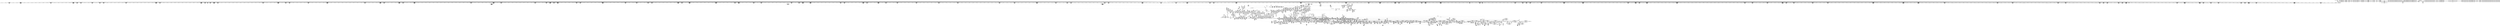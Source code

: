 digraph {
	CE0x486e110 [shape=record,shape=Mrecord,label="{CE0x486e110|i64_15|*Constant*}"]
	CE0x4867b10 [shape=record,shape=Mrecord,label="{CE0x4867b10|cred_has_perm:tmp2|*SummSink*}"]
	CE0x48680c0 [shape=record,shape=Mrecord,label="{CE0x48680c0|file_map_prot_check:do.end}"]
	CE0x48200f0 [shape=record,shape=Mrecord,label="{CE0x48200f0|file_map_prot_check:tobool14|security/selinux/hooks.c,3242|*SummSource*}"]
	CE0x48e86d0 [shape=record,shape=Mrecord,label="{CE0x48e86d0|file_has_perm:if.then}"]
	CE0x4987520 [shape=record,shape=Mrecord,label="{CE0x4987520|0:_i32,_4:_i32,_8:_i16,_12:_i32,_16:_i32,_20:_i32,_24:_i32,_56:_i8*,_:_SCMRE_260,261_}"]
	CE0x49a0c90 [shape=record,shape=Mrecord,label="{CE0x49a0c90|0:_i32,_4:_i32,_8:_i16,_12:_i32,_16:_i32,_20:_i32,_24:_i32,_56:_i8*,_:_SCMRE_868,869_}"]
	CE0x491c280 [shape=record,shape=Mrecord,label="{CE0x491c280|file_has_perm:call9|security/selinux/hooks.c,1695}"]
	CE0x48262c0 [shape=record,shape=Mrecord,label="{CE0x48262c0|selinux_mmap_file:tmp1|*SummSink*}"]
	CE0x49085a0 [shape=record,shape=Mrecord,label="{CE0x49085a0|cred_sid:tmp3}"]
	CE0x49bb280 [shape=record,shape=Mrecord,label="{CE0x49bb280|GLOBAL:__llvm_gcov_ctr154|Global_var:__llvm_gcov_ctr154|*SummSink*}"]
	CE0x49990d0 [shape=record,shape=Mrecord,label="{CE0x49990d0|0:_i32,_4:_i32,_8:_i16,_12:_i32,_16:_i32,_20:_i32,_24:_i32,_56:_i8*,_:_SCMRE_603,604_}"]
	CE0x4853980 [shape=record,shape=Mrecord,label="{CE0x4853980|file_map_prot_check:cred4|security/selinux/hooks.c,3238}"]
	CE0x4927f00 [shape=record,shape=Mrecord,label="{CE0x4927f00|GLOBAL:file_inode|*Constant*|*SummSink*}"]
	CE0x49aa400 [shape=record,shape=Mrecord,label="{CE0x49aa400|inode_has_perm:tmp6|*LoadInst*|security/selinux/hooks.c,1611|*SummSink*}"]
	CE0x4883c10 [shape=record,shape=Mrecord,label="{CE0x4883c10|file_map_prot_check:tmp54|security/selinux/hooks.c,3258}"]
	CE0x4864040 [shape=record,shape=Mrecord,label="{CE0x4864040|i32_33554432|*Constant*}"]
	CE0x49bcc60 [shape=record,shape=Mrecord,label="{CE0x49bcc60|inode_has_perm:tmp11|security/selinux/hooks.c,1612|*SummSource*}"]
	CE0x499d700 [shape=record,shape=Mrecord,label="{CE0x499d700|0:_i32,_4:_i32,_8:_i16,_12:_i32,_16:_i32,_20:_i32,_24:_i32,_56:_i8*,_:_SCMRE_728,736_|*MultipleSource*|*LoadInst*|include/linux/fs.h,1916|security/selinux/hooks.c,1675|Function::inode_has_perm&Arg::inode::|security/selinux/hooks.c,1611}"]
	CE0x4915b00 [shape=record,shape=Mrecord,label="{CE0x4915b00|i64_8|*Constant*|*SummSource*}"]
	CE0x49adad0 [shape=record,shape=Mrecord,label="{CE0x49adad0|inode_has_perm:call|security/selinux/hooks.c,1614|*SummSink*}"]
	CE0x499d180 [shape=record,shape=Mrecord,label="{CE0x499d180|0:_i32,_4:_i32,_8:_i16,_12:_i32,_16:_i32,_20:_i32,_24:_i32,_56:_i8*,_:_SCMRE_704,712_|*MultipleSource*|*LoadInst*|include/linux/fs.h,1916|security/selinux/hooks.c,1675|Function::inode_has_perm&Arg::inode::|security/selinux/hooks.c,1611}"]
	CE0x4874f70 [shape=record,shape=Mrecord,label="{CE0x4874f70|file_map_prot_check:tmp30|security/selinux/hooks.c,3242|*SummSource*}"]
	CE0x48ef890 [shape=record,shape=Mrecord,label="{CE0x48ef890|8:_i8,_32:_%struct.inode*,_%struct.selinux_audit_data*,_456:_i8*,_:_SCMRE_296,304_|*MultipleSource*|Function::selinux_mmap_file&Arg::file::|security/selinux/hooks.c, 1676|security/selinux/hooks.c,1674|Function::file_map_prot_check&Arg::file::|Function::file_has_perm&Arg::file::|Function::avc_has_perm&Arg::auditdata::}"]
	CE0x4896de0 [shape=record,shape=Mrecord,label="{CE0x4896de0|__validate_creds:call|include/linux/cred.h,173|*SummSink*}"]
	CE0x48953a0 [shape=record,shape=Mrecord,label="{CE0x48953a0|file_has_perm:tmp29|security/selinux/hooks.c,1698|*SummSink*}"]
	CE0x49c0b30 [shape=record,shape=Mrecord,label="{CE0x49c0b30|inode_has_perm:tmp17|security/selinux/hooks.c,1617|*SummSource*}"]
	CE0x48a3fc0 [shape=record,shape=Mrecord,label="{CE0x48a3fc0|0:_i32,_4:_i32,_8:_i16,_12:_i32,_16:_i32,_20:_i32,_24:_i32,_56:_i8*,_:_SCMRE_142,143_}"]
	CE0x4927870 [shape=record,shape=Mrecord,label="{CE0x4927870|file_has_perm:tmp3|security/selinux/hooks.c,1674|*SummSource*}"]
	CE0x48782e0 [shape=record,shape=Mrecord,label="{CE0x48782e0|file_map_prot_check:rc.0}"]
	CE0x498fb00 [shape=record,shape=Mrecord,label="{CE0x498fb00|0:_i32,_4:_i32,_8:_i16,_12:_i32,_16:_i32,_20:_i32,_24:_i32,_56:_i8*,_:_SCMRE_456,464_|*MultipleSource*|*LoadInst*|include/linux/fs.h,1916|security/selinux/hooks.c,1675|Function::inode_has_perm&Arg::inode::|security/selinux/hooks.c,1611}"]
	CE0x4820820 [shape=record,shape=Mrecord,label="{CE0x4820820|i64_18|*Constant*|*SummSource*}"]
	CE0x48b0220 [shape=record,shape=Mrecord,label="{CE0x48b0220|_ret_i32_%rc.1,_!dbg_!27749|security/selinux/hooks.c,1698|*SummSource*}"]
	CE0x49bb5d0 [shape=record,shape=Mrecord,label="{CE0x49bb5d0|inode_has_perm:tmp9|security/selinux/hooks.c,1611}"]
	CE0x4866120 [shape=record,shape=Mrecord,label="{CE0x4866120|file_map_prot_check:tmp43|security/selinux/hooks.c,3249}"]
	CE0x49104f0 [shape=record,shape=Mrecord,label="{CE0x49104f0|i16_8|*Constant*|*SummSink*}"]
	CE0x4863d80 [shape=record,shape=Mrecord,label="{CE0x4863d80|cred_has_perm:target|Function::cred_has_perm&Arg::target::|*SummSource*}"]
	CE0x4990d50 [shape=record,shape=Mrecord,label="{CE0x4990d50|0:_i32,_4:_i32,_8:_i16,_12:_i32,_16:_i32,_20:_i32,_24:_i32,_56:_i8*,_:_SCMRE_479,480_}"]
	CE0x48928e0 [shape=record,shape=Mrecord,label="{CE0x48928e0|8:_i8,_32:_%struct.inode*,_%struct.selinux_audit_data*,_456:_i8*,_:_SCMRE_208,209_}"]
	CE0x4884320 [shape=record,shape=Mrecord,label="{CE0x4884320|file_map_prot_check:tmp55|security/selinux/hooks.c,3258|*SummSink*}"]
	CE0x48b22d0 [shape=record,shape=Mrecord,label="{CE0x48b22d0|file_map_prot_check:tmp73|security/selinux/hooks.c,3268|*SummSink*}"]
	CE0x487b830 [shape=record,shape=Mrecord,label="{CE0x487b830|file_map_prot_check:land.lhs.true7|*SummSource*}"]
	CE0x4912490 [shape=record,shape=Mrecord,label="{CE0x4912490|file_has_perm:tmp15|security/selinux/hooks.c,1688}"]
	CE0x49c5c60 [shape=record,shape=Mrecord,label="{CE0x49c5c60|_call_void___invalid_creds(%struct.cred*_%cred,_i8*_%file,_i32_%line)_#10,_!dbg_!27721|include/linux/cred.h,174|*SummSource*}"]
	"CONST[source:0(mediator),value:2(dynamic)][purpose:{object}][SnkIdx:5]"
	CE0x4894950 [shape=record,shape=Mrecord,label="{CE0x4894950|i64*_getelementptr_inbounds_(_12_x_i64_,_12_x_i64_*___llvm_gcov_ctr170,_i64_0,_i64_11)|*Constant*|*SummSource*}"]
	CE0x487ecd0 [shape=record,shape=Mrecord,label="{CE0x487ecd0|8:_i8,_32:_%struct.inode*,_%struct.selinux_audit_data*,_456:_i8*,_:_SCMRE_185,186_}"]
	CE0x48a9b30 [shape=record,shape=Mrecord,label="{CE0x48a9b30|file_map_prot_check:tmp67|security/selinux/hooks.c,3262|*SummSource*}"]
	CE0x487d950 [shape=record,shape=Mrecord,label="{CE0x487d950|8:_i8,_32:_%struct.inode*,_%struct.selinux_audit_data*,_456:_i8*,_:_SCMRE_173,174_}"]
	CE0x4925e10 [shape=record,shape=Mrecord,label="{CE0x4925e10|file_has_perm:u|security/selinux/hooks.c,1681|*SummSource*}"]
	CE0x489a280 [shape=record,shape=Mrecord,label="{CE0x489a280|i32_10|*Constant*|*SummSource*}"]
	CE0x48a3940 [shape=record,shape=Mrecord,label="{CE0x48a3940|i64_0|*Constant*}"]
	CE0x48a4ef0 [shape=record,shape=Mrecord,label="{CE0x48a4ef0|0:_i32,_4:_i32,_8:_i16,_12:_i32,_16:_i32,_20:_i32,_24:_i32,_56:_i8*,_:_SCMRE_151,152_}"]
	CE0x4988b70 [shape=record,shape=Mrecord,label="{CE0x4988b70|0:_i32,_4:_i32,_8:_i16,_12:_i32,_16:_i32,_20:_i32,_24:_i32,_56:_i8*,_:_SCMRE_273,274_}"]
	CE0x48e4760 [shape=record,shape=Mrecord,label="{CE0x48e4760|_call_void_mcount()_#3|*SummSource*}"]
	CE0x49c77c0 [shape=record,shape=Mrecord,label="{CE0x49c77c0|i32_3|*Constant*}"]
	CE0x496bcc0 [shape=record,shape=Mrecord,label="{CE0x496bcc0|i1_true|*Constant*}"]
	CE0x4904c00 [shape=record,shape=Mrecord,label="{CE0x4904c00|8:_i8,_32:_%struct.inode*,_%struct.selinux_audit_data*,_456:_i8*,_:_SCMRE_127,128_}"]
	CE0x48f70b0 [shape=record,shape=Mrecord,label="{CE0x48f70b0|file_has_perm:call1|security/selinux/hooks.c,1677|*SummSink*}"]
	CE0x49a6570 [shape=record,shape=Mrecord,label="{CE0x49a6570|0:_i32,_4:_i32,_8:_i16,_12:_i32,_16:_i32,_20:_i32,_24:_i32,_56:_i8*,_:_SCMRE_921,922_}"]
	CE0x491d140 [shape=record,shape=Mrecord,label="{CE0x491d140|inode_has_perm:cred|Function::inode_has_perm&Arg::cred::|*SummSource*}"]
	CE0x4892c20 [shape=record,shape=Mrecord,label="{CE0x4892c20|8:_i8,_32:_%struct.inode*,_%struct.selinux_audit_data*,_456:_i8*,_:_SCMRE_210,211_}"]
	CE0x4851e60 [shape=record,shape=Mrecord,label="{CE0x4851e60|file_map_prot_check:tmp23|security/selinux/hooks.c,3241|*SummSource*}"]
	CE0x4905100 [shape=record,shape=Mrecord,label="{CE0x4905100|cred_sid:tmp6|security/selinux/hooks.c,197}"]
	CE0x49b5cc0 [shape=record,shape=Mrecord,label="{CE0x49b5cc0|__validate_creds:if.end|*SummSource*}"]
	CE0x4881480 [shape=record,shape=Mrecord,label="{CE0x4881480|file_map_prot_check:tmp51|security/selinux/hooks.c,3253|*SummSource*}"]
	CE0x49adff0 [shape=record,shape=Mrecord,label="{CE0x49adff0|cred_sid:entry}"]
	CE0x4893ac0 [shape=record,shape=Mrecord,label="{CE0x4893ac0|8:_i8,_32:_%struct.inode*,_%struct.selinux_audit_data*,_456:_i8*,_:_SCMRE_248,256_|*MultipleSource*|Function::selinux_mmap_file&Arg::file::|security/selinux/hooks.c, 1676|security/selinux/hooks.c,1674|Function::file_map_prot_check&Arg::file::|Function::file_has_perm&Arg::file::|Function::avc_has_perm&Arg::auditdata::}"]
	CE0x4874b90 [shape=record,shape=Mrecord,label="{CE0x4874b90|file_map_prot_check:tmp29|security/selinux/hooks.c,3242|*SummSource*}"]
	CE0x483ef40 [shape=record,shape=Mrecord,label="{CE0x483ef40|i8_1|*Constant*}"]
	CE0x49bafe0 [shape=record,shape=Mrecord,label="{CE0x49bafe0|GLOBAL:__llvm_gcov_ctr154|Global_var:__llvm_gcov_ctr154}"]
	CE0x48f9370 [shape=record,shape=Mrecord,label="{CE0x48f9370|8:_i8,_32:_%struct.inode*,_%struct.selinux_audit_data*,_456:_i8*,_:_SCMRE_109,110_}"]
	CE0x4983310 [shape=record,shape=Mrecord,label="{CE0x4983310|0:_i32,_4:_i32,_8:_i16,_12:_i32,_16:_i32,_20:_i32,_24:_i32,_56:_i8*,_:_SCMRE_197,198_}"]
	CE0x499b290 [shape=record,shape=Mrecord,label="{CE0x499b290|0:_i32,_4:_i32,_8:_i16,_12:_i32,_16:_i32,_20:_i32,_24:_i32,_56:_i8*,_:_SCMRE_623,624_}"]
	CE0x49079f0 [shape=record,shape=Mrecord,label="{CE0x49079f0|8:_i8,_32:_%struct.inode*,_%struct.selinux_audit_data*,_456:_i8*,_:_SCMRE_70,71_}"]
	CE0x4910fb0 [shape=record,shape=Mrecord,label="{CE0x4910fb0|file_has_perm:tobool|security/selinux/hooks.c,1688|*SummSource*}"]
	CE0x49a5640 [shape=record,shape=Mrecord,label="{CE0x49a5640|0:_i32,_4:_i32,_8:_i16,_12:_i32,_16:_i32,_20:_i32,_24:_i32,_56:_i8*,_:_SCMRE_912,913_}"]
	CE0x48af1b0 [shape=record,shape=Mrecord,label="{CE0x48af1b0|file_has_perm:entry|*SummSource*}"]
	CE0x4900850 [shape=record,shape=Mrecord,label="{CE0x4900850|_ret_i32_%tmp6,_!dbg_!27716|security/selinux/hooks.c,197|*SummSource*}"]
	CE0x4910170 [shape=record,shape=Mrecord,label="{CE0x4910170|file_has_perm:tmp7|security/selinux/hooks.c,1683}"]
	CE0x4909570 [shape=record,shape=Mrecord,label="{CE0x4909570|file_inode:tmp1|*SummSink*}"]
	CE0x4902230 [shape=record,shape=Mrecord,label="{CE0x4902230|cred_sid:tmp2|*SummSink*}"]
	CE0x48e79a0 [shape=record,shape=Mrecord,label="{CE0x48e79a0|0:_i32,_4:_i32,_8:_i32,_12:_i32,_:_CMRE_20,24_|*MultipleSource*|security/selinux/hooks.c,196|security/selinux/hooks.c,197|*LoadInst*|security/selinux/hooks.c,196}"]
	CE0x488d360 [shape=record,shape=Mrecord,label="{CE0x488d360|__validate_creds:tmp5|include/linux/cred.h,173|*SummSink*}"]
	CE0x48b1f40 [shape=record,shape=Mrecord,label="{CE0x48b1f40|file_map_prot_check:tmp73|security/selinux/hooks.c,3268}"]
	CE0x4847200 [shape=record,shape=Mrecord,label="{CE0x4847200|selinux_mmap_file:tmp8|security/selinux/hooks.c,3293}"]
	CE0x489c990 [shape=record,shape=Mrecord,label="{CE0x489c990|i64*_getelementptr_inbounds_(_5_x_i64_,_5_x_i64_*___llvm_gcov_ctr155,_i64_0,_i64_0)|*Constant*|*SummSource*}"]
	CE0x4999430 [shape=record,shape=Mrecord,label="{CE0x4999430|0:_i32,_4:_i32,_8:_i16,_12:_i32,_16:_i32,_20:_i32,_24:_i32,_56:_i8*,_:_SCMRE_605,606_}"]
	CE0x4865e30 [shape=record,shape=Mrecord,label="{CE0x4865e30|file_map_prot_check:tmp42|security/selinux/hooks.c,3249}"]
	CE0x491b630 [shape=record,shape=Mrecord,label="{CE0x491b630|file_has_perm:tmp24|security/selinux/hooks.c,1695}"]
	CE0x48941a0 [shape=record,shape=Mrecord,label="{CE0x48941a0|file_has_perm:rc.1|*SummSink*}"]
	CE0x498d3f0 [shape=record,shape=Mrecord,label="{CE0x498d3f0|0:_i32,_4:_i32,_8:_i16,_12:_i32,_16:_i32,_20:_i32,_24:_i32,_56:_i8*,_:_SCMRE_336,344_|*MultipleSource*|*LoadInst*|include/linux/fs.h,1916|security/selinux/hooks.c,1675|Function::inode_has_perm&Arg::inode::|security/selinux/hooks.c,1611}"]
	CE0x4897e60 [shape=record,shape=Mrecord,label="{CE0x4897e60|__validate_creds:conv|include/linux/cred.h,173|*SummSource*}"]
	CE0x49098d0 [shape=record,shape=Mrecord,label="{CE0x49098d0|8:_i8,_32:_%struct.inode*,_%struct.selinux_audit_data*,_456:_i8*,_:_SCMRE_79,80_}"]
	CE0x49a4560 [shape=record,shape=Mrecord,label="{CE0x49a4560|0:_i32,_4:_i32,_8:_i16,_12:_i32,_16:_i32,_20:_i32,_24:_i32,_56:_i8*,_:_SCMRE_902,903_}"]
	CE0x48fb530 [shape=record,shape=Mrecord,label="{CE0x48fb530|__validate_creds:call|include/linux/cred.h,173|*SummSource*}"]
	CE0x4870ad0 [shape=record,shape=Mrecord,label="{CE0x4870ad0|file_map_prot_check:error|*SummSource*}"]
	CE0x48acb20 [shape=record,shape=Mrecord,label="{CE0x48acb20|file_map_prot_check:tmp70|security/selinux/hooks.c,3264}"]
	CE0x483e3c0 [shape=record,shape=Mrecord,label="{CE0x483e3c0|i64_0|*Constant*}"]
	CE0x49a6de0 [shape=record,shape=Mrecord,label="{CE0x49a6de0|0:_i32,_4:_i32,_8:_i16,_12:_i32,_16:_i32,_20:_i32,_24:_i32,_56:_i8*,_:_SCMRE_926,927_}"]
	CE0x491e5a0 [shape=record,shape=Mrecord,label="{CE0x491e5a0|file_has_perm:u|security/selinux/hooks.c,1681|*SummSink*}"]
	CE0x48b0b50 [shape=record,shape=Mrecord,label="{CE0x48b0b50|file_map_prot_check:tmp71|security/selinux/hooks.c,3253|*SummSource*}"]
	CE0x483bd90 [shape=record,shape=Mrecord,label="{CE0x483bd90|file_map_prot_check:tmp5|security/selinux/hooks.c,3238|*SummSource*}"]
	CE0x48499d0 [shape=record,shape=Mrecord,label="{CE0x48499d0|%struct.file*_null|*Constant*}"]
	CE0x49940f0 [shape=record,shape=Mrecord,label="{CE0x49940f0|0:_i32,_4:_i32,_8:_i16,_12:_i32,_16:_i32,_20:_i32,_24:_i32,_56:_i8*,_:_SCMRE_555,556_}"]
	CE0x487cb60 [shape=record,shape=Mrecord,label="{CE0x487cb60|cred_has_perm:call|security/selinux/hooks.c,1506|*SummSource*}"]
	CE0x484cdc0 [shape=record,shape=Mrecord,label="{CE0x484cdc0|GLOBAL:default_noexec|Global_var:default_noexec|*SummSink*}"]
	CE0x491ac00 [shape=record,shape=Mrecord,label="{CE0x491ac00|i64*_getelementptr_inbounds_(_12_x_i64_,_12_x_i64_*___llvm_gcov_ctr170,_i64_0,_i64_10)|*Constant*|*SummSink*}"]
	CE0x489f710 [shape=record,shape=Mrecord,label="{CE0x489f710|inode_has_perm:tmp4|security/selinux/hooks.c,1609|*SummSink*}"]
	CE0x48dfa30 [shape=record,shape=Mrecord,label="{CE0x48dfa30|8:_i8,_32:_%struct.inode*,_%struct.selinux_audit_data*,_456:_i8*,_:_SCMRE_62,63_}"]
	CE0x490ab30 [shape=record,shape=Mrecord,label="{CE0x490ab30|cred_sid:tmp4|*LoadInst*|security/selinux/hooks.c,196|*SummSource*}"]
	CE0x482b950 [shape=record,shape=Mrecord,label="{CE0x482b950|file_map_prot_check:if.end37|*SummSink*}"]
	CE0x4883300 [shape=record,shape=Mrecord,label="{CE0x4883300|file_map_prot_check:tobool27|security/selinux/hooks.c,3258}"]
	CE0x4847060 [shape=record,shape=Mrecord,label="{CE0x4847060|0:_i32,_4:_i32,_8:_i16,_12:_i32,_16:_i32,_20:_i32,_24:_i32,_56:_i8*,_:_SCMRE_112,120_|*MultipleSource*|*LoadInst*|include/linux/fs.h,1916|security/selinux/hooks.c,1675|Function::inode_has_perm&Arg::inode::|security/selinux/hooks.c,1611}"]
	CE0x48e1030 [shape=record,shape=Mrecord,label="{CE0x48e1030|COLLAPSED:_CMRE:_elem_0::|security/selinux/hooks.c,196}"]
	CE0x48473c0 [shape=record,shape=Mrecord,label="{CE0x48473c0|selinux_mmap_file:conv|security/selinux/hooks.c,3296|*SummSource*}"]
	CE0x49949f0 [shape=record,shape=Mrecord,label="{CE0x49949f0|0:_i32,_4:_i32,_8:_i16,_12:_i32,_16:_i32,_20:_i32,_24:_i32,_56:_i8*,_:_SCMRE_561,562_}"]
	CE0x4882250 [shape=record,shape=Mrecord,label="{CE0x4882250|i64_26|*Constant*}"]
	CE0x5c4d710 [shape=record,shape=Mrecord,label="{CE0x5c4d710|selinux_mmap_file:tmp7|security/selinux/hooks.c,3293|*SummSink*}"]
	CE0x4927240 [shape=record,shape=Mrecord,label="{CE0x4927240|file_has_perm:tmp5|security/selinux/hooks.c,1681|*SummSink*}"]
	CE0x48f87d0 [shape=record,shape=Mrecord,label="{CE0x48f87d0|file_has_perm:tmp21|security/selinux/hooks.c,1694}"]
	CE0x486de10 [shape=record,shape=Mrecord,label="{CE0x486de10|i64_14|*Constant*|*SummSink*}"]
	CE0x48485c0 [shape=record,shape=Mrecord,label="{CE0x48485c0|i64_13|*Constant*|*SummSink*}"]
	CE0x4884210 [shape=record,shape=Mrecord,label="{CE0x4884210|file_map_prot_check:tmp55|security/selinux/hooks.c,3258|*SummSource*}"]
	CE0x48de5b0 [shape=record,shape=Mrecord,label="{CE0x48de5b0|8:_i8,_32:_%struct.inode*,_%struct.selinux_audit_data*,_456:_i8*,_:_SCMRE_123,124_}"]
	CE0x48f5350 [shape=record,shape=Mrecord,label="{CE0x48f5350|8:_i8,_32:_%struct.inode*,_%struct.selinux_audit_data*,_456:_i8*,_:_SCMRE_472,480_|*MultipleSource*|Function::selinux_mmap_file&Arg::file::|security/selinux/hooks.c, 1676|security/selinux/hooks.c,1674|Function::file_map_prot_check&Arg::file::|Function::file_has_perm&Arg::file::|Function::avc_has_perm&Arg::auditdata::}"]
	CE0x484bb80 [shape=record,shape=Mrecord,label="{CE0x484bb80|file_map_prot_check:tmp10|security/selinux/hooks.c,3238|*SummSink*}"]
	CE0x48ac720 [shape=record,shape=Mrecord,label="{CE0x48ac720|i64*_getelementptr_inbounds_(_38_x_i64_,_38_x_i64_*___llvm_gcov_ctr257,_i64_0,_i64_34)|*Constant*|*SummSink*}"]
	CE0x491e210 [shape=record,shape=Mrecord,label="{CE0x491e210|i8_1|*Constant*}"]
	CE0x482e3f0 [shape=record,shape=Mrecord,label="{CE0x482e3f0|selinux_mmap_file:if.end}"]
	CE0x4852550 [shape=record,shape=Mrecord,label="{CE0x4852550|GLOBAL:get_current|*Constant*|*SummSource*}"]
	CE0x4875f20 [shape=record,shape=Mrecord,label="{CE0x4875f20|i64*_getelementptr_inbounds_(_38_x_i64_,_38_x_i64_*___llvm_gcov_ctr257,_i64_0,_i64_30)|*Constant*|*SummSource*}"]
	CE0x48ac980 [shape=record,shape=Mrecord,label="{CE0x48ac980|file_map_prot_check:call38|security/selinux/hooks.c,3264}"]
	CE0x4820570 [shape=record,shape=Mrecord,label="{CE0x4820570|file_map_prot_check:tobool14|security/selinux/hooks.c,3242|*SummSink*}"]
	CE0x48fd7a0 [shape=record,shape=Mrecord,label="{CE0x48fd7a0|cred_sid:bb}"]
	CE0x4854410 [shape=record,shape=Mrecord,label="{CE0x4854410|file_map_prot_check:tmp23|security/selinux/hooks.c,3241|*SummSink*}"]
	CE0x4880ba0 [shape=record,shape=Mrecord,label="{CE0x4880ba0|file_map_prot_check:tmp49|security/selinux/hooks.c,3253|*SummSource*}"]
	CE0x49bc7a0 [shape=record,shape=Mrecord,label="{CE0x49bc7a0|i64*_getelementptr_inbounds_(_8_x_i64_,_8_x_i64_*___llvm_gcov_ctr154,_i64_0,_i64_5)|*Constant*|*SummSink*}"]
	CE0x4831300 [shape=record,shape=Mrecord,label="{CE0x4831300|selinux_mmap_file:prot|Function::selinux_mmap_file&Arg::prot::}"]
	CE0x48223f0 [shape=record,shape=Mrecord,label="{CE0x48223f0|file_map_prot_check:prot|Function::file_map_prot_check&Arg::prot::}"]
	CE0x4822ad0 [shape=record,shape=Mrecord,label="{CE0x4822ad0|file_map_prot_check:shared|Function::file_map_prot_check&Arg::shared::|*SummSink*}"]
	CE0x483fe50 [shape=record,shape=Mrecord,label="{CE0x483fe50|file_map_prot_check:conv|security/selinux/hooks.c,3259|*SummSource*}"]
	CE0x49b54d0 [shape=record,shape=Mrecord,label="{CE0x49b54d0|i64*_getelementptr_inbounds_(_5_x_i64_,_5_x_i64_*___llvm_gcov_ctr155,_i64_0,_i64_3)|*Constant*|*SummSink*}"]
	CE0x48e0250 [shape=record,shape=Mrecord,label="{CE0x48e0250|8:_i8,_32:_%struct.inode*,_%struct.selinux_audit_data*,_456:_i8*,_:_SCMRE_97,98_}"]
	CE0x49a43b0 [shape=record,shape=Mrecord,label="{CE0x49a43b0|0:_i32,_4:_i32,_8:_i16,_12:_i32,_16:_i32,_20:_i32,_24:_i32,_56:_i8*,_:_SCMRE_901,902_}"]
	CE0x490c600 [shape=record,shape=Mrecord,label="{CE0x490c600|i16_2|*Constant*|*SummSink*}"]
	CE0x49a2f70 [shape=record,shape=Mrecord,label="{CE0x49a2f70|0:_i32,_4:_i32,_8:_i16,_12:_i32,_16:_i32,_20:_i32,_24:_i32,_56:_i8*,_:_SCMRE_889,890_}"]
	CE0x48fd0b0 [shape=record,shape=Mrecord,label="{CE0x48fd0b0|8:_i8,_32:_%struct.inode*,_%struct.selinux_audit_data*,_456:_i8*,_:_SCMRE_103,104_}"]
	CE0x48a5910 [shape=record,shape=Mrecord,label="{CE0x48a5910|0:_i32,_4:_i32,_8:_i16,_12:_i32,_16:_i32,_20:_i32,_24:_i32,_56:_i8*,_:_SCMRE_157,158_}"]
	CE0x483f020 [shape=record,shape=Mrecord,label="{CE0x483f020|file_map_prot_check:tmp15|security/selinux/hooks.c,3238|*SummSource*}"]
	CE0x48adaa0 [shape=record,shape=Mrecord,label="{CE0x48adaa0|avc_has_perm:tsid|Function::avc_has_perm&Arg::tsid::}"]
	CE0x49b6d20 [shape=record,shape=Mrecord,label="{CE0x49b6d20|__validate_creds:tmp4|include/linux/cred.h,173|*SummSink*}"]
	CE0x4903e10 [shape=record,shape=Mrecord,label="{CE0x4903e10|file_has_perm:tmp|*SummSink*}"]
	CE0x4871170 [shape=record,shape=Mrecord,label="{CE0x4871170|GLOBAL:lockdep_rcu_suspicious|*Constant*}"]
	"CONST[source:0(mediator),value:2(dynamic)][purpose:{subject}][SrcIdx:12]"
	CE0x4874f00 [shape=record,shape=Mrecord,label="{CE0x4874f00|file_map_prot_check:tmp30|security/selinux/hooks.c,3242}"]
	CE0x4828130 [shape=record,shape=Mrecord,label="{CE0x4828130|cred_sid:cred|Function::cred_sid&Arg::cred::}"]
	CE0x4919ab0 [shape=record,shape=Mrecord,label="{CE0x4919ab0|_ret_i32_%retval.0,_!dbg_!27739|security/selinux/hooks.c,1618|*SummSink*}"]
	CE0x48e2910 [shape=record,shape=Mrecord,label="{CE0x48e2910|8:_i8,_32:_%struct.inode*,_%struct.selinux_audit_data*,_456:_i8*,_:_SCMRE_115,116_}"]
	CE0x48afa70 [shape=record,shape=Mrecord,label="{CE0x48afa70|file_has_perm:file|Function::file_has_perm&Arg::file::|*SummSink*}"]
	CE0x49a3cf0 [shape=record,shape=Mrecord,label="{CE0x49a3cf0|0:_i32,_4:_i32,_8:_i16,_12:_i32,_16:_i32,_20:_i32,_24:_i32,_56:_i8*,_:_SCMRE_897,898_}"]
	CE0x491d2c0 [shape=record,shape=Mrecord,label="{CE0x491d2c0|inode_has_perm:inode|Function::inode_has_perm&Arg::inode::}"]
	CE0x48240a0 [shape=record,shape=Mrecord,label="{CE0x48240a0|i64*_getelementptr_inbounds_(_38_x_i64_,_38_x_i64_*___llvm_gcov_ctr257,_i64_0,_i64_6)|*Constant*}"]
	CE0x499c680 [shape=record,shape=Mrecord,label="{CE0x499c680|0:_i32,_4:_i32,_8:_i16,_12:_i32,_16:_i32,_20:_i32,_24:_i32,_56:_i8*,_:_SCMRE_680,684_|*MultipleSource*|*LoadInst*|include/linux/fs.h,1916|security/selinux/hooks.c,1675|Function::inode_has_perm&Arg::inode::|security/selinux/hooks.c,1611}"]
	CE0x482cd20 [shape=record,shape=Mrecord,label="{CE0x482cd20|selinux_mmap_file:tmp1|*SummSource*}"]
	CE0x4907240 [shape=record,shape=Mrecord,label="{CE0x4907240|file_inode:tmp}"]
	CE0x4849320 [shape=record,shape=Mrecord,label="{CE0x4849320|GLOBAL:file_has_perm|*Constant*}"]
	CE0x498ab80 [shape=record,shape=Mrecord,label="{CE0x498ab80|0:_i32,_4:_i32,_8:_i16,_12:_i32,_16:_i32,_20:_i32,_24:_i32,_56:_i8*,_:_SCMRE_292,293_}"]
	CE0x4914410 [shape=record,shape=Mrecord,label="{CE0x4914410|i64*_getelementptr_inbounds_(_12_x_i64_,_12_x_i64_*___llvm_gcov_ctr170,_i64_0,_i64_6)|*Constant*|*SummSource*}"]
	CE0x4912970 [shape=record,shape=Mrecord,label="{CE0x4912970|i64*_getelementptr_inbounds_(_12_x_i64_,_12_x_i64_*___llvm_gcov_ctr170,_i64_0,_i64_5)|*Constant*}"]
	CE0x49037b0 [shape=record,shape=Mrecord,label="{CE0x49037b0|i32_22|*Constant*}"]
	CE0x48a7d40 [shape=record,shape=Mrecord,label="{CE0x48a7d40|i64_32|*Constant*|*SummSink*}"]
	CE0x48e8240 [shape=record,shape=Mrecord,label="{CE0x48e8240|cred_sid:tmp6|security/selinux/hooks.c,197|*SummSink*}"]
	CE0x48241a0 [shape=record,shape=Mrecord,label="{CE0x48241a0|file_map_prot_check:tmp9|security/selinux/hooks.c,3238}"]
	CE0x486c470 [shape=record,shape=Mrecord,label="{CE0x486c470|i64*_getelementptr_inbounds_(_38_x_i64_,_38_x_i64_*___llvm_gcov_ctr257,_i64_0,_i64_9)|*Constant*}"]
	CE0x4856160 [shape=record,shape=Mrecord,label="{CE0x4856160|_call_void_lockdep_rcu_suspicious(i8*_getelementptr_inbounds_(_25_x_i8_,_25_x_i8_*_.str3,_i32_0,_i32_0),_i32_3238,_i8*_getelementptr_inbounds_(_45_x_i8_,_45_x_i8_*_.str12,_i32_0,_i32_0))_#10,_!dbg_!27730|security/selinux/hooks.c,3238|*SummSink*}"]
	CE0x48212a0 [shape=record,shape=Mrecord,label="{CE0x48212a0|file_map_prot_check:tmp37|security/selinux/hooks.c,3241|*SummSource*}"]
	CE0x49b8340 [shape=record,shape=Mrecord,label="{CE0x49b8340|inode_has_perm:lnot|security/selinux/hooks.c,1611|*SummSource*}"]
	CE0x484eb10 [shape=record,shape=Mrecord,label="{CE0x484eb10|i64_5|*Constant*}"]
	CE0x48ffb60 [shape=record,shape=Mrecord,label="{CE0x48ffb60|8:_i8,_32:_%struct.inode*,_%struct.selinux_audit_data*,_456:_i8*,_:_SCMRE_156,157_}"]
	CE0x48ab3a0 [shape=record,shape=Mrecord,label="{CE0x48ab3a0|file_map_prot_check:or35|security/selinux/hooks.c,3262|*SummSink*}"]
	CE0x4997930 [shape=record,shape=Mrecord,label="{CE0x4997930|0:_i32,_4:_i32,_8:_i16,_12:_i32,_16:_i32,_20:_i32,_24:_i32,_56:_i8*,_:_SCMRE_589,590_}"]
	CE0x48f9510 [shape=record,shape=Mrecord,label="{CE0x48f9510|8:_i8,_32:_%struct.inode*,_%struct.selinux_audit_data*,_456:_i8*,_:_SCMRE_111,112_}"]
	CE0x4917020 [shape=record,shape=Mrecord,label="{CE0x4917020|file_has_perm:tmp19|security/selinux/hooks.c,1690}"]
	CE0x484fc10 [shape=record,shape=Mrecord,label="{CE0x484fc10|cred_has_perm:bb}"]
	CE0x48eb2a0 [shape=record,shape=Mrecord,label="{CE0x48eb2a0|8:_i8,_32:_%struct.inode*,_%struct.selinux_audit_data*,_456:_i8*,_:_SCMRE_6,7_}"]
	CE0x4893920 [shape=record,shape=Mrecord,label="{CE0x4893920|8:_i8,_32:_%struct.inode*,_%struct.selinux_audit_data*,_456:_i8*,_:_SCMRE_232,240_|*MultipleSource*|Function::selinux_mmap_file&Arg::file::|security/selinux/hooks.c, 1676|security/selinux/hooks.c,1674|Function::file_map_prot_check&Arg::file::|Function::file_has_perm&Arg::file::|Function::avc_has_perm&Arg::auditdata::}"]
	CE0x4919550 [shape=record,shape=Mrecord,label="{CE0x4919550|inode_has_perm:adp|Function::inode_has_perm&Arg::adp::|*SummSource*}"]
	CE0x490ac60 [shape=record,shape=Mrecord,label="{CE0x490ac60|cred_sid:tmp5|security/selinux/hooks.c,196}"]
	CE0x49bc160 [shape=record,shape=Mrecord,label="{CE0x49bc160|i64*_getelementptr_inbounds_(_8_x_i64_,_8_x_i64_*___llvm_gcov_ctr154,_i64_0,_i64_5)|*Constant*}"]
	CE0x48a78e0 [shape=record,shape=Mrecord,label="{CE0x48a78e0|i64_31|*Constant*|*SummSink*}"]
	CE0x4836200 [shape=record,shape=Mrecord,label="{CE0x4836200|file_map_prot_check:if.then15|*SummSink*}"]
	CE0x4854e20 [shape=record,shape=Mrecord,label="{CE0x4854e20|file_map_prot_check:and|security/selinux/hooks.c,3242}"]
	CE0x498f580 [shape=record,shape=Mrecord,label="{CE0x498f580|0:_i32,_4:_i32,_8:_i16,_12:_i32,_16:_i32,_20:_i32,_24:_i32,_56:_i8*,_:_SCMRE_440,448_|*MultipleSource*|*LoadInst*|include/linux/fs.h,1916|security/selinux/hooks.c,1675|Function::inode_has_perm&Arg::inode::|security/selinux/hooks.c,1611}"]
	CE0x4910830 [shape=record,shape=Mrecord,label="{CE0x4910830|_ret_i32_%retval.0,_!dbg_!27728|security/selinux/avc.c,775}"]
	CE0x49c6550 [shape=record,shape=Mrecord,label="{CE0x49c6550|__validate_creds:tmp8|include/linux/cred.h,175}"]
	CE0x48ac470 [shape=record,shape=Mrecord,label="{CE0x48ac470|file_map_prot_check:tmp69|security/selinux/hooks.c,3264}"]
	CE0x48287c0 [shape=record,shape=Mrecord,label="{CE0x48287c0|file_map_prot_check:tmp12|security/selinux/hooks.c,3238|*SummSink*}"]
	CE0x48e1440 [shape=record,shape=Mrecord,label="{CE0x48e1440|file_has_perm:if.then|*SummSource*}"]
	CE0x48803e0 [shape=record,shape=Mrecord,label="{CE0x48803e0|i64_24|*Constant*|*SummSink*}"]
	CE0x499cec0 [shape=record,shape=Mrecord,label="{CE0x499cec0|0:_i32,_4:_i32,_8:_i16,_12:_i32,_16:_i32,_20:_i32,_24:_i32,_56:_i8*,_:_SCMRE_696,704_|*MultipleSource*|*LoadInst*|include/linux/fs.h,1916|security/selinux/hooks.c,1675|Function::inode_has_perm&Arg::inode::|security/selinux/hooks.c,1611}"]
	CE0x49a7b60 [shape=record,shape=Mrecord,label="{CE0x49a7b60|0:_i32,_4:_i32,_8:_i16,_12:_i32,_16:_i32,_20:_i32,_24:_i32,_56:_i8*,_:_SCMRE_934,935_}"]
	CE0x499af30 [shape=record,shape=Mrecord,label="{CE0x499af30|0:_i32,_4:_i32,_8:_i16,_12:_i32,_16:_i32,_20:_i32,_24:_i32,_56:_i8*,_:_SCMRE_621,622_}"]
	CE0x486fe80 [shape=record,shape=Mrecord,label="{CE0x486fe80|file_map_prot_check:tmp36|security/selinux/hooks.c,3242}"]
	CE0x4902fd0 [shape=record,shape=Mrecord,label="{CE0x4902fd0|_call_void_mcount()_#3}"]
	CE0x4824690 [shape=record,shape=Mrecord,label="{CE0x4824690|i8_1|*Constant*|*SummSink*}"]
	CE0x490d0e0 [shape=record,shape=Mrecord,label="{CE0x490d0e0|%struct.common_audit_data*_null|*Constant*|*SummSource*}"]
	CE0x499f680 [shape=record,shape=Mrecord,label="{CE0x499f680|0:_i32,_4:_i32,_8:_i16,_12:_i32,_16:_i32,_20:_i32,_24:_i32,_56:_i8*,_:_SCMRE_824,832_|*MultipleSource*|*LoadInst*|include/linux/fs.h,1916|security/selinux/hooks.c,1675|Function::inode_has_perm&Arg::inode::|security/selinux/hooks.c,1611}"]
	CE0x4981660 [shape=record,shape=Mrecord,label="{CE0x4981660|0:_i32,_4:_i32,_8:_i16,_12:_i32,_16:_i32,_20:_i32,_24:_i32,_56:_i8*,_:_SCMRE_180,181_}"]
	CE0x482ed70 [shape=record,shape=Mrecord,label="{CE0x482ed70|file_map_prot_check:entry}"]
	CE0x48e05b0 [shape=record,shape=Mrecord,label="{CE0x48e05b0|i32_0|*Constant*}"]
	CE0x49150a0 [shape=record,shape=Mrecord,label="{CE0x49150a0|file_has_perm:tobool7|security/selinux/hooks.c,1694|*SummSource*}"]
	CE0x499fc00 [shape=record,shape=Mrecord,label="{CE0x499fc00|0:_i32,_4:_i32,_8:_i16,_12:_i32,_16:_i32,_20:_i32,_24:_i32,_56:_i8*,_:_SCMRE_840,848_|*MultipleSource*|*LoadInst*|include/linux/fs.h,1916|security/selinux/hooks.c,1675|Function::inode_has_perm&Arg::inode::|security/selinux/hooks.c,1611}"]
	CE0x499f940 [shape=record,shape=Mrecord,label="{CE0x499f940|0:_i32,_4:_i32,_8:_i16,_12:_i32,_16:_i32,_20:_i32,_24:_i32,_56:_i8*,_:_SCMRE_832,840_|*MultipleSource*|*LoadInst*|include/linux/fs.h,1916|security/selinux/hooks.c,1675|Function::inode_has_perm&Arg::inode::|security/selinux/hooks.c,1611}"]
	CE0x48f6df0 [shape=record,shape=Mrecord,label="{CE0x48f6df0|file_has_perm:tmp3|security/selinux/hooks.c,1674}"]
	CE0x49abd90 [shape=record,shape=Mrecord,label="{CE0x49abd90|inode_has_perm:tmp15|*LoadInst*|security/selinux/hooks.c,1615}"]
	CE0x48a2660 [shape=record,shape=Mrecord,label="{CE0x48a2660|_call_void___validate_creds(%struct.cred*_%cred,_i8*_getelementptr_inbounds_(_25_x_i8_,_25_x_i8_*_.str3,_i32_0,_i32_0),_i32_1609)_#10,_!dbg_!27719|security/selinux/hooks.c,1609|*SummSink*}"]
	CE0x496f800 [shape=record,shape=Mrecord,label="{CE0x496f800|i32_4|*Constant*|*SummSink*}"]
	"CONST[source:2(external),value:0(static)][purpose:{operation}][SrcIdx:5]"
	CE0x49ace00 [shape=record,shape=Mrecord,label="{CE0x49ace00|inode_has_perm:tmp13|security/selinux/hooks.c,1614|*SummSource*}"]
	CE0x4835420 [shape=record,shape=Mrecord,label="{CE0x4835420|8:_i8,_32:_%struct.inode*,_%struct.selinux_audit_data*,_456:_i8*,_:_SCMRE_4,5_}"]
	CE0x48e6760 [shape=record,shape=Mrecord,label="{CE0x48e6760|file_has_perm:f_security|security/selinux/hooks.c,1674|*SummSource*}"]
	CE0x48b1780 [shape=record,shape=Mrecord,label="{CE0x48b1780|file_map_prot_check:rc.1|*SummSink*}"]
	CE0x4991920 [shape=record,shape=Mrecord,label="{CE0x4991920|0:_i32,_4:_i32,_8:_i16,_12:_i32,_16:_i32,_20:_i32,_24:_i32,_56:_i8*,_:_SCMRE_486,487_}"]
	CE0x499a000 [shape=record,shape=Mrecord,label="{CE0x499a000|0:_i32,_4:_i32,_8:_i16,_12:_i32,_16:_i32,_20:_i32,_24:_i32,_56:_i8*,_:_SCMRE_612,613_}"]
	CE0x4827f20 [shape=record,shape=Mrecord,label="{CE0x4827f20|cred_sid:entry|*SummSource*}"]
	CE0x49b69b0 [shape=record,shape=Mrecord,label="{CE0x49b69b0|__validate_creds:tmp4|include/linux/cred.h,173|*SummSource*}"]
	CE0x48af380 [shape=record,shape=Mrecord,label="{CE0x48af380|file_has_perm:cred|Function::file_has_perm&Arg::cred::}"]
	CE0x4881fa0 [shape=record,shape=Mrecord,label="{CE0x4881fa0|file_map_prot_check:tobool24|security/selinux/hooks.c,3258|*SummSource*}"]
	CE0x48e9040 [shape=record,shape=Mrecord,label="{CE0x48e9040|cred_sid:tmp1|*SummSink*}"]
	CE0x49a6210 [shape=record,shape=Mrecord,label="{CE0x49a6210|0:_i32,_4:_i32,_8:_i16,_12:_i32,_16:_i32,_20:_i32,_24:_i32,_56:_i8*,_:_SCMRE_919,920_}"]
	CE0x49a9a00 [shape=record,shape=Mrecord,label="{CE0x49a9a00|inode_has_perm:tmp6|*LoadInst*|security/selinux/hooks.c,1611|*SummSource*}"]
	CE0x49b8010 [shape=record,shape=Mrecord,label="{CE0x49b8010|i1_true|*Constant*}"]
	CE0x498c320 [shape=record,shape=Mrecord,label="{CE0x498c320|0:_i32,_4:_i32,_8:_i16,_12:_i32,_16:_i32,_20:_i32,_24:_i32,_56:_i8*,_:_SCMRE_306,307_}"]
	CE0x488adb0 [shape=record,shape=Mrecord,label="{CE0x488adb0|i64_28|*Constant*}"]
	CE0x484fdd0 [shape=record,shape=Mrecord,label="{CE0x484fdd0|file_map_prot_check:tmp|*SummSource*}"]
	CE0x4835140 [shape=record,shape=Mrecord,label="{CE0x4835140|file_map_prot_check:land.lhs.true2|*SummSink*}"]
	CE0x4853a50 [shape=record,shape=Mrecord,label="{CE0x4853a50|file_map_prot_check:cred4|security/selinux/hooks.c,3238|*SummSource*}"]
	CE0x48fe640 [shape=record,shape=Mrecord,label="{CE0x48fe640|GLOBAL:__llvm_gcov_ctr155|Global_var:__llvm_gcov_ctr155|*SummSink*}"]
	CE0x484c480 [shape=record,shape=Mrecord,label="{CE0x484c480|file_map_prot_check:if.end37}"]
	CE0x4975db0 [shape=record,shape=Mrecord,label="{CE0x4975db0|0:_i32,_4:_i32,_8:_i16,_12:_i32,_16:_i32,_20:_i32,_24:_i32,_56:_i8*,_:_SCMRE_76,80_|*MultipleSource*|*LoadInst*|include/linux/fs.h,1916|security/selinux/hooks.c,1675|Function::inode_has_perm&Arg::inode::|security/selinux/hooks.c,1611}"]
	CE0x4895770 [shape=record,shape=Mrecord,label="{CE0x4895770|cred_sid:bb}"]
	CE0x488de30 [shape=record,shape=Mrecord,label="{CE0x488de30|cred_sid:tmp3}"]
	CE0x4983820 [shape=record,shape=Mrecord,label="{CE0x4983820|0:_i32,_4:_i32,_8:_i16,_12:_i32,_16:_i32,_20:_i32,_24:_i32,_56:_i8*,_:_SCMRE_200,201_}"]
	CE0x4905650 [shape=record,shape=Mrecord,label="{CE0x4905650|inode_has_perm:return|*SummSource*}"]
	CE0x4881c30 [shape=record,shape=Mrecord,label="{CE0x4881c30|file_map_prot_check:tobool24|security/selinux/hooks.c,3258}"]
	CE0x4844210 [shape=record,shape=Mrecord,label="{CE0x4844210|selinux_mmap_file:tmp|*SummSink*}"]
	CE0x48aab00 [shape=record,shape=Mrecord,label="{CE0x48aab00|file_map_prot_check:conv34|security/selinux/hooks.c,3262|*SummSink*}"]
	CE0x4865800 [shape=record,shape=Mrecord,label="{CE0x4865800|i64_21|*Constant*}"]
	CE0x488ef90 [shape=record,shape=Mrecord,label="{CE0x488ef90|cred_sid:bb}"]
	CE0x4841840 [shape=record,shape=Mrecord,label="{CE0x4841840|selinux_mmap_file:tmp10|security/selinux/hooks.c,3295|*SummSource*}"]
	CE0x4873820 [shape=record,shape=Mrecord,label="{CE0x4873820|file_map_prot_check:tmp28|security/selinux/hooks.c,3242}"]
	CE0x48dfd10 [shape=record,shape=Mrecord,label="{CE0x48dfd10|cred_sid:security|security/selinux/hooks.c,196|*SummSource*}"]
	CE0x48b54a0 [shape=record,shape=Mrecord,label="{CE0x48b54a0|file_map_prot_check:tmp76|security/selinux/hooks.c,3269|*SummSource*}"]
	CE0x4926480 [shape=record,shape=Mrecord,label="{CE0x4926480|file_has_perm:f_path|security/selinux/hooks.c,1681}"]
	CE0x49a6c30 [shape=record,shape=Mrecord,label="{CE0x49a6c30|0:_i32,_4:_i32,_8:_i16,_12:_i32,_16:_i32,_20:_i32,_24:_i32,_56:_i8*,_:_SCMRE_925,926_}"]
	CE0x4835e80 [shape=record,shape=Mrecord,label="{CE0x4835e80|i64*_getelementptr_inbounds_(_2_x_i64_,_2_x_i64_*___llvm_gcov_ctr98,_i64_0,_i64_1)|*Constant*|*SummSink*}"]
	CE0x4878d00 [shape=record,shape=Mrecord,label="{CE0x4878d00|file_map_prot_check:rc.0|*SummSink*}"]
	CE0x49b40f0 [shape=record,shape=Mrecord,label="{CE0x49b40f0|inode_has_perm:tmp17|security/selinux/hooks.c,1617|*SummSink*}"]
	CE0x4908b30 [shape=record,shape=Mrecord,label="{CE0x4908b30|i64_1|*Constant*}"]
	CE0x49b16d0 [shape=record,shape=Mrecord,label="{CE0x49b16d0|inode_has_perm:sclass|security/selinux/hooks.c,1617}"]
	CE0x48fab20 [shape=record,shape=Mrecord,label="{CE0x48fab20|i32_1|*Constant*|*SummSink*}"]
	CE0x49286b0 [shape=record,shape=Mrecord,label="{CE0x49286b0|_ret_%struct.inode*_%tmp4,_!dbg_!27713|include/linux/fs.h,1916}"]
	CE0x49c6af0 [shape=record,shape=Mrecord,label="{CE0x49c6af0|__validate_creds:tmp8|include/linux/cred.h,175|*SummSource*}"]
	CE0x490ff50 [shape=record,shape=Mrecord,label="{CE0x490ff50|i64_2|*Constant*}"]
	CE0x4920bf0 [shape=record,shape=Mrecord,label="{CE0x4920bf0|file_has_perm:sid2|security/selinux/hooks.c,1683|*SummSink*}"]
	CE0x483b290 [shape=record,shape=Mrecord,label="{CE0x483b290|i64_3|*Constant*|*SummSink*}"]
	CE0x4902700 [shape=record,shape=Mrecord,label="{CE0x4902700|8:_i8,_32:_%struct.inode*,_%struct.selinux_audit_data*,_456:_i8*,_:_SCMRE_60,61_}"]
	CE0x4891700 [shape=record,shape=Mrecord,label="{CE0x4891700|8:_i8,_32:_%struct.inode*,_%struct.selinux_audit_data*,_456:_i8*,_:_SCMRE_197,198_}"]
	CE0x4896b10 [shape=record,shape=Mrecord,label="{CE0x4896b10|__validate_creds:entry|*SummSink*}"]
	CE0x4875950 [shape=record,shape=Mrecord,label="{CE0x4875950|i64*_getelementptr_inbounds_(_38_x_i64_,_38_x_i64_*___llvm_gcov_ctr257,_i64_0,_i64_30)|*Constant*}"]
	CE0x48a49e0 [shape=record,shape=Mrecord,label="{CE0x48a49e0|0:_i32,_4:_i32,_8:_i16,_12:_i32,_16:_i32,_20:_i32,_24:_i32,_56:_i8*,_:_SCMRE_148,149_}"]
	CE0x48fdc10 [shape=record,shape=Mrecord,label="{CE0x48fdc10|8:_i8,_32:_%struct.inode*,_%struct.selinux_audit_data*,_456:_i8*,_:_SCMRE_90,91_}"]
	CE0x48653a0 [shape=record,shape=Mrecord,label="{CE0x48653a0|i64_20|*Constant*|*SummSource*}"]
	CE0x4898010 [shape=record,shape=Mrecord,label="{CE0x4898010|__validate_creds:conv|include/linux/cred.h,173|*SummSink*}"]
	CE0x499aa20 [shape=record,shape=Mrecord,label="{CE0x499aa20|0:_i32,_4:_i32,_8:_i16,_12:_i32,_16:_i32,_20:_i32,_24:_i32,_56:_i8*,_:_SCMRE_618,619_}"]
	CE0x484b450 [shape=record,shape=Mrecord,label="{CE0x484b450|cred_has_perm:tmp1|*SummSink*}"]
	CE0x635aad0 [shape=record,shape=Mrecord,label="{CE0x635aad0|selinux_mmap_file:tmp2|security/selinux/hooks.c,3292}"]
	CE0x49ac2e0 [shape=record,shape=Mrecord,label="{CE0x49ac2e0|inode_has_perm:tmp15|*LoadInst*|security/selinux/hooks.c,1615|*SummSink*}"]
	CE0x491fab0 [shape=record,shape=Mrecord,label="{CE0x491fab0|file_has_perm:call4|security/selinux/hooks.c,1684|*SummSource*}"]
	CE0x4877750 [shape=record,shape=Mrecord,label="{CE0x4877750|file_map_prot_check:tmp44|security/selinux/hooks.c,3249|*SummSink*}"]
	CE0x481be10 [shape=record,shape=Mrecord,label="{CE0x481be10|selinux_mmap_file:entry|*SummSink*}"]
	CE0x4879c50 [shape=record,shape=Mrecord,label="{CE0x4879c50|avc_has_perm:auditdata|Function::avc_has_perm&Arg::auditdata::|*SummSource*}"]
	CE0x48f2b30 [shape=record,shape=Mrecord,label="{CE0x48f2b30|8:_i8,_32:_%struct.inode*,_%struct.selinux_audit_data*,_456:_i8*,_:_SCMRE_400,404_|*MultipleSource*|Function::selinux_mmap_file&Arg::file::|security/selinux/hooks.c, 1676|security/selinux/hooks.c,1674|Function::file_map_prot_check&Arg::file::|Function::file_has_perm&Arg::file::|Function::avc_has_perm&Arg::auditdata::}"]
	"CONST[source:0(mediator),value:2(dynamic)][purpose:{subject}][SnkIdx:4]"
	CE0x486f210 [shape=record,shape=Mrecord,label="{CE0x486f210|file_map_prot_check:tmp33|security/selinux/hooks.c,3242}"]
	CE0x4854580 [shape=record,shape=Mrecord,label="{CE0x4854580|file_map_prot_check:tmp24|security/selinux/hooks.c,3241}"]
	CE0x48344a0 [shape=record,shape=Mrecord,label="{CE0x48344a0|file_map_prot_check:tmp2|*SummSink*}"]
	CE0x4910790 [shape=record,shape=Mrecord,label="{CE0x4910790|avc_has_perm:tclass|Function::avc_has_perm&Arg::tclass::}"]
	CE0x49c5d40 [shape=record,shape=Mrecord,label="{CE0x49c5d40|_call_void___invalid_creds(%struct.cred*_%cred,_i8*_%file,_i32_%line)_#10,_!dbg_!27721|include/linux/cred.h,174|*SummSink*}"]
	CE0x48eb9d0 [shape=record,shape=Mrecord,label="{CE0x48eb9d0|cred_sid:tmp1}"]
	CE0x486f050 [shape=record,shape=Mrecord,label="{CE0x486f050|i64_17|*Constant*|*SummSink*}"]
	CE0x484ad30 [shape=record,shape=Mrecord,label="{CE0x484ad30|file_map_prot_check:tmp27|security/selinux/hooks.c,3242|*SummSource*}"]
	CE0x490a780 [shape=record,shape=Mrecord,label="{CE0x490a780|file_has_perm:bb|*SummSink*}"]
	CE0x4868910 [shape=record,shape=Mrecord,label="{CE0x4868910|file_map_prot_check:if.then18}"]
	CE0x486dcb0 [shape=record,shape=Mrecord,label="{CE0x486dcb0|i64_14|*Constant*|*SummSource*}"]
	CE0x49a8070 [shape=record,shape=Mrecord,label="{CE0x49a8070|0:_i32,_4:_i32,_8:_i16,_12:_i32,_16:_i32,_20:_i32,_24:_i32,_56:_i8*,_:_SCMRE_936,944_|*MultipleSource*|*LoadInst*|include/linux/fs.h,1916|security/selinux/hooks.c,1675|Function::inode_has_perm&Arg::inode::|security/selinux/hooks.c,1611}"]
	CE0x4870e80 [shape=record,shape=Mrecord,label="{CE0x4870e80|COLLAPSED:_GCMRE___llvm_gcov_ctr141_internal_global_2_x_i64_zeroinitializer:_elem_0:default:}"]
	CE0x48f8cf0 [shape=record,shape=Mrecord,label="{CE0x48f8cf0|file_has_perm:tmp20|security/selinux/hooks.c,1694|*SummSource*}"]
	CE0x49134b0 [shape=record,shape=Mrecord,label="{CE0x49134b0|file_has_perm:tmp16|security/selinux/hooks.c,1689|*SummSource*}"]
	CE0x4907850 [shape=record,shape=Mrecord,label="{CE0x4907850|8:_i8,_32:_%struct.inode*,_%struct.selinux_audit_data*,_456:_i8*,_:_SCMRE_69,70_}"]
	CE0x4878fb0 [shape=record,shape=Mrecord,label="{CE0x4878fb0|file_map_prot_check:tobool21|security/selinux/hooks.c,3253|*SummSource*}"]
	CE0x491ab50 [shape=record,shape=Mrecord,label="{CE0x491ab50|i64*_getelementptr_inbounds_(_12_x_i64_,_12_x_i64_*___llvm_gcov_ctr170,_i64_0,_i64_10)|*Constant*|*SummSource*}"]
	CE0x49b7ae0 [shape=record,shape=Mrecord,label="{CE0x49b7ae0|inode_has_perm:and|security/selinux/hooks.c,1611|*SummSource*}"]
	CE0x482ec40 [shape=record,shape=Mrecord,label="{CE0x482ec40|GLOBAL:file_map_prot_check|*Constant*|*SummSink*}"]
	CE0x48a8e10 [shape=record,shape=Mrecord,label="{CE0x48a8e10|file_map_prot_check:tmp66|security/selinux/hooks.c,3261|*SummSource*}"]
	CE0x49975d0 [shape=record,shape=Mrecord,label="{CE0x49975d0|0:_i32,_4:_i32,_8:_i16,_12:_i32,_16:_i32,_20:_i32,_24:_i32,_56:_i8*,_:_SCMRE_587,588_}"]
	CE0x488c620 [shape=record,shape=Mrecord,label="{CE0x488c620|8:_i8,_32:_%struct.inode*,_%struct.selinux_audit_data*,_456:_i8*,_:_SCMRE_167,168_}"]
	CE0x489e0f0 [shape=record,shape=Mrecord,label="{CE0x489e0f0|i32_1|*Constant*}"]
	CE0x4897190 [shape=record,shape=Mrecord,label="{CE0x4897190|inode_has_perm:i_flags|security/selinux/hooks.c,1611|*SummSource*}"]
	CE0x4867490 [shape=record,shape=Mrecord,label="{CE0x4867490|8:_i8,_32:_%struct.inode*,_%struct.selinux_audit_data*,_456:_i8*,_:_SCMRE_12,13_}"]
	CE0x49a48c0 [shape=record,shape=Mrecord,label="{CE0x49a48c0|0:_i32,_4:_i32,_8:_i16,_12:_i32,_16:_i32,_20:_i32,_24:_i32,_56:_i8*,_:_SCMRE_904,905_}"]
	CE0x488b2f0 [shape=record,shape=Mrecord,label="{CE0x488b2f0|file_map_prot_check:tmp59|security/selinux/hooks.c,3258|*SummSink*}"]
	CE0x48dfc10 [shape=record,shape=Mrecord,label="{CE0x48dfc10|i32_22|*Constant*|*SummSink*}"]
	CE0x48a6310 [shape=record,shape=Mrecord,label="{CE0x48a6310|file_map_prot_check:av.0|*SummSource*}"]
	CE0x4828680 [shape=record,shape=Mrecord,label="{CE0x4828680|file_map_prot_check:tmp12|security/selinux/hooks.c,3238|*SummSource*}"]
	CE0x48ebbd0 [shape=record,shape=Mrecord,label="{CE0x48ebbd0|cred_sid:tmp2}"]
	CE0x4838100 [shape=record,shape=Mrecord,label="{CE0x4838100|cred_has_perm:actor|Function::cred_has_perm&Arg::actor::}"]
	CE0x4926d20 [shape=record,shape=Mrecord,label="{CE0x4926d20|file_has_perm:tmp4|security/selinux/hooks.c,1681|*SummSink*}"]
	CE0x4908960 [shape=record,shape=Mrecord,label="{CE0x4908960|8:_i8,_32:_%struct.inode*,_%struct.selinux_audit_data*,_456:_i8*,_:_SCMRE_77,78_}"]
	CE0x482e6c0 [shape=record,shape=Mrecord,label="{CE0x482e6c0|file_map_prot_check:if.then28|*SummSink*}"]
	CE0x48b25f0 [shape=record,shape=Mrecord,label="{CE0x48b25f0|file_map_prot_check:tmp74|security/selinux/hooks.c,3268}"]
	CE0x4851240 [shape=record,shape=Mrecord,label="{CE0x4851240|i64_10|*Constant*|*SummSource*}"]
	CE0x484e340 [shape=record,shape=Mrecord,label="{CE0x484e340|file_map_prot_check:tmp8|security/selinux/hooks.c,3238}"]
	CE0x48fb860 [shape=record,shape=Mrecord,label="{CE0x48fb860|file_has_perm:tmp1|*SummSource*}"]
	CE0x489f6a0 [shape=record,shape=Mrecord,label="{CE0x489f6a0|inode_has_perm:tmp4|security/selinux/hooks.c,1609|*SummSource*}"]
	CE0x496df60 [shape=record,shape=Mrecord,label="{CE0x496df60|_ret_void,_!dbg_!27722|include/linux/cred.h,175}"]
	CE0x4848870 [shape=record,shape=Mrecord,label="{CE0x4848870|i64_12|*Constant*}"]
	CE0x49c0930 [shape=record,shape=Mrecord,label="{CE0x49c0930|inode_has_perm:tmp17|security/selinux/hooks.c,1617}"]
	CE0x4832440 [shape=record,shape=Mrecord,label="{CE0x4832440|i64_3|*Constant*|*SummSource*}"]
	CE0x48a2f40 [shape=record,shape=Mrecord,label="{CE0x48a2f40|inode_has_perm:tmp2|*SummSource*}"]
	CE0x4835870 [shape=record,shape=Mrecord,label="{CE0x4835870|file_map_prot_check:bb|*SummSink*}"]
	CE0x4897440 [shape=record,shape=Mrecord,label="{CE0x4897440|0:_i32,_4:_i32,_8:_i16,_12:_i32,_16:_i32,_20:_i32,_24:_i32,_56:_i8*,_:_SCMRE_136,137_}"]
	CE0x48e1550 [shape=record,shape=Mrecord,label="{CE0x48e1550|file_has_perm:bb}"]
	CE0x481fe40 [shape=record,shape=Mrecord,label="{CE0x481fe40|file_map_prot_check:and13|security/selinux/hooks.c,3242|*SummSource*}"]
	CE0x48507b0 [shape=record,shape=Mrecord,label="{CE0x48507b0|file_map_prot_check:tobool6|security/selinux/hooks.c,3241}"]
	CE0x48fe840 [shape=record,shape=Mrecord,label="{CE0x48fe840|__validate_creds:tmp3|include/linux/cred.h,173|*SummSink*}"]
	CE0x48aced0 [shape=record,shape=Mrecord,label="{CE0x48aced0|file_map_prot_check:tmp70|security/selinux/hooks.c,3264|*SummSource*}"]
	CE0x498ad30 [shape=record,shape=Mrecord,label="{CE0x498ad30|0:_i32,_4:_i32,_8:_i16,_12:_i32,_16:_i32,_20:_i32,_24:_i32,_56:_i8*,_:_SCMRE_293,294_}"]
	CE0x4885c60 [shape=record,shape=Mrecord,label="{CE0x4885c60|file_map_prot_check:tmp57|security/selinux/hooks.c,3258|*SummSink*}"]
	CE0x48216e0 [shape=record,shape=Mrecord,label="{CE0x48216e0|file_map_prot_check:tmp38|security/selinux/hooks.c,3241|*SummSink*}"]
	CE0x482a0b0 [shape=record,shape=Mrecord,label="{CE0x482a0b0|file_map_prot_check:retval.0|*SummSource*}"]
	CE0x48de270 [shape=record,shape=Mrecord,label="{CE0x48de270|8:_i8,_32:_%struct.inode*,_%struct.selinux_audit_data*,_456:_i8*,_:_SCMRE_121,122_}"]
	CE0x49a92b0 [shape=record,shape=Mrecord,label="{CE0x49a92b0|0:_i32,_4:_i32,_8:_i16,_12:_i32,_16:_i32,_20:_i32,_24:_i32,_56:_i8*,_:_SCMRE_979,980_}"]
	CE0x481fa90 [shape=record,shape=Mrecord,label="{CE0x481fa90|i64_2|*Constant*|*SummSource*}"]
	CE0x48250e0 [shape=record,shape=Mrecord,label="{CE0x48250e0|_call_void_mcount()_#3|*SummSource*}"]
	CE0x48e5bb0 [shape=record,shape=Mrecord,label="{CE0x48e5bb0|cred_sid:sid|security/selinux/hooks.c,197|*SummSource*}"]
	CE0x487c590 [shape=record,shape=Mrecord,label="{CE0x487c590|file_map_prot_check:lor.lhs.false}"]
	CE0x4855910 [shape=record,shape=Mrecord,label="{CE0x4855910|file_map_prot_check:tobool8|security/selinux/hooks.c,3242|*SummSource*}"]
	CE0x488cd30 [shape=record,shape=Mrecord,label="{CE0x488cd30|inode_has_perm:call4|security/selinux/hooks.c,1617}"]
	CE0x48b12a0 [shape=record,shape=Mrecord,label="{CE0x48b12a0|file_map_prot_check:tmp72|security/selinux/hooks.c,3253|*SummSink*}"]
	CE0x496b8d0 [shape=record,shape=Mrecord,label="{CE0x496b8d0|i32_1609|*Constant*|*SummSource*}"]
	CE0x48f0d30 [shape=record,shape=Mrecord,label="{CE0x48f0d30|8:_i8,_32:_%struct.inode*,_%struct.selinux_audit_data*,_456:_i8*,_:_SCMRE_328,336_|*MultipleSource*|Function::selinux_mmap_file&Arg::file::|security/selinux/hooks.c, 1676|security/selinux/hooks.c,1674|Function::file_map_prot_check&Arg::file::|Function::file_has_perm&Arg::file::|Function::avc_has_perm&Arg::auditdata::}"]
	CE0x499e4c0 [shape=record,shape=Mrecord,label="{CE0x499e4c0|0:_i32,_4:_i32,_8:_i16,_12:_i32,_16:_i32,_20:_i32,_24:_i32,_56:_i8*,_:_SCMRE_768,776_|*MultipleSource*|*LoadInst*|include/linux/fs.h,1916|security/selinux/hooks.c,1675|Function::inode_has_perm&Arg::inode::|security/selinux/hooks.c,1611}"]
	CE0x490f570 [shape=record,shape=Mrecord,label="{CE0x490f570|0:_i32,_:_CRE_8,12_|*MultipleSource*|*LoadInst*|security/selinux/hooks.c,1674|security/selinux/hooks.c,1683|security/selinux/hooks.c,1674}"]
	CE0x4868740 [shape=record,shape=Mrecord,label="{CE0x4868740|file_map_prot_check:if.end30|*SummSource*}"]
	CE0x4993440 [shape=record,shape=Mrecord,label="{CE0x4993440|0:_i32,_4:_i32,_8:_i16,_12:_i32,_16:_i32,_20:_i32,_24:_i32,_56:_i8*,_:_SCMRE_540,544_|*MultipleSource*|*LoadInst*|include/linux/fs.h,1916|security/selinux/hooks.c,1675|Function::inode_has_perm&Arg::inode::|security/selinux/hooks.c,1611}"]
	CE0x48f60d0 [shape=record,shape=Mrecord,label="{CE0x48f60d0|8:_i8,_32:_%struct.inode*,_%struct.selinux_audit_data*,_456:_i8*,_:_SCMRE_504,512_|*MultipleSource*|Function::selinux_mmap_file&Arg::file::|security/selinux/hooks.c, 1676|security/selinux/hooks.c,1674|Function::file_map_prot_check&Arg::file::|Function::file_has_perm&Arg::file::|Function::avc_has_perm&Arg::auditdata::}"]
	CE0x4836d20 [shape=record,shape=Mrecord,label="{CE0x4836d20|file_map_prot_check:tmp40|security/selinux/hooks.c,3241|*SummSink*}"]
	CE0x48b21f0 [shape=record,shape=Mrecord,label="{CE0x48b21f0|i64*_getelementptr_inbounds_(_38_x_i64_,_38_x_i64_*___llvm_gcov_ctr257,_i64_0,_i64_36)|*Constant*|*SummSink*}"]
	CE0x49c5720 [shape=record,shape=Mrecord,label="{CE0x49c5720|GLOBAL:__invalid_creds|*Constant*}"]
	CE0x499b730 [shape=record,shape=Mrecord,label="{CE0x499b730|0:_i32,_4:_i32,_8:_i16,_12:_i32,_16:_i32,_20:_i32,_24:_i32,_56:_i8*,_:_SCMRE_640,648_|*MultipleSource*|*LoadInst*|include/linux/fs.h,1916|security/selinux/hooks.c,1675|Function::inode_has_perm&Arg::inode::|security/selinux/hooks.c,1611}"]
	CE0x49867a0 [shape=record,shape=Mrecord,label="{CE0x49867a0|0:_i32,_4:_i32,_8:_i16,_12:_i32,_16:_i32,_20:_i32,_24:_i32,_56:_i8*,_:_SCMRE_252,253_}"]
	CE0x4864370 [shape=record,shape=Mrecord,label="{CE0x4864370|i32_33554432|*Constant*|*SummSink*}"]
	CE0x49876d0 [shape=record,shape=Mrecord,label="{CE0x49876d0|0:_i32,_4:_i32,_8:_i16,_12:_i32,_16:_i32,_20:_i32,_24:_i32,_56:_i8*,_:_SCMRE_261,262_}"]
	CE0x4991ad0 [shape=record,shape=Mrecord,label="{CE0x4991ad0|0:_i32,_4:_i32,_8:_i16,_12:_i32,_16:_i32,_20:_i32,_24:_i32,_56:_i8*,_:_SCMRE_487,488_}"]
	CE0x4900040 [shape=record,shape=Mrecord,label="{CE0x4900040|8:_i8,_32:_%struct.inode*,_%struct.selinux_audit_data*,_456:_i8*,_:_SCMRE_159,160_}"]
	CE0x486ad00 [shape=record,shape=Mrecord,label="{CE0x486ad00|0:_i32,_4:_i32,_8:_i16,_12:_i32,_16:_i32,_20:_i32,_24:_i32,_56:_i8*,_:_SCMRE_172,173_}"]
	CE0x48e2290 [shape=record,shape=Mrecord,label="{CE0x48e2290|8:_i8,_32:_%struct.inode*,_%struct.selinux_audit_data*,_456:_i8*,_:_SCMRE_110,111_}"]
	CE0x491ca70 [shape=record,shape=Mrecord,label="{CE0x491ca70|GLOBAL:inode_has_perm|*Constant*|*SummSink*}"]
	CE0x4869dd0 [shape=record,shape=Mrecord,label="{CE0x4869dd0|0:_i32,_4:_i32,_8:_i16,_12:_i32,_16:_i32,_20:_i32,_24:_i32,_56:_i8*,_:_SCMRE_163,164_}"]
	CE0x486be60 [shape=record,shape=Mrecord,label="{CE0x486be60|file_map_prot_check:tmp58|security/selinux/hooks.c,3258|*SummSink*}"]
	CE0x49823e0 [shape=record,shape=Mrecord,label="{CE0x49823e0|0:_i32,_4:_i32,_8:_i16,_12:_i32,_16:_i32,_20:_i32,_24:_i32,_56:_i8*,_:_SCMRE_188,189_}"]
	CE0x48e7fb0 [shape=record,shape=Mrecord,label="{CE0x48e7fb0|8:_i8,_32:_%struct.inode*,_%struct.selinux_audit_data*,_456:_i8*,_:_SCMRE_94,95_}"]
	CE0x4872f30 [shape=record,shape=Mrecord,label="{CE0x4872f30|file_map_prot_check:tmp7|security/selinux/hooks.c,3238|*SummSource*}"]
	CE0x4894a50 [shape=record,shape=Mrecord,label="{CE0x4894a50|i64*_getelementptr_inbounds_(_12_x_i64_,_12_x_i64_*___llvm_gcov_ctr170,_i64_0,_i64_11)|*Constant*|*SummSink*}"]
	CE0x4994d50 [shape=record,shape=Mrecord,label="{CE0x4994d50|0:_i32,_4:_i32,_8:_i16,_12:_i32,_16:_i32,_20:_i32,_24:_i32,_56:_i8*,_:_SCMRE_563,564_}"]
	CE0x48511d0 [shape=record,shape=Mrecord,label="{CE0x48511d0|i64_10|*Constant*}"]
	CE0x4904540 [shape=record,shape=Mrecord,label="{CE0x4904540|file_has_perm:if.end10|*SummSource*}"]
	CE0x48323d0 [shape=record,shape=Mrecord,label="{CE0x48323d0|i64_3|*Constant*}"]
	CE0x490a4e0 [shape=record,shape=Mrecord,label="{CE0x490a4e0|file_inode:tmp3}"]
	CE0x4829790 [shape=record,shape=Mrecord,label="{CE0x4829790|8:_i8,_32:_%struct.inode*,_%struct.selinux_audit_data*,_456:_i8*,_:_SCMRE_14,15_}"]
	CE0x4883d90 [shape=record,shape=Mrecord,label="{CE0x4883d90|file_map_prot_check:tmp54|security/selinux/hooks.c,3258|*SummSink*}"]
	CE0x490c8d0 [shape=record,shape=Mrecord,label="{CE0x490c8d0|avc_has_perm:tclass|Function::avc_has_perm&Arg::tclass::}"]
	CE0x483ed40 [shape=record,shape=Mrecord,label="{CE0x483ed40|selinux_mmap_file:tmp5|security/selinux/hooks.c,3292|*SummSource*}"]
	CE0x48eb780 [shape=record,shape=Mrecord,label="{CE0x48eb780|file_has_perm:if.then5|*SummSink*}"]
	CE0x4821850 [shape=record,shape=Mrecord,label="{CE0x4821850|file_map_prot_check:tmp39|security/selinux/hooks.c,3241}"]
	CE0x4874a90 [shape=record,shape=Mrecord,label="{CE0x4874a90|file_map_prot_check:tmp29|security/selinux/hooks.c,3242}"]
	CE0x498f2c0 [shape=record,shape=Mrecord,label="{CE0x498f2c0|0:_i32,_4:_i32,_8:_i16,_12:_i32,_16:_i32,_20:_i32,_24:_i32,_56:_i8*,_:_SCMRE_432,440_|*MultipleSource*|*LoadInst*|include/linux/fs.h,1916|security/selinux/hooks.c,1675|Function::inode_has_perm&Arg::inode::|security/selinux/hooks.c,1611}"]
	CE0x4849170 [shape=record,shape=Mrecord,label="{CE0x4849170|file_map_prot_check:call38|security/selinux/hooks.c,3264|*SummSource*}"]
	CE0x4999e50 [shape=record,shape=Mrecord,label="{CE0x4999e50|0:_i32,_4:_i32,_8:_i16,_12:_i32,_16:_i32,_20:_i32,_24:_i32,_56:_i8*,_:_SCMRE_611,612_}"]
	CE0x4853120 [shape=record,shape=Mrecord,label="{CE0x4853120|_ret_%struct.task_struct*_%tmp4,_!dbg_!27714|./arch/x86/include/asm/current.h,14}"]
	CE0x4830710 [shape=record,shape=Mrecord,label="{CE0x4830710|selinux_mmap_file:flags|Function::selinux_mmap_file&Arg::flags::|*SummSource*}"]
	CE0x482b120 [shape=record,shape=Mrecord,label="{CE0x482b120|file_map_prot_check:tmp32|security/selinux/hooks.c,3242|*SummSink*}"]
	CE0x481c570 [shape=record,shape=Mrecord,label="{CE0x481c570|selinux_mmap_file:bb|*SummSource*}"]
	CE0x4927d80 [shape=record,shape=Mrecord,label="{CE0x4927d80|GLOBAL:file_inode|*Constant*|*SummSource*}"]
	CE0x498a820 [shape=record,shape=Mrecord,label="{CE0x498a820|0:_i32,_4:_i32,_8:_i16,_12:_i32,_16:_i32,_20:_i32,_24:_i32,_56:_i8*,_:_SCMRE_290,291_}"]
	CE0x48ebe80 [shape=record,shape=Mrecord,label="{CE0x48ebe80|i64*_getelementptr_inbounds_(_12_x_i64_,_12_x_i64_*___llvm_gcov_ctr170,_i64_0,_i64_0)|*Constant*|*SummSink*}"]
	CE0x48477a0 [shape=record,shape=Mrecord,label="{CE0x48477a0|selinux_mmap_file:call|security/selinux/hooks.c,3295|*SummSource*}"]
	CE0x48735f0 [shape=record,shape=Mrecord,label="{CE0x48735f0|cred_sid:tmp4|*LoadInst*|security/selinux/hooks.c,196}"]
	CE0x49c7a10 [shape=record,shape=Mrecord,label="{CE0x49c7a10|i32_3|*Constant*|*SummSink*}"]
	CE0x4891be0 [shape=record,shape=Mrecord,label="{CE0x4891be0|8:_i8,_32:_%struct.inode*,_%struct.selinux_audit_data*,_456:_i8*,_:_SCMRE_200,201_}"]
	"CONST[source:2(external),value:0(static)][purpose:{operation}][SrcIdx:6]"
	CE0x488b820 [shape=record,shape=Mrecord,label="{CE0x488b820|file_map_prot_check:tmp60|security/selinux/hooks.c,3258|*SummSink*}"]
	CE0x48f3eb0 [shape=record,shape=Mrecord,label="{CE0x48f3eb0|8:_i8,_32:_%struct.inode*,_%struct.selinux_audit_data*,_456:_i8*,_:_SCMRE_432,436_|*MultipleSource*|Function::selinux_mmap_file&Arg::file::|security/selinux/hooks.c, 1676|security/selinux/hooks.c,1674|Function::file_map_prot_check&Arg::file::|Function::file_has_perm&Arg::file::|Function::avc_has_perm&Arg::auditdata::}"]
	CE0x481f9b0 [shape=record,shape=Mrecord,label="{CE0x481f9b0|selinux_mmap_file:tobool|security/selinux/hooks.c,3292|*SummSource*}"]
	CE0x49b5d30 [shape=record,shape=Mrecord,label="{CE0x49b5d30|__validate_creds:if.end|*SummSink*}"]
	CE0x48e62f0 [shape=record,shape=Mrecord,label="{CE0x48e62f0|0:_i32,_4:_i32,_8:_i32,_12:_i32,_:_CMRE_4,8_|*MultipleSource*|security/selinux/hooks.c,196|security/selinux/hooks.c,197|*LoadInst*|security/selinux/hooks.c,196}"]
	CE0x4989590 [shape=record,shape=Mrecord,label="{CE0x4989590|0:_i32,_4:_i32,_8:_i16,_12:_i32,_16:_i32,_20:_i32,_24:_i32,_56:_i8*,_:_SCMRE_279,280_}"]
	CE0x4916b70 [shape=record,shape=Mrecord,label="{CE0x4916b70|file_has_perm:tmp18|security/selinux/hooks.c,1690|*SummSink*}"]
	CE0x48e16f0 [shape=record,shape=Mrecord,label="{CE0x48e16f0|file_inode:f_inode|include/linux/fs.h,1916}"]
	CE0x48b0ee0 [shape=record,shape=Mrecord,label="{CE0x48b0ee0|file_map_prot_check:tmp72|security/selinux/hooks.c,3253|*SummSource*}"]
	CE0x4846b20 [shape=record,shape=Mrecord,label="{CE0x4846b20|0:_i32,_4:_i32,_8:_i16,_12:_i32,_16:_i32,_20:_i32,_24:_i32,_56:_i8*,_:_SCMRE_96,104_|*MultipleSource*|*LoadInst*|include/linux/fs.h,1916|security/selinux/hooks.c,1675|Function::inode_has_perm&Arg::inode::|security/selinux/hooks.c,1611}"]
	CE0x49c5a40 [shape=record,shape=Mrecord,label="{CE0x49c5a40|i64*_getelementptr_inbounds_(_5_x_i64_,_5_x_i64_*___llvm_gcov_ctr155,_i64_0,_i64_4)|*Constant*}"]
	CE0x4875ae0 [shape=record,shape=Mrecord,label="{CE0x4875ae0|file_map_prot_check:tmp61|security/selinux/hooks.c,3259}"]
	CE0x489c1e0 [shape=record,shape=Mrecord,label="{CE0x489c1e0|0:_i32,_4:_i32,_8:_i16,_12:_i32,_16:_i32,_20:_i32,_24:_i32,_56:_i8*,_:_SCMRE_48,56_|*MultipleSource*|*LoadInst*|include/linux/fs.h,1916|security/selinux/hooks.c,1675|Function::inode_has_perm&Arg::inode::|security/selinux/hooks.c,1611}"]
	CE0x48925a0 [shape=record,shape=Mrecord,label="{CE0x48925a0|8:_i8,_32:_%struct.inode*,_%struct.selinux_audit_data*,_456:_i8*,_:_SCMRE_206,207_}"]
	CE0x49a72f0 [shape=record,shape=Mrecord,label="{CE0x49a72f0|0:_i32,_4:_i32,_8:_i16,_12:_i32,_16:_i32,_20:_i32,_24:_i32,_56:_i8*,_:_SCMRE_929,930_}"]
	CE0x4831370 [shape=record,shape=Mrecord,label="{CE0x4831370|selinux_mmap_file:prot|Function::selinux_mmap_file&Arg::prot::|*SummSource*}"]
	CE0x4920130 [shape=record,shape=Mrecord,label="{CE0x4920130|avc_has_perm:tsid|Function::avc_has_perm&Arg::tsid::}"]
	CE0x49a5490 [shape=record,shape=Mrecord,label="{CE0x49a5490|0:_i32,_4:_i32,_8:_i16,_12:_i32,_16:_i32,_20:_i32,_24:_i32,_56:_i8*,_:_SCMRE_911,912_}"]
	CE0x48856c0 [shape=record,shape=Mrecord,label="{CE0x48856c0|i64_29|*Constant*|*SummSource*}"]
	CE0x4878c90 [shape=record,shape=Mrecord,label="{CE0x4878c90|file_map_prot_check:rc.0|*SummSource*}"]
	CE0x4896ef0 [shape=record,shape=Mrecord,label="{CE0x4896ef0|GLOBAL:creds_are_invalid|*Constant*}"]
	CE0x4991410 [shape=record,shape=Mrecord,label="{CE0x4991410|0:_i32,_4:_i32,_8:_i16,_12:_i32,_16:_i32,_20:_i32,_24:_i32,_56:_i8*,_:_SCMRE_483,484_}"]
	CE0x499baf0 [shape=record,shape=Mrecord,label="{CE0x499baf0|0:_i32,_4:_i32,_8:_i16,_12:_i32,_16:_i32,_20:_i32,_24:_i32,_56:_i8*,_:_SCMRE_648,656_|*MultipleSource*|*LoadInst*|include/linux/fs.h,1916|security/selinux/hooks.c,1675|Function::inode_has_perm&Arg::inode::|security/selinux/hooks.c,1611}"]
	CE0x488e5a0 [shape=record,shape=Mrecord,label="{CE0x488e5a0|inode_has_perm:tmp18|security/selinux/hooks.c,1617}"]
	CE0x48f8970 [shape=record,shape=Mrecord,label="{CE0x48f8970|i64_7|*Constant*}"]
	CE0x4871b80 [shape=record,shape=Mrecord,label="{CE0x4871b80|i32_3238|*Constant*|*SummSink*}"]
	CE0x498a310 [shape=record,shape=Mrecord,label="{CE0x498a310|0:_i32,_4:_i32,_8:_i16,_12:_i32,_16:_i32,_20:_i32,_24:_i32,_56:_i8*,_:_SCMRE_287,288_}"]
	CE0x499a1b0 [shape=record,shape=Mrecord,label="{CE0x499a1b0|0:_i32,_4:_i32,_8:_i16,_12:_i32,_16:_i32,_20:_i32,_24:_i32,_56:_i8*,_:_SCMRE_613,614_}"]
	CE0x48a44d0 [shape=record,shape=Mrecord,label="{CE0x48a44d0|0:_i32,_4:_i32,_8:_i16,_12:_i32,_16:_i32,_20:_i32,_24:_i32,_56:_i8*,_:_SCMRE_145,146_}"]
	CE0x48a4680 [shape=record,shape=Mrecord,label="{CE0x48a4680|0:_i32,_4:_i32,_8:_i16,_12:_i32,_16:_i32,_20:_i32,_24:_i32,_56:_i8*,_:_SCMRE_146,147_}"]
	CE0x48afeb0 [shape=record,shape=Mrecord,label="{CE0x48afeb0|file_has_perm:av|Function::file_has_perm&Arg::av::|*SummSink*}"]
	CE0x48f2110 [shape=record,shape=Mrecord,label="{CE0x48f2110|8:_i8,_32:_%struct.inode*,_%struct.selinux_audit_data*,_456:_i8*,_:_SCMRE_384,392_|*MultipleSource*|Function::selinux_mmap_file&Arg::file::|security/selinux/hooks.c, 1676|security/selinux/hooks.c,1674|Function::file_map_prot_check&Arg::file::|Function::file_has_perm&Arg::file::|Function::avc_has_perm&Arg::auditdata::}"]
	CE0x488ecb0 [shape=record,shape=Mrecord,label="{CE0x488ecb0|__validate_creds:tmp9|include/linux/cred.h,175|*SummSink*}"]
	CE0x484c9b0 [shape=record,shape=Mrecord,label="{CE0x484c9b0|file_map_prot_check:tmp19|security/selinux/hooks.c,3238|*SummSource*}"]
	CE0x486ab50 [shape=record,shape=Mrecord,label="{CE0x486ab50|0:_i32,_4:_i32,_8:_i16,_12:_i32,_16:_i32,_20:_i32,_24:_i32,_56:_i8*,_:_SCMRE_171,172_}"]
	CE0x48df890 [shape=record,shape=Mrecord,label="{CE0x48df890|8:_i8,_32:_%struct.inode*,_%struct.selinux_audit_data*,_456:_i8*,_:_SCMRE_61,62_}"]
	CE0x49267e0 [shape=record,shape=Mrecord,label="{CE0x49267e0|file_has_perm:f_path|security/selinux/hooks.c,1681|*SummSink*}"]
	CE0x486a2e0 [shape=record,shape=Mrecord,label="{CE0x486a2e0|0:_i32,_4:_i32,_8:_i16,_12:_i32,_16:_i32,_20:_i32,_24:_i32,_56:_i8*,_:_SCMRE_166,167_}"]
	CE0x48ffea0 [shape=record,shape=Mrecord,label="{CE0x48ffea0|8:_i8,_32:_%struct.inode*,_%struct.selinux_audit_data*,_456:_i8*,_:_SCMRE_158,159_}"]
	CE0x484d710 [shape=record,shape=Mrecord,label="{CE0x484d710|file_map_prot_check:tmp20|security/selinux/hooks.c,3241|*SummSource*}"]
	CE0x48df2b0 [shape=record,shape=Mrecord,label="{CE0x48df2b0|inode_has_perm:if.then|*SummSink*}"]
	CE0x4848730 [shape=record,shape=Mrecord,label="{CE0x4848730|file_map_prot_check:tmp25|security/selinux/hooks.c,3242|*SummSink*}"]
	CE0x48e4880 [shape=record,shape=Mrecord,label="{CE0x48e4880|GLOBAL:current_task|Global_var:current_task}"]
	CE0x487b550 [shape=record,shape=Mrecord,label="{CE0x487b550|file_map_prot_check:land.lhs.true25|*SummSource*}"]
	CE0x48e8a10 [shape=record,shape=Mrecord,label="{CE0x48e8a10|i64*_getelementptr_inbounds_(_2_x_i64_,_2_x_i64_*___llvm_gcov_ctr131,_i64_0,_i64_1)|*Constant*}"]
	CE0x482d980 [shape=record,shape=Mrecord,label="{CE0x482d980|i32_0|*Constant*|*SummSource*}"]
	CE0x49a7800 [shape=record,shape=Mrecord,label="{CE0x49a7800|0:_i32,_4:_i32,_8:_i16,_12:_i32,_16:_i32,_20:_i32,_24:_i32,_56:_i8*,_:_SCMRE_932,933_}"]
	CE0x48fcb00 [shape=record,shape=Mrecord,label="{CE0x48fcb00|8:_i8,_32:_%struct.inode*,_%struct.selinux_audit_data*,_456:_i8*,_:_SCMRE_87,88_}"]
	CE0x4828020 [shape=record,shape=Mrecord,label="{CE0x4828020|cred_sid:entry|*SummSink*}"]
	CE0x489d0b0 [shape=record,shape=Mrecord,label="{CE0x489d0b0|i8*_getelementptr_inbounds_(_25_x_i8_,_25_x_i8_*_.str3,_i32_0,_i32_0)|*Constant*}"]
	CE0x49bbb10 [shape=record,shape=Mrecord,label="{CE0x49bbb10|inode_has_perm:tmp9|security/selinux/hooks.c,1611|*SummSink*}"]
	CE0x49009b0 [shape=record,shape=Mrecord,label="{CE0x49009b0|_ret_i32_%tmp6,_!dbg_!27716|security/selinux/hooks.c,197|*SummSink*}"]
	CE0x4822cc0 [shape=record,shape=Mrecord,label="{CE0x4822cc0|_ret_i32_%retval.0,_!dbg_!27784|security/selinux/hooks.c,3269}"]
	CE0x484a740 [shape=record,shape=Mrecord,label="{CE0x484a740|file_map_prot_check:tmp26|security/selinux/hooks.c,3242}"]
	CE0x4996bb0 [shape=record,shape=Mrecord,label="{CE0x4996bb0|0:_i32,_4:_i32,_8:_i16,_12:_i32,_16:_i32,_20:_i32,_24:_i32,_56:_i8*,_:_SCMRE_581,582_}"]
	CE0x4924c60 [shape=record,shape=Mrecord,label="{CE0x4924c60|file_has_perm:tmp9|security/selinux/hooks.c,1683|*SummSource*}"]
	CE0x491ed50 [shape=record,shape=Mrecord,label="{CE0x491ed50|file_has_perm:sid3|security/selinux/hooks.c,1684|*SummSink*}"]
	CE0x48e6960 [shape=record,shape=Mrecord,label="{CE0x48e6960|file_inode:bb}"]
	CE0x488c140 [shape=record,shape=Mrecord,label="{CE0x488c140|8:_i8,_32:_%struct.inode*,_%struct.selinux_audit_data*,_456:_i8*,_:_SCMRE_164,165_}"]
	CE0x487f350 [shape=record,shape=Mrecord,label="{CE0x487f350|8:_i8,_32:_%struct.inode*,_%struct.selinux_audit_data*,_456:_i8*,_:_SCMRE_189,190_}"]
	CE0x499cc00 [shape=record,shape=Mrecord,label="{CE0x499cc00|0:_i32,_4:_i32,_8:_i16,_12:_i32,_16:_i32,_20:_i32,_24:_i32,_56:_i8*,_:_SCMRE_688,692_|*MultipleSource*|*LoadInst*|include/linux/fs.h,1916|security/selinux/hooks.c,1675|Function::inode_has_perm&Arg::inode::|security/selinux/hooks.c,1611}"]
	CE0x48a1570 [shape=record,shape=Mrecord,label="{CE0x48a1570|0:_i32,_4:_i32,_8:_i16,_12:_i32,_16:_i32,_20:_i32,_24:_i32,_56:_i8*,_:_SCMRE_12,16_|*MultipleSource*|*LoadInst*|include/linux/fs.h,1916|security/selinux/hooks.c,1675|Function::inode_has_perm&Arg::inode::|security/selinux/hooks.c,1611}"]
	CE0x4999280 [shape=record,shape=Mrecord,label="{CE0x4999280|0:_i32,_4:_i32,_8:_i16,_12:_i32,_16:_i32,_20:_i32,_24:_i32,_56:_i8*,_:_SCMRE_604,605_}"]
	CE0x4915fc0 [shape=record,shape=Mrecord,label="{CE0x4915fc0|file_has_perm:tmp20|security/selinux/hooks.c,1694|*SummSink*}"]
	CE0x482f0c0 [shape=record,shape=Mrecord,label="{CE0x482f0c0|file_map_prot_check:entry|*SummSink*}"]
	CE0x4826ce0 [shape=record,shape=Mrecord,label="{CE0x4826ce0|file_map_prot_check:tmp45|security/selinux/hooks.c,3250|*SummSource*}"]
	CE0x483ecd0 [shape=record,shape=Mrecord,label="{CE0x483ecd0|selinux_mmap_file:tmp5|security/selinux/hooks.c,3292}"]
	CE0x488c480 [shape=record,shape=Mrecord,label="{CE0x488c480|8:_i8,_32:_%struct.inode*,_%struct.selinux_audit_data*,_456:_i8*,_:_SCMRE_166,167_}"]
	CE0x481baa0 [shape=record,shape=Mrecord,label="{CE0x481baa0|selinux_mmap_file:if.then|*SummSource*}"]
	CE0x487bf40 [shape=record,shape=Mrecord,label="{CE0x487bf40|file_map_prot_check:if.then22|*SummSource*}"]
	CE0x48fbf00 [shape=record,shape=Mrecord,label="{CE0x48fbf00|_call_void_mcount()_#3|*SummSource*}"]
	CE0x4912800 [shape=record,shape=Mrecord,label="{CE0x4912800|file_has_perm:tmp15|security/selinux/hooks.c,1688|*SummSink*}"]
	CE0x4926950 [shape=record,shape=Mrecord,label="{CE0x4926950|file_has_perm:tmp4|security/selinux/hooks.c,1681}"]
	CE0x4867b80 [shape=record,shape=Mrecord,label="{CE0x4867b80|cred_has_perm:tmp2|*SummSource*}"]
	CE0x49ac560 [shape=record,shape=Mrecord,label="{CE0x49ac560|inode_has_perm:tmp16|security/selinux/hooks.c,1615|*SummSource*}"]
	CE0x48b2260 [shape=record,shape=Mrecord,label="{CE0x48b2260|file_map_prot_check:tmp73|security/selinux/hooks.c,3268|*SummSource*}"]
	CE0x4824000 [shape=record,shape=Mrecord,label="{CE0x4824000|i64_4|*Constant*|*SummSink*}"]
	CE0x4995ad0 [shape=record,shape=Mrecord,label="{CE0x4995ad0|0:_i32,_4:_i32,_8:_i16,_12:_i32,_16:_i32,_20:_i32,_24:_i32,_56:_i8*,_:_SCMRE_571,572_}"]
	CE0x484f5a0 [shape=record,shape=Mrecord,label="{CE0x484f5a0|i64*_getelementptr_inbounds_(_38_x_i64_,_38_x_i64_*___llvm_gcov_ctr257,_i64_0,_i64_0)|*Constant*|*SummSource*}"]
	CE0x48849c0 [shape=record,shape=Mrecord,label="{CE0x48849c0|file_map_prot_check:and26|security/selinux/hooks.c,3258}"]
	CE0x486d2d0 [shape=record,shape=Mrecord,label="{CE0x486d2d0|file_map_prot_check:tmp18|security/selinux/hooks.c,3238|*SummSink*}"]
	CE0x488d030 [shape=record,shape=Mrecord,label="{CE0x488d030|__validate_creds:tmp5|include/linux/cred.h,173}"]
	CE0x4820c30 [shape=record,shape=Mrecord,label="{CE0x4820c30|i64_18|*Constant*|*SummSink*}"]
	CE0x48438e0 [shape=record,shape=Mrecord,label="{CE0x48438e0|selinux_mmap_file:tmp4|security/selinux/hooks.c,3292|*SummSource*}"]
	CE0x48770b0 [shape=record,shape=Mrecord,label="{CE0x48770b0|file_map_prot_check:tmp43|security/selinux/hooks.c,3249|*SummSource*}"]
	CE0x4910d30 [shape=record,shape=Mrecord,label="{CE0x4910d30|file_has_perm:tobool|security/selinux/hooks.c,1688}"]
	CE0x4865330 [shape=record,shape=Mrecord,label="{CE0x4865330|i64_20|*Constant*}"]
	CE0x4893780 [shape=record,shape=Mrecord,label="{CE0x4893780|8:_i8,_32:_%struct.inode*,_%struct.selinux_audit_data*,_456:_i8*,_:_SCMRE_224,232_|*MultipleSource*|Function::selinux_mmap_file&Arg::file::|security/selinux/hooks.c, 1676|security/selinux/hooks.c,1674|Function::file_map_prot_check&Arg::file::|Function::file_has_perm&Arg::file::|Function::avc_has_perm&Arg::auditdata::}"]
	CE0x4906ac0 [shape=record,shape=Mrecord,label="{CE0x4906ac0|i64*_getelementptr_inbounds_(_2_x_i64_,_2_x_i64_*___llvm_gcov_ctr162,_i64_0,_i64_0)|*Constant*|*SummSource*}"]
	CE0x496cfe0 [shape=record,shape=Mrecord,label="{CE0x496cfe0|__validate_creds:lnot1|include/linux/cred.h,173|*SummSource*}"]
	CE0x49a88c0 [shape=record,shape=Mrecord,label="{CE0x49a88c0|0:_i32,_4:_i32,_8:_i16,_12:_i32,_16:_i32,_20:_i32,_24:_i32,_56:_i8*,_:_SCMRE_968,976_|*MultipleSource*|*LoadInst*|include/linux/fs.h,1916|security/selinux/hooks.c,1675|Function::inode_has_perm&Arg::inode::|security/selinux/hooks.c,1611}"]
	CE0x48771f0 [shape=record,shape=Mrecord,label="{CE0x48771f0|file_map_prot_check:tmp43|security/selinux/hooks.c,3249|*SummSink*}"]
	CE0x486b570 [shape=record,shape=Mrecord,label="{CE0x486b570|0:_i32,_4:_i32,_8:_i16,_12:_i32,_16:_i32,_20:_i32,_24:_i32,_56:_i8*,_:_SCMRE_177,178_}"]
	CE0x48a2bc0 [shape=record,shape=Mrecord,label="{CE0x48a2bc0|i64*_getelementptr_inbounds_(_8_x_i64_,_8_x_i64_*___llvm_gcov_ctr154,_i64_0,_i64_1)|*Constant*|*SummSink*}"]
	CE0x4877b70 [shape=record,shape=Mrecord,label="{CE0x4877b70|file_map_prot_check:tmp47|security/selinux/hooks.c,3251}"]
	CE0x486a490 [shape=record,shape=Mrecord,label="{CE0x486a490|0:_i32,_4:_i32,_8:_i16,_12:_i32,_16:_i32,_20:_i32,_24:_i32,_56:_i8*,_:_SCMRE_167,168_}"]
	CE0x48faeb0 [shape=record,shape=Mrecord,label="{CE0x48faeb0|file_inode:tmp3|*SummSink*}"]
	CE0x4864680 [shape=record,shape=Mrecord,label="{CE0x4864680|cred_has_perm:perms|Function::cred_has_perm&Arg::perms::|*SummSource*}"]
	CE0x491c940 [shape=record,shape=Mrecord,label="{CE0x491c940|GLOBAL:inode_has_perm|*Constant*|*SummSource*}"]
	CE0x484ee10 [shape=record,shape=Mrecord,label="{CE0x484ee10|file_map_prot_check:if.end19}"]
	CE0x483c3a0 [shape=record,shape=Mrecord,label="{CE0x483c3a0|GLOBAL:selinux_checkreqprot|Global_var:selinux_checkreqprot}"]
	CE0x48231b0 [shape=record,shape=Mrecord,label="{CE0x48231b0|_ret_i32_%retval.0,_!dbg_!27784|security/selinux/hooks.c,3269|*SummSink*}"]
	CE0x4870ef0 [shape=record,shape=Mrecord,label="{CE0x4870ef0|cred_has_perm:tmp|*SummSource*}"]
	CE0x4870e10 [shape=record,shape=Mrecord,label="{CE0x4870e10|cred_has_perm:tmp}"]
	CE0x489ae30 [shape=record,shape=Mrecord,label="{CE0x489ae30|__validate_creds:tmp2|include/linux/cred.h,173|*SummSource*}"]
	CE0x483b920 [shape=record,shape=Mrecord,label="{CE0x483b920|GLOBAL:file_map_prot_check.__warned|Global_var:file_map_prot_check.__warned}"]
	CE0x48257b0 [shape=record,shape=Mrecord,label="{CE0x48257b0|file_map_prot_check:return|*SummSink*}"]
	CE0x4910da0 [shape=record,shape=Mrecord,label="{CE0x4910da0|file_has_perm:tobool|security/selinux/hooks.c,1688|*SummSink*}"]
	CE0x48e9c40 [shape=record,shape=Mrecord,label="{CE0x48e9c40|get_current:tmp1}"]
	CE0x48b4da0 [shape=record,shape=Mrecord,label="{CE0x48b4da0|file_map_prot_check:tmp75|security/selinux/hooks.c,3269|*SummSink*}"]
	CE0x49950b0 [shape=record,shape=Mrecord,label="{CE0x49950b0|0:_i32,_4:_i32,_8:_i16,_12:_i32,_16:_i32,_20:_i32,_24:_i32,_56:_i8*,_:_SCMRE_565,566_}"]
	CE0x48f3bb0 [shape=record,shape=Mrecord,label="{CE0x48f3bb0|8:_i8,_32:_%struct.inode*,_%struct.selinux_audit_data*,_456:_i8*,_:_SCMRE_428,432_|*MultipleSource*|Function::selinux_mmap_file&Arg::file::|security/selinux/hooks.c, 1676|security/selinux/hooks.c,1674|Function::file_map_prot_check&Arg::file::|Function::file_has_perm&Arg::file::|Function::avc_has_perm&Arg::auditdata::}"]
	CE0x486f2e0 [shape=record,shape=Mrecord,label="{CE0x486f2e0|file_map_prot_check:tmp33|security/selinux/hooks.c,3242|*SummSource*}"]
	CE0x49bd3d0 [shape=record,shape=Mrecord,label="{CE0x49bd3d0|inode_has_perm:tmp12|security/selinux/hooks.c,1612|*SummSink*}"]
	CE0x482ce00 [shape=record,shape=Mrecord,label="{CE0x482ce00|_call_void_mcount()_#3}"]
	CE0x490acd0 [shape=record,shape=Mrecord,label="{CE0x490acd0|cred_sid:tmp4|*LoadInst*|security/selinux/hooks.c,196|*SummSink*}"]
	CE0x498da00 [shape=record,shape=Mrecord,label="{CE0x498da00|0:_i32,_4:_i32,_8:_i16,_12:_i32,_16:_i32,_20:_i32,_24:_i32,_56:_i8*,_:_SCMRE_352,360_|*MultipleSource*|*LoadInst*|include/linux/fs.h,1916|security/selinux/hooks.c,1675|Function::inode_has_perm&Arg::inode::|security/selinux/hooks.c,1611}"]
	CE0x49a4dd0 [shape=record,shape=Mrecord,label="{CE0x49a4dd0|0:_i32,_4:_i32,_8:_i16,_12:_i32,_16:_i32,_20:_i32,_24:_i32,_56:_i8*,_:_SCMRE_907,908_}"]
	CE0x4994f00 [shape=record,shape=Mrecord,label="{CE0x4994f00|0:_i32,_4:_i32,_8:_i16,_12:_i32,_16:_i32,_20:_i32,_24:_i32,_56:_i8*,_:_SCMRE_564,565_}"]
	CE0x488d780 [shape=record,shape=Mrecord,label="{CE0x488d780|__validate_creds:if.then}"]
	CE0x488ae20 [shape=record,shape=Mrecord,label="{CE0x488ae20|i64_28|*Constant*|*SummSource*}"]
	CE0x48f13f0 [shape=record,shape=Mrecord,label="{CE0x48f13f0|8:_i8,_32:_%struct.inode*,_%struct.selinux_audit_data*,_456:_i8*,_:_SCMRE_344,360_|*MultipleSource*|Function::selinux_mmap_file&Arg::file::|security/selinux/hooks.c, 1676|security/selinux/hooks.c,1674|Function::file_map_prot_check&Arg::file::|Function::file_has_perm&Arg::file::|Function::avc_has_perm&Arg::auditdata::}"]
	CE0x4998860 [shape=record,shape=Mrecord,label="{CE0x4998860|0:_i32,_4:_i32,_8:_i16,_12:_i32,_16:_i32,_20:_i32,_24:_i32,_56:_i8*,_:_SCMRE_598,599_}"]
	CE0x4837200 [shape=record,shape=Mrecord,label="{CE0x4837200|file_map_prot_check:call16|security/selinux/hooks.c,3248|*SummSink*}"]
	CE0x49865f0 [shape=record,shape=Mrecord,label="{CE0x49865f0|0:_i32,_4:_i32,_8:_i16,_12:_i32,_16:_i32,_20:_i32,_24:_i32,_56:_i8*,_:_SCMRE_251,252_}"]
	CE0x4850f20 [shape=record,shape=Mrecord,label="{CE0x4850f20|i64_11|*Constant*|*SummSink*}"]
	CE0x488acc0 [shape=record,shape=Mrecord,label="{CE0x488acc0|0:_i32,_4:_i32,_8:_i16,_12:_i32,_16:_i32,_20:_i32,_24:_i32,_56:_i8*,_:_SCMRE_140,141_}"]
	CE0x48278b0 [shape=record,shape=Mrecord,label="{CE0x48278b0|%struct.task_struct*_(%struct.task_struct**)*_asm_movq_%gs:$_1:P_,$0_,_r,im,_dirflag_,_fpsr_,_flags_}"]
	CE0x4840f50 [shape=record,shape=Mrecord,label="{CE0x4840f50|selinux_mmap_file:tmp6|security/selinux/hooks.c,3292}"]
	CE0x4924840 [shape=record,shape=Mrecord,label="{CE0x4924840|GLOBAL:__llvm_gcov_ctr170|Global_var:__llvm_gcov_ctr170|*SummSource*}"]
	CE0x490ba50 [shape=record,shape=Mrecord,label="{CE0x490ba50|8:_i8,_32:_%struct.inode*,_%struct.selinux_audit_data*,_456:_i8*,_:_SCMRE_118,119_}"]
	CE0x48fb780 [shape=record,shape=Mrecord,label="{CE0x48fb780|_call_void_mcount()_#3}"]
	CE0x48820e0 [shape=record,shape=Mrecord,label="{CE0x48820e0|file_map_prot_check:tobool24|security/selinux/hooks.c,3258|*SummSink*}"]
	CE0x48b1410 [shape=record,shape=Mrecord,label="{CE0x48b1410|file_map_prot_check:rc.1|*SummSource*}"]
	CE0x4988d20 [shape=record,shape=Mrecord,label="{CE0x4988d20|0:_i32,_4:_i32,_8:_i16,_12:_i32,_16:_i32,_20:_i32,_24:_i32,_56:_i8*,_:_SCMRE_274,275_}"]
	CE0x4833db0 [shape=record,shape=Mrecord,label="{CE0x4833db0|selinux_mmap_file:reqprot|Function::selinux_mmap_file&Arg::reqprot::|*SummSource*}"]
	CE0x4878160 [shape=record,shape=Mrecord,label="{CE0x4878160|file_map_prot_check:tmp47|security/selinux/hooks.c,3251|*SummSink*}"]
	CE0x486b920 [shape=record,shape=Mrecord,label="{CE0x486b920|file_map_prot_check:tmp57|security/selinux/hooks.c,3258}"]
	CE0x4865a70 [shape=record,shape=Mrecord,label="{CE0x4865a70|file_map_prot_check:tmp41|security/selinux/hooks.c,3249}"]
	CE0x483b0c0 [shape=record,shape=Mrecord,label="{CE0x483b0c0|selinux_mmap_file:if.end|*SummSource*}"]
	CE0x48e4d50 [shape=record,shape=Mrecord,label="{CE0x48e4d50|8:_i8,_32:_%struct.inode*,_%struct.selinux_audit_data*,_456:_i8*,_:_SCMRE_63,64_}"]
	CE0x49a7d10 [shape=record,shape=Mrecord,label="{CE0x49a7d10|0:_i32,_4:_i32,_8:_i16,_12:_i32,_16:_i32,_20:_i32,_24:_i32,_56:_i8*,_:_SCMRE_935,936_}"]
	CE0x48a5c70 [shape=record,shape=Mrecord,label="{CE0x48a5c70|0:_i32,_4:_i32,_8:_i16,_12:_i32,_16:_i32,_20:_i32,_24:_i32,_56:_i8*,_:_SCMRE_159,160_}"]
	CE0x49021c0 [shape=record,shape=Mrecord,label="{CE0x49021c0|cred_sid:tmp2|*SummSource*}"]
	CE0x48374b0 [shape=record,shape=Mrecord,label="{CE0x48374b0|GLOBAL:cred_has_perm|*Constant*|*SummSource*}"]
	CE0x48e4ef0 [shape=record,shape=Mrecord,label="{CE0x48e4ef0|8:_i8,_32:_%struct.inode*,_%struct.selinux_audit_data*,_456:_i8*,_:_SCMRE_64,65_}"]
	CE0x49ba400 [shape=record,shape=Mrecord,label="{CE0x49ba400|inode_has_perm:tobool2|security/selinux/hooks.c,1611|*SummSource*}"]
	CE0x48f8660 [shape=record,shape=Mrecord,label="{CE0x48f8660|i64_8|*Constant*|*SummSink*}"]
	CE0x487dc90 [shape=record,shape=Mrecord,label="{CE0x487dc90|8:_i8,_32:_%struct.inode*,_%struct.selinux_audit_data*,_456:_i8*,_:_SCMRE_175,176_}"]
	CE0x496fa50 [shape=record,shape=Mrecord,label="{CE0x496fa50|i64_2|*Constant*}"]
	CE0x49ac270 [shape=record,shape=Mrecord,label="{CE0x49ac270|inode_has_perm:tmp15|*LoadInst*|security/selinux/hooks.c,1615|*SummSource*}"]
	CE0x4986290 [shape=record,shape=Mrecord,label="{CE0x4986290|0:_i32,_4:_i32,_8:_i16,_12:_i32,_16:_i32,_20:_i32,_24:_i32,_56:_i8*,_:_SCMRE_249,250_}"]
	CE0x4996340 [shape=record,shape=Mrecord,label="{CE0x4996340|0:_i32,_4:_i32,_8:_i16,_12:_i32,_16:_i32,_20:_i32,_24:_i32,_56:_i8*,_:_SCMRE_576,577_}"]
	"CONST[source:0(mediator),value:2(dynamic)][purpose:{object}][SnkIdx:9]"
	CE0x4845820 [shape=record,shape=Mrecord,label="{CE0x4845820|selinux_mmap_file:tmp2|security/selinux/hooks.c,3292|*SummSink*}"]
	CE0x4884e70 [shape=record,shape=Mrecord,label="{CE0x4884e70|file_map_prot_check:and26|security/selinux/hooks.c,3258|*SummSink*}"]
	CE0x491a560 [shape=record,shape=Mrecord,label="{CE0x491a560|file_has_perm:rc.0|*SummSink*}"]
	CE0x48faa80 [shape=record,shape=Mrecord,label="{CE0x48faa80|i32_1|*Constant*|*SummSource*}"]
	CE0x4831e20 [shape=record,shape=Mrecord,label="{CE0x4831e20|file_map_prot_check:tobool|security/selinux/hooks.c,3238}"]
	CE0x4843720 [shape=record,shape=Mrecord,label="{CE0x4843720|i64_0|*Constant*|*SummSink*}"]
	CE0x4925610 [shape=record,shape=Mrecord,label="{CE0x4925610|i32_8|*Constant*|*SummSource*}"]
	CE0x49143a0 [shape=record,shape=Mrecord,label="{CE0x49143a0|i64*_getelementptr_inbounds_(_12_x_i64_,_12_x_i64_*___llvm_gcov_ctr170,_i64_0,_i64_6)|*Constant*}"]
	CE0x49a6a80 [shape=record,shape=Mrecord,label="{CE0x49a6a80|0:_i32,_4:_i32,_8:_i16,_12:_i32,_16:_i32,_20:_i32,_24:_i32,_56:_i8*,_:_SCMRE_924,925_}"]
	CE0x49b9cf0 [shape=record,shape=Mrecord,label="{CE0x49b9cf0|inode_has_perm:expval|security/selinux/hooks.c,1611|*SummSource*}"]
	CE0x49a17d0 [shape=record,shape=Mrecord,label="{CE0x49a17d0|0:_i32,_4:_i32,_8:_i16,_12:_i32,_16:_i32,_20:_i32,_24:_i32,_56:_i8*,_:_SCMRE_875,876_}"]
	CE0x48830f0 [shape=record,shape=Mrecord,label="{CE0x48830f0|i64_27|*Constant*}"]
	CE0x48a8910 [shape=record,shape=Mrecord,label="{CE0x48a8910|file_map_prot_check:tmp65|security/selinux/hooks.c,3261|*SummSource*}"]
	CE0x49a9cf0 [shape=record,shape=Mrecord,label="{CE0x49a9cf0|0:_i32,_4:_i32,_8:_i16,_12:_i32,_16:_i32,_20:_i32,_24:_i32,_56:_i8*,_:_SCMRE_992,1000_|*MultipleSource*|*LoadInst*|include/linux/fs.h,1916|security/selinux/hooks.c,1675|Function::inode_has_perm&Arg::inode::|security/selinux/hooks.c,1611}"]
	CE0x48b4f20 [shape=record,shape=Mrecord,label="{CE0x48b4f20|get_current:bb}"]
	CE0x4854ab0 [shape=record,shape=Mrecord,label="{CE0x4854ab0|file_map_prot_check:tobool8|security/selinux/hooks.c,3242}"]
	CE0x4851090 [shape=record,shape=Mrecord,label="{CE0x4851090|file_map_prot_check:tmp21|security/selinux/hooks.c,3241|*SummSink*}"]
	CE0x4836e90 [shape=record,shape=Mrecord,label="{CE0x4836e90|file_map_prot_check:call16|security/selinux/hooks.c,3248|*SummSource*}"]
	CE0x4988660 [shape=record,shape=Mrecord,label="{CE0x4988660|0:_i32,_4:_i32,_8:_i16,_12:_i32,_16:_i32,_20:_i32,_24:_i32,_56:_i8*,_:_SCMRE_270,271_}"]
	CE0x48b0bc0 [shape=record,shape=Mrecord,label="{CE0x48b0bc0|file_map_prot_check:tmp71|security/selinux/hooks.c,3253|*SummSink*}"]
	CE0x48facf0 [shape=record,shape=Mrecord,label="{CE0x48facf0|file_inode:tmp3|*SummSource*}"]
	CE0x4926350 [shape=record,shape=Mrecord,label="{CE0x4926350|file_has_perm:path|security/selinux/hooks.c,1681|*SummSink*}"]
	CE0x48a7f60 [shape=record,shape=Mrecord,label="{CE0x48a7f60|file_map_prot_check:tmp63|security/selinux/hooks.c,3261}"]
	CE0x482b740 [shape=record,shape=Mrecord,label="{CE0x482b740|i64_16|*Constant*}"]
	CE0x481acf0 [shape=record,shape=Mrecord,label="{CE0x481acf0|selinux_mmap_file:cmp|security/selinux/hooks.c,3296|*SummSource*}"]
	CE0x48defb0 [shape=record,shape=Mrecord,label="{CE0x48defb0|inode_has_perm:bb}"]
	CE0x489e6e0 [shape=record,shape=Mrecord,label="{CE0x489e6e0|i64*_getelementptr_inbounds_(_2_x_i64_,_2_x_i64_*___llvm_gcov_ctr131,_i64_0,_i64_0)|*Constant*}"]
	CE0x48ab670 [shape=record,shape=Mrecord,label="{CE0x48ab670|file_map_prot_check:or35|security/selinux/hooks.c,3262|*SummSource*}"]
	CE0x4907170 [shape=record,shape=Mrecord,label="{CE0x4907170|i32_14|*Constant*|*SummSink*}"]
	CE0x48f91d0 [shape=record,shape=Mrecord,label="{CE0x48f91d0|8:_i8,_32:_%struct.inode*,_%struct.selinux_audit_data*,_456:_i8*,_:_SCMRE_108,109_}"]
	CE0x48ed540 [shape=record,shape=Mrecord,label="{CE0x48ed540|i32_(i32,_i32,_i16,_i32,_%struct.common_audit_data*)*_bitcast_(i32_(i32,_i32,_i16,_i32,_%struct.common_audit_data.495*)*_avc_has_perm_to_i32_(i32,_i32,_i16,_i32,_%struct.common_audit_data*)*)|*Constant*|*SummSource*}"]
	CE0x482b600 [shape=record,shape=Mrecord,label="{CE0x482b600|file_map_prot_check:tobool11|security/selinux/hooks.c,3242|*SummSink*}"]
	CE0x488e110 [shape=record,shape=Mrecord,label="{CE0x488e110|inode_has_perm:tmp20|security/selinux/hooks.c,1618|*SummSink*}"]
	CE0x4844d30 [shape=record,shape=Mrecord,label="{CE0x4844d30|i64*_getelementptr_inbounds_(_5_x_i64_,_5_x_i64_*___llvm_gcov_ctr256,_i64_0,_i64_4)|*Constant*}"]
	CE0x48352e0 [shape=record,shape=Mrecord,label="{CE0x48352e0|8:_i8,_32:_%struct.inode*,_%struct.selinux_audit_data*,_456:_i8*,_:_SCMRE_3,4_}"]
	CE0x48a37f0 [shape=record,shape=Mrecord,label="{CE0x48a37f0|GLOBAL:llvm.expect.i64|*Constant*}"]
	CE0x4847ea0 [shape=record,shape=Mrecord,label="{CE0x4847ea0|selinux_mmap_file:flags|Function::selinux_mmap_file&Arg::flags::}"]
	CE0x488a710 [shape=record,shape=Mrecord,label="{CE0x488a710|0:_i32,_4:_i32,_8:_i16,_12:_i32,_16:_i32,_20:_i32,_24:_i32,_56:_i8*,_:_SCMRE_138,139_}"]
	CE0x484aa80 [shape=record,shape=Mrecord,label="{CE0x484aa80|file_map_prot_check:tmp27|security/selinux/hooks.c,3242}"]
	CE0x48e3550 [shape=record,shape=Mrecord,label="{CE0x48e3550|GLOBAL:cred_sid|*Constant*|*SummSource*}"]
	CE0x4880e80 [shape=record,shape=Mrecord,label="{CE0x4880e80|file_map_prot_check:tmp50|security/selinux/hooks.c,3253}"]
	CE0x48780f0 [shape=record,shape=Mrecord,label="{CE0x48780f0|file_map_prot_check:tmp47|security/selinux/hooks.c,3251|*SummSource*}"]
	CE0x48e9450 [shape=record,shape=Mrecord,label="{CE0x48e9450|file_has_perm:if.end6|*SummSource*}"]
	CE0x48a8380 [shape=record,shape=Mrecord,label="{CE0x48a8380|file_map_prot_check:tmp64|security/selinux/hooks.c,3261|*SummSource*}"]
	CE0x48e6280 [shape=record,shape=Mrecord,label="{CE0x48e6280|0:_i32,_4:_i32,_8:_i32,_12:_i32,_:_CMRE_0,4_|*MultipleSource*|security/selinux/hooks.c,196|security/selinux/hooks.c,197|*LoadInst*|security/selinux/hooks.c,196}"]
	CE0x4853530 [shape=record,shape=Mrecord,label="{CE0x4853530|i32_78|*Constant*}"]
	CE0x48a3730 [shape=record,shape=Mrecord,label="{CE0x48a3730|__validate_creds:file|Function::__validate_creds&Arg::file::|*SummSource*}"]
	CE0x4916360 [shape=record,shape=Mrecord,label="{CE0x4916360|file_has_perm:tmp21|security/selinux/hooks.c,1694|*SummSource*}"]
	CE0x482f480 [shape=record,shape=Mrecord,label="{CE0x482f480|selinux_mmap_file:file|Function::selinux_mmap_file&Arg::file::}"]
	CE0x49a6060 [shape=record,shape=Mrecord,label="{CE0x49a6060|0:_i32,_4:_i32,_8:_i16,_12:_i32,_16:_i32,_20:_i32,_24:_i32,_56:_i8*,_:_SCMRE_918,919_}"]
	CE0x484ba70 [shape=record,shape=Mrecord,label="{CE0x484ba70|file_map_prot_check:tmp10|security/selinux/hooks.c,3238|*SummSource*}"]
	CE0x48523e0 [shape=record,shape=Mrecord,label="{CE0x48523e0|file_map_prot_check:call3|security/selinux/hooks.c,3238|*SummSink*}"]
	CE0x48f4270 [shape=record,shape=Mrecord,label="{CE0x48f4270|8:_i8,_32:_%struct.inode*,_%struct.selinux_audit_data*,_456:_i8*,_:_SCMRE_436,440_|*MultipleSource*|Function::selinux_mmap_file&Arg::file::|security/selinux/hooks.c, 1676|security/selinux/hooks.c,1674|Function::file_map_prot_check&Arg::file::|Function::file_has_perm&Arg::file::|Function::avc_has_perm&Arg::auditdata::}"]
	CE0x49a0b70 [shape=record,shape=Mrecord,label="{CE0x49a0b70|0:_i32,_4:_i32,_8:_i16,_12:_i32,_16:_i32,_20:_i32,_24:_i32,_56:_i8*,_:_SCMRE_867,868_}"]
	CE0x48df210 [shape=record,shape=Mrecord,label="{CE0x48df210|inode_has_perm:if.then|*SummSource*}"]
	CE0x4992c00 [shape=record,shape=Mrecord,label="{CE0x4992c00|0:_i32,_4:_i32,_8:_i16,_12:_i32,_16:_i32,_20:_i32,_24:_i32,_56:_i8*,_:_SCMRE_520,528_|*MultipleSource*|*LoadInst*|include/linux/fs.h,1916|security/selinux/hooks.c,1675|Function::inode_has_perm&Arg::inode::|security/selinux/hooks.c,1611}"]
	"CONST[source:2(external),value:0(static)][purpose:{operation}][SrcIdx:1]"
	CE0x4827e90 [shape=record,shape=Mrecord,label="{CE0x4827e90|cred_sid:entry}"]
	CE0x48fb370 [shape=record,shape=Mrecord,label="{CE0x48fb370|8:_i8,_32:_%struct.inode*,_%struct.selinux_audit_data*,_456:_i8*,_:_SCMRE_85,86_}"]
	CE0x4915a90 [shape=record,shape=Mrecord,label="{CE0x4915a90|i64_8|*Constant*}"]
	CE0x49baaa0 [shape=record,shape=Mrecord,label="{CE0x49baaa0|inode_has_perm:tmp7|security/selinux/hooks.c,1611|*SummSource*}"]
	CE0x490b160 [shape=record,shape=Mrecord,label="{CE0x490b160|8:_i8,_32:_%struct.inode*,_%struct.selinux_audit_data*,_456:_i8*,_:_SCMRE_100,101_}"]
	CE0x49261f0 [shape=record,shape=Mrecord,label="{CE0x49261f0|file_has_perm:path|security/selinux/hooks.c,1681|*SummSource*}"]
	CE0x48a5250 [shape=record,shape=Mrecord,label="{CE0x48a5250|0:_i32,_4:_i32,_8:_i16,_12:_i32,_16:_i32,_20:_i32,_24:_i32,_56:_i8*,_:_SCMRE_153,154_}"]
	CE0x482a9c0 [shape=record,shape=Mrecord,label="{CE0x482a9c0|i64*_getelementptr_inbounds_(_38_x_i64_,_38_x_i64_*___llvm_gcov_ctr257,_i64_0,_i64_37)|*Constant*|*SummSource*}"]
	CE0x4883160 [shape=record,shape=Mrecord,label="{CE0x4883160|i64_27|*Constant*|*SummSource*}"]
	CE0x4998350 [shape=record,shape=Mrecord,label="{CE0x4998350|0:_i32,_4:_i32,_8:_i16,_12:_i32,_16:_i32,_20:_i32,_24:_i32,_56:_i8*,_:_SCMRE_595,596_}"]
	CE0x4897bb0 [shape=record,shape=Mrecord,label="{CE0x4897bb0|i64*_getelementptr_inbounds_(_8_x_i64_,_8_x_i64_*___llvm_gcov_ctr154,_i64_0,_i64_1)|*Constant*|*SummSource*}"]
	CE0x48e4380 [shape=record,shape=Mrecord,label="{CE0x48e4380|cred_has_perm:tmp3|*SummSource*}"]
	CE0x491a3e0 [shape=record,shape=Mrecord,label="{CE0x491a3e0|file_has_perm:rc.0|*SummSource*}"]
	CE0x486a640 [shape=record,shape=Mrecord,label="{CE0x486a640|0:_i32,_4:_i32,_8:_i16,_12:_i32,_16:_i32,_20:_i32,_24:_i32,_56:_i8*,_:_SCMRE_168,169_}"]
	CE0x48677b0 [shape=record,shape=Mrecord,label="{CE0x48677b0|file_map_prot_check:land.lhs.true|*SummSource*}"]
	CE0x4881000 [shape=record,shape=Mrecord,label="{CE0x4881000|file_map_prot_check:tmp50|security/selinux/hooks.c,3253|*SummSink*}"]
	CE0x4836be0 [shape=record,shape=Mrecord,label="{CE0x4836be0|file_map_prot_check:tmp40|security/selinux/hooks.c,3241|*SummSource*}"]
	CE0x4894cb0 [shape=record,shape=Mrecord,label="{CE0x4894cb0|file_has_perm:tmp29|security/selinux/hooks.c,1698}"]
	CE0x49a4200 [shape=record,shape=Mrecord,label="{CE0x49a4200|0:_i32,_4:_i32,_8:_i16,_12:_i32,_16:_i32,_20:_i32,_24:_i32,_56:_i8*,_:_SCMRE_900,901_}"]
	CE0x49213a0 [shape=record,shape=Mrecord,label="{CE0x49213a0|GLOBAL:__llvm_gcov_ctr170|Global_var:__llvm_gcov_ctr170}"]
	CE0x484e900 [shape=record,shape=Mrecord,label="{CE0x484e900|file_map_prot_check:tobool1|security/selinux/hooks.c,3238|*SummSource*}"]
	CE0x49b7a70 [shape=record,shape=Mrecord,label="{CE0x49b7a70|inode_has_perm:and|security/selinux/hooks.c,1611}"]
	CE0x4883c80 [shape=record,shape=Mrecord,label="{CE0x4883c80|file_map_prot_check:tmp54|security/selinux/hooks.c,3258|*SummSource*}"]
	CE0x49b8870 [shape=record,shape=Mrecord,label="{CE0x49b8870|inode_has_perm:lnot1|security/selinux/hooks.c,1611|*SummSource*}"]
	CE0x48de090 [shape=record,shape=Mrecord,label="{CE0x48de090|8:_i8,_32:_%struct.inode*,_%struct.selinux_audit_data*,_456:_i8*,_:_SCMRE_120,121_}"]
	CE0x4985ab0 [shape=record,shape=Mrecord,label="{CE0x4985ab0|0:_i32,_4:_i32,_8:_i16,_12:_i32,_16:_i32,_20:_i32,_24:_i32,_56:_i8*,_:_SCMRE_244,245_}"]
	CE0x48ebf20 [shape=record,shape=Mrecord,label="{CE0x48ebf20|file_has_perm:tmp}"]
	CE0x48708c0 [shape=record,shape=Mrecord,label="{CE0x48708c0|file_map_prot_check:land.lhs.true7|*SummSink*}"]
	CE0x496c390 [shape=record,shape=Mrecord,label="{CE0x496c390|inode_has_perm:tmp|*SummSource*}"]
	CE0x498cef0 [shape=record,shape=Mrecord,label="{CE0x498cef0|0:_i32,_4:_i32,_8:_i16,_12:_i32,_16:_i32,_20:_i32,_24:_i32,_56:_i8*,_:_SCMRE_312,320_|*MultipleSource*|*LoadInst*|include/linux/fs.h,1916|security/selinux/hooks.c,1675|Function::inode_has_perm&Arg::inode::|security/selinux/hooks.c,1611}"]
	CE0x48f97e0 [shape=record,shape=Mrecord,label="{CE0x48f97e0|file_has_perm:out}"]
	CE0x4900e60 [shape=record,shape=Mrecord,label="{CE0x4900e60|cred_has_perm:call2|security/selinux/hooks.c,1508}"]
	CE0x48af600 [shape=record,shape=Mrecord,label="{CE0x48af600|file_has_perm:cred|Function::file_has_perm&Arg::cred::|*SummSink*}"]
	CE0x48b0350 [shape=record,shape=Mrecord,label="{CE0x48b0350|_ret_i32_%rc.1,_!dbg_!27749|security/selinux/hooks.c,1698|*SummSink*}"]
	CE0x489b500 [shape=record,shape=Mrecord,label="{CE0x489b500|__validate_creds:if.then|*SummSource*}"]
	CE0x4868270 [shape=record,shape=Mrecord,label="{CE0x4868270|file_map_prot_check:do.end|*SummSink*}"]
	CE0x499ad80 [shape=record,shape=Mrecord,label="{CE0x499ad80|0:_i32,_4:_i32,_8:_i16,_12:_i32,_16:_i32,_20:_i32,_24:_i32,_56:_i8*,_:_SCMRE_620,621_}"]
	CE0x482d250 [shape=record,shape=Mrecord,label="{CE0x482d250|selinux_mmap_file:reqprot|Function::selinux_mmap_file&Arg::reqprot::}"]
	CE0x4927b90 [shape=record,shape=Mrecord,label="{CE0x4927b90|file_has_perm:call|security/selinux/hooks.c,1675|*SummSink*}"]
	CE0x49069b0 [shape=record,shape=Mrecord,label="{CE0x49069b0|8:_i8,_32:_%struct.inode*,_%struct.selinux_audit_data*,_456:_i8*,_:_SCMRE_75,76_}"]
	CE0x4884490 [shape=record,shape=Mrecord,label="{CE0x4884490|file_map_prot_check:tmp56|security/selinux/hooks.c,3258}"]
	CE0x48b6490 [shape=record,shape=Mrecord,label="{CE0x48b6490|get_current:tmp3|*SummSink*}"]
	CE0x49bd130 [shape=record,shape=Mrecord,label="{CE0x49bd130|inode_has_perm:tmp12|security/selinux/hooks.c,1612}"]
	CE0x498ce80 [shape=record,shape=Mrecord,label="{CE0x498ce80|0:_i32,_4:_i32,_8:_i16,_12:_i32,_16:_i32,_20:_i32,_24:_i32,_56:_i8*,_:_SCMRE_320,328_|*MultipleSource*|*LoadInst*|include/linux/fs.h,1916|security/selinux/hooks.c,1675|Function::inode_has_perm&Arg::inode::|security/selinux/hooks.c,1611}"]
	CE0x491d670 [shape=record,shape=Mrecord,label="{CE0x491d670|inode_has_perm:inode|Function::inode_has_perm&Arg::inode::|*SummSink*}"]
	CE0x482e5f0 [shape=record,shape=Mrecord,label="{CE0x482e5f0|file_map_prot_check:if.then28|*SummSource*}"]
	CE0x48abef0 [shape=record,shape=Mrecord,label="{CE0x48abef0|file_map_prot_check:av.1|*SummSink*}"]
	CE0x48af710 [shape=record,shape=Mrecord,label="{CE0x48af710|file_has_perm:file|Function::file_has_perm&Arg::file::}"]
	CE0x48f3190 [shape=record,shape=Mrecord,label="{CE0x48f3190|8:_i8,_32:_%struct.inode*,_%struct.selinux_audit_data*,_456:_i8*,_:_SCMRE_408,416_|*MultipleSource*|Function::selinux_mmap_file&Arg::file::|security/selinux/hooks.c, 1676|security/selinux/hooks.c,1674|Function::file_map_prot_check&Arg::file::|Function::file_has_perm&Arg::file::|Function::avc_has_perm&Arg::auditdata::}"]
	CE0x4993180 [shape=record,shape=Mrecord,label="{CE0x4993180|0:_i32,_4:_i32,_8:_i16,_12:_i32,_16:_i32,_20:_i32,_24:_i32,_56:_i8*,_:_SCMRE_536,540_|*MultipleSource*|*LoadInst*|include/linux/fs.h,1916|security/selinux/hooks.c,1675|Function::inode_has_perm&Arg::inode::|security/selinux/hooks.c,1611}"]
	CE0x4873aa0 [shape=record,shape=Mrecord,label="{CE0x4873aa0|file_map_prot_check:tmp28|security/selinux/hooks.c,3242|*SummSource*}"]
	CE0x4824340 [shape=record,shape=Mrecord,label="{CE0x4824340|file_map_prot_check:land.lhs.true12}"]
	CE0x4826bc0 [shape=record,shape=Mrecord,label="{CE0x4826bc0|i64*_getelementptr_inbounds_(_38_x_i64_,_38_x_i64_*___llvm_gcov_ctr257,_i64_0,_i64_22)|*Constant*|*SummSource*}"]
	CE0x4900ae0 [shape=record,shape=Mrecord,label="{CE0x4900ae0|cred_has_perm:call1|security/selinux/hooks.c,1506|*SummSource*}"]
	CE0x48b5610 [shape=record,shape=Mrecord,label="{CE0x48b5610|file_map_prot_check:tmp76|security/selinux/hooks.c,3269|*SummSink*}"]
	CE0x483f5c0 [shape=record,shape=Mrecord,label="{CE0x483f5c0|i32_2|*Constant*|*SummSource*}"]
	CE0x484e2d0 [shape=record,shape=Mrecord,label="{CE0x484e2d0|0:_i8,_:_GCMR_file_map_prot_check.__warned_internal_global_i8_0,_section_.data.unlikely_,_align_1:_elem_0:default:}"]
	CE0x4908c10 [shape=record,shape=Mrecord,label="{CE0x4908c10|file_inode:tmp1|*SummSource*}"]
	CE0x4824e80 [shape=record,shape=Mrecord,label="{CE0x4824e80|_call_void_mcount()_#3}"]
	CE0x48f2e90 [shape=record,shape=Mrecord,label="{CE0x48f2e90|8:_i8,_32:_%struct.inode*,_%struct.selinux_audit_data*,_456:_i8*,_:_SCMRE_404,408_|*MultipleSource*|Function::selinux_mmap_file&Arg::file::|security/selinux/hooks.c, 1676|security/selinux/hooks.c,1674|Function::file_map_prot_check&Arg::file::|Function::file_has_perm&Arg::file::|Function::avc_has_perm&Arg::auditdata::}"]
	CE0x4833f70 [shape=record,shape=Mrecord,label="{CE0x4833f70|selinux_mmap_file:reqprot|Function::selinux_mmap_file&Arg::reqprot::|*SummSink*}"]
	CE0x4983670 [shape=record,shape=Mrecord,label="{CE0x4983670|0:_i32,_4:_i32,_8:_i16,_12:_i32,_16:_i32,_20:_i32,_24:_i32,_56:_i8*,_:_SCMRE_199,200_}"]
	CE0x49915c0 [shape=record,shape=Mrecord,label="{CE0x49915c0|0:_i32,_4:_i32,_8:_i16,_12:_i32,_16:_i32,_20:_i32,_24:_i32,_56:_i8*,_:_SCMRE_484,485_}"]
	CE0x49070d0 [shape=record,shape=Mrecord,label="{CE0x49070d0|i32_14|*Constant*}"]
	CE0x482d740 [shape=record,shape=Mrecord,label="{CE0x482d740|i64_1|*Constant*|*SummSink*}"]
	CE0x48416e0 [shape=record,shape=Mrecord,label="{CE0x48416e0|selinux_mmap_file:tmp10|security/selinux/hooks.c,3295}"]
	CE0x49121f0 [shape=record,shape=Mrecord,label="{CE0x49121f0|file_has_perm:tmp14|security/selinux/hooks.c,1688|*SummSource*}"]
	CE0x48fa260 [shape=record,shape=Mrecord,label="{CE0x48fa260|8:_i8,_32:_%struct.inode*,_%struct.selinux_audit_data*,_456:_i8*,_:_SCMRE_82,83_}"]
	CE0x4998d70 [shape=record,shape=Mrecord,label="{CE0x4998d70|0:_i32,_4:_i32,_8:_i16,_12:_i32,_16:_i32,_20:_i32,_24:_i32,_56:_i8*,_:_SCMRE_601,602_}"]
	CE0x4830a10 [shape=record,shape=Mrecord,label="{CE0x4830a10|file_map_prot_check:do.body|*SummSource*}"]
	CE0x4852c70 [shape=record,shape=Mrecord,label="{CE0x4852c70|get_current:entry|*SummSource*}"]
	CE0x4992ec0 [shape=record,shape=Mrecord,label="{CE0x4992ec0|0:_i32,_4:_i32,_8:_i16,_12:_i32,_16:_i32,_20:_i32,_24:_i32,_56:_i8*,_:_SCMRE_528,536_|*MultipleSource*|*LoadInst*|include/linux/fs.h,1916|security/selinux/hooks.c,1675|Function::inode_has_perm&Arg::inode::|security/selinux/hooks.c,1611}"]
	CE0x48a73f0 [shape=record,shape=Mrecord,label="{CE0x48a73f0|i64_31|*Constant*}"]
	CE0x489ef20 [shape=record,shape=Mrecord,label="{CE0x489ef20|0:_i32,_4:_i32,_8:_i16,_12:_i32,_16:_i32,_20:_i32,_24:_i32,_56:_i8*,_:_SCMRE_8,12_|*MultipleSource*|*LoadInst*|include/linux/fs.h,1916|security/selinux/hooks.c,1675|Function::inode_has_perm&Arg::inode::|security/selinux/hooks.c,1611}"]
	CE0x4901e10 [shape=record,shape=Mrecord,label="{CE0x4901e10|8:_i8,_32:_%struct.inode*,_%struct.selinux_audit_data*,_456:_i8*,_:_SCMRE_10,11_}"]
	CE0x483a1e0 [shape=record,shape=Mrecord,label="{CE0x483a1e0|i64*_getelementptr_inbounds_(_38_x_i64_,_38_x_i64_*___llvm_gcov_ctr257,_i64_0,_i64_8)|*Constant*|*SummSink*}"]
	CE0x48a5760 [shape=record,shape=Mrecord,label="{CE0x48a5760|0:_i32,_4:_i32,_8:_i16,_12:_i32,_16:_i32,_20:_i32,_24:_i32,_56:_i8*,_:_SCMRE_156,157_}"]
	CE0x4872a80 [shape=record,shape=Mrecord,label="{CE0x4872a80|file_map_prot_check:tmp6|security/selinux/hooks.c,3238|*SummSource*}"]
	CE0x49087c0 [shape=record,shape=Mrecord,label="{CE0x49087c0|8:_i8,_32:_%struct.inode*,_%struct.selinux_audit_data*,_456:_i8*,_:_SCMRE_76,77_}"]
	CE0x4864220 [shape=record,shape=Mrecord,label="{CE0x4864220|i32_33554432|*Constant*|*SummSource*}"]
	CE0x49a4a70 [shape=record,shape=Mrecord,label="{CE0x49a4a70|0:_i32,_4:_i32,_8:_i16,_12:_i32,_16:_i32,_20:_i32,_24:_i32,_56:_i8*,_:_SCMRE_905,906_}"]
	CE0x48df560 [shape=record,shape=Mrecord,label="{CE0x48df560|i32_22|*Constant*}"]
	CE0x490cc50 [shape=record,shape=Mrecord,label="{CE0x490cc50|avc_has_perm:requested|Function::avc_has_perm&Arg::requested::}"]
	CE0x4891220 [shape=record,shape=Mrecord,label="{CE0x4891220|8:_i8,_32:_%struct.inode*,_%struct.selinux_audit_data*,_456:_i8*,_:_SCMRE_194,195_}"]
	CE0x4894070 [shape=record,shape=Mrecord,label="{CE0x4894070|file_has_perm:rc.1|*SummSource*}"]
	CE0x484ce30 [shape=record,shape=Mrecord,label="{CE0x484ce30|GLOBAL:default_noexec|Global_var:default_noexec|*SummSource*}"]
	CE0x4896b80 [shape=record,shape=Mrecord,label="{CE0x4896b80|__validate_creds:cred|Function::__validate_creds&Arg::cred::}"]
	"CONST[source:1(input),value:2(dynamic)][purpose:{object}][SrcIdx:7]"
	CE0x48f0610 [shape=record,shape=Mrecord,label="{CE0x48f0610|8:_i8,_32:_%struct.inode*,_%struct.selinux_audit_data*,_456:_i8*,_:_SCMRE_320,324_|*MultipleSource*|Function::selinux_mmap_file&Arg::file::|security/selinux/hooks.c, 1676|security/selinux/hooks.c,1674|Function::file_map_prot_check&Arg::file::|Function::file_has_perm&Arg::file::|Function::avc_has_perm&Arg::auditdata::}"]
	CE0x49280d0 [shape=record,shape=Mrecord,label="{CE0x49280d0|file_inode:entry}"]
	CE0x4969810 [shape=record,shape=Mrecord,label="{CE0x4969810|inode_has_perm:tmp|*SummSink*}"]
	CE0x49a4710 [shape=record,shape=Mrecord,label="{CE0x49a4710|0:_i32,_4:_i32,_8:_i16,_12:_i32,_16:_i32,_20:_i32,_24:_i32,_56:_i8*,_:_SCMRE_903,904_}"]
	CE0x4998bc0 [shape=record,shape=Mrecord,label="{CE0x4998bc0|0:_i32,_4:_i32,_8:_i16,_12:_i32,_16:_i32,_20:_i32,_24:_i32,_56:_i8*,_:_SCMRE_600,601_}"]
	CE0x48b0a30 [shape=record,shape=Mrecord,label="{CE0x48b0a30|i64*_getelementptr_inbounds_(_38_x_i64_,_38_x_i64_*___llvm_gcov_ctr257,_i64_0,_i64_35)|*Constant*|*SummSource*}"]
	CE0x5b9f570 [shape=record,shape=Mrecord,label="{CE0x5b9f570|COLLAPSED:_GCMRE___llvm_gcov_ctr256_internal_global_5_x_i64_zeroinitializer:_elem_0:default:}"]
	CE0x4927660 [shape=record,shape=Mrecord,label="{CE0x4927660|i32_8|*Constant*}"]
	CE0x4869a70 [shape=record,shape=Mrecord,label="{CE0x4869a70|0:_i32,_4:_i32,_8:_i16,_12:_i32,_16:_i32,_20:_i32,_24:_i32,_56:_i8*,_:_SCMRE_161,162_}"]
	CE0x4928180 [shape=record,shape=Mrecord,label="{CE0x4928180|file_inode:entry|*SummSource*}"]
	CE0x49289b0 [shape=record,shape=Mrecord,label="{CE0x49289b0|_ret_%struct.inode*_%tmp4,_!dbg_!27713|include/linux/fs.h,1916|*SummSink*}"]
	CE0x499abd0 [shape=record,shape=Mrecord,label="{CE0x499abd0|0:_i32,_4:_i32,_8:_i16,_12:_i32,_16:_i32,_20:_i32,_24:_i32,_56:_i8*,_:_SCMRE_619,620_}"]
	CE0x48ab5b0 [shape=record,shape=Mrecord,label="{CE0x48ab5b0|file_map_prot_check:or35|security/selinux/hooks.c,3262}"]
	CE0x489fd40 [shape=record,shape=Mrecord,label="{CE0x489fd40|GLOBAL:__validate_creds|*Constant*|*SummSource*}"]
	CE0x4854940 [shape=record,shape=Mrecord,label="{CE0x4854940|file_map_prot_check:tmp24|security/selinux/hooks.c,3241|*SummSink*}"]
	CE0x4921270 [shape=record,shape=Mrecord,label="{CE0x4921270|file_has_perm:tmp8|security/selinux/hooks.c,1683}"]
	CE0x48b6530 [shape=record,shape=Mrecord,label="{CE0x48b6530|_call_void_mcount()_#3}"]
	CE0x490f380 [shape=record,shape=Mrecord,label="{CE0x490f380|0:_i32,_:_CRE_0,4_|*MultipleSource*|*LoadInst*|security/selinux/hooks.c,1674|security/selinux/hooks.c,1683|security/selinux/hooks.c,1674}"]
	CE0x4851860 [shape=record,shape=Mrecord,label="{CE0x4851860|file_map_prot_check:tmp22|security/selinux/hooks.c,3241}"]
	CE0x490fb00 [shape=record,shape=Mrecord,label="{CE0x490fb00|file_has_perm:tmp6|security/selinux/hooks.c,1683|*SummSink*}"]
	CE0x4927900 [shape=record,shape=Mrecord,label="{CE0x4927900|file_has_perm:tmp3|security/selinux/hooks.c,1674|*SummSink*}"]
	CE0x4916490 [shape=record,shape=Mrecord,label="{CE0x4916490|file_has_perm:tmp21|security/selinux/hooks.c,1694|*SummSink*}"]
	CE0x4829d10 [shape=record,shape=Mrecord,label="{CE0x4829d10|file_map_prot_check:tmp74|security/selinux/hooks.c,3268|*SummSink*}"]
	CE0x4911430 [shape=record,shape=Mrecord,label="{CE0x4911430|i64_3|*Constant*}"]
	CE0x488e3e0 [shape=record,shape=Mrecord,label="{CE0x488e3e0|inode_has_perm:sclass|security/selinux/hooks.c,1617|*SummSource*}"]
	CE0x4896a40 [shape=record,shape=Mrecord,label="{CE0x4896a40|__validate_creds:entry|*SummSource*}"]
	CE0x4826650 [shape=record,shape=Mrecord,label="{CE0x4826650|8:_i8,_32:_%struct.inode*,_%struct.selinux_audit_data*,_456:_i8*,_:_SCMRE_92,93_}"]
	CE0x489edd0 [shape=record,shape=Mrecord,label="{CE0x489edd0|0:_i32,_4:_i32,_8:_i16,_12:_i32,_16:_i32,_20:_i32,_24:_i32,_56:_i8*,_:_SCMRE_4,8_|*MultipleSource*|*LoadInst*|include/linux/fs.h,1916|security/selinux/hooks.c,1675|Function::inode_has_perm&Arg::inode::|security/selinux/hooks.c,1611}"]
	CE0x49b8dd0 [shape=record,shape=Mrecord,label="{CE0x49b8dd0|inode_has_perm:lnot.ext|security/selinux/hooks.c,1611}"]
	CE0x487eb30 [shape=record,shape=Mrecord,label="{CE0x487eb30|8:_i8,_32:_%struct.inode*,_%struct.selinux_audit_data*,_456:_i8*,_:_SCMRE_184,185_}"]
	CE0x48fd6d0 [shape=record,shape=Mrecord,label="{CE0x48fd6d0|file_inode:tmp4|*LoadInst*|include/linux/fs.h,1916|*SummSink*}"]
	CE0x48ebf90 [shape=record,shape=Mrecord,label="{CE0x48ebf90|file_has_perm:tmp|*SummSource*}"]
	CE0x49a74a0 [shape=record,shape=Mrecord,label="{CE0x49a74a0|0:_i32,_4:_i32,_8:_i16,_12:_i32,_16:_i32,_20:_i32,_24:_i32,_56:_i8*,_:_SCMRE_930,931_}"]
	CE0x4928500 [shape=record,shape=Mrecord,label="{CE0x4928500|file_inode:f|Function::file_inode&Arg::f::|*SummSource*}"]
	CE0x49ba930 [shape=record,shape=Mrecord,label="{CE0x49ba930|inode_has_perm:tmp8|security/selinux/hooks.c,1611}"]
	CE0x4970480 [shape=record,shape=Mrecord,label="{CE0x4970480|i64*_getelementptr_inbounds_(_2_x_i64_,_2_x_i64_*___llvm_gcov_ctr131,_i64_0,_i64_1)|*Constant*}"]
	CE0x4992940 [shape=record,shape=Mrecord,label="{CE0x4992940|0:_i32,_4:_i32,_8:_i16,_12:_i32,_16:_i32,_20:_i32,_24:_i32,_56:_i8*,_:_SCMRE_512,520_|*MultipleSource*|*LoadInst*|include/linux/fs.h,1916|security/selinux/hooks.c,1675|Function::inode_has_perm&Arg::inode::|security/selinux/hooks.c,1611}"]
	CE0x4884d30 [shape=record,shape=Mrecord,label="{CE0x4884d30|file_map_prot_check:and26|security/selinux/hooks.c,3258|*SummSource*}"]
	CE0x498b240 [shape=record,shape=Mrecord,label="{CE0x498b240|0:_i32,_4:_i32,_8:_i16,_12:_i32,_16:_i32,_20:_i32,_24:_i32,_56:_i8*,_:_SCMRE_296,297_}"]
	CE0x486ec40 [shape=record,shape=Mrecord,label="{CE0x486ec40|i64_16|*Constant*|*SummSink*}"]
	CE0x49a7650 [shape=record,shape=Mrecord,label="{CE0x49a7650|0:_i32,_4:_i32,_8:_i16,_12:_i32,_16:_i32,_20:_i32,_24:_i32,_56:_i8*,_:_SCMRE_931,932_}"]
	CE0x48fa7b0 [shape=record,shape=Mrecord,label="{CE0x48fa7b0|i32_1|*Constant*}"]
	CE0x499e780 [shape=record,shape=Mrecord,label="{CE0x499e780|0:_i32,_4:_i32,_8:_i16,_12:_i32,_16:_i32,_20:_i32,_24:_i32,_56:_i8*,_:_SCMRE_776,792_|*MultipleSource*|*LoadInst*|include/linux/fs.h,1916|security/selinux/hooks.c,1675|Function::inode_has_perm&Arg::inode::|security/selinux/hooks.c,1611}"]
	CE0x49aa0b0 [shape=record,shape=Mrecord,label="{CE0x49aa0b0|0:_i32,_4:_i32,_8:_i16,_12:_i32,_16:_i32,_20:_i32,_24:_i32,_56:_i8*,_:_SCMRE_1000,1008_|*MultipleSource*|*LoadInst*|include/linux/fs.h,1916|security/selinux/hooks.c,1675|Function::inode_has_perm&Arg::inode::|security/selinux/hooks.c,1611}"]
	CE0x48e0ed0 [shape=record,shape=Mrecord,label="{CE0x48e0ed0|__validate_creds:lnot|include/linux/cred.h,173|*SummSource*}"]
	CE0x484ebf0 [shape=record,shape=Mrecord,label="{CE0x484ebf0|i64_5|*Constant*|*SummSource*}"]
	CE0x487b640 [shape=record,shape=Mrecord,label="{CE0x487b640|file_map_prot_check:land.lhs.true25|*SummSink*}"]
	CE0x4821010 [shape=record,shape=Mrecord,label="{CE0x4821010|i64_19|*Constant*|*SummSink*}"]
	CE0x496c5c0 [shape=record,shape=Mrecord,label="{CE0x496c5c0|i32_1|*Constant*}"]
	CE0x4916b00 [shape=record,shape=Mrecord,label="{CE0x4916b00|file_has_perm:tmp18|security/selinux/hooks.c,1690|*SummSource*}"]
	CE0x4925360 [shape=record,shape=Mrecord,label="{CE0x4925360|file_has_perm:tmp10|security/selinux/hooks.c,1683|*SummSource*}"]
	CE0x496e2c0 [shape=record,shape=Mrecord,label="{CE0x496e2c0|_ret_void,_!dbg_!27722|include/linux/cred.h,175|*SummSink*}"]
	CE0x4828f50 [shape=record,shape=Mrecord,label="{CE0x4828f50|i1_true|*Constant*}"]
	CE0x48401b0 [shape=record,shape=Mrecord,label="{CE0x48401b0|file_map_prot_check:or|security/selinux/hooks.c,3259|*SummSink*}"]
	CE0x49abe30 [shape=record,shape=Mrecord,label="{CE0x49abe30|inode_has_perm:i_security|security/selinux/hooks.c,1615}"]
	CE0x48272d0 [shape=record,shape=Mrecord,label="{CE0x48272d0|file_map_prot_check:tmp46|security/selinux/hooks.c,3250|*SummSource*}"]
	CE0x48eb560 [shape=record,shape=Mrecord,label="{CE0x48eb560|8:_i8,_32:_%struct.inode*,_%struct.selinux_audit_data*,_456:_i8*,_:_SCMRE_8,9_}"]
	CE0x4997270 [shape=record,shape=Mrecord,label="{CE0x4997270|0:_i32,_4:_i32,_8:_i16,_12:_i32,_16:_i32,_20:_i32,_24:_i32,_56:_i8*,_:_SCMRE_585,586_}"]
	CE0x4881700 [shape=record,shape=Mrecord,label="{CE0x4881700|file_map_prot_check:tmp52|security/selinux/hooks.c,3253}"]
	CE0x48ea6b0 [shape=record,shape=Mrecord,label="{CE0x48ea6b0|i32_2|*Constant*}"]
	CE0x49102f0 [shape=record,shape=Mrecord,label="{CE0x49102f0|file_has_perm:tmp7|security/selinux/hooks.c,1683|*SummSource*}"]
	CE0x4986440 [shape=record,shape=Mrecord,label="{CE0x4986440|0:_i32,_4:_i32,_8:_i16,_12:_i32,_16:_i32,_20:_i32,_24:_i32,_56:_i8*,_:_SCMRE_250,251_}"]
	CE0x491df10 [shape=record,shape=Mrecord,label="{CE0x491df10|file_has_perm:type|security/selinux/hooks.c,1680|*SummSource*}"]
	CE0x487a070 [shape=record,shape=Mrecord,label="{CE0x487a070|file_has_perm:if.then5|*SummSource*}"]
	CE0x491d500 [shape=record,shape=Mrecord,label="{CE0x491d500|inode_has_perm:inode|Function::inode_has_perm&Arg::inode::|*SummSource*}"]
	CE0x49196a0 [shape=record,shape=Mrecord,label="{CE0x49196a0|inode_has_perm:adp|Function::inode_has_perm&Arg::adp::|*SummSink*}"]
	CE0x4916a90 [shape=record,shape=Mrecord,label="{CE0x4916a90|file_has_perm:tmp18|security/selinux/hooks.c,1690}"]
	CE0x48667d0 [shape=record,shape=Mrecord,label="{CE0x48667d0|file_map_prot_check:if.then33|*SummSource*}"]
	CE0x4883f00 [shape=record,shape=Mrecord,label="{CE0x4883f00|file_map_prot_check:tmp55|security/selinux/hooks.c,3258}"]
	CE0x4925040 [shape=record,shape=Mrecord,label="{CE0x4925040|file_has_perm:tmp9|security/selinux/hooks.c,1683|*SummSink*}"]
	CE0x4828320 [shape=record,shape=Mrecord,label="{CE0x4828320|cred_sid:cred|Function::cred_sid&Arg::cred::|*SummSource*}"]
	CE0x4838740 [shape=record,shape=Mrecord,label="{CE0x4838740|file_map_prot_check:tmp2}"]
	CE0x4919c50 [shape=record,shape=Mrecord,label="{CE0x4919c50|file_has_perm:tmp26|security/selinux/hooks.c,1694}"]
	CE0x4988ed0 [shape=record,shape=Mrecord,label="{CE0x4988ed0|0:_i32,_4:_i32,_8:_i16,_12:_i32,_16:_i32,_20:_i32,_24:_i32,_56:_i8*,_:_SCMRE_275,276_}"]
	CE0x496c9c0 [shape=record,shape=Mrecord,label="{CE0x496c9c0|__validate_creds:line|Function::__validate_creds&Arg::line::}"]
	CE0x48afd80 [shape=record,shape=Mrecord,label="{CE0x48afd80|file_has_perm:av|Function::file_has_perm&Arg::av::|*SummSource*}"]
	CE0x4865ea0 [shape=record,shape=Mrecord,label="{CE0x4865ea0|file_map_prot_check:tmp42|security/selinux/hooks.c,3249|*SummSource*}"]
	CE0x4909a70 [shape=record,shape=Mrecord,label="{CE0x4909a70|8:_i8,_32:_%struct.inode*,_%struct.selinux_audit_data*,_456:_i8*,_:_SCMRE_80,81_}"]
	CE0x4916600 [shape=record,shape=Mrecord,label="{CE0x4916600|file_has_perm:tmp22|security/selinux/hooks.c,1694}"]
	CE0x482e070 [shape=record,shape=Mrecord,label="{CE0x482e070|i64*_getelementptr_inbounds_(_5_x_i64_,_5_x_i64_*___llvm_gcov_ctr256,_i64_0,_i64_0)|*Constant*|*SummSink*}"]
	CE0x487e7f0 [shape=record,shape=Mrecord,label="{CE0x487e7f0|8:_i8,_32:_%struct.inode*,_%struct.selinux_audit_data*,_456:_i8*,_:_SCMRE_182,183_}"]
	CE0x4894e50 [shape=record,shape=Mrecord,label="{CE0x4894e50|file_has_perm:tmp29|security/selinux/hooks.c,1698|*SummSource*}"]
	CE0x48f38b0 [shape=record,shape=Mrecord,label="{CE0x48f38b0|8:_i8,_32:_%struct.inode*,_%struct.selinux_audit_data*,_456:_i8*,_:_SCMRE_424,428_|*MultipleSource*|Function::selinux_mmap_file&Arg::file::|security/selinux/hooks.c, 1676|security/selinux/hooks.c,1674|Function::file_map_prot_check&Arg::file::|Function::file_has_perm&Arg::file::|Function::avc_has_perm&Arg::auditdata::}"]
	CE0x48a7280 [shape=record,shape=Mrecord,label="{CE0x48a7280|file_map_prot_check:tobool32|security/selinux/hooks.c,3261|*SummSink*}"]
	CE0x4926ba0 [shape=record,shape=Mrecord,label="{CE0x4926ba0|file_has_perm:tmp4|security/selinux/hooks.c,1681|*SummSource*}"]
	CE0x499d9c0 [shape=record,shape=Mrecord,label="{CE0x499d9c0|0:_i32,_4:_i32,_8:_i16,_12:_i32,_16:_i32,_20:_i32,_24:_i32,_56:_i8*,_:_SCMRE_736,740_|*MultipleSource*|*LoadInst*|include/linux/fs.h,1916|security/selinux/hooks.c,1675|Function::inode_has_perm&Arg::inode::|security/selinux/hooks.c,1611}"]
	CE0x48ed7e0 [shape=record,shape=Mrecord,label="{CE0x48ed7e0|avc_has_perm:entry}"]
	CE0x48e9290 [shape=record,shape=Mrecord,label="{CE0x48e9290|i64*_getelementptr_inbounds_(_2_x_i64_,_2_x_i64_*___llvm_gcov_ctr131,_i64_0,_i64_1)|*Constant*|*SummSink*}"]
	CE0x486b720 [shape=record,shape=Mrecord,label="{CE0x486b720|0:_i32,_4:_i32,_8:_i16,_12:_i32,_16:_i32,_20:_i32,_24:_i32,_56:_i8*,_:_SCMRE_178,179_}"]
	CE0x486c160 [shape=record,shape=Mrecord,label="{CE0x486c160|i8*_getelementptr_inbounds_(_45_x_i8_,_45_x_i8_*_.str12,_i32_0,_i32_0)|*Constant*|*SummSource*}"]
	CE0x49b5850 [shape=record,shape=Mrecord,label="{CE0x49b5850|__validate_creds:tmp6|include/linux/cred.h,174}"]
	CE0x48f16f0 [shape=record,shape=Mrecord,label="{CE0x48f16f0|8:_i8,_32:_%struct.inode*,_%struct.selinux_audit_data*,_456:_i8*,_:_SCMRE_360,368_|*MultipleSource*|Function::selinux_mmap_file&Arg::file::|security/selinux/hooks.c, 1676|security/selinux/hooks.c,1674|Function::file_map_prot_check&Arg::file::|Function::file_has_perm&Arg::file::|Function::avc_has_perm&Arg::auditdata::}"]
	CE0x4987fa0 [shape=record,shape=Mrecord,label="{CE0x4987fa0|0:_i32,_4:_i32,_8:_i16,_12:_i32,_16:_i32,_20:_i32,_24:_i32,_56:_i8*,_:_SCMRE_266,267_}"]
	CE0x4909110 [shape=record,shape=Mrecord,label="{CE0x4909110|_call_void_mcount()_#3|*SummSink*}"]
	CE0x4995c80 [shape=record,shape=Mrecord,label="{CE0x4995c80|0:_i32,_4:_i32,_8:_i16,_12:_i32,_16:_i32,_20:_i32,_24:_i32,_56:_i8*,_:_SCMRE_572,573_}"]
	CE0x486c1d0 [shape=record,shape=Mrecord,label="{CE0x486c1d0|i8*_getelementptr_inbounds_(_45_x_i8_,_45_x_i8_*_.str12,_i32_0,_i32_0)|*Constant*|*SummSink*}"]
	CE0x49860e0 [shape=record,shape=Mrecord,label="{CE0x49860e0|0:_i32,_4:_i32,_8:_i16,_12:_i32,_16:_i32,_20:_i32,_24:_i32,_56:_i8*,_:_SCMRE_248,249_}"]
	CE0x4899e70 [shape=record,shape=Mrecord,label="{CE0x4899e70|cred_sid:cred|Function::cred_sid&Arg::cred::}"]
	CE0x48de6b0 [shape=record,shape=Mrecord,label="{CE0x48de6b0|8:_i8,_32:_%struct.inode*,_%struct.selinux_audit_data*,_456:_i8*,_:_SCMRE_124,125_}"]
	CE0x4920f70 [shape=record,shape=Mrecord,label="{CE0x4920f70|i64_0|*Constant*}"]
	CE0x4874200 [shape=record,shape=Mrecord,label="{CE0x4874200|i64_14|*Constant*}"]
	CE0x49a3990 [shape=record,shape=Mrecord,label="{CE0x49a3990|0:_i32,_4:_i32,_8:_i16,_12:_i32,_16:_i32,_20:_i32,_24:_i32,_56:_i8*,_:_SCMRE_895,896_}"]
	CE0x48a4b90 [shape=record,shape=Mrecord,label="{CE0x48a4b90|0:_i32,_4:_i32,_8:_i16,_12:_i32,_16:_i32,_20:_i32,_24:_i32,_56:_i8*,_:_SCMRE_149,150_}"]
	CE0x487ab40 [shape=record,shape=Mrecord,label="{CE0x487ab40|8:_i8,_32:_%struct.inode*,_%struct.selinux_audit_data*,_456:_i8*,_:_SCMRE_136,140_|*MultipleSource*|Function::selinux_mmap_file&Arg::file::|security/selinux/hooks.c, 1676|security/selinux/hooks.c,1674|Function::file_map_prot_check&Arg::file::|Function::file_has_perm&Arg::file::|Function::avc_has_perm&Arg::auditdata::}"]
	CE0x4835590 [shape=record,shape=Mrecord,label="{CE0x4835590|_call_void_mcount()_#3|*SummSink*}"]
	CE0x486f670 [shape=record,shape=Mrecord,label="{CE0x486f670|file_map_prot_check:tmp34|security/selinux/hooks.c,3242|*SummSource*}"]
	CE0x489bfe0 [shape=record,shape=Mrecord,label="{CE0x489bfe0|__validate_creds:tmp1|*SummSource*}"]
	CE0x4823e90 [shape=record,shape=Mrecord,label="{CE0x4823e90|i64_4|*Constant*}"]
	CE0x48794d0 [shape=record,shape=Mrecord,label="{CE0x48794d0|cred_has_perm:bb|*SummSink*}"]
	CE0x486d930 [shape=record,shape=Mrecord,label="{CE0x486d930|GLOBAL:file_map_prot_check.__warned|Global_var:file_map_prot_check.__warned|*SummSink*}"]
	CE0x4875710 [shape=record,shape=Mrecord,label="{CE0x4875710|get_current:tmp|*SummSource*}"]
	CE0x496cad0 [shape=record,shape=Mrecord,label="{CE0x496cad0|__validate_creds:line|Function::__validate_creds&Arg::line::|*SummSink*}"]
	CE0x4982aa0 [shape=record,shape=Mrecord,label="{CE0x4982aa0|0:_i32,_4:_i32,_8:_i16,_12:_i32,_16:_i32,_20:_i32,_24:_i32,_56:_i8*,_:_SCMRE_192,193_}"]
	CE0x48b50c0 [shape=record,shape=Mrecord,label="{CE0x48b50c0|file_map_prot_check:tmp76|security/selinux/hooks.c,3269}"]
	CE0x4866980 [shape=record,shape=Mrecord,label="{CE0x4866980|file_map_prot_check:if.then}"]
	CE0x48ad430 [shape=record,shape=Mrecord,label="{CE0x48ad430|inode_has_perm:call4|security/selinux/hooks.c,1617|*SummSink*}"]
	CE0x4867700 [shape=record,shape=Mrecord,label="{CE0x4867700|file_map_prot_check:land.lhs.true}"]
	CE0x49273b0 [shape=record,shape=Mrecord,label="{CE0x49273b0|file_has_perm:tmp5|security/selinux/hooks.c,1681}"]
	CE0x4984240 [shape=record,shape=Mrecord,label="{CE0x4984240|0:_i32,_4:_i32,_8:_i16,_12:_i32,_16:_i32,_20:_i32,_24:_i32,_56:_i8*,_:_SCMRE_206,207_}"]
	CE0x48e3360 [shape=record,shape=Mrecord,label="{CE0x48e3360|GLOBAL:cred_sid|*Constant*}"]
	CE0x491fda0 [shape=record,shape=Mrecord,label="{CE0x491fda0|avc_has_perm:entry}"]
	CE0x49814b0 [shape=record,shape=Mrecord,label="{CE0x49814b0|0:_i32,_4:_i32,_8:_i16,_12:_i32,_16:_i32,_20:_i32,_24:_i32,_56:_i8*,_:_SCMRE_179,180_}"]
	CE0x4988150 [shape=record,shape=Mrecord,label="{CE0x4988150|0:_i32,_4:_i32,_8:_i16,_12:_i32,_16:_i32,_20:_i32,_24:_i32,_56:_i8*,_:_SCMRE_267,268_}"]
	CE0x4984c50 [shape=record,shape=Mrecord,label="{CE0x4984c50|0:_i32,_4:_i32,_8:_i16,_12:_i32,_16:_i32,_20:_i32,_24:_i32,_56:_i8*,_:_SCMRE_224,232_|*MultipleSource*|*LoadInst*|include/linux/fs.h,1916|security/selinux/hooks.c,1675|Function::inode_has_perm&Arg::inode::|security/selinux/hooks.c,1611}"]
	CE0x48f02b0 [shape=record,shape=Mrecord,label="{CE0x48f02b0|8:_i8,_32:_%struct.inode*,_%struct.selinux_audit_data*,_456:_i8*,_:_SCMRE_316,320_|*MultipleSource*|Function::selinux_mmap_file&Arg::file::|security/selinux/hooks.c, 1676|security/selinux/hooks.c,1674|Function::file_map_prot_check&Arg::file::|Function::file_has_perm&Arg::file::|Function::avc_has_perm&Arg::auditdata::}"]
	CE0x4904280 [shape=record,shape=Mrecord,label="{CE0x4904280|i64*_getelementptr_inbounds_(_2_x_i64_,_2_x_i64_*___llvm_gcov_ctr131,_i64_0,_i64_0)|*Constant*|*SummSink*}"]
	CE0x486c640 [shape=record,shape=Mrecord,label="{CE0x486c640|i64*_getelementptr_inbounds_(_38_x_i64_,_38_x_i64_*___llvm_gcov_ctr257,_i64_0,_i64_9)|*Constant*|*SummSource*}"]
	CE0x48756a0 [shape=record,shape=Mrecord,label="{CE0x48756a0|COLLAPSED:_GCMRE___llvm_gcov_ctr98_internal_global_2_x_i64_zeroinitializer:_elem_0:default:}"]
	CE0x49bd7b0 [shape=record,shape=Mrecord,label="{CE0x49bd7b0|i64*_getelementptr_inbounds_(_8_x_i64_,_8_x_i64_*___llvm_gcov_ctr154,_i64_0,_i64_6)|*Constant*|*SummSource*}"]
	CE0x48807d0 [shape=record,shape=Mrecord,label="{CE0x48807d0|i64_25|*Constant*}"]
	CE0x48abbf0 [shape=record,shape=Mrecord,label="{CE0x48abbf0|file_map_prot_check:av.1|*SummSource*}"]
	CE0x48a50a0 [shape=record,shape=Mrecord,label="{CE0x48a50a0|0:_i32,_4:_i32,_8:_i16,_12:_i32,_16:_i32,_20:_i32,_24:_i32,_56:_i8*,_:_SCMRE_152,153_}"]
	CE0x4997e40 [shape=record,shape=Mrecord,label="{CE0x4997e40|0:_i32,_4:_i32,_8:_i16,_12:_i32,_16:_i32,_20:_i32,_24:_i32,_56:_i8*,_:_SCMRE_592,593_}"]
	CE0x4901c70 [shape=record,shape=Mrecord,label="{CE0x4901c70|8:_i8,_32:_%struct.inode*,_%struct.selinux_audit_data*,_456:_i8*,_:_SCMRE_9,10_}"]
	CE0x4992330 [shape=record,shape=Mrecord,label="{CE0x4992330|0:_i32,_4:_i32,_8:_i16,_12:_i32,_16:_i32,_20:_i32,_24:_i32,_56:_i8*,_:_SCMRE_504,508_|*MultipleSource*|*LoadInst*|include/linux/fs.h,1916|security/selinux/hooks.c,1675|Function::inode_has_perm&Arg::inode::|security/selinux/hooks.c,1611}"]
	CE0x4990080 [shape=record,shape=Mrecord,label="{CE0x4990080|0:_i32,_4:_i32,_8:_i16,_12:_i32,_16:_i32,_20:_i32,_24:_i32,_56:_i8*,_:_SCMRE_473,474_}"]
	CE0x48a1b80 [shape=record,shape=Mrecord,label="{CE0x48a1b80|inode_has_perm:tmp2|*SummSink*}"]
	CE0x4898450 [shape=record,shape=Mrecord,label="{CE0x4898450|0:_i32,_4:_i32,_8:_i16,_12:_i32,_16:_i32,_20:_i32,_24:_i32,_56:_i8*,_:_SCMRE_32,40_|*MultipleSource*|*LoadInst*|include/linux/fs.h,1916|security/selinux/hooks.c,1675|Function::inode_has_perm&Arg::inode::|security/selinux/hooks.c,1611}"]
	CE0x49b9a80 [shape=record,shape=Mrecord,label="{CE0x49b9a80|GLOBAL:llvm.expect.i64|*Constant*|*SummSink*}"]
	CE0x4871850 [shape=record,shape=Mrecord,label="{CE0x4871850|i32_3238|*Constant*}"]
	CE0x498b750 [shape=record,shape=Mrecord,label="{CE0x498b750|0:_i32,_4:_i32,_8:_i16,_12:_i32,_16:_i32,_20:_i32,_24:_i32,_56:_i8*,_:_SCMRE_299,300_}"]
	CE0x48eaea0 [shape=record,shape=Mrecord,label="{CE0x48eaea0|i64_1|*Constant*}"]
	CE0x487f1b0 [shape=record,shape=Mrecord,label="{CE0x487f1b0|8:_i8,_32:_%struct.inode*,_%struct.selinux_audit_data*,_456:_i8*,_:_SCMRE_188,189_}"]
	"CONST[source:0(mediator),value:0(static)][purpose:{operation}][SnkIdx:7]"
	CE0x49c5910 [shape=record,shape=Mrecord,label="{CE0x49c5910|_call_void___invalid_creds(%struct.cred*_%cred,_i8*_%file,_i32_%line)_#10,_!dbg_!27721|include/linux/cred.h,174}"]
	CE0x48a6070 [shape=record,shape=Mrecord,label="{CE0x48a6070|file_map_prot_check:conv29|security/selinux/hooks.c,3259|*SummSink*}"]
	CE0x487d5d0 [shape=record,shape=Mrecord,label="{CE0x487d5d0|8:_i8,_32:_%struct.inode*,_%struct.selinux_audit_data*,_456:_i8*,_:_SCMRE_171,172_}"]
	CE0x48a6ab0 [shape=record,shape=Mrecord,label="{CE0x48a6ab0|file_map_prot_check:and31|security/selinux/hooks.c,3261}"]
	CE0x498a160 [shape=record,shape=Mrecord,label="{CE0x498a160|0:_i32,_4:_i32,_8:_i16,_12:_i32,_16:_i32,_20:_i32,_24:_i32,_56:_i8*,_:_SCMRE_286,287_}"]
	CE0x486b9f0 [shape=record,shape=Mrecord,label="{CE0x486b9f0|file_map_prot_check:tmp57|security/selinux/hooks.c,3258|*SummSource*}"]
	CE0x4849820 [shape=record,shape=Mrecord,label="{CE0x4849820|GLOBAL:file_has_perm|*Constant*|*SummSink*}"]
	CE0x4838fd0 [shape=record,shape=Mrecord,label="{CE0x4838fd0|i64_1|*Constant*}"]
	CE0x490c940 [shape=record,shape=Mrecord,label="{CE0x490c940|avc_has_perm:tclass|Function::avc_has_perm&Arg::tclass::|*SummSource*}"]
	CE0x4926e90 [shape=record,shape=Mrecord,label="{CE0x4926e90|file_has_perm:tmp5|security/selinux/hooks.c,1681}"]
	CE0x4867990 [shape=record,shape=Mrecord,label="{CE0x4867990|file_map_prot_check:if.end30}"]
	CE0x49bbff0 [shape=record,shape=Mrecord,label="{CE0x49bbff0|inode_has_perm:tmp10|security/selinux/hooks.c,1611|*SummSink*}"]
	CE0x49955c0 [shape=record,shape=Mrecord,label="{CE0x49955c0|0:_i32,_4:_i32,_8:_i16,_12:_i32,_16:_i32,_20:_i32,_24:_i32,_56:_i8*,_:_SCMRE_568,569_}"]
	CE0x481ac80 [shape=record,shape=Mrecord,label="{CE0x481ac80|selinux_mmap_file:cmp|security/selinux/hooks.c,3296}"]
	CE0x4875080 [shape=record,shape=Mrecord,label="{CE0x4875080|file_map_prot_check:tmp30|security/selinux/hooks.c,3242|*SummSink*}"]
	CE0x48e8820 [shape=record,shape=Mrecord,label="{CE0x48e8820|cred_sid:tmp1}"]
	CE0x49a3480 [shape=record,shape=Mrecord,label="{CE0x49a3480|0:_i32,_4:_i32,_8:_i16,_12:_i32,_16:_i32,_20:_i32,_24:_i32,_56:_i8*,_:_SCMRE_892,893_}"]
	CE0x489bdd0 [shape=record,shape=Mrecord,label="{CE0x489bdd0|i64_1|*Constant*}"]
	CE0x488cb00 [shape=record,shape=Mrecord,label="{CE0x488cb00|8:_i8,_32:_%struct.inode*,_%struct.selinux_audit_data*,_456:_i8*,_:_SCMRE_170,171_}"]
	CE0x486da90 [shape=record,shape=Mrecord,label="{CE0x486da90|file_map_prot_check:tobool10|security/selinux/hooks.c,3242|*SummSink*}"]
	CE0x4919810 [shape=record,shape=Mrecord,label="{CE0x4919810|_ret_i32_%retval.0,_!dbg_!27739|security/selinux/hooks.c,1618}"]
	CE0x484c280 [shape=record,shape=Mrecord,label="{CE0x484c280|file_map_prot_check:tmp12|security/selinux/hooks.c,3238}"]
	CE0x499fec0 [shape=record,shape=Mrecord,label="{CE0x499fec0|0:_i32,_4:_i32,_8:_i16,_12:_i32,_16:_i32,_20:_i32,_24:_i32,_56:_i8*,_:_SCMRE_848,856_|*MultipleSource*|*LoadInst*|include/linux/fs.h,1916|security/selinux/hooks.c,1675|Function::inode_has_perm&Arg::inode::|security/selinux/hooks.c,1611}"]
	CE0x491e610 [shape=record,shape=Mrecord,label="{CE0x491e610|file_has_perm:tmp10|security/selinux/hooks.c,1683|*SummSink*}"]
	CE0x4839c80 [shape=record,shape=Mrecord,label="{CE0x4839c80|file_map_prot_check:tmp14|security/selinux/hooks.c,3238|*SummSink*}"]
	CE0x4854f60 [shape=record,shape=Mrecord,label="{CE0x4854f60|file_map_prot_check:and|security/selinux/hooks.c,3242|*SummSource*}"]
	CE0x4995260 [shape=record,shape=Mrecord,label="{CE0x4995260|0:_i32,_4:_i32,_8:_i16,_12:_i32,_16:_i32,_20:_i32,_24:_i32,_56:_i8*,_:_SCMRE_566,567_}"]
	"CONST[source:0(mediator),value:2(dynamic)][purpose:{object}][SnkIdx:1]"
	CE0x4868830 [shape=record,shape=Mrecord,label="{CE0x4868830|file_map_prot_check:if.end30|*SummSink*}"]
	CE0x48e0fc0 [shape=record,shape=Mrecord,label="{CE0x48e0fc0|inode_has_perm:if.end|*SummSource*}"]
	CE0x48ad800 [shape=record,shape=Mrecord,label="{CE0x48ad800|avc_has_perm:entry}"]
	CE0x4919e10 [shape=record,shape=Mrecord,label="{CE0x4919e10|file_has_perm:rc.0}"]
	CE0x4852ee0 [shape=record,shape=Mrecord,label="{CE0x4852ee0|_ret_%struct.task_struct*_%tmp4,_!dbg_!27714|./arch/x86/include/asm/current.h,14|*SummSource*}"]
	CE0x4855c20 [shape=record,shape=Mrecord,label="{CE0x4855c20|i64_13|*Constant*|*SummSource*}"]
	CE0x49a0180 [shape=record,shape=Mrecord,label="{CE0x49a0180|0:_i32,_4:_i32,_8:_i16,_12:_i32,_16:_i32,_20:_i32,_24:_i32,_56:_i8*,_:_SCMRE_856,864_|*MultipleSource*|*LoadInst*|include/linux/fs.h,1916|security/selinux/hooks.c,1675|Function::inode_has_perm&Arg::inode::|security/selinux/hooks.c,1611}"]
	CE0x48f3550 [shape=record,shape=Mrecord,label="{CE0x48f3550|8:_i8,_32:_%struct.inode*,_%struct.selinux_audit_data*,_456:_i8*,_:_SCMRE_416,424_|*MultipleSource*|Function::selinux_mmap_file&Arg::file::|security/selinux/hooks.c, 1676|security/selinux/hooks.c,1674|Function::file_map_prot_check&Arg::file::|Function::file_has_perm&Arg::file::|Function::avc_has_perm&Arg::auditdata::}"]
	CE0x48644e0 [shape=record,shape=Mrecord,label="{CE0x48644e0|_ret_i32_%call2,_!dbg_!27719|security/selinux/hooks.c,1508}"]
	CE0x496fc90 [shape=record,shape=Mrecord,label="{CE0x496fc90|__validate_creds:expval|include/linux/cred.h,173|*SummSink*}"]
	CE0x49698f0 [shape=record,shape=Mrecord,label="{CE0x49698f0|inode_has_perm:tmp1|*SummSource*}"]
	CE0x4928a40 [shape=record,shape=Mrecord,label="{CE0x4928a40|cred_sid:entry}"]
	CE0x496e5f0 [shape=record,shape=Mrecord,label="{CE0x496e5f0|i32_22|*Constant*}"]
	CE0x49a3120 [shape=record,shape=Mrecord,label="{CE0x49a3120|0:_i32,_4:_i32,_8:_i16,_12:_i32,_16:_i32,_20:_i32,_24:_i32,_56:_i8*,_:_SCMRE_890,891_}"]
	CE0x487c6a0 [shape=record,shape=Mrecord,label="{CE0x487c6a0|file_map_prot_check:lor.lhs.false|*SummSource*}"]
	CE0x48935e0 [shape=record,shape=Mrecord,label="{CE0x48935e0|8:_i8,_32:_%struct.inode*,_%struct.selinux_audit_data*,_456:_i8*,_:_SCMRE_216,224_|*MultipleSource*|Function::selinux_mmap_file&Arg::file::|security/selinux/hooks.c, 1676|security/selinux/hooks.c,1674|Function::file_map_prot_check&Arg::file::|Function::file_has_perm&Arg::file::|Function::avc_has_perm&Arg::auditdata::}"]
	CE0x49c5190 [shape=record,shape=Mrecord,label="{CE0x49c5190|__validate_creds:tmp7|include/linux/cred.h,174}"]
	CE0x4829930 [shape=record,shape=Mrecord,label="{CE0x4829930|8:_i8,_32:_%struct.inode*,_%struct.selinux_audit_data*,_456:_i8*,_:_SCMRE_15,16_}"]
	CE0x49adc40 [shape=record,shape=Mrecord,label="{CE0x49adc40|GLOBAL:cred_sid|*Constant*}"]
	CE0x4875fd0 [shape=record,shape=Mrecord,label="{CE0x4875fd0|i64*_getelementptr_inbounds_(_38_x_i64_,_38_x_i64_*___llvm_gcov_ctr257,_i64_0,_i64_30)|*Constant*|*SummSink*}"]
	CE0x48392d0 [shape=record,shape=Mrecord,label="{CE0x48392d0|i64*_getelementptr_inbounds_(_38_x_i64_,_38_x_i64_*___llvm_gcov_ctr257,_i64_0,_i64_1)|*Constant*}"]
	CE0x48ad190 [shape=record,shape=Mrecord,label="{CE0x48ad190|inode_has_perm:tmp20|security/selinux/hooks.c,1618}"]
	CE0x49a4f80 [shape=record,shape=Mrecord,label="{CE0x49a4f80|0:_i32,_4:_i32,_8:_i16,_12:_i32,_16:_i32,_20:_i32,_24:_i32,_56:_i8*,_:_SCMRE_908,909_}"]
	CE0x4839920 [shape=record,shape=Mrecord,label="{CE0x4839920|file_map_prot_check:tmp13|security/selinux/hooks.c,3238|*SummSink*}"]
	CE0x4991770 [shape=record,shape=Mrecord,label="{CE0x4991770|0:_i32,_4:_i32,_8:_i16,_12:_i32,_16:_i32,_20:_i32,_24:_i32,_56:_i8*,_:_SCMRE_485,486_}"]
	CE0x48fef80 [shape=record,shape=Mrecord,label="{CE0x48fef80|8:_i8,_32:_%struct.inode*,_%struct.selinux_audit_data*,_456:_i8*,_:_SCMRE_148,149_}"]
	CE0x49a32d0 [shape=record,shape=Mrecord,label="{CE0x49a32d0|0:_i32,_4:_i32,_8:_i16,_12:_i32,_16:_i32,_20:_i32,_24:_i32,_56:_i8*,_:_SCMRE_891,892_}"]
	CE0x48489c0 [shape=record,shape=Mrecord,label="{CE0x48489c0|file_map_prot_check:tmp70|security/selinux/hooks.c,3264|*SummSink*}"]
	CE0x5c4d520 [shape=record,shape=Mrecord,label="{CE0x5c4d520|selinux_mmap_file:tmp7|security/selinux/hooks.c,3293|*SummSource*}"]
	CE0x4822910 [shape=record,shape=Mrecord,label="{CE0x4822910|file_map_prot_check:shared|Function::file_map_prot_check&Arg::shared::|*SummSource*}"]
	CE0x48a9ba0 [shape=record,shape=Mrecord,label="{CE0x48a9ba0|file_map_prot_check:tmp67|security/selinux/hooks.c,3262|*SummSink*}"]
	CE0x498b900 [shape=record,shape=Mrecord,label="{CE0x498b900|0:_i32,_4:_i32,_8:_i16,_12:_i32,_16:_i32,_20:_i32,_24:_i32,_56:_i8*,_:_SCMRE_300,301_}"]
	CE0x48e1850 [shape=record,shape=Mrecord,label="{CE0x48e1850|file_inode:f_inode|include/linux/fs.h,1916|*SummSink*}"]
	CE0x4987c40 [shape=record,shape=Mrecord,label="{CE0x4987c40|0:_i32,_4:_i32,_8:_i16,_12:_i32,_16:_i32,_20:_i32,_24:_i32,_56:_i8*,_:_SCMRE_264,265_}"]
	CE0x48e9630 [shape=record,shape=Mrecord,label="{CE0x48e9630|i64*_getelementptr_inbounds_(_12_x_i64_,_12_x_i64_*___llvm_gcov_ctr170,_i64_0,_i64_0)|*Constant*}"]
	CE0x49287f0 [shape=record,shape=Mrecord,label="{CE0x49287f0|_ret_%struct.inode*_%tmp4,_!dbg_!27713|include/linux/fs.h,1916|*SummSource*}"]
	CE0x488e8d0 [shape=record,shape=Mrecord,label="{CE0x488e8d0|inode_has_perm:tmp18|security/selinux/hooks.c,1617|*SummSink*}"]
	CE0x487c850 [shape=record,shape=Mrecord,label="{CE0x487c850|file_map_prot_check:land.lhs.true25}"]
	CE0x4927110 [shape=record,shape=Mrecord,label="{CE0x4927110|file_has_perm:tmp5|security/selinux/hooks.c,1681|*SummSource*}"]
	CE0x4821b70 [shape=record,shape=Mrecord,label="{CE0x4821b70|file_map_prot_check:tobool1|security/selinux/hooks.c,3238}"]
	CE0x4911740 [shape=record,shape=Mrecord,label="{CE0x4911740|file_has_perm:tmp13|security/selinux/hooks.c,1688}"]
	CE0x484f780 [shape=record,shape=Mrecord,label="{CE0x484f780|i64*_getelementptr_inbounds_(_38_x_i64_,_38_x_i64_*___llvm_gcov_ctr257,_i64_0,_i64_0)|*Constant*|*SummSink*}"]
	CE0x48f9750 [shape=record,shape=Mrecord,label="{CE0x48f9750|file_has_perm:if.end|*SummSink*}"]
	CE0x49ba790 [shape=record,shape=Mrecord,label="{CE0x49ba790|i64_4|*Constant*}"]
	CE0x489e200 [shape=record,shape=Mrecord,label="{CE0x489e200|cred_sid:tmp5|security/selinux/hooks.c,196}"]
	CE0x487bdc0 [shape=record,shape=Mrecord,label="{CE0x487bdc0|file_map_prot_check:if.then22}"]
	CE0x498ea80 [shape=record,shape=Mrecord,label="{CE0x498ea80|0:_i32,_4:_i32,_8:_i16,_12:_i32,_16:_i32,_20:_i32,_24:_i32,_56:_i8*,_:_SCMRE_408,416_|*MultipleSource*|*LoadInst*|include/linux/fs.h,1916|security/selinux/hooks.c,1675|Function::inode_has_perm&Arg::inode::|security/selinux/hooks.c,1611}"]
	CE0x4836840 [shape=record,shape=Mrecord,label="{CE0x4836840|file_map_prot_check:tmp39|security/selinux/hooks.c,3241|*SummSink*}"]
	CE0x487a8a0 [shape=record,shape=Mrecord,label="{CE0x487a8a0|COLLAPSED:_GCMRE___llvm_gcov_ctr131_internal_global_2_x_i64_zeroinitializer:_elem_0:default:}"]
	CE0x489b730 [shape=record,shape=Mrecord,label="{CE0x489b730|inode_has_perm:return|*SummSink*}"]
	CE0x4832090 [shape=record,shape=Mrecord,label="{CE0x4832090|file_map_prot_check:tobool|security/selinux/hooks.c,3238|*SummSource*}"]
	CE0x4825c30 [shape=record,shape=Mrecord,label="{CE0x4825c30|selinux_mmap_file:tobool|security/selinux/hooks.c,3292}"]
	CE0x499be40 [shape=record,shape=Mrecord,label="{CE0x499be40|0:_i32,_4:_i32,_8:_i16,_12:_i32,_16:_i32,_20:_i32,_24:_i32,_56:_i8*,_:_SCMRE_656,664_|*MultipleSource*|*LoadInst*|include/linux/fs.h,1916|security/selinux/hooks.c,1675|Function::inode_has_perm&Arg::inode::|security/selinux/hooks.c,1611}"]
	CE0x49118e0 [shape=record,shape=Mrecord,label="{CE0x49118e0|file_has_perm:tmp12|security/selinux/hooks.c,1688|*SummSource*}"]
	CE0x488f000 [shape=record,shape=Mrecord,label="{CE0x488f000|i64*_getelementptr_inbounds_(_2_x_i64_,_2_x_i64_*___llvm_gcov_ctr131,_i64_0,_i64_0)|*Constant*}"]
	CE0x4830800 [shape=record,shape=Mrecord,label="{CE0x4830800|file_map_prot_check:if.then18|*SummSink*}"]
	CE0x484c660 [shape=record,shape=Mrecord,label="{CE0x484c660|GLOBAL:default_noexec|Global_var:default_noexec}"]
	CE0x484de90 [shape=record,shape=Mrecord,label="{CE0x484de90|8:_i8,_32:_%struct.inode*,_%struct.selinux_audit_data*,_456:_i8*,_:_SCMRE_48,49_}"]
	CE0x49059c0 [shape=record,shape=Mrecord,label="{CE0x49059c0|file_has_perm:if.then8|*SummSink*}"]
	CE0x4884fe0 [shape=record,shape=Mrecord,label="{CE0x4884fe0|file_map_prot_check:tobool27|security/selinux/hooks.c,3258|*SummSource*}"]
	CE0x4851b50 [shape=record,shape=Mrecord,label="{CE0x4851b50|file_map_prot_check:tmp23|security/selinux/hooks.c,3241}"]
	CE0x49b8650 [shape=record,shape=Mrecord,label="{CE0x49b8650|inode_has_perm:lnot|security/selinux/hooks.c,1611|*SummSink*}"]
	CE0x48709a0 [shape=record,shape=Mrecord,label="{CE0x48709a0|file_map_prot_check:error}"]
	CE0x488e7a0 [shape=record,shape=Mrecord,label="{CE0x488e7a0|inode_has_perm:tmp18|security/selinux/hooks.c,1617|*SummSource*}"]
	CE0x489cbd0 [shape=record,shape=Mrecord,label="{CE0x489cbd0|__validate_creds:tmp}"]
	CE0x487f4f0 [shape=record,shape=Mrecord,label="{CE0x487f4f0|8:_i8,_32:_%struct.inode*,_%struct.selinux_audit_data*,_456:_i8*,_:_SCMRE_190,191_}"]
	CE0x49062a0 [shape=record,shape=Mrecord,label="{CE0x49062a0|file_inode:bb|*SummSource*}"]
	CE0x4892400 [shape=record,shape=Mrecord,label="{CE0x4892400|8:_i8,_32:_%struct.inode*,_%struct.selinux_audit_data*,_456:_i8*,_:_SCMRE_205,206_}"]
	CE0x49a8dd0 [shape=record,shape=Mrecord,label="{CE0x49a8dd0|0:_i32,_4:_i32,_8:_i16,_12:_i32,_16:_i32,_20:_i32,_24:_i32,_56:_i8*,_:_SCMRE_978,979_}"]
	CE0x487ffb0 [shape=record,shape=Mrecord,label="{CE0x487ffb0|i64_24|*Constant*}"]
	CE0x48f2470 [shape=record,shape=Mrecord,label="{CE0x48f2470|8:_i8,_32:_%struct.inode*,_%struct.selinux_audit_data*,_456:_i8*,_:_SCMRE_392,396_|*MultipleSource*|Function::selinux_mmap_file&Arg::file::|security/selinux/hooks.c, 1676|security/selinux/hooks.c,1674|Function::file_map_prot_check&Arg::file::|Function::file_has_perm&Arg::file::|Function::avc_has_perm&Arg::auditdata::}"]
	CE0x498d030 [shape=record,shape=Mrecord,label="{CE0x498d030|0:_i32,_4:_i32,_8:_i16,_12:_i32,_16:_i32,_20:_i32,_24:_i32,_56:_i8*,_:_SCMRE_328,336_|*MultipleSource*|*LoadInst*|include/linux/fs.h,1916|security/selinux/hooks.c,1675|Function::inode_has_perm&Arg::inode::|security/selinux/hooks.c,1611}"]
	CE0x499a6c0 [shape=record,shape=Mrecord,label="{CE0x499a6c0|0:_i32,_4:_i32,_8:_i16,_12:_i32,_16:_i32,_20:_i32,_24:_i32,_56:_i8*,_:_SCMRE_616,617_}"]
	CE0x4829420 [shape=record,shape=Mrecord,label="{CE0x4829420|file_map_prot_check:tmp13|security/selinux/hooks.c,3238}"]
	CE0x4997ae0 [shape=record,shape=Mrecord,label="{CE0x4997ae0|0:_i32,_4:_i32,_8:_i16,_12:_i32,_16:_i32,_20:_i32,_24:_i32,_56:_i8*,_:_SCMRE_590,591_}"]
	CE0x482fcb0 [shape=record,shape=Mrecord,label="{CE0x482fcb0|selinux_mmap_file:tmp9|security/selinux/hooks.c,3295}"]
	CE0x484f210 [shape=record,shape=Mrecord,label="{CE0x484f210|i64*_getelementptr_inbounds_(_2_x_i64_,_2_x_i64_*___llvm_gcov_ctr141,_i64_0,_i64_0)|*Constant*|*SummSource*}"]
	CE0x48e2a80 [shape=record,shape=Mrecord,label="{CE0x48e2a80|get_current:tmp3|*SummSource*}"]
	CE0x486ee00 [shape=record,shape=Mrecord,label="{CE0x486ee00|file_map_prot_check:tmp33|security/selinux/hooks.c,3242|*SummSink*}"]
	CE0x48433a0 [shape=record,shape=Mrecord,label="{CE0x48433a0|i64*_getelementptr_inbounds_(_38_x_i64_,_38_x_i64_*___llvm_gcov_ctr257,_i64_0,_i64_1)|*Constant*|*SummSink*}"]
	CE0x48354f0 [shape=record,shape=Mrecord,label="{CE0x48354f0|_call_void_mcount()_#3|*SummSource*}"]
	CE0x4918bd0 [shape=record,shape=Mrecord,label="{CE0x4918bd0|i64*_getelementptr_inbounds_(_12_x_i64_,_12_x_i64_*___llvm_gcov_ctr170,_i64_0,_i64_9)|*Constant*}"]
	CE0x48f0910 [shape=record,shape=Mrecord,label="{CE0x48f0910|8:_i8,_32:_%struct.inode*,_%struct.selinux_audit_data*,_456:_i8*,_:_SCMRE_324,328_|*MultipleSource*|Function::selinux_mmap_file&Arg::file::|security/selinux/hooks.c, 1676|security/selinux/hooks.c,1674|Function::file_map_prot_check&Arg::file::|Function::file_has_perm&Arg::file::|Function::avc_has_perm&Arg::auditdata::}"]
	CE0x49048e0 [shape=record,shape=Mrecord,label="{CE0x49048e0|8:_i8,_32:_%struct.inode*,_%struct.selinux_audit_data*,_456:_i8*,_:_SCMRE_125,126_}"]
	CE0x49040f0 [shape=record,shape=Mrecord,label="{CE0x49040f0|i64*_getelementptr_inbounds_(_2_x_i64_,_2_x_i64_*___llvm_gcov_ctr131,_i64_0,_i64_0)|*Constant*|*SummSource*}"]
	CE0x4831aa0 [shape=record,shape=Mrecord,label="{CE0x4831aa0|file_map_prot_check:call|security/selinux/hooks.c,3238|*SummSource*}"]
	CE0x49bb740 [shape=record,shape=Mrecord,label="{CE0x49bb740|inode_has_perm:tmp9|security/selinux/hooks.c,1611|*SummSource*}"]
	CE0x498f000 [shape=record,shape=Mrecord,label="{CE0x498f000|0:_i32,_4:_i32,_8:_i16,_12:_i32,_16:_i32,_20:_i32,_24:_i32,_56:_i8*,_:_SCMRE_424,432_|*MultipleSource*|*LoadInst*|include/linux/fs.h,1916|security/selinux/hooks.c,1675|Function::inode_has_perm&Arg::inode::|security/selinux/hooks.c,1611}"]
	CE0x49a1980 [shape=record,shape=Mrecord,label="{CE0x49a1980|0:_i32,_4:_i32,_8:_i16,_12:_i32,_16:_i32,_20:_i32,_24:_i32,_56:_i8*,_:_SCMRE_876,877_}"]
	CE0x4996d60 [shape=record,shape=Mrecord,label="{CE0x4996d60|0:_i32,_4:_i32,_8:_i16,_12:_i32,_16:_i32,_20:_i32,_24:_i32,_56:_i8*,_:_SCMRE_582,583_}"]
	CE0x4899fe0 [shape=record,shape=Mrecord,label="{CE0x4899fe0|_ret_i32_%tmp6,_!dbg_!27716|security/selinux/hooks.c,197}"]
	CE0x490fe70 [shape=record,shape=Mrecord,label="{CE0x490fe70|file_has_perm:cmp|security/selinux/hooks.c,1683|*SummSink*}"]
	CE0x499dc80 [shape=record,shape=Mrecord,label="{CE0x499dc80|0:_i32,_4:_i32,_8:_i16,_12:_i32,_16:_i32,_20:_i32,_24:_i32,_56:_i8*,_:_SCMRE_744,752_|*MultipleSource*|*LoadInst*|include/linux/fs.h,1916|security/selinux/hooks.c,1675|Function::inode_has_perm&Arg::inode::|security/selinux/hooks.c,1611}"]
	CE0x491da20 [shape=record,shape=Mrecord,label="{CE0x491da20|inode_has_perm:perms|Function::inode_has_perm&Arg::perms::|*SummSource*}"]
	CE0x496e850 [shape=record,shape=Mrecord,label="{CE0x496e850|inode_has_perm:do.body|*SummSource*}"]
	CE0x49b5fd0 [shape=record,shape=Mrecord,label="{CE0x49b5fd0|__validate_creds:bb|*SummSource*}"]
	CE0x4835a20 [shape=record,shape=Mrecord,label="{CE0x4835a20|file_map_prot_check:if.end39|*SummSource*}"]
	CE0x4982740 [shape=record,shape=Mrecord,label="{CE0x4982740|0:_i32,_4:_i32,_8:_i16,_12:_i32,_16:_i32,_20:_i32,_24:_i32,_56:_i8*,_:_SCMRE_190,191_}"]
	CE0x486b060 [shape=record,shape=Mrecord,label="{CE0x486b060|0:_i32,_4:_i32,_8:_i16,_12:_i32,_16:_i32,_20:_i32,_24:_i32,_56:_i8*,_:_SCMRE_174,175_}"]
	CE0x4822210 [shape=record,shape=Mrecord,label="{CE0x4822210|file_map_prot_check:file|Function::file_map_prot_check&Arg::file::|*SummSink*}"]
	CE0x48472c0 [shape=record,shape=Mrecord,label="{CE0x48472c0|selinux_mmap_file:tmp8|security/selinux/hooks.c,3293|*SummSource*}"]
	CE0x4856c20 [shape=record,shape=Mrecord,label="{CE0x4856c20|i64*_getelementptr_inbounds_(_5_x_i64_,_5_x_i64_*___llvm_gcov_ctr256,_i64_0,_i64_0)|*Constant*}"]
	CE0x48b0630 [shape=record,shape=Mrecord,label="{CE0x48b0630|file_map_prot_check:rc.1}"]
	CE0x49908d0 [shape=record,shape=Mrecord,label="{CE0x49908d0|0:_i32,_4:_i32,_8:_i16,_12:_i32,_16:_i32,_20:_i32,_24:_i32,_56:_i8*,_:_SCMRE_476,477_}"]
	CE0x498b5a0 [shape=record,shape=Mrecord,label="{CE0x498b5a0|0:_i32,_4:_i32,_8:_i16,_12:_i32,_16:_i32,_20:_i32,_24:_i32,_56:_i8*,_:_SCMRE_298,299_}"]
	CE0x4928340 [shape=record,shape=Mrecord,label="{CE0x4928340|file_inode:f|Function::file_inode&Arg::f::}"]
	CE0x491cd60 [shape=record,shape=Mrecord,label="{CE0x491cd60|inode_has_perm:entry|*SummSource*}"]
	CE0x489c4a0 [shape=record,shape=Mrecord,label="{CE0x489c4a0|0:_i32,_4:_i32,_8:_i16,_12:_i32,_16:_i32,_20:_i32,_24:_i32,_56:_i8*,_:_SCMRE_56,64_|*MultipleSource*|*LoadInst*|include/linux/fs.h,1916|security/selinux/hooks.c,1675|Function::inode_has_perm&Arg::inode::|security/selinux/hooks.c,1611}"]
	CE0x486d190 [shape=record,shape=Mrecord,label="{CE0x486d190|file_map_prot_check:tmp18|security/selinux/hooks.c,3238|*SummSource*}"]
	CE0x48a8f50 [shape=record,shape=Mrecord,label="{CE0x48a8f50|file_map_prot_check:tmp66|security/selinux/hooks.c,3261|*SummSink*}"]
	CE0x4900c10 [shape=record,shape=Mrecord,label="{CE0x4900c10|cred_has_perm:call1|security/selinux/hooks.c,1506}"]
	CE0x4975af0 [shape=record,shape=Mrecord,label="{CE0x4975af0|0:_i32,_4:_i32,_8:_i16,_12:_i32,_16:_i32,_20:_i32,_24:_i32,_56:_i8*,_:_SCMRE_72,76_|*MultipleSource*|*LoadInst*|include/linux/fs.h,1916|security/selinux/hooks.c,1675|Function::inode_has_perm&Arg::inode::|security/selinux/hooks.c,1611}"]
	CE0x48e7e10 [shape=record,shape=Mrecord,label="{CE0x48e7e10|8:_i8,_32:_%struct.inode*,_%struct.selinux_audit_data*,_456:_i8*,_:_SCMRE_93,94_}"]
	CE0x488c960 [shape=record,shape=Mrecord,label="{CE0x488c960|8:_i8,_32:_%struct.inode*,_%struct.selinux_audit_data*,_456:_i8*,_:_SCMRE_169,170_}"]
	CE0x49a7140 [shape=record,shape=Mrecord,label="{CE0x49a7140|0:_i32,_4:_i32,_8:_i16,_12:_i32,_16:_i32,_20:_i32,_24:_i32,_56:_i8*,_:_SCMRE_928,929_}"]
	CE0x4890ee0 [shape=record,shape=Mrecord,label="{CE0x4890ee0|8:_i8,_32:_%struct.inode*,_%struct.selinux_audit_data*,_456:_i8*,_:_SCMRE_192,193_}"]
	CE0x48a9e40 [shape=record,shape=Mrecord,label="{CE0x48a9e40|file_map_prot_check:tmp68|security/selinux/hooks.c,3262}"]
	CE0x48e6000 [shape=record,shape=Mrecord,label="{CE0x48e6000|8:_i8,_32:_%struct.inode*,_%struct.selinux_audit_data*,_456:_i8*,_:_SCMRE_67,68_}"]
	CE0x491fc30 [shape=record,shape=Mrecord,label="{CE0x491fc30|file_has_perm:call4|security/selinux/hooks.c,1684|*SummSink*}"]
	CE0x499df40 [shape=record,shape=Mrecord,label="{CE0x499df40|0:_i32,_4:_i32,_8:_i16,_12:_i32,_16:_i32,_20:_i32,_24:_i32,_56:_i8*,_:_SCMRE_752,756_|*MultipleSource*|*LoadInst*|include/linux/fs.h,1916|security/selinux/hooks.c,1675|Function::inode_has_perm&Arg::inode::|security/selinux/hooks.c,1611}"]
	CE0x484c110 [shape=record,shape=Mrecord,label="{CE0x484c110|file_map_prot_check:tmp11|security/selinux/hooks.c,3238|*SummSink*}"]
	CE0x4982080 [shape=record,shape=Mrecord,label="{CE0x4982080|0:_i32,_4:_i32,_8:_i16,_12:_i32,_16:_i32,_20:_i32,_24:_i32,_56:_i8*,_:_SCMRE_186,187_}"]
	CE0x4870240 [shape=record,shape=Mrecord,label="{CE0x4870240|file_map_prot_check:tmp36|security/selinux/hooks.c,3242|*SummSink*}"]
	CE0x48442d0 [shape=record,shape=Mrecord,label="{CE0x48442d0|selinux_mmap_file:bb|*SummSink*}"]
	CE0x4873070 [shape=record,shape=Mrecord,label="{CE0x4873070|file_map_prot_check:tmp7|security/selinux/hooks.c,3238|*SummSink*}"]
	CE0x4900f40 [shape=record,shape=Mrecord,label="{CE0x4900f40|cred_has_perm:call1|security/selinux/hooks.c,1506|*SummSink*}"]
	CE0x484ae40 [shape=record,shape=Mrecord,label="{CE0x484ae40|file_map_prot_check:tmp27|security/selinux/hooks.c,3242|*SummSink*}"]
	CE0x489b570 [shape=record,shape=Mrecord,label="{CE0x489b570|i64*_getelementptr_inbounds_(_5_x_i64_,_5_x_i64_*___llvm_gcov_ctr155,_i64_0,_i64_0)|*Constant*}"]
	CE0x4880940 [shape=record,shape=Mrecord,label="{CE0x4880940|file_map_prot_check:tmp49|security/selinux/hooks.c,3253|*SummSink*}"]
	CE0x48a4d40 [shape=record,shape=Mrecord,label="{CE0x48a4d40|0:_i32,_4:_i32,_8:_i16,_12:_i32,_16:_i32,_20:_i32,_24:_i32,_56:_i8*,_:_SCMRE_150,151_}"]
	CE0x4901370 [shape=record,shape=Mrecord,label="{CE0x4901370|cred_has_perm:call2|security/selinux/hooks.c,1508|*SummSink*}"]
	CE0x487d510 [shape=record,shape=Mrecord,label="{CE0x487d510|__validate_creds:tobool|include/linux/cred.h,173|*SummSource*}"]
	CE0x48f7810 [shape=record,shape=Mrecord,label="{CE0x48f7810|file_has_perm:type|security/selinux/hooks.c,1680|*SummSink*}"]
	CE0x4969960 [shape=record,shape=Mrecord,label="{CE0x4969960|inode_has_perm:tmp1|*SummSink*}"]
	CE0x498bc60 [shape=record,shape=Mrecord,label="{CE0x498bc60|0:_i32,_4:_i32,_8:_i16,_12:_i32,_16:_i32,_20:_i32,_24:_i32,_56:_i8*,_:_SCMRE_302,303_}"]
	CE0x4855ab0 [shape=record,shape=Mrecord,label="{CE0x4855ab0|i64_13|*Constant*}"]
	CE0x48731e0 [shape=record,shape=Mrecord,label="{CE0x48731e0|GLOBAL:file_map_prot_check.__warned|Global_var:file_map_prot_check.__warned|*SummSource*}"]
	CE0x49a3630 [shape=record,shape=Mrecord,label="{CE0x49a3630|0:_i32,_4:_i32,_8:_i16,_12:_i32,_16:_i32,_20:_i32,_24:_i32,_56:_i8*,_:_SCMRE_893,894_}"]
	CE0x483f630 [shape=record,shape=Mrecord,label="{CE0x483f630|i32_2|*Constant*|*SummSink*}"]
	CE0x481bee0 [shape=record,shape=Mrecord,label="{CE0x481bee0|selinux_mmap_file:if.then}"]
	CE0x4991dc0 [shape=record,shape=Mrecord,label="{CE0x4991dc0|0:_i32,_4:_i32,_8:_i16,_12:_i32,_16:_i32,_20:_i32,_24:_i32,_56:_i8*,_:_SCMRE_496,500_|*MultipleSource*|*LoadInst*|include/linux/fs.h,1916|security/selinux/hooks.c,1675|Function::inode_has_perm&Arg::inode::|security/selinux/hooks.c,1611}"]
	CE0x487a660 [shape=record,shape=Mrecord,label="{CE0x487a660|8:_i8,_32:_%struct.inode*,_%struct.selinux_audit_data*,_456:_i8*,_:_SCMRE_32,40_|*MultipleSource*|Function::selinux_mmap_file&Arg::file::|security/selinux/hooks.c, 1676|security/selinux/hooks.c,1674|Function::file_map_prot_check&Arg::file::|Function::file_has_perm&Arg::file::|Function::avc_has_perm&Arg::auditdata::}"]
	CE0x496f6b0 [shape=record,shape=Mrecord,label="{CE0x496f6b0|i32_4|*Constant*}"]
	CE0x48478d0 [shape=record,shape=Mrecord,label="{CE0x48478d0|selinux_mmap_file:call|security/selinux/hooks.c,3295|*SummSink*}"]
	CE0x489e7f0 [shape=record,shape=Mrecord,label="{CE0x489e7f0|cred_sid:tmp}"]
	CE0x48668a0 [shape=record,shape=Mrecord,label="{CE0x48668a0|file_map_prot_check:if.then33|*SummSink*}"]
	CE0x48b20f0 [shape=record,shape=Mrecord,label="{CE0x48b20f0|i64*_getelementptr_inbounds_(_38_x_i64_,_38_x_i64_*___llvm_gcov_ctr257,_i64_0,_i64_36)|*Constant*|*SummSource*}"]
	CE0x49b2bd0 [shape=record,shape=Mrecord,label="{CE0x49b2bd0|28:_i32,_32:_i16,_:_CRE_32,34_|*MultipleSource*|*LoadInst*|security/selinux/hooks.c,1615|security/selinux/hooks.c,1615|security/selinux/hooks.c,1617}"]
	CE0x48e3a30 [shape=record,shape=Mrecord,label="{CE0x48e3a30|inode_has_perm:tmp5|security/selinux/hooks.c,1609|*SummSink*}"]
	CE0x4851f30 [shape=record,shape=Mrecord,label="{CE0x4851f30|i64*_getelementptr_inbounds_(_2_x_i64_,_2_x_i64_*___llvm_gcov_ctr141,_i64_0,_i64_1)|*Constant*|*SummSink*}"]
	CE0x48e7070 [shape=record,shape=Mrecord,label="{CE0x48e7070|file_has_perm:f_security|security/selinux/hooks.c,1674}"]
	CE0x4835650 [shape=record,shape=Mrecord,label="{CE0x4835650|get_current:tmp4|./arch/x86/include/asm/current.h,14}"]
	CE0x48e5e60 [shape=record,shape=Mrecord,label="{CE0x48e5e60|8:_i8,_32:_%struct.inode*,_%struct.selinux_audit_data*,_456:_i8*,_:_SCMRE_66,67_}"]
	CE0x4828930 [shape=record,shape=Mrecord,label="{CE0x4828930|i64*_getelementptr_inbounds_(_38_x_i64_,_38_x_i64_*___llvm_gcov_ctr257,_i64_0,_i64_6)|*Constant*|*SummSource*}"]
	CE0x491f620 [shape=record,shape=Mrecord,label="{CE0x491f620|file_has_perm:call4|security/selinux/hooks.c,1684}"]
	CE0x4872b90 [shape=record,shape=Mrecord,label="{CE0x4872b90|file_map_prot_check:tmp6|security/selinux/hooks.c,3238|*SummSink*}"]
	CE0x4995410 [shape=record,shape=Mrecord,label="{CE0x4995410|0:_i32,_4:_i32,_8:_i16,_12:_i32,_16:_i32,_20:_i32,_24:_i32,_56:_i8*,_:_SCMRE_567,568_}"]
	CE0x4900380 [shape=record,shape=Mrecord,label="{CE0x4900380|8:_i8,_32:_%struct.inode*,_%struct.selinux_audit_data*,_456:_i8*,_:_SCMRE_161,162_}"]
	CE0x48264b0 [shape=record,shape=Mrecord,label="{CE0x48264b0|8:_i8,_32:_%struct.inode*,_%struct.selinux_audit_data*,_456:_i8*,_:_SCMRE_91,92_}"]
	CE0x48e40a0 [shape=record,shape=Mrecord,label="{CE0x48e40a0|inode_has_perm:tmp6|*LoadInst*|security/selinux/hooks.c,1611}"]
	CE0x4850410 [shape=record,shape=Mrecord,label="{CE0x4850410|get_current:tmp|*SummSink*}"]
	CE0x49b4390 [shape=record,shape=Mrecord,label="{CE0x49b4390|inode_has_perm:tmp19|security/selinux/hooks.c,1618}"]
	CE0x4885440 [shape=record,shape=Mrecord,label="{CE0x4885440|file_map_prot_check:tobool27|security/selinux/hooks.c,3258|*SummSink*}"]
	CE0x48eca60 [shape=record,shape=Mrecord,label="{CE0x48eca60|cred_has_perm:call|security/selinux/hooks.c,1506}"]
	CE0x4891d80 [shape=record,shape=Mrecord,label="{CE0x4891d80|8:_i8,_32:_%struct.inode*,_%struct.selinux_audit_data*,_456:_i8*,_:_SCMRE_201,202_}"]
	CE0x490fa70 [shape=record,shape=Mrecord,label="{CE0x490fa70|file_has_perm:tmp6|security/selinux/hooks.c,1683|*SummSource*}"]
	CE0x48e5870 [shape=record,shape=Mrecord,label="{CE0x48e5870|file_has_perm:f_security|security/selinux/hooks.c,1674|*SummSink*}"]
	CE0x4882be0 [shape=record,shape=Mrecord,label="{CE0x4882be0|i64_26|*Constant*|*SummSource*}"]
	CE0x498c4d0 [shape=record,shape=Mrecord,label="{CE0x498c4d0|0:_i32,_4:_i32,_8:_i16,_12:_i32,_16:_i32,_20:_i32,_24:_i32,_56:_i8*,_:_SCMRE_307,308_}"]
	CE0x483b5e0 [shape=record,shape=Mrecord,label="{CE0x483b5e0|i64_0|*Constant*}"]
	CE0x49995e0 [shape=record,shape=Mrecord,label="{CE0x49995e0|0:_i32,_4:_i32,_8:_i16,_12:_i32,_16:_i32,_20:_i32,_24:_i32,_56:_i8*,_:_SCMRE_606,607_}"]
	CE0x4839040 [shape=record,shape=Mrecord,label="{CE0x4839040|file_map_prot_check:tmp1}"]
	CE0x48ff1a0 [shape=record,shape=Mrecord,label="{CE0x48ff1a0|8:_i8,_32:_%struct.inode*,_%struct.selinux_audit_data*,_456:_i8*,_:_SCMRE_150,151_}"]
	CE0x48f7d80 [shape=record,shape=Mrecord,label="{CE0x48f7d80|_call_void_mcount()_#3}"]
	CE0x49a0f60 [shape=record,shape=Mrecord,label="{CE0x49a0f60|0:_i32,_4:_i32,_8:_i16,_12:_i32,_16:_i32,_20:_i32,_24:_i32,_56:_i8*,_:_SCMRE_870,871_}"]
	CE0x4996a00 [shape=record,shape=Mrecord,label="{CE0x4996a00|0:_i32,_4:_i32,_8:_i16,_12:_i32,_16:_i32,_20:_i32,_24:_i32,_56:_i8*,_:_SCMRE_580,581_}"]
	CE0x48256c0 [shape=record,shape=Mrecord,label="{CE0x48256c0|file_map_prot_check:return|*SummSource*}"]
	CE0x488a240 [shape=record,shape=Mrecord,label="{CE0x488a240|0:_i32,_4:_i32,_8:_i16,_12:_i32,_16:_i32,_20:_i32,_24:_i32,_56:_i8*,_:_SCMRE_128,136_|*MultipleSource*|*LoadInst*|include/linux/fs.h,1916|security/selinux/hooks.c,1675|Function::inode_has_perm&Arg::inode::|security/selinux/hooks.c,1611}"]
	CE0x4969880 [shape=record,shape=Mrecord,label="{CE0x4969880|inode_has_perm:tmp1}"]
	CE0x48251e0 [shape=record,shape=Mrecord,label="{CE0x48251e0|_call_void_mcount()_#3|*SummSink*}"]
	CE0x49839d0 [shape=record,shape=Mrecord,label="{CE0x49839d0|0:_i32,_4:_i32,_8:_i16,_12:_i32,_16:_i32,_20:_i32,_24:_i32,_56:_i8*,_:_SCMRE_201,202_}"]
	CE0x48ad350 [shape=record,shape=Mrecord,label="{CE0x48ad350|inode_has_perm:call4|security/selinux/hooks.c,1617|*SummSource*}"]
	"CONST[source:0(mediator),value:2(dynamic)][purpose:{object}][SnkIdx:6]"
	CE0x484fcf0 [shape=record,shape=Mrecord,label="{CE0x484fcf0|cred_has_perm:bb|*SummSource*}"]
	CE0x4839620 [shape=record,shape=Mrecord,label="{CE0x4839620|file_map_prot_check:if.end19|*SummSink*}"]
	CE0x49a2700 [shape=record,shape=Mrecord,label="{CE0x49a2700|0:_i32,_4:_i32,_8:_i16,_12:_i32,_16:_i32,_20:_i32,_24:_i32,_56:_i8*,_:_SCMRE_884,885_}"]
	CE0x4835220 [shape=record,shape=Mrecord,label="{CE0x4835220|file_map_prot_check:return}"]
	CE0x4983ee0 [shape=record,shape=Mrecord,label="{CE0x4983ee0|0:_i32,_4:_i32,_8:_i16,_12:_i32,_16:_i32,_20:_i32,_24:_i32,_56:_i8*,_:_SCMRE_204,205_}"]
	CE0x48974b0 [shape=record,shape=Mrecord,label="{CE0x48974b0|0:_i32,_4:_i32,_8:_i16,_12:_i32,_16:_i32,_20:_i32,_24:_i32,_56:_i8*,_:_SCMRE_0,2_|*MultipleSource*|*LoadInst*|include/linux/fs.h,1916|security/selinux/hooks.c,1675|Function::inode_has_perm&Arg::inode::|security/selinux/hooks.c,1611}"]
	CE0x4918930 [shape=record,shape=Mrecord,label="{CE0x4918930|file_has_perm:tmp23|security/selinux/hooks.c,1694|*SummSource*}"]
	CE0x48e8640 [shape=record,shape=Mrecord,label="{CE0x48e8640|file_has_perm:out|*SummSink*}"]
	CE0x48f7250 [shape=record,shape=Mrecord,label="{CE0x48f7250|cred_sid:cred|Function::cred_sid&Arg::cred::}"]
	CE0x4840070 [shape=record,shape=Mrecord,label="{CE0x4840070|file_map_prot_check:or|security/selinux/hooks.c,3259|*SummSource*}"]
	CE0x4835950 [shape=record,shape=Mrecord,label="{CE0x4835950|file_map_prot_check:if.end39}"]
	CE0x484f8b0 [shape=record,shape=Mrecord,label="{CE0x484f8b0|file_map_prot_check:tmp}"]
	CE0x4905c70 [shape=record,shape=Mrecord,label="{CE0x4905c70|file_has_perm:if.end}"]
	CE0x491ace0 [shape=record,shape=Mrecord,label="{CE0x491ace0|file_has_perm:tmp27|security/selinux/hooks.c,1694}"]
	CE0x4903670 [shape=record,shape=Mrecord,label="{CE0x4903670|8:_i8,_32:_%struct.inode*,_%struct.selinux_audit_data*,_456:_i8*,_:_SCMRE_57,58_}"]
	CE0x4987370 [shape=record,shape=Mrecord,label="{CE0x4987370|0:_i32,_4:_i32,_8:_i16,_12:_i32,_16:_i32,_20:_i32,_24:_i32,_56:_i8*,_:_SCMRE_259,260_}"]
	CE0x481af90 [shape=record,shape=Mrecord,label="{CE0x481af90|GLOBAL:file_map_prot_check|*Constant*}"]
	CE0x4902900 [shape=record,shape=Mrecord,label="{CE0x4902900|cred_sid:tmp3}"]
	CE0x487acc0 [shape=record,shape=Mrecord,label="{CE0x487acc0|8:_i8,_32:_%struct.inode*,_%struct.selinux_audit_data*,_456:_i8*,_:_SCMRE_144,145_}"]
	CE0x4867630 [shape=record,shape=Mrecord,label="{CE0x4867630|8:_i8,_32:_%struct.inode*,_%struct.selinux_audit_data*,_456:_i8*,_:_SCMRE_13,14_}"]
	CE0x4997780 [shape=record,shape=Mrecord,label="{CE0x4997780|0:_i32,_4:_i32,_8:_i16,_12:_i32,_16:_i32,_20:_i32,_24:_i32,_56:_i8*,_:_SCMRE_588,589_}"]
	CE0x4882d70 [shape=record,shape=Mrecord,label="{CE0x4882d70|i64_26|*Constant*|*SummSink*}"]
	CE0x4831fb0 [shape=record,shape=Mrecord,label="{CE0x4831fb0|file_map_prot_check:tobool|security/selinux/hooks.c,3238|*SummSink*}"]
	CE0x48f19f0 [shape=record,shape=Mrecord,label="{CE0x48f19f0|8:_i8,_32:_%struct.inode*,_%struct.selinux_audit_data*,_456:_i8*,_:_SCMRE_368,372_|*MultipleSource*|Function::selinux_mmap_file&Arg::file::|security/selinux/hooks.c, 1676|security/selinux/hooks.c,1674|Function::file_map_prot_check&Arg::file::|Function::file_has_perm&Arg::file::|Function::avc_has_perm&Arg::auditdata::}"]
	CE0x4987880 [shape=record,shape=Mrecord,label="{CE0x4987880|0:_i32,_4:_i32,_8:_i16,_12:_i32,_16:_i32,_20:_i32,_24:_i32,_56:_i8*,_:_SCMRE_262,263_}"]
	CE0x49a2a60 [shape=record,shape=Mrecord,label="{CE0x49a2a60|0:_i32,_4:_i32,_8:_i16,_12:_i32,_16:_i32,_20:_i32,_24:_i32,_56:_i8*,_:_SCMRE_886,887_}"]
	CE0x49a68d0 [shape=record,shape=Mrecord,label="{CE0x49a68d0|0:_i32,_4:_i32,_8:_i16,_12:_i32,_16:_i32,_20:_i32,_24:_i32,_56:_i8*,_:_SCMRE_923,924_}"]
	CE0x4913ab0 [shape=record,shape=Mrecord,label="{CE0x4913ab0|file_has_perm:tmp17|security/selinux/hooks.c,1689|*SummSource*}"]
	CE0x48ae2a0 [shape=record,shape=Mrecord,label="{CE0x48ae2a0|inode_has_perm:retval.0}"]
	CE0x49871c0 [shape=record,shape=Mrecord,label="{CE0x49871c0|0:_i32,_4:_i32,_8:_i16,_12:_i32,_16:_i32,_20:_i32,_24:_i32,_56:_i8*,_:_SCMRE_258,259_}"]
	CE0x487d200 [shape=record,shape=Mrecord,label="{CE0x487d200|__validate_creds:expval|include/linux/cred.h,173|*SummSource*}"]
	CE0x483a0a0 [shape=record,shape=Mrecord,label="{CE0x483a0a0|i1_true|*Constant*|*SummSink*}"]
	CE0x4872d00 [shape=record,shape=Mrecord,label="{CE0x4872d00|file_map_prot_check:tmp7|security/selinux/hooks.c,3238}"]
	CE0x4850aa0 [shape=record,shape=Mrecord,label="{CE0x4850aa0|i64_11|*Constant*}"]
	CE0x4831b60 [shape=record,shape=Mrecord,label="{CE0x4831b60|file_map_prot_check:call|security/selinux/hooks.c,3238|*SummSink*}"]
	CE0x486efb0 [shape=record,shape=Mrecord,label="{CE0x486efb0|i64_17|*Constant*|*SummSource*}"]
	CE0x498e240 [shape=record,shape=Mrecord,label="{CE0x498e240|0:_i32,_4:_i32,_8:_i16,_12:_i32,_16:_i32,_20:_i32,_24:_i32,_56:_i8*,_:_SCMRE_384,388_|*MultipleSource*|*LoadInst*|include/linux/fs.h,1916|security/selinux/hooks.c,1675|Function::inode_has_perm&Arg::inode::|security/selinux/hooks.c,1611}"]
	CE0x48a9a10 [shape=record,shape=Mrecord,label="{CE0x48a9a10|i64*_getelementptr_inbounds_(_38_x_i64_,_38_x_i64_*___llvm_gcov_ctr257,_i64_0,_i64_33)|*Constant*|*SummSource*}"]
	CE0x48a04b0 [shape=record,shape=Mrecord,label="{CE0x48a04b0|i64*_getelementptr_inbounds_(_8_x_i64_,_8_x_i64_*___llvm_gcov_ctr154,_i64_0,_i64_2)|*Constant*|*SummSource*}"]
	CE0x48e4a70 [shape=record,shape=Mrecord,label="{CE0x48e4a70|GLOBAL:current_task|Global_var:current_task|*SummSink*}"]
	CE0x4994ba0 [shape=record,shape=Mrecord,label="{CE0x4994ba0|0:_i32,_4:_i32,_8:_i16,_12:_i32,_16:_i32,_20:_i32,_24:_i32,_56:_i8*,_:_SCMRE_562,563_}"]
	CE0x48e5100 [shape=record,shape=Mrecord,label="{CE0x48e5100|i32_1|*Constant*}"]
	CE0x48e38c0 [shape=record,shape=Mrecord,label="{CE0x48e38c0|inode_has_perm:tmp5|security/selinux/hooks.c,1609|*SummSource*}"]
	CE0x49910b0 [shape=record,shape=Mrecord,label="{CE0x49910b0|0:_i32,_4:_i32,_8:_i16,_12:_i32,_16:_i32,_20:_i32,_24:_i32,_56:_i8*,_:_SCMRE_481,482_}"]
	CE0x4899770 [shape=record,shape=Mrecord,label="{CE0x4899770|i64*_getelementptr_inbounds_(_8_x_i64_,_8_x_i64_*___llvm_gcov_ctr154,_i64_0,_i64_2)|*Constant*}"]
	CE0x498ed40 [shape=record,shape=Mrecord,label="{CE0x498ed40|0:_i32,_4:_i32,_8:_i16,_12:_i32,_16:_i32,_20:_i32,_24:_i32,_56:_i8*,_:_SCMRE_416,424_|*MultipleSource*|*LoadInst*|include/linux/fs.h,1916|security/selinux/hooks.c,1675|Function::inode_has_perm&Arg::inode::|security/selinux/hooks.c,1611}"]
	CE0x4884850 [shape=record,shape=Mrecord,label="{CE0x4884850|file_map_prot_check:tmp56|security/selinux/hooks.c,3258|*SummSink*}"]
	CE0x49b8f00 [shape=record,shape=Mrecord,label="{CE0x49b8f00|inode_has_perm:lnot.ext|security/selinux/hooks.c,1611|*SummSource*}"]
	CE0x48a00a0 [shape=record,shape=Mrecord,label="{CE0x48a00a0|COLLAPSED:_GCMRE___llvm_gcov_ctr155_internal_global_5_x_i64_zeroinitializer:_elem_0:default:}"]
	CE0x49014e0 [shape=record,shape=Mrecord,label="{CE0x49014e0|i32_(i32,_i32,_i16,_i32,_%struct.common_audit_data*)*_bitcast_(i32_(i32,_i32,_i16,_i32,_%struct.common_audit_data.495*)*_avc_has_perm_to_i32_(i32,_i32,_i16,_i32,_%struct.common_audit_data*)*)|*Constant*}"]
	CE0x491dd10 [shape=record,shape=Mrecord,label="{CE0x491dd10|inode_has_perm:adp|Function::inode_has_perm&Arg::adp::}"]
	CE0x499d440 [shape=record,shape=Mrecord,label="{CE0x499d440|0:_i32,_4:_i32,_8:_i16,_12:_i32,_16:_i32,_20:_i32,_24:_i32,_56:_i8*,_:_SCMRE_712,728_|*MultipleSource*|*LoadInst*|include/linux/fs.h,1916|security/selinux/hooks.c,1675|Function::inode_has_perm&Arg::inode::|security/selinux/hooks.c,1611}"]
	CE0x48df090 [shape=record,shape=Mrecord,label="{CE0x48df090|inode_has_perm:bb|*SummSink*}"]
	CE0x488da40 [shape=record,shape=Mrecord,label="{CE0x488da40|__validate_creds:bb|*SummSink*}"]
	CE0x482db90 [shape=record,shape=Mrecord,label="{CE0x482db90|selinux_mmap_file:tmp}"]
	CE0x48788f0 [shape=record,shape=Mrecord,label="{CE0x48788f0|file_map_prot_check:tmp48|security/selinux/hooks.c,3251|*SummSink*}"]
	CE0x4913440 [shape=record,shape=Mrecord,label="{CE0x4913440|file_has_perm:tmp16|security/selinux/hooks.c,1689}"]
	CE0x487e310 [shape=record,shape=Mrecord,label="{CE0x487e310|8:_i8,_32:_%struct.inode*,_%struct.selinux_audit_data*,_456:_i8*,_:_SCMRE_179,180_}"]
	CE0x48df5d0 [shape=record,shape=Mrecord,label="{CE0x48df5d0|cred_sid:security|security/selinux/hooks.c,196}"]
	CE0x48fda70 [shape=record,shape=Mrecord,label="{CE0x48fda70|8:_i8,_32:_%struct.inode*,_%struct.selinux_audit_data*,_456:_i8*,_:_SCMRE_89,90_}"]
	CE0x48fbc00 [shape=record,shape=Mrecord,label="{CE0x48fbc00|_call_void_mcount()_#3}"]
	CE0x490d2a0 [shape=record,shape=Mrecord,label="{CE0x490d2a0|avc_has_perm:auditdata|Function::avc_has_perm&Arg::auditdata::|*SummSink*}"]
	CE0x4908080 [shape=record,shape=Mrecord,label="{CE0x4908080|i32_0|*Constant*}"]
	CE0x48390b0 [shape=record,shape=Mrecord,label="{CE0x48390b0|file_map_prot_check:tmp1|*SummSource*}"]
	CE0x48e17e0 [shape=record,shape=Mrecord,label="{CE0x48e17e0|file_inode:tmp4|*LoadInst*|include/linux/fs.h,1916}"]
	CE0x48e5780 [shape=record,shape=Mrecord,label="{CE0x48e5780|i32_14|*Constant*|*SummSource*}"]
	CE0x48656c0 [shape=record,shape=Mrecord,label="{CE0x48656c0|file_map_prot_check:tmp41|security/selinux/hooks.c,3249|*SummSink*}"]
	CE0x4996f10 [shape=record,shape=Mrecord,label="{CE0x4996f10|0:_i32,_4:_i32,_8:_i16,_12:_i32,_16:_i32,_20:_i32,_24:_i32,_56:_i8*,_:_SCMRE_583,584_}"]
	CE0x4899660 [shape=record,shape=Mrecord,label="{CE0x4899660|_call_void_mcount()_#3|*SummSink*}"]
	CE0x498a9d0 [shape=record,shape=Mrecord,label="{CE0x498a9d0|0:_i32,_4:_i32,_8:_i16,_12:_i32,_16:_i32,_20:_i32,_24:_i32,_56:_i8*,_:_SCMRE_291,292_}"]
	CE0x4873be0 [shape=record,shape=Mrecord,label="{CE0x4873be0|file_map_prot_check:tmp28|security/selinux/hooks.c,3242|*SummSink*}"]
	CE0x4877610 [shape=record,shape=Mrecord,label="{CE0x4877610|file_map_prot_check:tmp44|security/selinux/hooks.c,3249|*SummSource*}"]
	CE0x4899a60 [shape=record,shape=Mrecord,label="{CE0x4899a60|__validate_creds:tobool|include/linux/cred.h,173|*SummSink*}"]
	CE0x48e59c0 [shape=record,shape=Mrecord,label="{CE0x48e59c0|cred_sid:sid|security/selinux/hooks.c,197}"]
	CE0x48512b0 [shape=record,shape=Mrecord,label="{CE0x48512b0|i64_10|*Constant*|*SummSink*}"]
	CE0x48560f0 [shape=record,shape=Mrecord,label="{CE0x48560f0|_call_void_lockdep_rcu_suspicious(i8*_getelementptr_inbounds_(_25_x_i8_,_25_x_i8_*_.str3,_i32_0,_i32_0),_i32_3238,_i8*_getelementptr_inbounds_(_45_x_i8_,_45_x_i8_*_.str12,_i32_0,_i32_0))_#10,_!dbg_!27730|security/selinux/hooks.c,3238|*SummSource*}"]
	CE0x48edad0 [shape=record,shape=Mrecord,label="{CE0x48edad0|avc_has_perm:entry|*SummSink*}"]
	CE0x48b4d30 [shape=record,shape=Mrecord,label="{CE0x48b4d30|file_map_prot_check:tmp75|security/selinux/hooks.c,3269|*SummSource*}"]
	CE0x4902560 [shape=record,shape=Mrecord,label="{CE0x4902560|8:_i8,_32:_%struct.inode*,_%struct.selinux_audit_data*,_456:_i8*,_:_SCMRE_59,60_}"]
	CE0x49bbc80 [shape=record,shape=Mrecord,label="{CE0x49bbc80|inode_has_perm:tmp10|security/selinux/hooks.c,1611}"]
	CE0x48491e0 [shape=record,shape=Mrecord,label="{CE0x48491e0|file_map_prot_check:call38|security/selinux/hooks.c,3264|*SummSink*}"]
	CE0x483f770 [shape=record,shape=Mrecord,label="{CE0x483f770|file_map_prot_check:conv|security/selinux/hooks.c,3259}"]
	CE0x48a9570 [shape=record,shape=Mrecord,label="{CE0x48a9570|file_map_prot_check:tmp67|security/selinux/hooks.c,3262}"]
	CE0x49a37e0 [shape=record,shape=Mrecord,label="{CE0x49a37e0|0:_i32,_4:_i32,_8:_i16,_12:_i32,_16:_i32,_20:_i32,_24:_i32,_56:_i8*,_:_SCMRE_894,895_}"]
	CE0x48fd3f0 [shape=record,shape=Mrecord,label="{CE0x48fd3f0|8:_i8,_32:_%struct.inode*,_%struct.selinux_audit_data*,_456:_i8*,_:_SCMRE_105,106_}"]
	CE0x482ad60 [shape=record,shape=Mrecord,label="{CE0x482ad60|file_map_prot_check:tmp32|security/selinux/hooks.c,3242}"]
	CE0x48fb030 [shape=record,shape=Mrecord,label="{CE0x48fb030|8:_i8,_32:_%struct.inode*,_%struct.selinux_audit_data*,_456:_i8*,_:_SCMRE_83,84_}"]
	CE0x49115d0 [shape=record,shape=Mrecord,label="{CE0x49115d0|file_has_perm:tmp12|security/selinux/hooks.c,1688}"]
	CE0x496e140 [shape=record,shape=Mrecord,label="{CE0x496e140|_ret_void,_!dbg_!27722|include/linux/cred.h,175|*SummSource*}"]
	CE0x484c6d0 [shape=record,shape=Mrecord,label="{CE0x484c6d0|file_map_prot_check:tmp19|security/selinux/hooks.c,3238}"]
	CE0x482aa70 [shape=record,shape=Mrecord,label="{CE0x482aa70|i64*_getelementptr_inbounds_(_38_x_i64_,_38_x_i64_*___llvm_gcov_ctr257,_i64_0,_i64_37)|*Constant*|*SummSink*}"]
	CE0x483a350 [shape=record,shape=Mrecord,label="{CE0x483a350|i64*_getelementptr_inbounds_(_38_x_i64_,_38_x_i64_*___llvm_gcov_ctr257,_i64_0,_i64_8)|*Constant*}"]
	CE0x3f81fe0 [shape=record,shape=Mrecord,label="{CE0x3f81fe0|i32_0|*Constant*}"]
	CE0x49aa6c0 [shape=record,shape=Mrecord,label="{CE0x49aa6c0|i32_512|*Constant*}"]
	CE0x4991f70 [shape=record,shape=Mrecord,label="{CE0x4991f70|0:_i32,_4:_i32,_8:_i16,_12:_i32,_16:_i32,_20:_i32,_24:_i32,_56:_i8*,_:_SCMRE_500,504_|*MultipleSource*|*LoadInst*|include/linux/fs.h,1916|security/selinux/hooks.c,1675|Function::inode_has_perm&Arg::inode::|security/selinux/hooks.c,1611}"]
	CE0x49aa980 [shape=record,shape=Mrecord,label="{CE0x49aa980|i32_512|*Constant*|*SummSink*}"]
	CE0x48a69b0 [shape=record,shape=Mrecord,label="{CE0x48a69b0|file_map_prot_check:tobool32|security/selinux/hooks.c,3261}"]
	CE0x4846de0 [shape=record,shape=Mrecord,label="{CE0x4846de0|0:_i32,_4:_i32,_8:_i16,_12:_i32,_16:_i32,_20:_i32,_24:_i32,_56:_i8*,_:_SCMRE_104,112_|*MultipleSource*|*LoadInst*|include/linux/fs.h,1916|security/selinux/hooks.c,1675|Function::inode_has_perm&Arg::inode::|security/selinux/hooks.c,1611}"]
	CE0x4982230 [shape=record,shape=Mrecord,label="{CE0x4982230|0:_i32,_4:_i32,_8:_i16,_12:_i32,_16:_i32,_20:_i32,_24:_i32,_56:_i8*,_:_SCMRE_187,188_}"]
	CE0x48536f0 [shape=record,shape=Mrecord,label="{CE0x48536f0|i32_78|*Constant*|*SummSource*}"]
	CE0x4906810 [shape=record,shape=Mrecord,label="{CE0x4906810|8:_i8,_32:_%struct.inode*,_%struct.selinux_audit_data*,_456:_i8*,_:_SCMRE_74,75_}"]
	CE0x488f990 [shape=record,shape=Mrecord,label="{CE0x488f990|cred_sid:tmp}"]
	CE0x4880ad0 [shape=record,shape=Mrecord,label="{CE0x4880ad0|file_map_prot_check:tmp49|security/selinux/hooks.c,3253}"]
	CE0x4827810 [shape=record,shape=Mrecord,label="{CE0x4827810|get_current:tmp4|./arch/x86/include/asm/current.h,14|*SummSink*}"]
	CE0x4911c40 [shape=record,shape=Mrecord,label="{CE0x4911c40|file_has_perm:tmp13|security/selinux/hooks.c,1688|*SummSource*}"]
	CE0x484c000 [shape=record,shape=Mrecord,label="{CE0x484c000|file_map_prot_check:tmp11|security/selinux/hooks.c,3238|*SummSource*}"]
	CE0x48672f0 [shape=record,shape=Mrecord,label="{CE0x48672f0|8:_i8,_32:_%struct.inode*,_%struct.selinux_audit_data*,_456:_i8*,_:_SCMRE_11,12_}"]
	CE0x4986b00 [shape=record,shape=Mrecord,label="{CE0x4986b00|0:_i32,_4:_i32,_8:_i16,_12:_i32,_16:_i32,_20:_i32,_24:_i32,_56:_i8*,_:_SCMRE_254,255_}"]
	CE0x482da90 [shape=record,shape=Mrecord,label="{CE0x482da90|i64_2|*Constant*}"]
	CE0x4821560 [shape=record,shape=Mrecord,label="{CE0x4821560|file_map_prot_check:tmp38|security/selinux/hooks.c,3241}"]
	CE0x49b84b0 [shape=record,shape=Mrecord,label="{CE0x49b84b0|inode_has_perm:lnot1|security/selinux/hooks.c,1611}"]
	CE0x4869c20 [shape=record,shape=Mrecord,label="{CE0x4869c20|0:_i32,_4:_i32,_8:_i16,_12:_i32,_16:_i32,_20:_i32,_24:_i32,_56:_i8*,_:_SCMRE_162,163_}"]
	CE0x48ff4e0 [shape=record,shape=Mrecord,label="{CE0x48ff4e0|8:_i8,_32:_%struct.inode*,_%struct.selinux_audit_data*,_456:_i8*,_:_SCMRE_152,153_}"]
	CE0x49a0db0 [shape=record,shape=Mrecord,label="{CE0x49a0db0|0:_i32,_4:_i32,_8:_i16,_12:_i32,_16:_i32,_20:_i32,_24:_i32,_56:_i8*,_:_SCMRE_869,870_}"]
	CE0x49a5eb0 [shape=record,shape=Mrecord,label="{CE0x49a5eb0|0:_i32,_4:_i32,_8:_i16,_12:_i32,_16:_i32,_20:_i32,_24:_i32,_56:_i8*,_:_SCMRE_917,918_}"]
	CE0x49bd260 [shape=record,shape=Mrecord,label="{CE0x49bd260|inode_has_perm:tmp12|security/selinux/hooks.c,1612|*SummSource*}"]
	CE0x49c72c0 [shape=record,shape=Mrecord,label="{CE0x49c72c0|inode_has_perm:tmp16|security/selinux/hooks.c,1615|*SummSink*}"]
	CE0x4896110 [shape=record,shape=Mrecord,label="{CE0x4896110|inode_has_perm:tmp3|*SummSource*}"]
	CE0x48f5d10 [shape=record,shape=Mrecord,label="{CE0x48f5d10|8:_i8,_32:_%struct.inode*,_%struct.selinux_audit_data*,_456:_i8*,_:_SCMRE_496,504_|*MultipleSource*|Function::selinux_mmap_file&Arg::file::|security/selinux/hooks.c, 1676|security/selinux/hooks.c,1674|Function::file_map_prot_check&Arg::file::|Function::file_has_perm&Arg::file::|Function::avc_has_perm&Arg::auditdata::}"]
	CE0x496ca30 [shape=record,shape=Mrecord,label="{CE0x496ca30|__validate_creds:line|Function::__validate_creds&Arg::line::|*SummSource*}"]
	CE0x49172c0 [shape=record,shape=Mrecord,label="{CE0x49172c0|file_has_perm:tmp19|security/selinux/hooks.c,1690|*SummSink*}"]
	CE0x49034d0 [shape=record,shape=Mrecord,label="{CE0x49034d0|8:_i8,_32:_%struct.inode*,_%struct.selinux_audit_data*,_456:_i8*,_:_SCMRE_56,57_}"]
	CE0x48995f0 [shape=record,shape=Mrecord,label="{CE0x48995f0|_call_void_mcount()_#3|*SummSource*}"]
	CE0x4877a30 [shape=record,shape=Mrecord,label="{CE0x4877a30|i64*_getelementptr_inbounds_(_38_x_i64_,_38_x_i64_*___llvm_gcov_ctr257,_i64_0,_i64_23)|*Constant*}"]
	CE0x491a9c0 [shape=record,shape=Mrecord,label="{CE0x491a9c0|file_has_perm:tmp26|security/selinux/hooks.c,1694|*SummSource*}"]
	CE0x489be40 [shape=record,shape=Mrecord,label="{CE0x489be40|__validate_creds:tmp1}"]
	CE0x48ab8f0 [shape=record,shape=Mrecord,label="{CE0x48ab8f0|file_map_prot_check:conv36|security/selinux/hooks.c,3262|*SummSink*}"]
	CE0x48a4830 [shape=record,shape=Mrecord,label="{CE0x48a4830|0:_i32,_4:_i32,_8:_i16,_12:_i32,_16:_i32,_20:_i32,_24:_i32,_56:_i8*,_:_SCMRE_147,148_}"]
	CE0x48384c0 [shape=record,shape=Mrecord,label="{CE0x48384c0|cred_has_perm:target|Function::cred_has_perm&Arg::target::}"]
	CE0x486cc00 [shape=record,shape=Mrecord,label="{CE0x486cc00|file_map_prot_check:tmp17|security/selinux/hooks.c,3238}"]
	CE0x491ea60 [shape=record,shape=Mrecord,label="{CE0x491ea60|file_has_perm:sid3|security/selinux/hooks.c,1684}"]
	CE0x48a55b0 [shape=record,shape=Mrecord,label="{CE0x48a55b0|0:_i32,_4:_i32,_8:_i16,_12:_i32,_16:_i32,_20:_i32,_24:_i32,_56:_i8*,_:_SCMRE_155,156_}"]
	CE0x48e9bd0 [shape=record,shape=Mrecord,label="{CE0x48e9bd0|i64_1|*Constant*}"]
	CE0x48e99e0 [shape=record,shape=Mrecord,label="{CE0x48e99e0|8:_i8,_32:_%struct.inode*,_%struct.selinux_audit_data*,_456:_i8*,_:_SCMRE_5,6_}"]
	CE0x4868a40 [shape=record,shape=Mrecord,label="{CE0x4868a40|file_map_prot_check:if.then18|*SummSource*}"]
	CE0x4847190 [shape=record,shape=Mrecord,label="{CE0x4847190|selinux_mmap_file:prot.addr.0}"]
	"CONST[source:0(mediator),value:2(dynamic)][purpose:{object}][SnkIdx:2]"
	CE0x499e200 [shape=record,shape=Mrecord,label="{CE0x499e200|0:_i32,_4:_i32,_8:_i16,_12:_i32,_16:_i32,_20:_i32,_24:_i32,_56:_i8*,_:_SCMRE_760,768_|*MultipleSource*|*LoadInst*|include/linux/fs.h,1916|security/selinux/hooks.c,1675|Function::inode_has_perm&Arg::inode::|security/selinux/hooks.c,1611}"]
	CE0x4998500 [shape=record,shape=Mrecord,label="{CE0x4998500|0:_i32,_4:_i32,_8:_i16,_12:_i32,_16:_i32,_20:_i32,_24:_i32,_56:_i8*,_:_SCMRE_596,597_}"]
	CE0x48fb1d0 [shape=record,shape=Mrecord,label="{CE0x48fb1d0|8:_i8,_32:_%struct.inode*,_%struct.selinux_audit_data*,_456:_i8*,_:_SCMRE_84,85_}"]
	CE0x487d7b0 [shape=record,shape=Mrecord,label="{CE0x487d7b0|8:_i8,_32:_%struct.inode*,_%struct.selinux_audit_data*,_456:_i8*,_:_SCMRE_172,173_}"]
	CE0x490c770 [shape=record,shape=Mrecord,label="{CE0x490c770|%struct.common_audit_data*_null|*Constant*}"]
	CE0x4920fe0 [shape=record,shape=Mrecord,label="{CE0x4920fe0|file_has_perm:tmp7|security/selinux/hooks.c,1683|*SummSink*}"]
	CE0x4991e30 [shape=record,shape=Mrecord,label="{CE0x4991e30|0:_i32,_4:_i32,_8:_i16,_12:_i32,_16:_i32,_20:_i32,_24:_i32,_56:_i8*,_:_SCMRE_488,496_|*MultipleSource*|*LoadInst*|include/linux/fs.h,1916|security/selinux/hooks.c,1675|Function::inode_has_perm&Arg::inode::|security/selinux/hooks.c,1611}"]
	CE0x4825650 [shape=record,shape=Mrecord,label="{CE0x4825650|file_map_prot_check:if.end37|*SummSource*}"]
	CE0x4851510 [shape=record,shape=Mrecord,label="{CE0x4851510|file_map_prot_check:tmp21|security/selinux/hooks.c,3241|*SummSource*}"]
	CE0x48f8bf0 [shape=record,shape=Mrecord,label="{CE0x48f8bf0|file_has_perm:tmp20|security/selinux/hooks.c,1694}"]
	CE0x4906670 [shape=record,shape=Mrecord,label="{CE0x4906670|8:_i8,_32:_%struct.inode*,_%struct.selinux_audit_data*,_456:_i8*,_:_SCMRE_73,74_}"]
	CE0x484b370 [shape=record,shape=Mrecord,label="{CE0x484b370|cred_has_perm:tmp1}"]
	CE0x4847d40 [shape=record,shape=Mrecord,label="{CE0x4847d40|selinux_mmap_file:tmp10|security/selinux/hooks.c,3295|*SummSink*}"]
	CE0x4920000 [shape=record,shape=Mrecord,label="{CE0x4920000|avc_has_perm:ssid|Function::avc_has_perm&Arg::ssid::}"]
	CE0x486d6f0 [shape=record,shape=Mrecord,label="{CE0x486d6f0|file_map_prot_check:call3|security/selinux/hooks.c,3238|*SummSource*}"]
	CE0x4902ed0 [shape=record,shape=Mrecord,label="{CE0x4902ed0|8:_i8,_32:_%struct.inode*,_%struct.selinux_audit_data*,_456:_i8*,_:_SCMRE_49,50_}"]
	CE0x48af8b0 [shape=record,shape=Mrecord,label="{CE0x48af8b0|file_has_perm:file|Function::file_has_perm&Arg::file::|*SummSource*}"]
	CE0x49c78a0 [shape=record,shape=Mrecord,label="{CE0x49c78a0|i32_3|*Constant*|*SummSource*}"]
	CE0x48aded0 [shape=record,shape=Mrecord,label="{CE0x48aded0|avc_has_perm:requested|Function::avc_has_perm&Arg::requested::}"]
	CE0x489f880 [shape=record,shape=Mrecord,label="{CE0x489f880|_call_void_mcount()_#3|*SummSource*}"]
	CE0x48af560 [shape=record,shape=Mrecord,label="{CE0x48af560|file_has_perm:cred|Function::file_has_perm&Arg::cred::|*SummSource*}"]
	CE0x48ef170 [shape=record,shape=Mrecord,label="{CE0x48ef170|8:_i8,_32:_%struct.inode*,_%struct.selinux_audit_data*,_456:_i8*,_:_SCMRE_280,288_|*MultipleSource*|Function::selinux_mmap_file&Arg::file::|security/selinux/hooks.c, 1676|security/selinux/hooks.c,1674|Function::file_map_prot_check&Arg::file::|Function::file_has_perm&Arg::file::|Function::avc_has_perm&Arg::auditdata::}"]
	CE0x49a1620 [shape=record,shape=Mrecord,label="{CE0x49a1620|0:_i32,_4:_i32,_8:_i16,_12:_i32,_16:_i32,_20:_i32,_24:_i32,_56:_i8*,_:_SCMRE_874,875_}"]
	CE0x4892a80 [shape=record,shape=Mrecord,label="{CE0x4892a80|8:_i8,_32:_%struct.inode*,_%struct.selinux_audit_data*,_456:_i8*,_:_SCMRE_209,210_}"]
	CE0x48ea770 [shape=record,shape=Mrecord,label="{CE0x48ea770|file_inode:f_inode|include/linux/fs.h,1916|*SummSource*}"]
	CE0x4864c20 [shape=record,shape=Mrecord,label="{CE0x4864c20|file_map_prot_check:tobool17|security/selinux/hooks.c,3249|*SummSink*}"]
	CE0x4917150 [shape=record,shape=Mrecord,label="{CE0x4917150|file_has_perm:tmp19|security/selinux/hooks.c,1690|*SummSource*}"]
	CE0x496bab0 [shape=record,shape=Mrecord,label="{CE0x496bab0|i32_1609|*Constant*|*SummSink*}"]
	CE0x49266b0 [shape=record,shape=Mrecord,label="{CE0x49266b0|file_has_perm:f_path|security/selinux/hooks.c,1681|*SummSource*}"]
	CE0x4997ff0 [shape=record,shape=Mrecord,label="{CE0x4997ff0|0:_i32,_4:_i32,_8:_i16,_12:_i32,_16:_i32,_20:_i32,_24:_i32,_56:_i8*,_:_SCMRE_593,594_}"]
	CE0x4884710 [shape=record,shape=Mrecord,label="{CE0x4884710|file_map_prot_check:tmp56|security/selinux/hooks.c,3258|*SummSource*}"]
	CE0x48a7cd0 [shape=record,shape=Mrecord,label="{CE0x48a7cd0|i64_32|*Constant*|*SummSource*}"]
	CE0x48a8a20 [shape=record,shape=Mrecord,label="{CE0x48a8a20|file_map_prot_check:tmp65|security/selinux/hooks.c,3261|*SummSink*}"]
	CE0x48e7cc0 [shape=record,shape=Mrecord,label="{CE0x48e7cc0|cred_sid:tmp6|security/selinux/hooks.c,197|*SummSource*}"]
	CE0x4869f80 [shape=record,shape=Mrecord,label="{CE0x4869f80|0:_i32,_4:_i32,_8:_i16,_12:_i32,_16:_i32,_20:_i32,_24:_i32,_56:_i8*,_:_SCMRE_164,165_}"]
	CE0x49b5930 [shape=record,shape=Mrecord,label="{CE0x49b5930|__validate_creds:tmp6|include/linux/cred.h,174|*SummSink*}"]
	CE0x48ed8e0 [shape=record,shape=Mrecord,label="{CE0x48ed8e0|avc_has_perm:entry|*SummSource*}"]
	CE0x4841670 [shape=record,shape=Mrecord,label="{CE0x4841670|i64_15|*Constant*}"]
	CE0x48e14b0 [shape=record,shape=Mrecord,label="{CE0x48e14b0|file_has_perm:if.then|*SummSink*}"]
	CE0x48e3f70 [shape=record,shape=Mrecord,label="{CE0x48e3f70|inode_has_perm:i_flags|security/selinux/hooks.c,1611|*SummSink*}"]
	CE0x48ee1a0 [shape=record,shape=Mrecord,label="{CE0x48ee1a0|avc_has_perm:tsid|Function::avc_has_perm&Arg::tsid::|*SummSource*}"]
	CE0x49a6720 [shape=record,shape=Mrecord,label="{CE0x49a6720|0:_i32,_4:_i32,_8:_i16,_12:_i32,_16:_i32,_20:_i32,_24:_i32,_56:_i8*,_:_SCMRE_922,923_}"]
	CE0x499b580 [shape=record,shape=Mrecord,label="{CE0x499b580|0:_i32,_4:_i32,_8:_i16,_12:_i32,_16:_i32,_20:_i32,_24:_i32,_56:_i8*,_:_SCMRE_632,640_|*MultipleSource*|*LoadInst*|include/linux/fs.h,1916|security/selinux/hooks.c,1675|Function::inode_has_perm&Arg::inode::|security/selinux/hooks.c,1611}"]
	CE0x499b5f0 [shape=record,shape=Mrecord,label="{CE0x499b5f0|0:_i32,_4:_i32,_8:_i16,_12:_i32,_16:_i32,_20:_i32,_24:_i32,_56:_i8*,_:_SCMRE_624,628_|*MultipleSource*|*LoadInst*|include/linux/fs.h,1916|security/selinux/hooks.c,1675|Function::inode_has_perm&Arg::inode::|security/selinux/hooks.c,1611}"]
	CE0x49001e0 [shape=record,shape=Mrecord,label="{CE0x49001e0|8:_i8,_32:_%struct.inode*,_%struct.selinux_audit_data*,_456:_i8*,_:_SCMRE_160,161_}"]
	CE0x48e2770 [shape=record,shape=Mrecord,label="{CE0x48e2770|8:_i8,_32:_%struct.inode*,_%struct.selinux_audit_data*,_456:_i8*,_:_SCMRE_114,115_}"]
	CE0x48e00b0 [shape=record,shape=Mrecord,label="{CE0x48e00b0|8:_i8,_32:_%struct.inode*,_%struct.selinux_audit_data*,_456:_i8*,_:_SCMRE_96,97_}"]
	CE0x491cf90 [shape=record,shape=Mrecord,label="{CE0x491cf90|inode_has_perm:cred|Function::inode_has_perm&Arg::cred::}"]
	CE0x4999790 [shape=record,shape=Mrecord,label="{CE0x4999790|0:_i32,_4:_i32,_8:_i16,_12:_i32,_16:_i32,_20:_i32,_24:_i32,_56:_i8*,_:_SCMRE_607,608_}"]
	CE0x48550d0 [shape=record,shape=Mrecord,label="{CE0x48550d0|file_map_prot_check:and|security/selinux/hooks.c,3242|*SummSink*}"]
	CE0x48518d0 [shape=record,shape=Mrecord,label="{CE0x48518d0|file_map_prot_check:tmp22|security/selinux/hooks.c,3241|*SummSource*}"]
	CE0x486ef40 [shape=record,shape=Mrecord,label="{CE0x486ef40|i64_17|*Constant*}"]
	CE0x49acd90 [shape=record,shape=Mrecord,label="{CE0x49acd90|inode_has_perm:tmp13|security/selinux/hooks.c,1614}"]
	CE0x48e4520 [shape=record,shape=Mrecord,label="{CE0x48e4520|_call_void_mcount()_#3}"]
	CE0x490b310 [shape=record,shape=Mrecord,label="{CE0x490b310|cred_sid:tmp5|security/selinux/hooks.c,196|*SummSource*}"]
	CE0x48509c0 [shape=record,shape=Mrecord,label="{CE0x48509c0|file_map_prot_check:tobool6|security/selinux/hooks.c,3241|*SummSink*}"]
	CE0x4876700 [shape=record,shape=Mrecord,label="{CE0x4876700|file_map_prot_check:tmp62|security/selinux/hooks.c,3259|*SummSource*}"]
	CE0x48e4420 [shape=record,shape=Mrecord,label="{CE0x48e4420|cred_has_perm:tmp3|*SummSink*}"]
	CE0x48962c0 [shape=record,shape=Mrecord,label="{CE0x48962c0|_call_void_mcount()_#3}"]
	CE0x4881ac0 [shape=record,shape=Mrecord,label="{CE0x4881ac0|file_map_prot_check:tmp52|security/selinux/hooks.c,3253|*SummSink*}"]
	CE0x4828390 [shape=record,shape=Mrecord,label="{CE0x4828390|cred_sid:cred|Function::cred_sid&Arg::cred::|*SummSink*}"]
	CE0x6604980 [shape=record,shape=Mrecord,label="{CE0x6604980|selinux_mmap_file:tmp2|security/selinux/hooks.c,3292|*SummSource*}"]
	CE0x4847fb0 [shape=record,shape=Mrecord,label="{CE0x4847fb0|selinux_mmap_file:flags|Function::selinux_mmap_file&Arg::flags::|*SummSink*}"]
	CE0x491f4b0 [shape=record,shape=Mrecord,label="{CE0x491f4b0|file_has_perm:tmp11|security/selinux/hooks.c,1684|*SummSink*}"]
	CE0x49964f0 [shape=record,shape=Mrecord,label="{CE0x49964f0|0:_i32,_4:_i32,_8:_i16,_12:_i32,_16:_i32,_20:_i32,_24:_i32,_56:_i8*,_:_SCMRE_577,578_}"]
	CE0x4904da0 [shape=record,shape=Mrecord,label="{CE0x4904da0|8:_i8,_32:_%struct.inode*,_%struct.selinux_audit_data*,_456:_i8*,_:_SCMRE_128,132_|*MultipleSource*|Function::selinux_mmap_file&Arg::file::|security/selinux/hooks.c, 1676|security/selinux/hooks.c,1674|Function::file_map_prot_check&Arg::file::|Function::file_has_perm&Arg::file::|Function::avc_has_perm&Arg::auditdata::}"]
	CE0x4852250 [shape=record,shape=Mrecord,label="{CE0x4852250|cred_has_perm:tmp2}"]
	CE0x4989e00 [shape=record,shape=Mrecord,label="{CE0x4989e00|0:_i32,_4:_i32,_8:_i16,_12:_i32,_16:_i32,_20:_i32,_24:_i32,_56:_i8*,_:_SCMRE_284,285_}"]
	CE0x4848100 [shape=record,shape=Mrecord,label="{CE0x4848100|i64_15|*Constant*|*SummSource*}"]
	CE0x490c9e0 [shape=record,shape=Mrecord,label="{CE0x490c9e0|avc_has_perm:tclass|Function::avc_has_perm&Arg::tclass::|*SummSink*}"]
	CE0x490a470 [shape=record,shape=Mrecord,label="{CE0x490a470|file_inode:tmp2|*SummSink*}"]
	CE0x4911ee0 [shape=record,shape=Mrecord,label="{CE0x4911ee0|file_has_perm:tmp14|security/selinux/hooks.c,1688}"]
	CE0x48715a0 [shape=record,shape=Mrecord,label="{CE0x48715a0|i8*_getelementptr_inbounds_(_25_x_i8_,_25_x_i8_*_.str3,_i32_0,_i32_0)|*Constant*|*SummSink*}"]
	CE0x484cf70 [shape=record,shape=Mrecord,label="{CE0x484cf70|0:_i32,_:_GCMR_default_noexec_internal_global_i32_0,_align_4:_elem_0:default:}"]
	CE0x49a1110 [shape=record,shape=Mrecord,label="{CE0x49a1110|0:_i32,_4:_i32,_8:_i16,_12:_i32,_16:_i32,_20:_i32,_24:_i32,_56:_i8*,_:_SCMRE_871,872_}"]
	CE0x48698c0 [shape=record,shape=Mrecord,label="{CE0x48698c0|0:_i32,_4:_i32,_8:_i16,_12:_i32,_16:_i32,_20:_i32,_24:_i32,_56:_i8*,_:_SCMRE_160,161_}"]
	CE0x490cea0 [shape=record,shape=Mrecord,label="{CE0x490cea0|avc_has_perm:requested|Function::avc_has_perm&Arg::requested::|*SummSink*}"]
	CE0x482f590 [shape=record,shape=Mrecord,label="{CE0x482f590|selinux_mmap_file:file|Function::selinux_mmap_file&Arg::file::|*SummSource*}"]
	CE0x4981ed0 [shape=record,shape=Mrecord,label="{CE0x4981ed0|0:_i32,_4:_i32,_8:_i16,_12:_i32,_16:_i32,_20:_i32,_24:_i32,_56:_i8*,_:_SCMRE_185,186_}"]
	CE0x48215d0 [shape=record,shape=Mrecord,label="{CE0x48215d0|file_map_prot_check:tmp38|security/selinux/hooks.c,3241|*SummSource*}"]
	CE0x4880ef0 [shape=record,shape=Mrecord,label="{CE0x4880ef0|file_map_prot_check:tmp50|security/selinux/hooks.c,3253|*SummSource*}"]
	CE0x49c5f40 [shape=record,shape=Mrecord,label="{CE0x49c5f40|GLOBAL:__invalid_creds|*Constant*|*SummSink*}"]
	CE0x48e7410 [shape=record,shape=Mrecord,label="{CE0x48e7410|0:_i32,_4:_i32,_8:_i32,_12:_i32,_:_CMRE_16,20_|*MultipleSource*|security/selinux/hooks.c,196|security/selinux/hooks.c,197|*LoadInst*|security/selinux/hooks.c,196}"]
	CE0x49ace70 [shape=record,shape=Mrecord,label="{CE0x49ace70|inode_has_perm:tmp13|security/selinux/hooks.c,1614|*SummSink*}"]
	CE0x48ab880 [shape=record,shape=Mrecord,label="{CE0x48ab880|file_map_prot_check:conv36|security/selinux/hooks.c,3262|*SummSource*}"]
	CE0x487ee70 [shape=record,shape=Mrecord,label="{CE0x487ee70|8:_i8,_32:_%struct.inode*,_%struct.selinux_audit_data*,_456:_i8*,_:_SCMRE_186,187_}"]
	CE0x48422a0 [shape=record,shape=Mrecord,label="{CE0x48422a0|GLOBAL:selinux_checkreqprot|Global_var:selinux_checkreqprot|*SummSink*}"]
	CE0x4995770 [shape=record,shape=Mrecord,label="{CE0x4995770|0:_i32,_4:_i32,_8:_i16,_12:_i32,_16:_i32,_20:_i32,_24:_i32,_56:_i8*,_:_SCMRE_569,570_}"]
	CE0x49a8b80 [shape=record,shape=Mrecord,label="{CE0x49a8b80|0:_i32,_4:_i32,_8:_i16,_12:_i32,_16:_i32,_20:_i32,_24:_i32,_56:_i8*,_:_SCMRE_977,978_}"]
	CE0x48713c0 [shape=record,shape=Mrecord,label="{CE0x48713c0|GLOBAL:lockdep_rcu_suspicious|*Constant*|*SummSource*}"]
	CE0x49ac7d0 [shape=record,shape=Mrecord,label="{CE0x49ac7d0|inode_has_perm:sid3|security/selinux/hooks.c,1617|*SummSource*}"]
	CE0x4920c60 [shape=record,shape=Mrecord,label="{CE0x4920c60|i32_8|*Constant*|*SummSink*}"]
	CE0x49c60a0 [shape=record,shape=Mrecord,label="{CE0x49c60a0|i64*_getelementptr_inbounds_(_5_x_i64_,_5_x_i64_*___llvm_gcov_ctr155,_i64_0,_i64_4)|*Constant*|*SummSource*}"]
	CE0x49249e0 [shape=record,shape=Mrecord,label="{CE0x49249e0|file_has_perm:tmp8|security/selinux/hooks.c,1683|*SummSink*}"]
	CE0x49c5310 [shape=record,shape=Mrecord,label="{CE0x49c5310|__validate_creds:tmp7|include/linux/cred.h,174|*SummSource*}"]
	CE0x4849bc0 [shape=record,shape=Mrecord,label="{CE0x4849bc0|file_map_prot_check:tmp25|security/selinux/hooks.c,3242|*SummSource*}"]
	CE0x4873d50 [shape=record,shape=Mrecord,label="{CE0x4873d50|%struct.file*_null|*Constant*|*SummSource*}"]
	CE0x49b9270 [shape=record,shape=Mrecord,label="{CE0x49b9270|inode_has_perm:conv|security/selinux/hooks.c,1611|*SummSource*}"]
	CE0x4891a40 [shape=record,shape=Mrecord,label="{CE0x4891a40|8:_i8,_32:_%struct.inode*,_%struct.selinux_audit_data*,_456:_i8*,_:_SCMRE_199,200_}"]
	CE0x4989080 [shape=record,shape=Mrecord,label="{CE0x4989080|0:_i32,_4:_i32,_8:_i16,_12:_i32,_16:_i32,_20:_i32,_24:_i32,_56:_i8*,_:_SCMRE_276,277_}"]
	CE0x49a12c0 [shape=record,shape=Mrecord,label="{CE0x49a12c0|0:_i32,_4:_i32,_8:_i16,_12:_i32,_16:_i32,_20:_i32,_24:_i32,_56:_i8*,_:_SCMRE_872,873_}"]
	CE0x483b430 [shape=record,shape=Mrecord,label="{CE0x483b430|file_map_prot_check:tmp4|security/selinux/hooks.c,3238|*SummSink*}"]
	CE0x490a710 [shape=record,shape=Mrecord,label="{CE0x490a710|file_has_perm:bb|*SummSource*}"]
	CE0x483ea70 [shape=record,shape=Mrecord,label="{CE0x483ea70|selinux_mmap_file:entry|*SummSource*}"]
	CE0x4985f30 [shape=record,shape=Mrecord,label="{CE0x4985f30|0:_i32,_4:_i32,_8:_i16,_12:_i32,_16:_i32,_20:_i32,_24:_i32,_56:_i8*,_:_SCMRE_247,248_}"]
	CE0x48fe4c0 [shape=record,shape=Mrecord,label="{CE0x48fe4c0|GLOBAL:__llvm_gcov_ctr155|Global_var:__llvm_gcov_ctr155|*SummSource*}"]
	CE0x486c7d0 [shape=record,shape=Mrecord,label="{CE0x486c7d0|i64*_getelementptr_inbounds_(_38_x_i64_,_38_x_i64_*___llvm_gcov_ctr257,_i64_0,_i64_9)|*Constant*|*SummSink*}"]
	CE0x4909350 [shape=record,shape=Mrecord,label="{CE0x4909350|i64*_getelementptr_inbounds_(_2_x_i64_,_2_x_i64_*___llvm_gcov_ctr162,_i64_0,_i64_1)|*Constant*}"]
	CE0x498cb90 [shape=record,shape=Mrecord,label="{CE0x498cb90|0:_i32,_4:_i32,_8:_i16,_12:_i32,_16:_i32,_20:_i32,_24:_i32,_56:_i8*,_:_SCMRE_311,312_}"]
	CE0x49a5b50 [shape=record,shape=Mrecord,label="{CE0x49a5b50|0:_i32,_4:_i32,_8:_i16,_12:_i32,_16:_i32,_20:_i32,_24:_i32,_56:_i8*,_:_SCMRE_915,916_}"]
	CE0x487de30 [shape=record,shape=Mrecord,label="{CE0x487de30|8:_i8,_32:_%struct.inode*,_%struct.selinux_audit_data*,_456:_i8*,_:_SCMRE_176,177_}"]
	CE0x4883420 [shape=record,shape=Mrecord,label="{CE0x4883420|file_map_prot_check:tmp53|security/selinux/hooks.c,3258}"]
	CE0x490a400 [shape=record,shape=Mrecord,label="{CE0x490a400|file_inode:tmp2|*SummSource*}"]
	CE0x49a79b0 [shape=record,shape=Mrecord,label="{CE0x49a79b0|0:_i32,_4:_i32,_8:_i16,_12:_i32,_16:_i32,_20:_i32,_24:_i32,_56:_i8*,_:_SCMRE_933,934_}"]
	CE0x482f6a0 [shape=record,shape=Mrecord,label="{CE0x482f6a0|selinux_mmap_file:file|Function::selinux_mmap_file&Arg::file::|*SummSink*}"]
	CE0x483d870 [shape=record,shape=Mrecord,label="{CE0x483d870|i64*_getelementptr_inbounds_(_5_x_i64_,_5_x_i64_*___llvm_gcov_ctr256,_i64_0,_i64_3)|*Constant*|*SummSource*}"]
	CE0x49b7ea0 [shape=record,shape=Mrecord,label="{CE0x49b7ea0|inode_has_perm:tobool|security/selinux/hooks.c,1611|*SummSink*}"]
	CE0x4874370 [shape=record,shape=Mrecord,label="{CE0x4874370|file_map_prot_check:tobool10|security/selinux/hooks.c,3242}"]
	CE0x48e1dc0 [shape=record,shape=Mrecord,label="{CE0x48e1dc0|8:_i8,_32:_%struct.inode*,_%struct.selinux_audit_data*,_456:_i8*,_:_SCMRE_52,53_}"]
	CE0x48f59b0 [shape=record,shape=Mrecord,label="{CE0x48f59b0|8:_i8,_32:_%struct.inode*,_%struct.selinux_audit_data*,_456:_i8*,_:_SCMRE_488,496_|*MultipleSource*|Function::selinux_mmap_file&Arg::file::|security/selinux/hooks.c, 1676|security/selinux/hooks.c,1674|Function::file_map_prot_check&Arg::file::|Function::file_has_perm&Arg::file::|Function::avc_has_perm&Arg::auditdata::}"]
	CE0x491db70 [shape=record,shape=Mrecord,label="{CE0x491db70|inode_has_perm:perms|Function::inode_has_perm&Arg::perms::|*SummSink*}"]
	CE0x4985260 [shape=record,shape=Mrecord,label="{CE0x4985260|0:_i32,_4:_i32,_8:_i16,_12:_i32,_16:_i32,_20:_i32,_24:_i32,_56:_i8*,_:_SCMRE_241,242_}"]
	CE0x49114a0 [shape=record,shape=Mrecord,label="{CE0x49114a0|i64_4|*Constant*}"]
	CE0x4999af0 [shape=record,shape=Mrecord,label="{CE0x4999af0|0:_i32,_4:_i32,_8:_i16,_12:_i32,_16:_i32,_20:_i32,_24:_i32,_56:_i8*,_:_SCMRE_609,610_}"]
	CE0x49a2550 [shape=record,shape=Mrecord,label="{CE0x49a2550|0:_i32,_4:_i32,_8:_i16,_12:_i32,_16:_i32,_20:_i32,_24:_i32,_56:_i8*,_:_SCMRE_883,884_}"]
	CE0x48932a0 [shape=record,shape=Mrecord,label="{CE0x48932a0|8:_i8,_32:_%struct.inode*,_%struct.selinux_audit_data*,_456:_i8*,_:_SCMRE_214,215_}"]
	CE0x496ee70 [shape=record,shape=Mrecord,label="{CE0x496ee70|0:_i32,_4:_i32,_8:_i16,_12:_i32,_16:_i32,_20:_i32,_24:_i32,_56:_i8*,_:_SCMRE_16,24_|*MultipleSource*|*LoadInst*|include/linux/fs.h,1916|security/selinux/hooks.c,1675|Function::inode_has_perm&Arg::inode::|security/selinux/hooks.c,1611}"]
	CE0x4825a40 [shape=record,shape=Mrecord,label="{CE0x4825a40|file_map_prot_check:land.lhs.true9|*SummSink*}"]
	CE0x4920e40 [shape=record,shape=Mrecord,label="{CE0x4920e40|file_has_perm:sid2|security/selinux/hooks.c,1683|*SummSource*}"]
	CE0x486d440 [shape=record,shape=Mrecord,label="{CE0x486d440|file_map_prot_check:call3|security/selinux/hooks.c,3238}"]
	CE0x48ed670 [shape=record,shape=Mrecord,label="{CE0x48ed670|i32_(i32,_i32,_i16,_i32,_%struct.common_audit_data*)*_bitcast_(i32_(i32,_i32,_i16,_i32,_%struct.common_audit_data.495*)*_avc_has_perm_to_i32_(i32,_i32,_i16,_i32,_%struct.common_audit_data*)*)|*Constant*|*SummSink*}"]
	"CONST[source:0(mediator),value:2(dynamic)][purpose:{subject}][SnkIdx:8]"
	CE0x4841440 [shape=record,shape=Mrecord,label="{CE0x4841440|selinux_mmap_file:tmp9|security/selinux/hooks.c,3295|*SummSink*}"]
	CE0x48fc960 [shape=record,shape=Mrecord,label="{CE0x48fc960|8:_i8,_32:_%struct.inode*,_%struct.selinux_audit_data*,_456:_i8*,_:_SCMRE_86,87_}"]
	CE0x48437e0 [shape=record,shape=Mrecord,label="{CE0x48437e0|i64*_getelementptr_inbounds_(_5_x_i64_,_5_x_i64_*___llvm_gcov_ctr256,_i64_0,_i64_3)|*Constant*}"]
	CE0x49baca0 [shape=record,shape=Mrecord,label="{CE0x49baca0|inode_has_perm:tmp7|security/selinux/hooks.c,1611|*SummSink*}"]
	CE0x498a4c0 [shape=record,shape=Mrecord,label="{CE0x498a4c0|0:_i32,_4:_i32,_8:_i16,_12:_i32,_16:_i32,_20:_i32,_24:_i32,_56:_i8*,_:_SCMRE_288,289_}"]
	CE0x491b710 [shape=record,shape=Mrecord,label="{CE0x491b710|file_has_perm:tmp24|security/selinux/hooks.c,1695|*SummSink*}"]
	CE0x48ae6c0 [shape=record,shape=Mrecord,label="{CE0x48ae6c0|inode_has_perm:retval.0|*SummSink*}"]
	CE0x4852e50 [shape=record,shape=Mrecord,label="{CE0x4852e50|get_current:entry|*SummSink*}"]
	CE0x48adda0 [shape=record,shape=Mrecord,label="{CE0x48adda0|_ret_i32_%retval.0,_!dbg_!27728|security/selinux/avc.c,775}"]
	CE0x4986e60 [shape=record,shape=Mrecord,label="{CE0x4986e60|0:_i32,_4:_i32,_8:_i16,_12:_i32,_16:_i32,_20:_i32,_24:_i32,_56:_i8*,_:_SCMRE_256,257_}"]
	CE0x4999940 [shape=record,shape=Mrecord,label="{CE0x4999940|0:_i32,_4:_i32,_8:_i16,_12:_i32,_16:_i32,_20:_i32,_24:_i32,_56:_i8*,_:_SCMRE_608,609_}"]
	CE0x491f380 [shape=record,shape=Mrecord,label="{CE0x491f380|file_has_perm:tmp11|security/selinux/hooks.c,1684|*SummSource*}"]
	CE0x49b81c0 [shape=record,shape=Mrecord,label="{CE0x49b81c0|inode_has_perm:lnot|security/selinux/hooks.c,1611}"]
	CE0x4969d70 [shape=record,shape=Mrecord,label="{CE0x4969d70|GLOBAL:creds_are_invalid|*Constant*|*SummSink*}"]
	CE0x4983b80 [shape=record,shape=Mrecord,label="{CE0x4983b80|0:_i32,_4:_i32,_8:_i16,_12:_i32,_16:_i32,_20:_i32,_24:_i32,_56:_i8*,_:_SCMRE_202,203_}"]
	CE0x49884b0 [shape=record,shape=Mrecord,label="{CE0x49884b0|0:_i32,_4:_i32,_8:_i16,_12:_i32,_16:_i32,_20:_i32,_24:_i32,_56:_i8*,_:_SCMRE_269,270_}"]
	CE0x487a320 [shape=record,shape=Mrecord,label="{CE0x487a320|8:_i8,_32:_%struct.inode*,_%struct.selinux_audit_data*,_456:_i8*,_:_SCMRE_16,24_|*MultipleSource*|Function::selinux_mmap_file&Arg::file::|security/selinux/hooks.c, 1676|security/selinux/hooks.c,1674|Function::file_map_prot_check&Arg::file::|Function::file_has_perm&Arg::file::|Function::avc_has_perm&Arg::auditdata::}"]
	CE0x49b89a0 [shape=record,shape=Mrecord,label="{CE0x49b89a0|inode_has_perm:lnot1|security/selinux/hooks.c,1611|*SummSink*}"]
	CE0x48ea4d0 [shape=record,shape=Mrecord,label="{CE0x48ea4d0|8:_i8,_32:_%struct.inode*,_%struct.selinux_audit_data*,_456:_i8*,_:_SCMRE_102,103_}"]
	CE0x4820f30 [shape=record,shape=Mrecord,label="{CE0x4820f30|i64_19|*Constant*}"]
	CE0x4876230 [shape=record,shape=Mrecord,label="{CE0x4876230|i32_2|*Constant*}"]
	CE0x4856a20 [shape=record,shape=Mrecord,label="{CE0x4856a20|selinux_mmap_file:tmp3|security/selinux/hooks.c,3292}"]
	CE0x4981d20 [shape=record,shape=Mrecord,label="{CE0x4981d20|0:_i32,_4:_i32,_8:_i16,_12:_i32,_16:_i32,_20:_i32,_24:_i32,_56:_i8*,_:_SCMRE_184,185_}"]
	CE0x4876960 [shape=record,shape=Mrecord,label="{CE0x4876960|file_map_prot_check:tmp16|security/selinux/hooks.c,3238}"]
	CE0x48ede60 [shape=record,shape=Mrecord,label="{CE0x48ede60|avc_has_perm:ssid|Function::avc_has_perm&Arg::ssid::|*SummSink*}"]
	CE0x496be90 [shape=record,shape=Mrecord,label="{CE0x496be90|__validate_creds:lnot|include/linux/cred.h,173}"]
	CE0x4863ed0 [shape=record,shape=Mrecord,label="{CE0x4863ed0|cred_has_perm:target|Function::cred_has_perm&Arg::target::|*SummSink*}"]
	CE0x4865fb0 [shape=record,shape=Mrecord,label="{CE0x4865fb0|file_map_prot_check:tmp42|security/selinux/hooks.c,3249|*SummSink*}"]
	CE0x490d150 [shape=record,shape=Mrecord,label="{CE0x490d150|%struct.common_audit_data*_null|*Constant*|*SummSink*}"]
	CE0x48ae510 [shape=record,shape=Mrecord,label="{CE0x48ae510|i64*_getelementptr_inbounds_(_8_x_i64_,_8_x_i64_*___llvm_gcov_ctr154,_i64_0,_i64_7)|*Constant*}"]
	CE0x482e2e0 [shape=record,shape=Mrecord,label="{CE0x482e2e0|get_current:tmp1|*SummSource*}"]
	CE0x496c2b0 [shape=record,shape=Mrecord,label="{CE0x496c2b0|inode_has_perm:tmp}"]
	CE0x487f010 [shape=record,shape=Mrecord,label="{CE0x487f010|8:_i8,_32:_%struct.inode*,_%struct.selinux_audit_data*,_456:_i8*,_:_SCMRE_187,188_}"]
	CE0x49bb4c0 [shape=record,shape=Mrecord,label="{CE0x49bb4c0|inode_has_perm:tmp8|security/selinux/hooks.c,1611|*SummSink*}"]
	CE0x489fac0 [shape=record,shape=Mrecord,label="{CE0x489fac0|__validate_creds:tmp1|*SummSink*}"]
	CE0x489b970 [shape=record,shape=Mrecord,label="{CE0x489b970|GLOBAL:__validate_creds|*Constant*}"]
	CE0x48913c0 [shape=record,shape=Mrecord,label="{CE0x48913c0|8:_i8,_32:_%struct.inode*,_%struct.selinux_audit_data*,_456:_i8*,_:_SCMRE_195,196_}"]
	CE0x48de410 [shape=record,shape=Mrecord,label="{CE0x48de410|8:_i8,_32:_%struct.inode*,_%struct.selinux_audit_data*,_456:_i8*,_:_SCMRE_122,123_}"]
	CE0x488d490 [shape=record,shape=Mrecord,label="{CE0x488d490|i64*_getelementptr_inbounds_(_5_x_i64_,_5_x_i64_*___llvm_gcov_ctr155,_i64_0,_i64_3)|*Constant*}"]
	CE0x4984750 [shape=record,shape=Mrecord,label="{CE0x4984750|0:_i32,_4:_i32,_8:_i16,_12:_i32,_16:_i32,_20:_i32,_24:_i32,_56:_i8*,_:_SCMRE_208,210_|*MultipleSource*|*LoadInst*|include/linux/fs.h,1916|security/selinux/hooks.c,1675|Function::inode_has_perm&Arg::inode::|security/selinux/hooks.c,1611}"]
	CE0x496b650 [shape=record,shape=Mrecord,label="{CE0x496b650|cred_sid:sid|security/selinux/hooks.c,197}"]
	CE0x49202a0 [shape=record,shape=Mrecord,label="{CE0x49202a0|i16_8|*Constant*}"]
	CE0x4840000 [shape=record,shape=Mrecord,label="{CE0x4840000|file_map_prot_check:or|security/selinux/hooks.c,3259}"]
	CE0x4841990 [shape=record,shape=Mrecord,label="{CE0x4841990|selinux_mmap_file:if.end|*SummSink*}"]
	CE0x4909e80 [shape=record,shape=Mrecord,label="{CE0x4909e80|file_inode:tmp2}"]
	CE0x49a57f0 [shape=record,shape=Mrecord,label="{CE0x49a57f0|0:_i32,_4:_i32,_8:_i16,_12:_i32,_16:_i32,_20:_i32,_24:_i32,_56:_i8*,_:_SCMRE_913,914_}"]
	CE0x490f680 [shape=record,shape=Mrecord,label="{CE0x490f680|file_has_perm:cmp|security/selinux/hooks.c,1683}"]
	CE0x4982590 [shape=record,shape=Mrecord,label="{CE0x4982590|0:_i32,_4:_i32,_8:_i16,_12:_i32,_16:_i32,_20:_i32,_24:_i32,_56:_i8*,_:_SCMRE_189,190_}"]
	CE0x482d870 [shape=record,shape=Mrecord,label="{CE0x482d870|get_current:tmp1|*SummSink*}"]
	CE0x481ae20 [shape=record,shape=Mrecord,label="{CE0x481ae20|selinux_mmap_file:cmp|security/selinux/hooks.c,3296|*SummSink*}"]
	CE0x4834510 [shape=record,shape=Mrecord,label="{CE0x4834510|file_map_prot_check:tmp3}"]
	CE0x483d480 [shape=record,shape=Mrecord,label="{CE0x483d480|i64_0|*Constant*|*SummSource*}"]
	CE0x484e3b0 [shape=record,shape=Mrecord,label="{CE0x484e3b0|file_map_prot_check:tmp8|security/selinux/hooks.c,3238|*SummSink*}"]
	CE0x490a1a0 [shape=record,shape=Mrecord,label="{CE0x490a1a0|_call_void_mcount()_#3|*SummSource*}"]
	CE0x48eee10 [shape=record,shape=Mrecord,label="{CE0x48eee10|8:_i8,_32:_%struct.inode*,_%struct.selinux_audit_data*,_456:_i8*,_:_SCMRE_264,280_|*MultipleSource*|Function::selinux_mmap_file&Arg::file::|security/selinux/hooks.c, 1676|security/selinux/hooks.c,1674|Function::file_map_prot_check&Arg::file::|Function::file_has_perm&Arg::file::|Function::avc_has_perm&Arg::auditdata::}"]
	CE0x4826c70 [shape=record,shape=Mrecord,label="{CE0x4826c70|i64*_getelementptr_inbounds_(_38_x_i64_,_38_x_i64_*___llvm_gcov_ctr257,_i64_0,_i64_22)|*Constant*|*SummSink*}"]
	CE0x49bbec0 [shape=record,shape=Mrecord,label="{CE0x49bbec0|inode_has_perm:tmp10|security/selinux/hooks.c,1611|*SummSource*}"]
	CE0x48e5a50 [shape=record,shape=Mrecord,label="{CE0x48e5a50|cred_sid:sid|security/selinux/hooks.c,197|*SummSink*}"]
	CE0x49c63f0 [shape=record,shape=Mrecord,label="{CE0x49c63f0|i64*_getelementptr_inbounds_(_5_x_i64_,_5_x_i64_*___llvm_gcov_ctr155,_i64_0,_i64_4)|*Constant*|*SummSink*}"]
	CE0x496d750 [shape=record,shape=Mrecord,label="{CE0x496d750|cred_sid:security|security/selinux/hooks.c,196}"]
	CE0x4907320 [shape=record,shape=Mrecord,label="{CE0x4907320|file_inode:tmp|*SummSource*}"]
	CE0x4924710 [shape=record,shape=Mrecord,label="{CE0x4924710|GLOBAL:__llvm_gcov_ctr170|Global_var:__llvm_gcov_ctr170|*SummSink*}"]
	CE0x49274e0 [shape=record,shape=Mrecord,label="{CE0x49274e0|i64_16|*Constant*}"]
	CE0x486b3c0 [shape=record,shape=Mrecord,label="{CE0x486b3c0|0:_i32,_4:_i32,_8:_i16,_12:_i32,_16:_i32,_20:_i32,_24:_i32,_56:_i8*,_:_SCMRE_176,177_}"]
	CE0x4834260 [shape=record,shape=Mrecord,label="{CE0x4834260|selinux_mmap_file:prot.addr.0|*SummSink*}"]
	CE0x4834ed0 [shape=record,shape=Mrecord,label="{CE0x4834ed0|file_map_prot_check:land.lhs.true2}"]
	CE0x4823ba0 [shape=record,shape=Mrecord,label="{CE0x4823ba0|i64_5|*Constant*|*SummSink*}"]
	CE0x484d890 [shape=record,shape=Mrecord,label="{CE0x484d890|file_map_prot_check:tmp20|security/selinux/hooks.c,3241|*SummSink*}"]
	CE0x491c2f0 [shape=record,shape=Mrecord,label="{CE0x491c2f0|file_has_perm:call9|security/selinux/hooks.c,1695|*SummSource*}"]
	CE0x4996190 [shape=record,shape=Mrecord,label="{CE0x4996190|0:_i32,_4:_i32,_8:_i16,_12:_i32,_16:_i32,_20:_i32,_24:_i32,_56:_i8*,_:_SCMRE_575,576_}"]
	CE0x48e9520 [shape=record,shape=Mrecord,label="{CE0x48e9520|file_has_perm:if.end6|*SummSink*}"]
	CE0x4918580 [shape=record,shape=Mrecord,label="{CE0x4918580|file_has_perm:tmp22|security/selinux/hooks.c,1694|*SummSink*}"]
	CE0x4995920 [shape=record,shape=Mrecord,label="{CE0x4995920|0:_i32,_4:_i32,_8:_i16,_12:_i32,_16:_i32,_20:_i32,_24:_i32,_56:_i8*,_:_SCMRE_570,571_}"]
	CE0x48efbf0 [shape=record,shape=Mrecord,label="{CE0x48efbf0|8:_i8,_32:_%struct.inode*,_%struct.selinux_audit_data*,_456:_i8*,_:_SCMRE_304,312_|*MultipleSource*|Function::selinux_mmap_file&Arg::file::|security/selinux/hooks.c, 1676|security/selinux/hooks.c,1674|Function::file_map_prot_check&Arg::file::|Function::file_has_perm&Arg::file::|Function::avc_has_perm&Arg::auditdata::}"]
	CE0x49a9b40 [shape=record,shape=Mrecord,label="{CE0x49a9b40|0:_i32,_4:_i32,_8:_i16,_12:_i32,_16:_i32,_20:_i32,_24:_i32,_56:_i8*,_:_SCMRE_988,992_|*MultipleSource*|*LoadInst*|include/linux/fs.h,1916|security/selinux/hooks.c,1675|Function::inode_has_perm&Arg::inode::|security/selinux/hooks.c,1611}"]
	CE0x4994210 [shape=record,shape=Mrecord,label="{CE0x4994210|0:_i32,_4:_i32,_8:_i16,_12:_i32,_16:_i32,_20:_i32,_24:_i32,_56:_i8*,_:_SCMRE_556,557_}"]
	CE0x499b440 [shape=record,shape=Mrecord,label="{CE0x499b440|0:_i32,_4:_i32,_8:_i16,_12:_i32,_16:_i32,_20:_i32,_24:_i32,_56:_i8*,_:_SCMRE_864,865_}"]
	CE0x48fd250 [shape=record,shape=Mrecord,label="{CE0x48fd250|8:_i8,_32:_%struct.inode*,_%struct.selinux_audit_data*,_456:_i8*,_:_SCMRE_104,105_}"]
	CE0x48a61a0 [shape=record,shape=Mrecord,label="{CE0x48a61a0|file_map_prot_check:av.0}"]
	CE0x486a9a0 [shape=record,shape=Mrecord,label="{CE0x486a9a0|0:_i32,_4:_i32,_8:_i16,_12:_i32,_16:_i32,_20:_i32,_24:_i32,_56:_i8*,_:_SCMRE_170,171_}"]
	CE0x4839ad0 [shape=record,shape=Mrecord,label="{CE0x4839ad0|file_map_prot_check:tmp14|security/selinux/hooks.c,3238}"]
	CE0x487aef0 [shape=record,shape=Mrecord,label="{CE0x487aef0|8:_i8,_32:_%struct.inode*,_%struct.selinux_audit_data*,_456:_i8*,_:_SCMRE_145,146_}"]
	CE0x481b1b0 [shape=record,shape=Mrecord,label="{CE0x481b1b0|selinux_mmap_file:conv|security/selinux/hooks.c,3296}"]
	CE0x4993700 [shape=record,shape=Mrecord,label="{CE0x4993700|0:_i32,_4:_i32,_8:_i16,_12:_i32,_16:_i32,_20:_i32,_24:_i32,_56:_i8*,_:_SCMRE_544,552_|*MultipleSource*|*LoadInst*|include/linux/fs.h,1916|security/selinux/hooks.c,1675|Function::inode_has_perm&Arg::inode::|security/selinux/hooks.c,1611}"]
	CE0x4885550 [shape=record,shape=Mrecord,label="{CE0x4885550|i64_29|*Constant*}"]
	CE0x48249a0 [shape=record,shape=Mrecord,label="{CE0x48249a0|_call_void_lockdep_rcu_suspicious(i8*_getelementptr_inbounds_(_25_x_i8_,_25_x_i8_*_.str3,_i32_0,_i32_0),_i32_3238,_i8*_getelementptr_inbounds_(_45_x_i8_,_45_x_i8_*_.str12,_i32_0,_i32_0))_#10,_!dbg_!27730|security/selinux/hooks.c,3238}"]
	CE0x48f45d0 [shape=record,shape=Mrecord,label="{CE0x48f45d0|8:_i8,_32:_%struct.inode*,_%struct.selinux_audit_data*,_456:_i8*,_:_SCMRE_440,448_|*MultipleSource*|Function::selinux_mmap_file&Arg::file::|security/selinux/hooks.c, 1676|security/selinux/hooks.c,1674|Function::file_map_prot_check&Arg::file::|Function::file_has_perm&Arg::file::|Function::avc_has_perm&Arg::auditdata::}"]
	CE0x496a960 [shape=record,shape=Mrecord,label="{CE0x496a960|__validate_creds:file|Function::__validate_creds&Arg::file::|*SummSink*}"]
	CE0x4827440 [shape=record,shape=Mrecord,label="{CE0x4827440|file_map_prot_check:tmp46|security/selinux/hooks.c,3250|*SummSink*}"]
	CE0x490c4d0 [shape=record,shape=Mrecord,label="{CE0x490c4d0|i16_2|*Constant*|*SummSource*}"]
	CE0x48838d0 [shape=record,shape=Mrecord,label="{CE0x48838d0|file_map_prot_check:tmp53|security/selinux/hooks.c,3258|*SummSource*}"]
	CE0x489b120 [shape=record,shape=Mrecord,label="{CE0x489b120|__validate_creds:tmp2|include/linux/cred.h,173|*SummSink*}"]
	CE0x4993c10 [shape=record,shape=Mrecord,label="{CE0x4993c10|0:_i32,_4:_i32,_8:_i16,_12:_i32,_16:_i32,_20:_i32,_24:_i32,_56:_i8*,_:_SCMRE_554,555_}"]
	CE0x482b8b0 [shape=record,shape=Mrecord,label="{CE0x482b8b0|i64_16|*Constant*|*SummSource*}"]
	CE0x49b6840 [shape=record,shape=Mrecord,label="{CE0x49b6840|__validate_creds:tmp4|include/linux/cred.h,173}"]
	CE0x4919980 [shape=record,shape=Mrecord,label="{CE0x4919980|_ret_i32_%retval.0,_!dbg_!27739|security/selinux/hooks.c,1618|*SummSource*}"]
	CE0x4927b00 [shape=record,shape=Mrecord,label="{CE0x4927b00|file_has_perm:call|security/selinux/hooks.c,1675|*SummSource*}"]
	CE0x49a23a0 [shape=record,shape=Mrecord,label="{CE0x49a23a0|0:_i32,_4:_i32,_8:_i16,_12:_i32,_16:_i32,_20:_i32,_24:_i32,_56:_i8*,_:_SCMRE_882,883_}"]
	CE0x48961b0 [shape=record,shape=Mrecord,label="{CE0x48961b0|inode_has_perm:tmp3|*SummSink*}"]
	CE0x498a670 [shape=record,shape=Mrecord,label="{CE0x498a670|0:_i32,_4:_i32,_8:_i16,_12:_i32,_16:_i32,_20:_i32,_24:_i32,_56:_i8*,_:_SCMRE_289,290_}"]
	CE0x483bb10 [shape=record,shape=Mrecord,label="{CE0x483bb10|file_map_prot_check:tmp5|security/selinux/hooks.c,3238}"]
	CE0x48f4930 [shape=record,shape=Mrecord,label="{CE0x48f4930|8:_i8,_32:_%struct.inode*,_%struct.selinux_audit_data*,_456:_i8*,_:_SCMRE_448,456_|*MultipleSource*|Function::selinux_mmap_file&Arg::file::|security/selinux/hooks.c, 1676|security/selinux/hooks.c,1674|Function::file_map_prot_check&Arg::file::|Function::file_has_perm&Arg::file::|Function::avc_has_perm&Arg::auditdata::}"]
	CE0x49ba800 [shape=record,shape=Mrecord,label="{CE0x49ba800|inode_has_perm:tmp7|security/selinux/hooks.c,1611}"]
	CE0x48947c0 [shape=record,shape=Mrecord,label="{CE0x48947c0|file_has_perm:tmp28|security/selinux/hooks.c,1698|*SummSource*}"]
	CE0x48e2cc0 [shape=record,shape=Mrecord,label="{CE0x48e2cc0|get_current:tmp2|*SummSink*}"]
	CE0x4824830 [shape=record,shape=Mrecord,label="{CE0x4824830|i8*_getelementptr_inbounds_(_25_x_i8_,_25_x_i8_*_.str3,_i32_0,_i32_0)|*Constant*}"]
	CE0x489afb0 [shape=record,shape=Mrecord,label="{CE0x489afb0|__validate_creds:tmp3|include/linux/cred.h,173}"]
	CE0x499b0e0 [shape=record,shape=Mrecord,label="{CE0x499b0e0|0:_i32,_4:_i32,_8:_i16,_12:_i32,_16:_i32,_20:_i32,_24:_i32,_56:_i8*,_:_SCMRE_622,623_}"]
	CE0x496d360 [shape=record,shape=Mrecord,label="{CE0x496d360|i64*_getelementptr_inbounds_(_8_x_i64_,_8_x_i64_*___llvm_gcov_ctr154,_i64_0,_i64_0)|*Constant*|*SummSource*}"]
	CE0x49834c0 [shape=record,shape=Mrecord,label="{CE0x49834c0|0:_i32,_4:_i32,_8:_i16,_12:_i32,_16:_i32,_20:_i32,_24:_i32,_56:_i8*,_:_SCMRE_198,199_}"]
	CE0x48f7fc0 [shape=record,shape=Mrecord,label="{CE0x48f7fc0|file_has_perm:ad|security/selinux/hooks.c, 1676}"]
	CE0x48f80a0 [shape=record,shape=Mrecord,label="{CE0x48f80a0|file_has_perm:ad|security/selinux/hooks.c, 1676|*SummSink*}"]
	CE0x487f810 [shape=record,shape=Mrecord,label="{CE0x487f810|i64*_getelementptr_inbounds_(_38_x_i64_,_38_x_i64_*___llvm_gcov_ctr257,_i64_0,_i64_22)|*Constant*}"]
	CE0x48def40 [shape=record,shape=Mrecord,label="{CE0x48def40|inode_has_perm:do.body|*SummSink*}"]
	CE0x49076b0 [shape=record,shape=Mrecord,label="{CE0x49076b0|8:_i8,_32:_%struct.inode*,_%struct.selinux_audit_data*,_456:_i8*,_:_SCMRE_68,69_}"]
	CE0x4989aa0 [shape=record,shape=Mrecord,label="{CE0x4989aa0|0:_i32,_4:_i32,_8:_i16,_12:_i32,_16:_i32,_20:_i32,_24:_i32,_56:_i8*,_:_SCMRE_282,283_}"]
	CE0x489a100 [shape=record,shape=Mrecord,label="{CE0x489a100|i32_10|*Constant*}"]
	CE0x498bfc0 [shape=record,shape=Mrecord,label="{CE0x498bfc0|0:_i32,_4:_i32,_8:_i16,_12:_i32,_16:_i32,_20:_i32,_24:_i32,_56:_i8*,_:_SCMRE_304,305_}"]
	CE0x48a8600 [shape=record,shape=Mrecord,label="{CE0x48a8600|file_map_prot_check:tmp65|security/selinux/hooks.c,3261}"]
	CE0x486b210 [shape=record,shape=Mrecord,label="{CE0x486b210|0:_i32,_4:_i32,_8:_i16,_12:_i32,_16:_i32,_20:_i32,_24:_i32,_56:_i8*,_:_SCMRE_175,176_}"]
	CE0x487e4b0 [shape=record,shape=Mrecord,label="{CE0x487e4b0|8:_i8,_32:_%struct.inode*,_%struct.selinux_audit_data*,_456:_i8*,_:_SCMRE_180,181_}"]
	CE0x48234c0 [shape=record,shape=Mrecord,label="{CE0x48234c0|_ret_i32_%call,_!dbg_!27724|security/selinux/hooks.c,3295}"]
	CE0x4874a20 [shape=record,shape=Mrecord,label="{CE0x4874a20|file_map_prot_check:tobool11|security/selinux/hooks.c,3242}"]
	CE0x49186f0 [shape=record,shape=Mrecord,label="{CE0x49186f0|file_has_perm:tmp23|security/selinux/hooks.c,1694}"]
	CE0x4919210 [shape=record,shape=Mrecord,label="{CE0x4919210|i64*_getelementptr_inbounds_(_12_x_i64_,_12_x_i64_*___llvm_gcov_ctr170,_i64_0,_i64_9)|*Constant*|*SummSink*}"]
	CE0x490f8c0 [shape=record,shape=Mrecord,label="{CE0x490f8c0|0:_i32,_:_CRE_12,16_|*MultipleSource*|*LoadInst*|security/selinux/hooks.c,1674|security/selinux/hooks.c,1683|security/selinux/hooks.c,1674}"]
	CE0x482d9f0 [shape=record,shape=Mrecord,label="{CE0x482d9f0|i32_0|*Constant*|*SummSink*}"]
	CE0x48719f0 [shape=record,shape=Mrecord,label="{CE0x48719f0|i32_3238|*Constant*|*SummSource*}"]
	CE0x4989230 [shape=record,shape=Mrecord,label="{CE0x4989230|0:_i32,_4:_i32,_8:_i16,_12:_i32,_16:_i32,_20:_i32,_24:_i32,_56:_i8*,_:_SCMRE_277,278_}"]
	CE0x4892dc0 [shape=record,shape=Mrecord,label="{CE0x4892dc0|8:_i8,_32:_%struct.inode*,_%struct.selinux_audit_data*,_456:_i8*,_:_SCMRE_211,212_}"]
	CE0x4837340 [shape=record,shape=Mrecord,label="{CE0x4837340|GLOBAL:cred_has_perm|*Constant*}"]
	CE0x4912320 [shape=record,shape=Mrecord,label="{CE0x4912320|file_has_perm:tmp14|security/selinux/hooks.c,1688|*SummSink*}"]
	CE0x496f080 [shape=record,shape=Mrecord,label="{CE0x496f080|0:_i32,_4:_i32,_8:_i16,_12:_i32,_16:_i32,_20:_i32,_24:_i32,_56:_i8*,_:_SCMRE_24,32_|*MultipleSource*|*LoadInst*|include/linux/fs.h,1916|security/selinux/hooks.c,1675|Function::inode_has_perm&Arg::inode::|security/selinux/hooks.c,1611}"]
	CE0x4865500 [shape=record,shape=Mrecord,label="{CE0x4865500|i64_20|*Constant*|*SummSink*}"]
	CE0x490f3f0 [shape=record,shape=Mrecord,label="{CE0x490f3f0|0:_i32,_:_CRE_4,8_|*MultipleSource*|*LoadInst*|security/selinux/hooks.c,1674|security/selinux/hooks.c,1683|security/selinux/hooks.c,1674}"]
	CE0x48ac620 [shape=record,shape=Mrecord,label="{CE0x48ac620|i64*_getelementptr_inbounds_(_38_x_i64_,_38_x_i64_*___llvm_gcov_ctr257,_i64_0,_i64_34)|*Constant*|*SummSource*}"]
	CE0x4849af0 [shape=record,shape=Mrecord,label="{CE0x4849af0|file_map_prot_check:tmp25|security/selinux/hooks.c,3242}"]
	CE0x491b6a0 [shape=record,shape=Mrecord,label="{CE0x491b6a0|file_has_perm:tmp24|security/selinux/hooks.c,1695|*SummSource*}"]
	CE0x49907b0 [shape=record,shape=Mrecord,label="{CE0x49907b0|0:_i32,_4:_i32,_8:_i16,_12:_i32,_16:_i32,_20:_i32,_24:_i32,_56:_i8*,_:_SCMRE_475,476_}"]
	CE0x49966a0 [shape=record,shape=Mrecord,label="{CE0x49966a0|0:_i32,_4:_i32,_8:_i16,_12:_i32,_16:_i32,_20:_i32,_24:_i32,_56:_i8*,_:_SCMRE_578,579_}"]
	CE0x4988300 [shape=record,shape=Mrecord,label="{CE0x4988300|0:_i32,_4:_i32,_8:_i16,_12:_i32,_16:_i32,_20:_i32,_24:_i32,_56:_i8*,_:_SCMRE_268,269_}"]
	CE0x499a510 [shape=record,shape=Mrecord,label="{CE0x499a510|0:_i32,_4:_i32,_8:_i16,_12:_i32,_16:_i32,_20:_i32,_24:_i32,_56:_i8*,_:_SCMRE_615,616_}"]
	CE0x49a59a0 [shape=record,shape=Mrecord,label="{CE0x49a59a0|0:_i32,_4:_i32,_8:_i16,_12:_i32,_16:_i32,_20:_i32,_24:_i32,_56:_i8*,_:_SCMRE_914,915_}"]
	CE0x48e5090 [shape=record,shape=Mrecord,label="{CE0x48e5090|8:_i8,_32:_%struct.inode*,_%struct.selinux_audit_data*,_456:_i8*,_:_SCMRE_65,66_}"]
	CE0x486f600 [shape=record,shape=Mrecord,label="{CE0x486f600|file_map_prot_check:tmp34|security/selinux/hooks.c,3242}"]
	CE0x488dfa0 [shape=record,shape=Mrecord,label="{CE0x488dfa0|inode_has_perm:tmp20|security/selinux/hooks.c,1618|*SummSource*}"]
	CE0x482a840 [shape=record,shape=Mrecord,label="{CE0x482a840|file_map_prot_check:tmp75|security/selinux/hooks.c,3269}"]
	CE0x4870bc0 [shape=record,shape=Mrecord,label="{CE0x4870bc0|file_map_prot_check:error|*SummSink*}"]
	CE0x4841230 [shape=record,shape=Mrecord,label="{CE0x4841230|selinux_mmap_file:tmp6|security/selinux/hooks.c,3292|*SummSink*}"]
	CE0x483c500 [shape=record,shape=Mrecord,label="{CE0x483c500|selinux_mmap_file:and|security/selinux/hooks.c,3296}"]
	CE0x4881170 [shape=record,shape=Mrecord,label="{CE0x4881170|file_map_prot_check:tmp51|security/selinux/hooks.c,3253}"]
	CE0x483b7d0 [shape=record,shape=Mrecord,label="{CE0x483b7d0|GLOBAL:__llvm_gcov_ctr257|Global_var:__llvm_gcov_ctr257|*SummSink*}"]
	CE0x486b790 [shape=record,shape=Mrecord,label="{CE0x486b790|i64_28|*Constant*|*SummSink*}"]
	CE0x48e41a0 [shape=record,shape=Mrecord,label="{CE0x48e41a0|inode_has_perm:i_flags|security/selinux/hooks.c,1611}"]
	CE0x487e170 [shape=record,shape=Mrecord,label="{CE0x487e170|8:_i8,_32:_%struct.inode*,_%struct.selinux_audit_data*,_456:_i8*,_:_SCMRE_178,179_}"]
	CE0x48211d0 [shape=record,shape=Mrecord,label="{CE0x48211d0|file_map_prot_check:tmp37|security/selinux/hooks.c,3241}"]
	CE0x48383b0 [shape=record,shape=Mrecord,label="{CE0x48383b0|cred_has_perm:actor|Function::cred_has_perm&Arg::actor::|*SummSink*}"]
	CE0x48ffd00 [shape=record,shape=Mrecord,label="{CE0x48ffd00|8:_i8,_32:_%struct.inode*,_%struct.selinux_audit_data*,_456:_i8*,_:_SCMRE_157,158_}"]
	CE0x483d5d0 [shape=record,shape=Mrecord,label="{CE0x483d5d0|selinux_mmap_file:tmp4|security/selinux/hooks.c,3292}"]
	CE0x48a1a10 [shape=record,shape=Mrecord,label="{CE0x48a1a10|GLOBAL:__llvm_gcov_ctr155|Global_var:__llvm_gcov_ctr155}"]
	CE0x49704f0 [shape=record,shape=Mrecord,label="{CE0x49704f0|cred_sid:tmp2}"]
	CE0x4878480 [shape=record,shape=Mrecord,label="{CE0x4878480|file_map_prot_check:tmp48|security/selinux/hooks.c,3251}"]
	CE0x4984890 [shape=record,shape=Mrecord,label="{CE0x4984890|0:_i32,_4:_i32,_8:_i16,_12:_i32,_16:_i32,_20:_i32,_24:_i32,_56:_i8*,_:_SCMRE_216,224_|*MultipleSource*|*LoadInst*|include/linux/fs.h,1916|security/selinux/hooks.c,1675|Function::inode_has_perm&Arg::inode::|security/selinux/hooks.c,1611}"]
	CE0x4920510 [shape=record,shape=Mrecord,label="{CE0x4920510|file_has_perm:call1|security/selinux/hooks.c,1677|*SummSource*}"]
	CE0x498c830 [shape=record,shape=Mrecord,label="{CE0x498c830|0:_i32,_4:_i32,_8:_i16,_12:_i32,_16:_i32,_20:_i32,_24:_i32,_56:_i8*,_:_SCMRE_309,310_}"]
	CE0x484e730 [shape=record,shape=Mrecord,label="{CE0x484e730|file_map_prot_check:tmp8|security/selinux/hooks.c,3238|*SummSource*}"]
	CE0x4903230 [shape=record,shape=Mrecord,label="{CE0x4903230|_call_void_mcount()_#3|*SummSource*}"]
	CE0x49b5220 [shape=record,shape=Mrecord,label="{CE0x49b5220|i64*_getelementptr_inbounds_(_5_x_i64_,_5_x_i64_*___llvm_gcov_ctr155,_i64_0,_i64_3)|*Constant*|*SummSource*}"]
	CE0x4910900 [shape=record,shape=Mrecord,label="{CE0x4910900|avc_has_perm:requested|Function::avc_has_perm&Arg::requested::}"]
	CE0x499c940 [shape=record,shape=Mrecord,label="{CE0x499c940|0:_i32,_4:_i32,_8:_i16,_12:_i32,_16:_i32,_20:_i32,_24:_i32,_56:_i8*,_:_SCMRE_684,688_|*MultipleSource*|*LoadInst*|include/linux/fs.h,1916|security/selinux/hooks.c,1675|Function::inode_has_perm&Arg::inode::|security/selinux/hooks.c,1611}"]
	CE0x4835c10 [shape=record,shape=Mrecord,label="{CE0x4835c10|%struct.task_struct*_(%struct.task_struct**)*_asm_movq_%gs:$_1:P_,$0_,_r,im,_dirflag_,_fpsr_,_flags_|*SummSink*}"]
	CE0x489c760 [shape=record,shape=Mrecord,label="{CE0x489c760|0:_i32,_4:_i32,_8:_i16,_12:_i32,_16:_i32,_20:_i32,_24:_i32,_56:_i8*,_:_SCMRE_64,72_|*MultipleSource*|*LoadInst*|include/linux/fs.h,1916|security/selinux/hooks.c,1675|Function::inode_has_perm&Arg::inode::|security/selinux/hooks.c,1611}"]
	CE0x49b9580 [shape=record,shape=Mrecord,label="{CE0x49b9580|i64_0|*Constant*}"]
	CE0x491c420 [shape=record,shape=Mrecord,label="{CE0x491c420|file_has_perm:call9|security/selinux/hooks.c,1695|*SummSink*}"]
	CE0x4839b40 [shape=record,shape=Mrecord,label="{CE0x4839b40|file_map_prot_check:tmp14|security/selinux/hooks.c,3238|*SummSource*}"]
	CE0x4889fc0 [shape=record,shape=Mrecord,label="{CE0x4889fc0|0:_i32,_4:_i32,_8:_i16,_12:_i32,_16:_i32,_20:_i32,_24:_i32,_56:_i8*,_:_SCMRE_120,128_|*MultipleSource*|*LoadInst*|include/linux/fs.h,1916|security/selinux/hooks.c,1675|Function::inode_has_perm&Arg::inode::|security/selinux/hooks.c,1611}"]
	CE0x48e76c0 [shape=record,shape=Mrecord,label="{CE0x48e76c0|8:_i8,_32:_%struct.inode*,_%struct.selinux_audit_data*,_456:_i8*,_:_SCMRE_71,72_}"]
	CE0x49902d0 [shape=record,shape=Mrecord,label="{CE0x49902d0|0:_i32,_4:_i32,_8:_i16,_12:_i32,_16:_i32,_20:_i32,_24:_i32,_56:_i8*,_:_SCMRE_474,475_}"]
	CE0x48831d0 [shape=record,shape=Mrecord,label="{CE0x48831d0|i64_27|*Constant*|*SummSink*}"]
	CE0x4846820 [shape=record,shape=Mrecord,label="{CE0x4846820|0:_i32,_4:_i32,_8:_i16,_12:_i32,_16:_i32,_20:_i32,_24:_i32,_56:_i8*,_:_SCMRE_88,96_|*MultipleSource*|*LoadInst*|include/linux/fs.h,1916|security/selinux/hooks.c,1675|Function::inode_has_perm&Arg::inode::|security/selinux/hooks.c,1611}"]
	CE0x49ad9a0 [shape=record,shape=Mrecord,label="{CE0x49ad9a0|inode_has_perm:call|security/selinux/hooks.c,1614|*SummSource*}"]
	CE0x48488e0 [shape=record,shape=Mrecord,label="{CE0x48488e0|i64_12|*Constant*|*SummSource*}"]
	CE0x4843070 [shape=record,shape=Mrecord,label="{CE0x4843070|file_map_prot_check:tmp1|*SummSink*}"]
	CE0x4851440 [shape=record,shape=Mrecord,label="{CE0x4851440|file_map_prot_check:tmp21|security/selinux/hooks.c,3241}"]
	CE0x48802b0 [shape=record,shape=Mrecord,label="{CE0x48802b0|i64_24|*Constant*|*SummSource*}"]
	CE0x49981a0 [shape=record,shape=Mrecord,label="{CE0x49981a0|0:_i32,_4:_i32,_8:_i16,_12:_i32,_16:_i32,_20:_i32,_24:_i32,_56:_i8*,_:_SCMRE_594,595_}"]
	CE0x48e36d0 [shape=record,shape=Mrecord,label="{CE0x48e36d0|GLOBAL:cred_sid|*Constant*|*SummSink*}"]
	CE0x4849960 [shape=record,shape=Mrecord,label="{CE0x4849960|i64_12|*Constant*|*SummSink*}"]
	CE0x48b08c0 [shape=record,shape=Mrecord,label="{CE0x48b08c0|i64*_getelementptr_inbounds_(_38_x_i64_,_38_x_i64_*___llvm_gcov_ctr257,_i64_0,_i64_35)|*Constant*}"]
	CE0x49a1470 [shape=record,shape=Mrecord,label="{CE0x49a1470|0:_i32,_4:_i32,_8:_i16,_12:_i32,_16:_i32,_20:_i32,_24:_i32,_56:_i8*,_:_SCMRE_873,874_}"]
	CE0x4826250 [shape=record,shape=Mrecord,label="{CE0x4826250|selinux_mmap_file:tmp1}"]
	CE0x49a52e0 [shape=record,shape=Mrecord,label="{CE0x49a52e0|0:_i32,_4:_i32,_8:_i16,_12:_i32,_16:_i32,_20:_i32,_24:_i32,_56:_i8*,_:_SCMRE_910,911_}"]
	CE0x4867f20 [shape=record,shape=Mrecord,label="{CE0x4867f20|file_map_prot_check:if.end|*SummSource*}"]
	CE0x49a93d0 [shape=record,shape=Mrecord,label="{CE0x49a93d0|0:_i32,_4:_i32,_8:_i16,_12:_i32,_16:_i32,_20:_i32,_24:_i32,_56:_i8*,_:_SCMRE_980,981_}"]
	CE0x48afbe0 [shape=record,shape=Mrecord,label="{CE0x48afbe0|file_has_perm:av|Function::file_has_perm&Arg::av::}"]
	CE0x484f1a0 [shape=record,shape=Mrecord,label="{CE0x484f1a0|i64*_getelementptr_inbounds_(_2_x_i64_,_2_x_i64_*___llvm_gcov_ctr141,_i64_0,_i64_0)|*Constant*}"]
	CE0x48920c0 [shape=record,shape=Mrecord,label="{CE0x48920c0|8:_i8,_32:_%struct.inode*,_%struct.selinux_audit_data*,_456:_i8*,_:_SCMRE_203,204_}"]
	CE0x49bccd0 [shape=record,shape=Mrecord,label="{CE0x49bccd0|inode_has_perm:tmp11|security/selinux/hooks.c,1612|*SummSink*}"]
	CE0x4877390 [shape=record,shape=Mrecord,label="{CE0x4877390|file_map_prot_check:tmp44|security/selinux/hooks.c,3249}"]
	CE0x48f5650 [shape=record,shape=Mrecord,label="{CE0x48f5650|8:_i8,_32:_%struct.inode*,_%struct.selinux_audit_data*,_456:_i8*,_:_SCMRE_480,488_|*MultipleSource*|Function::selinux_mmap_file&Arg::file::|security/selinux/hooks.c, 1676|security/selinux/hooks.c,1674|Function::file_map_prot_check&Arg::file::|Function::file_has_perm&Arg::file::|Function::avc_has_perm&Arg::auditdata::}"]
	CE0x482afe0 [shape=record,shape=Mrecord,label="{CE0x482afe0|file_map_prot_check:tmp32|security/selinux/hooks.c,3242|*SummSource*}"]
	CE0x4918a60 [shape=record,shape=Mrecord,label="{CE0x4918a60|file_has_perm:tmp23|security/selinux/hooks.c,1694|*SummSink*}"]
	CE0x498c9e0 [shape=record,shape=Mrecord,label="{CE0x498c9e0|0:_i32,_4:_i32,_8:_i16,_12:_i32,_16:_i32,_20:_i32,_24:_i32,_56:_i8*,_:_SCMRE_310,311_}"]
	CE0x49a63c0 [shape=record,shape=Mrecord,label="{CE0x49a63c0|0:_i32,_4:_i32,_8:_i16,_12:_i32,_16:_i32,_20:_i32,_24:_i32,_56:_i8*,_:_SCMRE_920,921_}"]
	CE0x488c7c0 [shape=record,shape=Mrecord,label="{CE0x488c7c0|8:_i8,_32:_%struct.inode*,_%struct.selinux_audit_data*,_456:_i8*,_:_SCMRE_168,169_}"]
	CE0x49a28b0 [shape=record,shape=Mrecord,label="{CE0x49a28b0|0:_i32,_4:_i32,_8:_i16,_12:_i32,_16:_i32,_20:_i32,_24:_i32,_56:_i8*,_:_SCMRE_885,886_}"]
	CE0x487f950 [shape=record,shape=Mrecord,label="{CE0x487f950|file_map_prot_check:tmp45|security/selinux/hooks.c,3250}"]
	CE0x49126d0 [shape=record,shape=Mrecord,label="{CE0x49126d0|file_has_perm:tmp15|security/selinux/hooks.c,1688|*SummSource*}"]
	CE0x49bc500 [shape=record,shape=Mrecord,label="{CE0x49bc500|i64*_getelementptr_inbounds_(_8_x_i64_,_8_x_i64_*___llvm_gcov_ctr154,_i64_0,_i64_5)|*Constant*|*SummSource*}"]
	CE0x4904f40 [shape=record,shape=Mrecord,label="{CE0x4904f40|8:_i8,_32:_%struct.inode*,_%struct.selinux_audit_data*,_456:_i8*,_:_SCMRE_132,136_|*MultipleSource*|Function::selinux_mmap_file&Arg::file::|security/selinux/hooks.c, 1676|security/selinux/hooks.c,1674|Function::file_map_prot_check&Arg::file::|Function::file_has_perm&Arg::file::|Function::avc_has_perm&Arg::auditdata::}"]
	CE0x49072b0 [shape=record,shape=Mrecord,label="{CE0x49072b0|COLLAPSED:_GCMRE___llvm_gcov_ctr162_internal_global_2_x_i64_zeroinitializer:_elem_0:default:}"]
	CE0x4878780 [shape=record,shape=Mrecord,label="{CE0x4878780|file_map_prot_check:tmp48|security/selinux/hooks.c,3251|*SummSource*}"]
	CE0x49a6f90 [shape=record,shape=Mrecord,label="{CE0x49a6f90|0:_i32,_4:_i32,_8:_i16,_12:_i32,_16:_i32,_20:_i32,_24:_i32,_56:_i8*,_:_SCMRE_927,928_}"]
	CE0x4876b70 [shape=record,shape=Mrecord,label="{CE0x4876b70|file_map_prot_check:tmp16|security/selinux/hooks.c,3238|*SummSink*}"]
	CE0x4836990 [shape=record,shape=Mrecord,label="{CE0x4836990|file_map_prot_check:tmp40|security/selinux/hooks.c,3241}"]
	CE0x48a06a0 [shape=record,shape=Mrecord,label="{CE0x48a06a0|i64*_getelementptr_inbounds_(_8_x_i64_,_8_x_i64_*___llvm_gcov_ctr154,_i64_0,_i64_2)|*Constant*|*SummSink*}"]
	CE0x48e2430 [shape=record,shape=Mrecord,label="{CE0x48e2430|8:_i8,_32:_%struct.inode*,_%struct.selinux_audit_data*,_456:_i8*,_:_SCMRE_112,113_}"]
	CE0x483fbd0 [shape=record,shape=Mrecord,label="{CE0x483fbd0|file_map_prot_check:conv|security/selinux/hooks.c,3259|*SummSink*}"]
	CE0x48f98d0 [shape=record,shape=Mrecord,label="{CE0x48f98d0|file_has_perm:if.end10}"]
	CE0x498c680 [shape=record,shape=Mrecord,label="{CE0x498c680|0:_i32,_4:_i32,_8:_i16,_12:_i32,_16:_i32,_20:_i32,_24:_i32,_56:_i8*,_:_SCMRE_308,309_}"]
	CE0x48aba80 [shape=record,shape=Mrecord,label="{CE0x48aba80|file_map_prot_check:av.1}"]
	CE0x4924970 [shape=record,shape=Mrecord,label="{CE0x4924970|file_has_perm:tmp8|security/selinux/hooks.c,1683|*SummSource*}"]
	CE0x4911d70 [shape=record,shape=Mrecord,label="{CE0x4911d70|file_has_perm:tmp13|security/selinux/hooks.c,1688|*SummSink*}"]
	CE0x48dfb70 [shape=record,shape=Mrecord,label="{CE0x48dfb70|i32_22|*Constant*|*SummSource*}"]
	CE0x4847a40 [shape=record,shape=Mrecord,label="{CE0x4847a40|GLOBAL:file_map_prot_check|*Constant*|*SummSource*}"]
	CE0x4823330 [shape=record,shape=Mrecord,label="{CE0x4823330|file_map_prot_check:land.lhs.true12|*SummSink*}"]
	CE0x498cd40 [shape=record,shape=Mrecord,label="{CE0x498cd40|0:_i32,_4:_i32,_8:_i16,_12:_i32,_16:_i32,_20:_i32,_24:_i32,_56:_i8*,_:_SCMRE_472,473_}"]
	CE0x487a910 [shape=record,shape=Mrecord,label="{CE0x487a910|cred_sid:tmp|*SummSource*}"]
	"CONST[source:2(external),value:0(static)][purpose:{operation}][SrcIdx:3]"
	CE0x499a870 [shape=record,shape=Mrecord,label="{CE0x499a870|0:_i32,_4:_i32,_8:_i16,_12:_i32,_16:_i32,_20:_i32,_24:_i32,_56:_i8*,_:_SCMRE_617,618_}"]
	CE0x496e580 [shape=record,shape=Mrecord,label="{CE0x496e580|_call_void_mcount()_#3}"]
	CE0x489cd30 [shape=record,shape=Mrecord,label="{CE0x489cd30|__validate_creds:if.end}"]
	CE0x4985bd0 [shape=record,shape=Mrecord,label="{CE0x4985bd0|0:_i32,_4:_i32,_8:_i16,_12:_i32,_16:_i32,_20:_i32,_24:_i32,_56:_i8*,_:_SCMRE_245,246_}"]
	CE0x486cc70 [shape=record,shape=Mrecord,label="{CE0x486cc70|file_map_prot_check:tmp17|security/selinux/hooks.c,3238|*SummSource*}"]
	CE0x48b0d40 [shape=record,shape=Mrecord,label="{CE0x48b0d40|file_map_prot_check:tmp72|security/selinux/hooks.c,3253}"]
	CE0x482bce0 [shape=record,shape=Mrecord,label="{CE0x482bce0|GLOBAL:__llvm_gcov_ctr256|Global_var:__llvm_gcov_ctr256}"]
	CE0x484f490 [shape=record,shape=Mrecord,label="{CE0x484f490|i64*_getelementptr_inbounds_(_38_x_i64_,_38_x_i64_*___llvm_gcov_ctr257,_i64_0,_i64_0)|*Constant*}"]
	CE0x49b7b50 [shape=record,shape=Mrecord,label="{CE0x49b7b50|inode_has_perm:and|security/selinux/hooks.c,1611|*SummSink*}"]
	CE0x4893d00 [shape=record,shape=Mrecord,label="{CE0x4893d00|file_has_perm:rc.1}"]
	CE0x488e4c0 [shape=record,shape=Mrecord,label="{CE0x488e4c0|inode_has_perm:sclass|security/selinux/hooks.c,1617|*SummSink*}"]
	CE0x48ad930 [shape=record,shape=Mrecord,label="{CE0x48ad930|avc_has_perm:ssid|Function::avc_has_perm&Arg::ssid::}"]
	CE0x488c2e0 [shape=record,shape=Mrecord,label="{CE0x488c2e0|8:_i8,_32:_%struct.inode*,_%struct.selinux_audit_data*,_456:_i8*,_:_SCMRE_165,166_}"]
	CE0x499a360 [shape=record,shape=Mrecord,label="{CE0x499a360|0:_i32,_4:_i32,_8:_i16,_12:_i32,_16:_i32,_20:_i32,_24:_i32,_56:_i8*,_:_SCMRE_614,615_}"]
	CE0x48e7860 [shape=record,shape=Mrecord,label="{CE0x48e7860|8:_i8,_32:_%struct.inode*,_%struct.selinux_audit_data*,_456:_i8*,_:_SCMRE_72,73_}"]
	CE0x4839df0 [shape=record,shape=Mrecord,label="{CE0x4839df0|i1_true|*Constant*|*SummSource*}"]
	CE0x48eb400 [shape=record,shape=Mrecord,label="{CE0x48eb400|8:_i8,_32:_%struct.inode*,_%struct.selinux_audit_data*,_456:_i8*,_:_SCMRE_7,8_}"]
	CE0x487e650 [shape=record,shape=Mrecord,label="{CE0x487e650|8:_i8,_32:_%struct.inode*,_%struct.selinux_audit_data*,_456:_i8*,_:_SCMRE_181,182_}"]
	CE0x5b9f5e0 [shape=record,shape=Mrecord,label="{CE0x5b9f5e0|selinux_mmap_file:tmp|*SummSource*}"]
	CE0x488b1e0 [shape=record,shape=Mrecord,label="{CE0x488b1e0|file_map_prot_check:tmp59|security/selinux/hooks.c,3258|*SummSource*}"]
	CE0x498d740 [shape=record,shape=Mrecord,label="{CE0x498d740|0:_i32,_4:_i32,_8:_i16,_12:_i32,_16:_i32,_20:_i32,_24:_i32,_56:_i8*,_:_SCMRE_344,352_|*MultipleSource*|*LoadInst*|include/linux/fs.h,1916|security/selinux/hooks.c,1675|Function::inode_has_perm&Arg::inode::|security/selinux/hooks.c,1611}"]
	CE0x4924af0 [shape=record,shape=Mrecord,label="{CE0x4924af0|file_has_perm:tmp9|security/selinux/hooks.c,1683}"]
	CE0x4864770 [shape=record,shape=Mrecord,label="{CE0x4864770|cred_has_perm:perms|Function::cred_has_perm&Arg::perms::|*SummSink*}"]
	CE0x49a0440 [shape=record,shape=Mrecord,label="{CE0x49a0440|0:_i32,_4:_i32,_8:_i16,_12:_i32,_16:_i32,_20:_i32,_24:_i32,_56:_i8*,_:_SCMRE_865,866_}"]
	CE0x4826ff0 [shape=record,shape=Mrecord,label="{CE0x4826ff0|file_map_prot_check:tmp46|security/selinux/hooks.c,3250}"]
	CE0x4926180 [shape=record,shape=Mrecord,label="{CE0x4926180|file_has_perm:path|security/selinux/hooks.c,1681}"]
	CE0x4843d60 [shape=record,shape=Mrecord,label="{CE0x4843d60|file_map_prot_check:if.end39|*SummSink*}"]
	CE0x487a4c0 [shape=record,shape=Mrecord,label="{CE0x487a4c0|8:_i8,_32:_%struct.inode*,_%struct.selinux_audit_data*,_456:_i8*,_:_SCMRE_24,32_|*MultipleSource*|Function::selinux_mmap_file&Arg::file::|security/selinux/hooks.c, 1676|security/selinux/hooks.c,1674|Function::file_map_prot_check&Arg::file::|Function::file_has_perm&Arg::file::|Function::avc_has_perm&Arg::auditdata::}"]
	CE0x483e770 [shape=record,shape=Mrecord,label="{CE0x483e770|i64*_getelementptr_inbounds_(_5_x_i64_,_5_x_i64_*___llvm_gcov_ctr256,_i64_0,_i64_3)|*Constant*|*SummSink*}"]
	CE0x496a440 [shape=record,shape=Mrecord,label="{CE0x496a440|cred_sid:tmp6|security/selinux/hooks.c,197}"]
	CE0x486bd50 [shape=record,shape=Mrecord,label="{CE0x486bd50|file_map_prot_check:tmp58|security/selinux/hooks.c,3258|*SummSource*}"]
	CE0x499ec90 [shape=record,shape=Mrecord,label="{CE0x499ec90|0:_i32,_4:_i32,_8:_i16,_12:_i32,_16:_i32,_20:_i32,_24:_i32,_56:_i8*,_:_SCMRE_800,804_|*MultipleSource*|*LoadInst*|include/linux/fs.h,1916|security/selinux/hooks.c,1675|Function::inode_has_perm&Arg::inode::|security/selinux/hooks.c,1611}"]
	CE0x48798d0 [shape=record,shape=Mrecord,label="{CE0x48798d0|_ret_i32_%retval.0,_!dbg_!27728|security/selinux/avc.c,775}"]
	CE0x4984090 [shape=record,shape=Mrecord,label="{CE0x4984090|0:_i32,_4:_i32,_8:_i16,_12:_i32,_16:_i32,_20:_i32,_24:_i32,_56:_i8*,_:_SCMRE_205,206_}"]
	CE0x496c320 [shape=record,shape=Mrecord,label="{CE0x496c320|COLLAPSED:_GCMRE___llvm_gcov_ctr154_internal_global_8_x_i64_zeroinitializer:_elem_0:default:}"]
	CE0x491bf10 [shape=record,shape=Mrecord,label="{CE0x491bf10|file_has_perm:tmp25|security/selinux/hooks.c,1695|*SummSink*}"]
	CE0x48f4ff0 [shape=record,shape=Mrecord,label="{CE0x48f4ff0|8:_i8,_32:_%struct.inode*,_%struct.selinux_audit_data*,_456:_i8*,_:_SCMRE_464,472_|*MultipleSource*|Function::selinux_mmap_file&Arg::file::|security/selinux/hooks.c, 1676|security/selinux/hooks.c,1674|Function::file_map_prot_check&Arg::file::|Function::file_has_perm&Arg::file::|Function::avc_has_perm&Arg::auditdata::}"]
	CE0x48ff680 [shape=record,shape=Mrecord,label="{CE0x48ff680|8:_i8,_32:_%struct.inode*,_%struct.selinux_audit_data*,_456:_i8*,_:_SCMRE_153,154_}"]
	CE0x49b8b10 [shape=record,shape=Mrecord,label="{CE0x49b8b10|inode_has_perm:conv|security/selinux/hooks.c,1611}"]
	CE0x483b570 [shape=record,shape=Mrecord,label="{CE0x483b570|i64_2|*Constant*}"]
	CE0x49898f0 [shape=record,shape=Mrecord,label="{CE0x49898f0|0:_i32,_4:_i32,_8:_i16,_12:_i32,_16:_i32,_20:_i32,_24:_i32,_56:_i8*,_:_SCMRE_281,282_}"]
	CE0x483b650 [shape=record,shape=Mrecord,label="{CE0x483b650|GLOBAL:__llvm_gcov_ctr257|Global_var:__llvm_gcov_ctr257}"]
	CE0x48658e0 [shape=record,shape=Mrecord,label="{CE0x48658e0|i64_21|*Constant*|*SummSink*}"]
	CE0x496aec0 [shape=record,shape=Mrecord,label="{CE0x496aec0|__validate_creds:lnot.ext|include/linux/cred.h,173|*SummSource*}"]
	CE0x4843950 [shape=record,shape=Mrecord,label="{CE0x4843950|selinux_mmap_file:tmp4|security/selinux/hooks.c,3292|*SummSink*}"]
	CE0x491bda0 [shape=record,shape=Mrecord,label="{CE0x491bda0|file_has_perm:tmp25|security/selinux/hooks.c,1695|*SummSource*}"]
	CE0x49bda50 [shape=record,shape=Mrecord,label="{CE0x49bda50|i64*_getelementptr_inbounds_(_8_x_i64_,_8_x_i64_*___llvm_gcov_ctr154,_i64_0,_i64_6)|*Constant*|*SummSink*}"]
	CE0x496f720 [shape=record,shape=Mrecord,label="{CE0x496f720|i32_4|*Constant*|*SummSource*}"]
	CE0x490ae20 [shape=record,shape=Mrecord,label="{CE0x490ae20|8:_i8,_32:_%struct.inode*,_%struct.selinux_audit_data*,_456:_i8*,_:_SCMRE_98,99_}"]
	CE0x4909730 [shape=record,shape=Mrecord,label="{CE0x4909730|8:_i8,_32:_%struct.inode*,_%struct.selinux_audit_data*,_456:_i8*,_:_SCMRE_78,79_}"]
	CE0x48e7b50 [shape=record,shape=Mrecord,label="{CE0x48e7b50|cred_sid:tmp6|security/selinux/hooks.c,197}"]
	CE0x48a9ca0 [shape=record,shape=Mrecord,label="{CE0x48a9ca0|file_map_prot_check:conv34|security/selinux/hooks.c,3262}"]
	CE0x48fec20 [shape=record,shape=Mrecord,label="{CE0x48fec20|8:_i8,_32:_%struct.inode*,_%struct.selinux_audit_data*,_456:_i8*,_:_SCMRE_147,148_}"]
	CE0x48e85d0 [shape=record,shape=Mrecord,label="{CE0x48e85d0|file_has_perm:out|*SummSource*}"]
	CE0x48ac800 [shape=record,shape=Mrecord,label="{CE0x48ac800|file_map_prot_check:tmp69|security/selinux/hooks.c,3264|*SummSink*}"]
	CE0x4894ac0 [shape=record,shape=Mrecord,label="{CE0x4894ac0|file_has_perm:tmp28|security/selinux/hooks.c,1698|*SummSink*}"]
	CE0x4918f70 [shape=record,shape=Mrecord,label="{CE0x4918f70|i64*_getelementptr_inbounds_(_12_x_i64_,_12_x_i64_*___llvm_gcov_ctr170,_i64_0,_i64_9)|*Constant*|*SummSource*}"]
	CE0x48e6410 [shape=record,shape=Mrecord,label="{CE0x48e6410|0:_i32,_4:_i32,_8:_i32,_12:_i32,_:_CMRE_8,12_|*MultipleSource*|security/selinux/hooks.c,196|security/selinux/hooks.c,197|*LoadInst*|security/selinux/hooks.c,196}"]
	CE0x48918a0 [shape=record,shape=Mrecord,label="{CE0x48918a0|8:_i8,_32:_%struct.inode*,_%struct.selinux_audit_data*,_456:_i8*,_:_SCMRE_198,199_}"]
	CE0x48fd5a0 [shape=record,shape=Mrecord,label="{CE0x48fd5a0|file_inode:tmp4|*LoadInst*|include/linux/fs.h,1916|*SummSource*}"]
	CE0x496d2a0 [shape=record,shape=Mrecord,label="{CE0x496d2a0|inode_has_perm:do.end|*SummSink*}"]
	CE0x48b04c0 [shape=record,shape=Mrecord,label="{CE0x48b04c0|file_map_prot_check:tmp71|security/selinux/hooks.c,3253}"]
	"CONST[source:0(mediator),value:0(static)][purpose:{operation}][SnkIdx:11]"
	CE0x4997c90 [shape=record,shape=Mrecord,label="{CE0x4997c90|0:_i32,_4:_i32,_8:_i16,_12:_i32,_16:_i32,_20:_i32,_24:_i32,_56:_i8*,_:_SCMRE_591,592_}"]
	CE0x4897d80 [shape=record,shape=Mrecord,label="{CE0x4897d80|__validate_creds:lnot.ext|include/linux/cred.h,173|*SummSink*}"]
	CE0x48ef4d0 [shape=record,shape=Mrecord,label="{CE0x48ef4d0|8:_i8,_32:_%struct.inode*,_%struct.selinux_audit_data*,_456:_i8*,_:_SCMRE_288,292_|*MultipleSource*|Function::selinux_mmap_file&Arg::file::|security/selinux/hooks.c, 1676|security/selinux/hooks.c,1674|Function::file_map_prot_check&Arg::file::|Function::file_has_perm&Arg::file::|Function::avc_has_perm&Arg::auditdata::}"]
	CE0x486f0f0 [shape=record,shape=Mrecord,label="{CE0x486f0f0|file_map_prot_check:tobool14|security/selinux/hooks.c,3242}"]
	CE0x4994690 [shape=record,shape=Mrecord,label="{CE0x4994690|0:_i32,_4:_i32,_8:_i16,_12:_i32,_16:_i32,_20:_i32,_24:_i32,_56:_i8*,_:_SCMRE_559,560_}"]
	CE0x4987010 [shape=record,shape=Mrecord,label="{CE0x4987010|0:_i32,_4:_i32,_8:_i16,_12:_i32,_16:_i32,_20:_i32,_24:_i32,_56:_i8*,_:_SCMRE_257,258_}"]
	CE0x490b470 [shape=record,shape=Mrecord,label="{CE0x490b470|cred_sid:tmp5|security/selinux/hooks.c,196|*SummSink*}"]
	CE0x49b4470 [shape=record,shape=Mrecord,label="{CE0x49b4470|inode_has_perm:tmp19|security/selinux/hooks.c,1618|*SummSink*}"]
	CE0x4891f20 [shape=record,shape=Mrecord,label="{CE0x4891f20|8:_i8,_32:_%struct.inode*,_%struct.selinux_audit_data*,_456:_i8*,_:_SCMRE_202,203_}"]
	CE0x490a9b0 [shape=record,shape=Mrecord,label="{CE0x490a9b0|cred_sid:tmp4|*LoadInst*|security/selinux/hooks.c,196}"]
	CE0x49819c0 [shape=record,shape=Mrecord,label="{CE0x49819c0|0:_i32,_4:_i32,_8:_i16,_12:_i32,_16:_i32,_20:_i32,_24:_i32,_56:_i8*,_:_SCMRE_182,183_}"]
	CE0x484ba00 [shape=record,shape=Mrecord,label="{CE0x484ba00|file_map_prot_check:tmp10|security/selinux/hooks.c,3238}"]
	CE0x4983d30 [shape=record,shape=Mrecord,label="{CE0x4983d30|0:_i32,_4:_i32,_8:_i16,_12:_i32,_16:_i32,_20:_i32,_24:_i32,_56:_i8*,_:_SCMRE_203,204_}"]
	CE0x4813070 [shape=record,shape=Mrecord,label="{CE0x4813070|GLOBAL:selinux_checkreqprot|Global_var:selinux_checkreqprot|*SummSource*}"]
	CE0x488eb40 [shape=record,shape=Mrecord,label="{CE0x488eb40|__validate_creds:tmp9|include/linux/cred.h,175|*SummSource*}"]
	CE0x48fb450 [shape=record,shape=Mrecord,label="{CE0x48fb450|__validate_creds:call|include/linux/cred.h,173}"]
	CE0x48a1d70 [shape=record,shape=Mrecord,label="{CE0x48a1d70|inode_has_perm:tmp3}"]
	CE0x482d100 [shape=record,shape=Mrecord,label="{CE0x482d100|selinux_mmap_file:prot|Function::selinux_mmap_file&Arg::prot::|*SummSink*}"]
	CE0x4876ec0 [shape=record,shape=Mrecord,label="{CE0x4876ec0|file_map_prot_check:if.end19|*SummSource*}"]
	CE0x49b9ec0 [shape=record,shape=Mrecord,label="{CE0x49b9ec0|inode_has_perm:expval|security/selinux/hooks.c,1611|*SummSink*}"]
	CE0x482d660 [shape=record,shape=Mrecord,label="{CE0x482d660|i64_1|*Constant*|*SummSource*}"]
	CE0x4913c20 [shape=record,shape=Mrecord,label="{CE0x4913c20|file_has_perm:tmp17|security/selinux/hooks.c,1689|*SummSink*}"]
	CE0x490b8b0 [shape=record,shape=Mrecord,label="{CE0x490b8b0|8:_i8,_32:_%struct.inode*,_%struct.selinux_audit_data*,_456:_i8*,_:_SCMRE_117,118_}"]
	CE0x488b6e0 [shape=record,shape=Mrecord,label="{CE0x488b6e0|file_map_prot_check:tmp60|security/selinux/hooks.c,3258|*SummSource*}"]
	CE0x48fa0c0 [shape=record,shape=Mrecord,label="{CE0x48fa0c0|8:_i8,_32:_%struct.inode*,_%struct.selinux_audit_data*,_456:_i8*,_:_SCMRE_81,82_}"]
	CE0x49a1ce0 [shape=record,shape=Mrecord,label="{CE0x49a1ce0|0:_i32,_4:_i32,_8:_i16,_12:_i32,_16:_i32,_20:_i32,_24:_i32,_56:_i8*,_:_SCMRE_878,879_}"]
	"CONST[source:0(mediator),value:2(dynamic)][purpose:{object}][SnkIdx:10]"
	CE0x49b9070 [shape=record,shape=Mrecord,label="{CE0x49b9070|inode_has_perm:lnot.ext|security/selinux/hooks.c,1611|*SummSink*}"]
	CE0x49b9d60 [shape=record,shape=Mrecord,label="{CE0x49b9d60|i64_3|*Constant*}"]
	CE0x487fef0 [shape=record,shape=Mrecord,label="{CE0x487fef0|file_map_prot_check:tobool21|security/selinux/hooks.c,3253|*SummSink*}"]
	CE0x483adc0 [shape=record,shape=Mrecord,label="{CE0x483adc0|selinux_mmap_file:and|security/selinux/hooks.c,3296|*SummSink*}"]
	CE0x484a7b0 [shape=record,shape=Mrecord,label="{CE0x484a7b0|file_map_prot_check:tmp26|security/selinux/hooks.c,3242|*SummSource*}"]
	CE0x4998f20 [shape=record,shape=Mrecord,label="{CE0x4998f20|0:_i32,_4:_i32,_8:_i16,_12:_i32,_16:_i32,_20:_i32,_24:_i32,_56:_i8*,_:_SCMRE_602,603_}"]
	CE0x48ff9c0 [shape=record,shape=Mrecord,label="{CE0x48ff9c0|8:_i8,_32:_%struct.inode*,_%struct.selinux_audit_data*,_456:_i8*,_:_SCMRE_155,156_}"]
	CE0x488af00 [shape=record,shape=Mrecord,label="{CE0x488af00|file_map_prot_check:tmp59|security/selinux/hooks.c,3258}"]
	CE0x4855980 [shape=record,shape=Mrecord,label="{CE0x4855980|file_map_prot_check:tobool8|security/selinux/hooks.c,3242|*SummSink*}"]
	CE0x486c0f0 [shape=record,shape=Mrecord,label="{CE0x486c0f0|i8*_getelementptr_inbounds_(_45_x_i8_,_45_x_i8_*_.str12,_i32_0,_i32_0)|*Constant*}"]
	CE0x4920d70 [shape=record,shape=Mrecord,label="{CE0x4920d70|file_has_perm:sid2|security/selinux/hooks.c,1683}"]
	CE0x49b9c20 [shape=record,shape=Mrecord,label="{CE0x49b9c20|inode_has_perm:expval|security/selinux/hooks.c,1611}"]
	CE0x49845a0 [shape=record,shape=Mrecord,label="{CE0x49845a0|0:_i32,_4:_i32,_8:_i16,_12:_i32,_16:_i32,_20:_i32,_24:_i32,_56:_i8*,_:_SCMRE_240,241_}"]
	CE0x48e9160 [shape=record,shape=Mrecord,label="{CE0x48e9160|i64*_getelementptr_inbounds_(_2_x_i64_,_2_x_i64_*___llvm_gcov_ctr131,_i64_0,_i64_1)|*Constant*|*SummSource*}"]
	CE0x4822570 [shape=record,shape=Mrecord,label="{CE0x4822570|file_map_prot_check:prot|Function::file_map_prot_check&Arg::prot::|*SummSource*}"]
	CE0x48703b0 [shape=record,shape=Mrecord,label="{CE0x48703b0|file_map_prot_check:and13|security/selinux/hooks.c,3242}"]
	CE0x4913520 [shape=record,shape=Mrecord,label="{CE0x4913520|file_has_perm:tmp16|security/selinux/hooks.c,1689|*SummSink*}"]
	CE0x496e660 [shape=record,shape=Mrecord,label="{CE0x496e660|i32_0|*Constant*}"]
	CE0x498aee0 [shape=record,shape=Mrecord,label="{CE0x498aee0|0:_i32,_4:_i32,_8:_i16,_12:_i32,_16:_i32,_20:_i32,_24:_i32,_56:_i8*,_:_SCMRE_294,295_}"]
	CE0x49b2aa0 [shape=record,shape=Mrecord,label="{CE0x49b2aa0|28:_i32,_32:_i16,_:_CRE_28,32_|*MultipleSource*|*LoadInst*|security/selinux/hooks.c,1615|security/selinux/hooks.c,1615|security/selinux/hooks.c,1617}"]
	CE0x490b710 [shape=record,shape=Mrecord,label="{CE0x490b710|8:_i8,_32:_%struct.inode*,_%struct.selinux_audit_data*,_456:_i8*,_:_SCMRE_116,117_}"]
	CE0x491f310 [shape=record,shape=Mrecord,label="{CE0x491f310|file_has_perm:tmp11|security/selinux/hooks.c,1684}"]
	CE0x4987a90 [shape=record,shape=Mrecord,label="{CE0x4987a90|0:_i32,_4:_i32,_8:_i16,_12:_i32,_16:_i32,_20:_i32,_24:_i32,_56:_i8*,_:_SCMRE_263,264_}"]
	CE0x489a390 [shape=record,shape=Mrecord,label="{CE0x489a390|inode_has_perm:i_security|security/selinux/hooks.c,1615|*SummSource*}"]
	CE0x486d120 [shape=record,shape=Mrecord,label="{CE0x486d120|file_map_prot_check:tmp18|security/selinux/hooks.c,3238}"]
	CE0x487dfd0 [shape=record,shape=Mrecord,label="{CE0x487dfd0|8:_i8,_32:_%struct.inode*,_%struct.selinux_audit_data*,_456:_i8*,_:_SCMRE_177,178_}"]
	CE0x490c050 [shape=record,shape=Mrecord,label="{CE0x490c050|8:_i8,_32:_%struct.inode*,_%struct.selinux_audit_data*,_456:_i8*,_:_SCMRE_2,3_}"]
	CE0x481ff80 [shape=record,shape=Mrecord,label="{CE0x481ff80|file_map_prot_check:and13|security/selinux/hooks.c,3242|*SummSink*}"]
	CE0x496ce60 [shape=record,shape=Mrecord,label="{CE0x496ce60|__validate_creds:lnot1|include/linux/cred.h,173}"]
	CE0x4850110 [shape=record,shape=Mrecord,label="{CE0x4850110|file_map_prot_check:tmp|*SummSink*}"]
	CE0x484f920 [shape=record,shape=Mrecord,label="{CE0x484f920|COLLAPSED:_GCMRE___llvm_gcov_ctr257_internal_global_38_x_i64_zeroinitializer:_elem_0:default:}"]
	CE0x49702f0 [shape=record,shape=Mrecord,label="{CE0x49702f0|cred_sid:tmp1}"]
	CE0x49103c0 [shape=record,shape=Mrecord,label="{CE0x49103c0|i16_8|*Constant*|*SummSource*}"]
	CE0x48a7c60 [shape=record,shape=Mrecord,label="{CE0x48a7c60|i64_32|*Constant*}"]
	CE0x491ce30 [shape=record,shape=Mrecord,label="{CE0x491ce30|inode_has_perm:entry|*SummSink*}"]
	CE0x4909ae0 [shape=record,shape=Mrecord,label="{CE0x4909ae0|i64*_getelementptr_inbounds_(_2_x_i64_,_2_x_i64_*___llvm_gcov_ctr162,_i64_0,_i64_1)|*Constant*|*SummSource*}"]
	CE0x4829b70 [shape=record,shape=Mrecord,label="{CE0x4829b70|file_map_prot_check:tmp74|security/selinux/hooks.c,3268|*SummSource*}"]
	CE0x487c310 [shape=record,shape=Mrecord,label="{CE0x487c310|cred_has_perm:tmp|*SummSink*}"]
	CE0x4835f10 [shape=record,shape=Mrecord,label="{CE0x4835f10|file_map_prot_check:if.then|*SummSource*}"]
	CE0x48e2160 [shape=record,shape=Mrecord,label="{CE0x48e2160|inode_has_perm:tmp5|security/selinux/hooks.c,1609}"]
	CE0x4927cb0 [shape=record,shape=Mrecord,label="{CE0x4927cb0|GLOBAL:file_inode|*Constant*}"]
	CE0x48a8030 [shape=record,shape=Mrecord,label="{CE0x48a8030|file_map_prot_check:tmp63|security/selinux/hooks.c,3261|*SummSource*}"]
	CE0x49a1e90 [shape=record,shape=Mrecord,label="{CE0x49a1e90|0:_i32,_4:_i32,_8:_i16,_12:_i32,_16:_i32,_20:_i32,_24:_i32,_56:_i8*,_:_SCMRE_879,880_}"]
	CE0x4826d50 [shape=record,shape=Mrecord,label="{CE0x4826d50|file_map_prot_check:tmp45|security/selinux/hooks.c,3250|*SummSink*}"]
	CE0x484b050 [shape=record,shape=Mrecord,label="{CE0x484b050|file_map_prot_check:tmp4|security/selinux/hooks.c,3238|*SummSource*}"]
	CE0x484bcf0 [shape=record,shape=Mrecord,label="{CE0x484bcf0|file_map_prot_check:tmp11|security/selinux/hooks.c,3238}"]
	CE0x49a9bb0 [shape=record,shape=Mrecord,label="{CE0x49a9bb0|0:_i32,_4:_i32,_8:_i16,_12:_i32,_16:_i32,_20:_i32,_24:_i32,_56:_i8*,_:_SCMRE_984,988_|*MultipleSource*|*LoadInst*|include/linux/fs.h,1916|security/selinux/hooks.c,1675|Function::inode_has_perm&Arg::inode::|security/selinux/hooks.c,1611}"]
	CE0x4991260 [shape=record,shape=Mrecord,label="{CE0x4991260|0:_i32,_4:_i32,_8:_i16,_12:_i32,_16:_i32,_20:_i32,_24:_i32,_56:_i8*,_:_SCMRE_482,483_}"]
	CE0x48aa2e0 [shape=record,shape=Mrecord,label="{CE0x48aa2e0|file_map_prot_check:tmp68|security/selinux/hooks.c,3262|*SummSink*}"]
	CE0x499c3c0 [shape=record,shape=Mrecord,label="{CE0x499c3c0|0:_i32,_4:_i32,_8:_i16,_12:_i32,_16:_i32,_20:_i32,_24:_i32,_56:_i8*,_:_SCMRE_672,680_|*MultipleSource*|*LoadInst*|include/linux/fs.h,1916|security/selinux/hooks.c,1675|Function::inode_has_perm&Arg::inode::|security/selinux/hooks.c,1611}"]
	CE0x48fb3e0 [shape=record,shape=Mrecord,label="{CE0x48fb3e0|_call_void_mcount()_#3|*SummSink*}"]
	CE0x487c110 [shape=record,shape=Mrecord,label="{CE0x487c110|file_map_prot_check:bb}"]
	CE0x4982e00 [shape=record,shape=Mrecord,label="{CE0x4982e00|0:_i32,_4:_i32,_8:_i16,_12:_i32,_16:_i32,_20:_i32,_24:_i32,_56:_i8*,_:_SCMRE_194,195_}"]
	CE0x48f8af0 [shape=record,shape=Mrecord,label="{CE0x48f8af0|i64_7|*Constant*|*SummSink*}"]
	CE0x49ac870 [shape=record,shape=Mrecord,label="{CE0x49ac870|inode_has_perm:sid3|security/selinux/hooks.c,1617|*SummSink*}"]
	CE0x490bfe0 [shape=record,shape=Mrecord,label="{CE0x490bfe0|8:_i8,_32:_%struct.inode*,_%struct.selinux_audit_data*,_456:_i8*,_:_SCMRE_1,2_}"]
	CE0x48b0ae0 [shape=record,shape=Mrecord,label="{CE0x48b0ae0|i64*_getelementptr_inbounds_(_38_x_i64_,_38_x_i64_*___llvm_gcov_ctr257,_i64_0,_i64_35)|*Constant*|*SummSink*}"]
	CE0x48ad5a0 [shape=record,shape=Mrecord,label="{CE0x48ad5a0|i32_(i32,_i32,_i16,_i32,_%struct.common_audit_data*)*_bitcast_(i32_(i32,_i32,_i16,_i32,_%struct.common_audit_data.495*)*_avc_has_perm_to_i32_(i32,_i32,_i16,_i32,_%struct.common_audit_data*)*)|*Constant*}"]
	CE0x49a5130 [shape=record,shape=Mrecord,label="{CE0x49a5130|0:_i32,_4:_i32,_8:_i16,_12:_i32,_16:_i32,_20:_i32,_24:_i32,_56:_i8*,_:_SCMRE_909,910_}"]
	CE0x48e9d20 [shape=record,shape=Mrecord,label="{CE0x48e9d20|i64*_getelementptr_inbounds_(_2_x_i64_,_2_x_i64_*___llvm_gcov_ctr98,_i64_0,_i64_0)|*Constant*|*SummSink*}"]
	CE0x49b58c0 [shape=record,shape=Mrecord,label="{CE0x49b58c0|__validate_creds:tmp6|include/linux/cred.h,174|*SummSource*}"]
	CE0x48e8950 [shape=record,shape=Mrecord,label="{CE0x48e8950|cred_sid:tmp1|*SummSource*}"]
	CE0x48740c0 [shape=record,shape=Mrecord,label="{CE0x48740c0|%struct.file*_null|*Constant*|*SummSink*}"]
	CE0x498e7c0 [shape=record,shape=Mrecord,label="{CE0x498e7c0|0:_i32,_4:_i32,_8:_i16,_12:_i32,_16:_i32,_20:_i32,_24:_i32,_56:_i8*,_:_SCMRE_400,408_|*MultipleSource*|*LoadInst*|include/linux/fs.h,1916|security/selinux/hooks.c,1675|Function::inode_has_perm&Arg::inode::|security/selinux/hooks.c,1611}"]
	CE0x481fa20 [shape=record,shape=Mrecord,label="{CE0x481fa20|selinux_mmap_file:tobool|security/selinux/hooks.c,3292|*SummSink*}"]
	CE0x48a24c0 [shape=record,shape=Mrecord,label="{CE0x48a24c0|_call_void___validate_creds(%struct.cred*_%cred,_i8*_getelementptr_inbounds_(_25_x_i8_,_25_x_i8_*_.str3,_i32_0,_i32_0),_i32_1609)_#10,_!dbg_!27719|security/selinux/hooks.c,1609}"]
	CE0x486bce0 [shape=record,shape=Mrecord,label="{CE0x486bce0|file_map_prot_check:tmp58|security/selinux/hooks.c,3258}"]
	CE0x48ea330 [shape=record,shape=Mrecord,label="{CE0x48ea330|8:_i8,_32:_%struct.inode*,_%struct.selinux_audit_data*,_456:_i8*,_:_SCMRE_101,102_}"]
	CE0x4969ef0 [shape=record,shape=Mrecord,label="{CE0x4969ef0|GLOBAL:creds_are_invalid|*Constant*|*SummSource*}"]
	CE0x488ea10 [shape=record,shape=Mrecord,label="{CE0x488ea10|__validate_creds:tmp9|include/linux/cred.h,175}"]
	CE0x49986b0 [shape=record,shape=Mrecord,label="{CE0x49986b0|0:_i32,_4:_i32,_8:_i16,_12:_i32,_16:_i32,_20:_i32,_24:_i32,_56:_i8*,_:_SCMRE_597,598_}"]
	CE0x483ac00 [shape=record,shape=Mrecord,label="{CE0x483ac00|i64_15|*Constant*|*SummSink*}"]
	CE0x490cd30 [shape=record,shape=Mrecord,label="{CE0x490cd30|avc_has_perm:requested|Function::avc_has_perm&Arg::requested::|*SummSource*}"]
	CE0x482fd20 [shape=record,shape=Mrecord,label="{CE0x482fd20|selinux_mmap_file:tmp9|security/selinux/hooks.c,3295|*SummSource*}"]
	"CONST[source:1(input),value:2(dynamic)][purpose:{operation}][SrcIdx:10]"
	CE0x4982fb0 [shape=record,shape=Mrecord,label="{CE0x4982fb0|0:_i32,_4:_i32,_8:_i16,_12:_i32,_16:_i32,_20:_i32,_24:_i32,_56:_i8*,_:_SCMRE_195,196_}"]
	CE0x489cfa0 [shape=record,shape=Mrecord,label="{CE0x489cfa0|__validate_creds:cred|Function::__validate_creds&Arg::cred::|*SummSink*}"]
	"CONST[source:0(mediator),value:2(dynamic)][purpose:{subject}][SnkIdx:0]"
	CE0x49b4400 [shape=record,shape=Mrecord,label="{CE0x49b4400|inode_has_perm:tmp19|security/selinux/hooks.c,1618|*SummSource*}"]
	CE0x482aae0 [shape=record,shape=Mrecord,label="{CE0x482aae0|file_map_prot_check:tmp31|security/selinux/hooks.c,3242|*SummSource*}"]
	CE0x48ee6e0 [shape=record,shape=Mrecord,label="{CE0x48ee6e0|8:_i8,_32:_%struct.inode*,_%struct.selinux_audit_data*,_456:_i8*,_:_SCMRE_240,248_|*MultipleSource*|Function::selinux_mmap_file&Arg::file::|security/selinux/hooks.c, 1676|security/selinux/hooks.c,1674|Function::file_map_prot_check&Arg::file::|Function::file_has_perm&Arg::file::|Function::avc_has_perm&Arg::auditdata::}"]
	CE0x49bd740 [shape=record,shape=Mrecord,label="{CE0x49bd740|i64*_getelementptr_inbounds_(_8_x_i64_,_8_x_i64_*___llvm_gcov_ctr154,_i64_0,_i64_6)|*Constant*}"]
	CE0x498df80 [shape=record,shape=Mrecord,label="{CE0x498df80|0:_i32,_4:_i32,_8:_i16,_12:_i32,_16:_i32,_20:_i32,_24:_i32,_56:_i8*,_:_SCMRE_376,384_|*MultipleSource*|*LoadInst*|include/linux/fs.h,1916|security/selinux/hooks.c,1675|Function::inode_has_perm&Arg::inode::|security/selinux/hooks.c,1611}"]
	CE0x4904a60 [shape=record,shape=Mrecord,label="{CE0x4904a60|8:_i8,_32:_%struct.inode*,_%struct.selinux_audit_data*,_456:_i8*,_:_SCMRE_126,127_}"]
	CE0x49b92e0 [shape=record,shape=Mrecord,label="{CE0x49b92e0|inode_has_perm:conv|security/selinux/hooks.c,1611|*SummSink*}"]
	CE0x4903bc0 [shape=record,shape=Mrecord,label="{CE0x4903bc0|COLLAPSED:_GCMRE___llvm_gcov_ctr170_internal_global_12_x_i64_zeroinitializer:_elem_0:default:}"]
	CE0x482abf0 [shape=record,shape=Mrecord,label="{CE0x482abf0|file_map_prot_check:tmp31|security/selinux/hooks.c,3242|*SummSink*}"]
	CE0x48b5f70 [shape=record,shape=Mrecord,label="{CE0x48b5f70|i64*_getelementptr_inbounds_(_2_x_i64_,_2_x_i64_*___llvm_gcov_ctr98,_i64_0,_i64_0)|*Constant*}"]
	CE0x482a120 [shape=record,shape=Mrecord,label="{CE0x482a120|file_map_prot_check:retval.0|*SummSink*}"]
	CE0x48360c0 [shape=record,shape=Mrecord,label="{CE0x48360c0|file_map_prot_check:if.then15}"]
	CE0x4898710 [shape=record,shape=Mrecord,label="{CE0x4898710|0:_i32,_4:_i32,_8:_i16,_12:_i32,_16:_i32,_20:_i32,_24:_i32,_56:_i8*,_:_SCMRE_40,48_|*MultipleSource*|*LoadInst*|include/linux/fs.h,1916|security/selinux/hooks.c,1675|Function::inode_has_perm&Arg::inode::|security/selinux/hooks.c,1611}"]
	CE0x4866500 [shape=record,shape=Mrecord,label="{CE0x4866500|i64*_getelementptr_inbounds_(_2_x_i64_,_2_x_i64_*___llvm_gcov_ctr141,_i64_0,_i64_1)|*Constant*|*SummSource*}"]
	CE0x49893e0 [shape=record,shape=Mrecord,label="{CE0x49893e0|0:_i32,_4:_i32,_8:_i16,_12:_i32,_16:_i32,_20:_i32,_24:_i32,_56:_i8*,_:_SCMRE_278,279_}"]
	CE0x490afc0 [shape=record,shape=Mrecord,label="{CE0x490afc0|8:_i8,_32:_%struct.inode*,_%struct.selinux_audit_data*,_456:_i8*,_:_SCMRE_99,100_}"]
	CE0x4893440 [shape=record,shape=Mrecord,label="{CE0x4893440|8:_i8,_32:_%struct.inode*,_%struct.selinux_audit_data*,_456:_i8*,_:_SCMRE_215,216_}"]
	CE0x49a96a0 [shape=record,shape=Mrecord,label="{CE0x49a96a0|0:_i32,_4:_i32,_8:_i16,_12:_i32,_16:_i32,_20:_i32,_24:_i32,_56:_i8*,_:_SCMRE_982,983_}"]
	CE0x486fc00 [shape=record,shape=Mrecord,label="{CE0x486fc00|file_map_prot_check:tmp35|security/selinux/hooks.c,3242|*SummSource*}"]
	CE0x48a9ac0 [shape=record,shape=Mrecord,label="{CE0x48a9ac0|i64*_getelementptr_inbounds_(_38_x_i64_,_38_x_i64_*___llvm_gcov_ctr257,_i64_0,_i64_33)|*Constant*|*SummSink*}"]
	CE0x482d040 [shape=record,shape=Mrecord,label="{CE0x482d040|get_current:tmp2}"]
	CE0x483bc20 [shape=record,shape=Mrecord,label="{CE0x483bc20|file_map_prot_check:tmp5|security/selinux/hooks.c,3238|*SummSink*}"]
	CE0x49032a0 [shape=record,shape=Mrecord,label="{CE0x49032a0|_call_void_mcount()_#3|*SummSink*}"]
	CE0x48aa170 [shape=record,shape=Mrecord,label="{CE0x48aa170|file_map_prot_check:tmp68|security/selinux/hooks.c,3262|*SummSource*}"]
	CE0x4876870 [shape=record,shape=Mrecord,label="{CE0x4876870|file_map_prot_check:tmp62|security/selinux/hooks.c,3259|*SummSink*}"]
	CE0x48805a0 [shape=record,shape=Mrecord,label="{CE0x48805a0|i64_25|*Constant*|*SummSink*}"]
	CE0x4856910 [shape=record,shape=Mrecord,label="{CE0x4856910|i64_2|*Constant*|*SummSink*}"]
	CE0x48f6790 [shape=record,shape=Mrecord,label="{CE0x48f6790|file_has_perm:tmp2|*LoadInst*|security/selinux/hooks.c,1674|*SummSource*}"]
	CE0x49ac3f0 [shape=record,shape=Mrecord,label="{CE0x49ac3f0|inode_has_perm:tmp16|security/selinux/hooks.c,1615}"]
	CE0x4894310 [shape=record,shape=Mrecord,label="{CE0x4894310|file_has_perm:tmp28|security/selinux/hooks.c,1698}"]
	CE0x4912d10 [shape=record,shape=Mrecord,label="{CE0x4912d10|i64*_getelementptr_inbounds_(_12_x_i64_,_12_x_i64_*___llvm_gcov_ctr170,_i64_0,_i64_5)|*Constant*|*SummSource*}"]
	CE0x48af2a0 [shape=record,shape=Mrecord,label="{CE0x48af2a0|file_has_perm:entry|*SummSink*}"]
	CE0x491c590 [shape=record,shape=Mrecord,label="{CE0x491c590|GLOBAL:inode_has_perm|*Constant*}"]
	CE0x48f76e0 [shape=record,shape=Mrecord,label="{CE0x48f76e0|file_has_perm:type|security/selinux/hooks.c,1680}"]
	CE0x4825970 [shape=record,shape=Mrecord,label="{CE0x4825970|file_map_prot_check:land.lhs.true9|*SummSource*}"]
	CE0x4905ad0 [shape=record,shape=Mrecord,label="{CE0x4905ad0|file_has_perm:if.end6}"]
	CE0x48edf20 [shape=record,shape=Mrecord,label="{CE0x48edf20|avc_has_perm:tsid|Function::avc_has_perm&Arg::tsid::}"]
	CE0x4847730 [shape=record,shape=Mrecord,label="{CE0x4847730|selinux_mmap_file:call|security/selinux/hooks.c,3295}"]
	CE0x4843e50 [shape=record,shape=Mrecord,label="{CE0x4843e50|file_map_prot_check:if.end20}"]
	CE0x484af50 [shape=record,shape=Mrecord,label="{CE0x484af50|file_map_prot_check:tmp4|security/selinux/hooks.c,3238}"]
	CE0x4918470 [shape=record,shape=Mrecord,label="{CE0x4918470|file_has_perm:tmp22|security/selinux/hooks.c,1694|*SummSource*}"]
	CE0x484f3d0 [shape=record,shape=Mrecord,label="{CE0x484f3d0|i64*_getelementptr_inbounds_(_2_x_i64_,_2_x_i64_*___llvm_gcov_ctr141,_i64_0,_i64_0)|*Constant*|*SummSink*}"]
	CE0x491cbe0 [shape=record,shape=Mrecord,label="{CE0x491cbe0|inode_has_perm:entry}"]
	CE0x4853880 [shape=record,shape=Mrecord,label="{CE0x4853880|file_map_prot_check:cred4|security/selinux/hooks.c,3238|*SummSink*}"]
	CE0x498dcc0 [shape=record,shape=Mrecord,label="{CE0x498dcc0|0:_i32,_4:_i32,_8:_i16,_12:_i32,_16:_i32,_20:_i32,_24:_i32,_56:_i8*,_:_SCMRE_360,376_|*MultipleSource*|*LoadInst*|include/linux/fs.h,1916|security/selinux/hooks.c,1675|Function::inode_has_perm&Arg::inode::|security/selinux/hooks.c,1611}"]
	CE0x4891080 [shape=record,shape=Mrecord,label="{CE0x4891080|8:_i8,_32:_%struct.inode*,_%struct.selinux_audit_data*,_456:_i8*,_:_SCMRE_193,194_}"]
	CE0x635a9a0 [shape=record,shape=Mrecord,label="{CE0x635a9a0|0:_i32,_:_GCRE_selinux_checkreqprot_external_global_i32:_elem_0:default:}"]
	CE0x486dfd0 [shape=record,shape=Mrecord,label="{CE0x486dfd0|file_map_prot_check:tmp29|security/selinux/hooks.c,3242|*SummSink*}"]
	CE0x4914f70 [shape=record,shape=Mrecord,label="{CE0x4914f70|file_has_perm:tobool7|security/selinux/hooks.c,1694}"]
	CE0x4876040 [shape=record,shape=Mrecord,label="{CE0x4876040|file_map_prot_check:tmp61|security/selinux/hooks.c,3259|*SummSource*}"]
	"CONST[source:2(external),value:2(dynamic)][purpose:{subject}][SrcIdx:11]"
	CE0x484a910 [shape=record,shape=Mrecord,label="{CE0x484a910|file_map_prot_check:tmp26|security/selinux/hooks.c,3242|*SummSink*}"]
	CE0x4849490 [shape=record,shape=Mrecord,label="{CE0x4849490|GLOBAL:file_has_perm|*Constant*|*SummSource*}"]
	CE0x498bab0 [shape=record,shape=Mrecord,label="{CE0x498bab0|0:_i32,_4:_i32,_8:_i16,_12:_i32,_16:_i32,_20:_i32,_24:_i32,_56:_i8*,_:_SCMRE_301,302_}"]
	CE0x4847530 [shape=record,shape=Mrecord,label="{CE0x4847530|selinux_mmap_file:conv|security/selinux/hooks.c,3296|*SummSink*}"]
	CE0x48e25d0 [shape=record,shape=Mrecord,label="{CE0x48e25d0|8:_i8,_32:_%struct.inode*,_%struct.selinux_audit_data*,_456:_i8*,_:_SCMRE_113,114_}"]
	CE0x4881590 [shape=record,shape=Mrecord,label="{CE0x4881590|file_map_prot_check:tmp51|security/selinux/hooks.c,3253|*SummSink*}"]
	CE0x499ea40 [shape=record,shape=Mrecord,label="{CE0x499ea40|0:_i32,_4:_i32,_8:_i16,_12:_i32,_16:_i32,_20:_i32,_24:_i32,_56:_i8*,_:_SCMRE_792,800_|*MultipleSource*|*LoadInst*|include/linux/fs.h,1916|security/selinux/hooks.c,1675|Function::inode_has_perm&Arg::inode::|security/selinux/hooks.c,1611}"]
	CE0x48ae4a0 [shape=record,shape=Mrecord,label="{CE0x48ae4a0|inode_has_perm:retval.0|*SummSource*}"]
	CE0x4828460 [shape=record,shape=Mrecord,label="{CE0x4828460|_ret_i32_%tmp6,_!dbg_!27716|security/selinux/hooks.c,197}"]
	CE0x484b3e0 [shape=record,shape=Mrecord,label="{CE0x484b3e0|cred_has_perm:tmp1|*SummSource*}"]
	CE0x4879e90 [shape=record,shape=Mrecord,label="{CE0x4879e90|_ret_i32_%retval.0,_!dbg_!27728|security/selinux/avc.c,775|*SummSink*}"]
	CE0x4852a40 [shape=record,shape=Mrecord,label="{CE0x4852a40|get_current:entry}"]
	CE0x48a7aa0 [shape=record,shape=Mrecord,label="{CE0x48a7aa0|file_map_prot_check:tmp63|security/selinux/hooks.c,3261|*SummSink*}"]
	CE0x4837c60 [shape=record,shape=Mrecord,label="{CE0x4837c60|GLOBAL:cred_has_perm|*Constant*|*SummSink*}"]
	CE0x489e490 [shape=record,shape=Mrecord,label="{CE0x489e490|cred_sid:sid|security/selinux/hooks.c,197}"]
	CE0x4983160 [shape=record,shape=Mrecord,label="{CE0x4983160|0:_i32,_4:_i32,_8:_i16,_12:_i32,_16:_i32,_20:_i32,_24:_i32,_56:_i8*,_:_SCMRE_196,197_}"]
	CE0x49a1b30 [shape=record,shape=Mrecord,label="{CE0x49a1b30|0:_i32,_4:_i32,_8:_i16,_12:_i32,_16:_i32,_20:_i32,_24:_i32,_56:_i8*,_:_SCMRE_877,878_}"]
	CE0x4928260 [shape=record,shape=Mrecord,label="{CE0x4928260|file_inode:entry|*SummSink*}"]
	CE0x48519e0 [shape=record,shape=Mrecord,label="{CE0x48519e0|file_map_prot_check:tmp22|security/selinux/hooks.c,3241|*SummSink*}"]
	CE0x482cd90 [shape=record,shape=Mrecord,label="{CE0x482cd90|_call_void_mcount()_#3|*SummSink*}"]
	CE0x48f7380 [shape=record,shape=Mrecord,label="{CE0x48f7380|_ret_i32_%tmp6,_!dbg_!27716|security/selinux/hooks.c,197}"]
	CE0x48751f0 [shape=record,shape=Mrecord,label="{CE0x48751f0|file_map_prot_check:tmp31|security/selinux/hooks.c,3242}"]
	CE0x4892260 [shape=record,shape=Mrecord,label="{CE0x4892260|8:_i8,_32:_%struct.inode*,_%struct.selinux_audit_data*,_456:_i8*,_:_SCMRE_204,205_}"]
	CE0x48a5e00 [shape=record,shape=Mrecord,label="{CE0x48a5e00|file_map_prot_check:conv29|security/selinux/hooks.c,3259|*SummSource*}"]
	CE0x490fcf0 [shape=record,shape=Mrecord,label="{CE0x490fcf0|file_has_perm:cmp|security/selinux/hooks.c,1683|*SummSource*}"]
	CE0x4882f30 [shape=record,shape=Mrecord,label="{CE0x4882f30|file_map_prot_check:tmp53|security/selinux/hooks.c,3258|*SummSink*}"]
	CE0x49063f0 [shape=record,shape=Mrecord,label="{CE0x49063f0|i64*_getelementptr_inbounds_(_2_x_i64_,_2_x_i64_*___llvm_gcov_ctr162,_i64_0,_i64_0)|*Constant*}"]
	CE0x48a4320 [shape=record,shape=Mrecord,label="{CE0x48a4320|0:_i32,_4:_i32,_8:_i16,_12:_i32,_16:_i32,_20:_i32,_24:_i32,_56:_i8*,_:_SCMRE_144,145_}"]
	CE0x4906360 [shape=record,shape=Mrecord,label="{CE0x4906360|file_inode:bb|*SummSink*}"]
	CE0x4994840 [shape=record,shape=Mrecord,label="{CE0x4994840|0:_i32,_4:_i32,_8:_i16,_12:_i32,_16:_i32,_20:_i32,_24:_i32,_56:_i8*,_:_SCMRE_560,561_}"]
	CE0x4985990 [shape=record,shape=Mrecord,label="{CE0x4985990|0:_i32,_4:_i32,_8:_i16,_12:_i32,_16:_i32,_20:_i32,_24:_i32,_56:_i8*,_:_SCMRE_243,244_}"]
	CE0x48a7210 [shape=record,shape=Mrecord,label="{CE0x48a7210|file_map_prot_check:tobool32|security/selinux/hooks.c,3261|*SummSource*}"]
	CE0x4834110 [shape=record,shape=Mrecord,label="{CE0x4834110|selinux_mmap_file:prot.addr.0|*SummSource*}"]
	CE0x48ea610 [shape=record,shape=Mrecord,label="{CE0x48ea610|i32_0|*Constant*}"]
	CE0x4891560 [shape=record,shape=Mrecord,label="{CE0x4891560|8:_i8,_32:_%struct.inode*,_%struct.selinux_audit_data*,_456:_i8*,_:_SCMRE_196,197_}"]
	CE0x49a2040 [shape=record,shape=Mrecord,label="{CE0x49a2040|0:_i32,_4:_i32,_8:_i16,_12:_i32,_16:_i32,_20:_i32,_24:_i32,_56:_i8*,_:_SCMRE_880,881_}"]
	CE0x48763d0 [shape=record,shape=Mrecord,label="{CE0x48763d0|file_map_prot_check:tmp62|security/selinux/hooks.c,3259}"]
	CE0x49146b0 [shape=record,shape=Mrecord,label="{CE0x49146b0|i64*_getelementptr_inbounds_(_12_x_i64_,_12_x_i64_*___llvm_gcov_ctr170,_i64_0,_i64_6)|*Constant*|*SummSink*}"]
	CE0x488a500 [shape=record,shape=Mrecord,label="{CE0x488a500|0:_i32,_4:_i32,_8:_i16,_12:_i32,_16:_i32,_20:_i32,_24:_i32,_56:_i8*,_:_SCMRE_137,138_}"]
	CE0x491d1b0 [shape=record,shape=Mrecord,label="{CE0x491d1b0|inode_has_perm:cred|Function::inode_has_perm&Arg::cred::|*SummSink*}"]
	CE0x4996850 [shape=record,shape=Mrecord,label="{CE0x4996850|0:_i32,_4:_i32,_8:_i16,_12:_i32,_16:_i32,_20:_i32,_24:_i32,_56:_i8*,_:_SCMRE_579,580_}"]
	CE0x490bbf0 [shape=record,shape=Mrecord,label="{CE0x490bbf0|8:_i8,_32:_%struct.inode*,_%struct.selinux_audit_data*,_456:_i8*,_:_SCMRE_119,120_}"]
	CE0x4843190 [shape=record,shape=Mrecord,label="{CE0x4843190|i64*_getelementptr_inbounds_(_38_x_i64_,_38_x_i64_*___llvm_gcov_ctr257,_i64_0,_i64_1)|*Constant*|*SummSource*}"]
	CE0x4902c50 [shape=record,shape=Mrecord,label="{CE0x4902c50|8:_i8,_32:_%struct.inode*,_%struct.selinux_audit_data*,_456:_i8*,_:_SCMRE_40,48_|*MultipleSource*|Function::selinux_mmap_file&Arg::file::|security/selinux/hooks.c, 1676|security/selinux/hooks.c,1674|Function::file_map_prot_check&Arg::file::|Function::file_has_perm&Arg::file::|Function::avc_has_perm&Arg::auditdata::}"]
	CE0x48df020 [shape=record,shape=Mrecord,label="{CE0x48df020|inode_has_perm:bb|*SummSource*}"]
	CE0x489bd60 [shape=record,shape=Mrecord,label="{CE0x489bd60|__validate_creds:tmp|*SummSink*}"]
	CE0x496d1b0 [shape=record,shape=Mrecord,label="{CE0x496d1b0|inode_has_perm:do.end|*SummSource*}"]
	CE0x496bf00 [shape=record,shape=Mrecord,label="{CE0x496bf00|__validate_creds:lnot|include/linux/cred.h,173|*SummSink*}"]
	CE0x4899bd0 [shape=record,shape=Mrecord,label="{CE0x4899bd0|__validate_creds:tmp2|include/linux/cred.h,173}"]
	CE0x4902150 [shape=record,shape=Mrecord,label="{CE0x4902150|cred_sid:tmp2}"]
	CE0x4864ab0 [shape=record,shape=Mrecord,label="{CE0x4864ab0|_ret_i32_%call2,_!dbg_!27719|security/selinux/hooks.c,1508|*SummSink*}"]
	CE0x488b460 [shape=record,shape=Mrecord,label="{CE0x488b460|file_map_prot_check:tmp60|security/selinux/hooks.c,3258}"]
	CE0x48b1e80 [shape=record,shape=Mrecord,label="{CE0x48b1e80|i64*_getelementptr_inbounds_(_38_x_i64_,_38_x_i64_*___llvm_gcov_ctr257,_i64_0,_i64_36)|*Constant*}"]
	CE0x487e990 [shape=record,shape=Mrecord,label="{CE0x487e990|8:_i8,_32:_%struct.inode*,_%struct.selinux_audit_data*,_456:_i8*,_:_SCMRE_183,184_}"]
	CE0x4997420 [shape=record,shape=Mrecord,label="{CE0x4997420|0:_i32,_4:_i32,_8:_i16,_12:_i32,_16:_i32,_20:_i32,_24:_i32,_56:_i8*,_:_SCMRE_586,587_}"]
	CE0x48ac790 [shape=record,shape=Mrecord,label="{CE0x48ac790|file_map_prot_check:tmp69|security/selinux/hooks.c,3264|*SummSource*}"]
	CE0x4994330 [shape=record,shape=Mrecord,label="{CE0x4994330|0:_i32,_4:_i32,_8:_i16,_12:_i32,_16:_i32,_20:_i32,_24:_i32,_56:_i8*,_:_SCMRE_557,558_}"]
	CE0x482bd50 [shape=record,shape=Mrecord,label="{CE0x482bd50|GLOBAL:__llvm_gcov_ctr256|Global_var:__llvm_gcov_ctr256|*SummSource*}"]
	CE0x486cf00 [shape=record,shape=Mrecord,label="{CE0x486cf00|file_map_prot_check:tmp17|security/selinux/hooks.c,3238|*SummSink*}"]
	CE0x48e0620 [shape=record,shape=Mrecord,label="{CE0x48e0620|cred_sid:security|security/selinux/hooks.c,196}"]
	CE0x482be60 [shape=record,shape=Mrecord,label="{CE0x482be60|GLOBAL:__llvm_gcov_ctr256|Global_var:__llvm_gcov_ctr256|*SummSink*}"]
	CE0x49909f0 [shape=record,shape=Mrecord,label="{CE0x49909f0|0:_i32,_4:_i32,_8:_i16,_12:_i32,_16:_i32,_20:_i32,_24:_i32,_56:_i8*,_:_SCMRE_477,478_}"]
	CE0x48ab540 [shape=record,shape=Mrecord,label="{CE0x48ab540|file_map_prot_check:conv36|security/selinux/hooks.c,3262}"]
	CE0x48aadb0 [shape=record,shape=Mrecord,label="{CE0x48aadb0|i64_8192|*Constant*|*SummSource*}"]
	CE0x48f6af0 [shape=record,shape=Mrecord,label="{CE0x48f6af0|file_has_perm:tmp2|*LoadInst*|security/selinux/hooks.c,1674|*SummSink*}"]
	CE0x4905e90 [shape=record,shape=Mrecord,label="{CE0x4905e90|8:_i8,_32:_%struct.inode*,_%struct.selinux_audit_data*,_456:_i8*,_:_SCMRE_106,107_}"]
	CE0x4834930 [shape=record,shape=Mrecord,label="{CE0x4834930|file_map_prot_check:tmp3|*SummSink*}"]
	CE0x4850de0 [shape=record,shape=Mrecord,label="{CE0x4850de0|i64_11|*Constant*|*SummSource*}"]
	CE0x48aaa90 [shape=record,shape=Mrecord,label="{CE0x48aaa90|file_map_prot_check:conv34|security/selinux/hooks.c,3262|*SummSource*}"]
	CE0x4902a50 [shape=record,shape=Mrecord,label="{CE0x4902a50|cred_sid:tmp3|*SummSource*}"]
	CE0x4890d40 [shape=record,shape=Mrecord,label="{CE0x4890d40|8:_i8,_32:_%struct.inode*,_%struct.selinux_audit_data*,_456:_i8*,_:_SCMRE_191,192_}"]
	CE0x4878e40 [shape=record,shape=Mrecord,label="{CE0x4878e40|file_map_prot_check:tobool21|security/selinux/hooks.c,3253}"]
	CE0x4853680 [shape=record,shape=Mrecord,label="{CE0x4853680|i32_78|*Constant*|*SummSink*}"]
	CE0x489d570 [shape=record,shape=Mrecord,label="{CE0x489d570|__validate_creds:if.then|*SummSink*}"]
	CE0x482e7a0 [shape=record,shape=Mrecord,label="{CE0x482e7a0|file_map_prot_check:if.end}"]
	CE0x49023c0 [shape=record,shape=Mrecord,label="{CE0x49023c0|8:_i8,_32:_%struct.inode*,_%struct.selinux_audit_data*,_456:_i8*,_:_SCMRE_58,59_}"]
	CE0x48f10f0 [shape=record,shape=Mrecord,label="{CE0x48f10f0|8:_i8,_32:_%struct.inode*,_%struct.selinux_audit_data*,_456:_i8*,_:_SCMRE_336,344_|*MultipleSource*|Function::selinux_mmap_file&Arg::file::|security/selinux/hooks.c, 1676|security/selinux/hooks.c,1674|Function::file_map_prot_check&Arg::file::|Function::file_has_perm&Arg::file::|Function::avc_has_perm&Arg::auditdata::}"]
	CE0x487b700 [shape=record,shape=Mrecord,label="{CE0x487b700|file_map_prot_check:land.lhs.true7}"]
	CE0x4870100 [shape=record,shape=Mrecord,label="{CE0x4870100|file_map_prot_check:tmp36|security/selinux/hooks.c,3242|*SummSource*}"]
	CE0x48645e0 [shape=record,shape=Mrecord,label="{CE0x48645e0|cred_has_perm:perms|Function::cred_has_perm&Arg::perms::}"]
	CE0x48de980 [shape=record,shape=Mrecord,label="{CE0x48de980|inode_has_perm:if.end}"]
	CE0x4901240 [shape=record,shape=Mrecord,label="{CE0x4901240|cred_has_perm:call2|security/selinux/hooks.c,1508|*SummSource*}"]
	CE0x4838020 [shape=record,shape=Mrecord,label="{CE0x4838020|cred_has_perm:entry|*SummSink*}"]
	CE0x48e8150 [shape=record,shape=Mrecord,label="{CE0x48e8150|8:_i8,_32:_%struct.inode*,_%struct.selinux_audit_data*,_456:_i8*,_:_SCMRE_95,96_}"]
	CE0x490a890 [shape=record,shape=Mrecord,label="{CE0x490a890|file_has_perm:if.then8}"]
	CE0x4985d80 [shape=record,shape=Mrecord,label="{CE0x4985d80|0:_i32,_4:_i32,_8:_i16,_12:_i32,_16:_i32,_20:_i32,_24:_i32,_56:_i8*,_:_SCMRE_246,247_}"]
	CE0x49c5cd0 [shape=record,shape=Mrecord,label="{CE0x49c5cd0|GLOBAL:__invalid_creds|*Constant*|*SummSource*}"]
	CE0x4988810 [shape=record,shape=Mrecord,label="{CE0x4988810|0:_i32,_4:_i32,_8:_i16,_12:_i32,_16:_i32,_20:_i32,_24:_i32,_56:_i8*,_:_SCMRE_271,272_}"]
	CE0x487d4a0 [shape=record,shape=Mrecord,label="{CE0x487d4a0|__validate_creds:tobool|include/linux/cred.h,173}"]
	CE0x48e4a00 [shape=record,shape=Mrecord,label="{CE0x48e4a00|GLOBAL:current_task|Global_var:current_task|*SummSource*}"]
	CE0x48f1db0 [shape=record,shape=Mrecord,label="{CE0x48f1db0|8:_i8,_32:_%struct.inode*,_%struct.selinux_audit_data*,_456:_i8*,_:_SCMRE_376,384_|*MultipleSource*|Function::selinux_mmap_file&Arg::file::|security/selinux/hooks.c, 1676|security/selinux/hooks.c,1674|Function::file_map_prot_check&Arg::file::|Function::file_has_perm&Arg::file::|Function::avc_has_perm&Arg::auditdata::}"]
	CE0x4990ba0 [shape=record,shape=Mrecord,label="{CE0x4990ba0|0:_i32,_4:_i32,_8:_i16,_12:_i32,_16:_i32,_20:_i32,_24:_i32,_56:_i8*,_:_SCMRE_478,479_}"]
	CE0x486fd10 [shape=record,shape=Mrecord,label="{CE0x486fd10|file_map_prot_check:tmp35|security/selinux/hooks.c,3242|*SummSink*}"]
	CE0x48ee2d0 [shape=record,shape=Mrecord,label="{CE0x48ee2d0|avc_has_perm:tsid|Function::avc_has_perm&Arg::tsid::|*SummSink*}"]
	CE0x489caa0 [shape=record,shape=Mrecord,label="{CE0x489caa0|i64*_getelementptr_inbounds_(_5_x_i64_,_5_x_i64_*___llvm_gcov_ctr155,_i64_0,_i64_0)|*Constant*|*SummSink*}"]
	CE0x488d1e0 [shape=record,shape=Mrecord,label="{CE0x488d1e0|__validate_creds:tmp5|include/linux/cred.h,173|*SummSource*}"]
	CE0x4906030 [shape=record,shape=Mrecord,label="{CE0x4906030|8:_i8,_32:_%struct.inode*,_%struct.selinux_audit_data*,_456:_i8*,_:_SCMRE_107,108_}"]
	CE0x49970c0 [shape=record,shape=Mrecord,label="{CE0x49970c0|0:_i32,_4:_i32,_8:_i16,_12:_i32,_16:_i32,_20:_i32,_24:_i32,_56:_i8*,_:_SCMRE_584,585_}"]
	CE0x48e3260 [shape=record,shape=Mrecord,label="{CE0x48e3260|cred_has_perm:call|security/selinux/hooks.c,1506|*SummSink*}"]
	CE0x48f89e0 [shape=record,shape=Mrecord,label="{CE0x48f89e0|i64_7|*Constant*|*SummSource*}"]
	CE0x4843fe0 [shape=record,shape=Mrecord,label="{CE0x4843fe0|file_map_prot_check:if.end20|*SummSource*}"]
	CE0x48e2e60 [shape=record,shape=Mrecord,label="{CE0x48e2e60|8:_i8,_32:_%struct.inode*,_%struct.selinux_audit_data*,_456:_i8*,_:_SCMRE_53,54_}"]
	CE0x48fe7d0 [shape=record,shape=Mrecord,label="{CE0x48fe7d0|__validate_creds:tmp3|include/linux/cred.h,173|*SummSource*}"]
	"CONST[source:2(external),value:0(static)][purpose:{operation}][SrcIdx:2]"
	CE0x498b090 [shape=record,shape=Mrecord,label="{CE0x498b090|0:_i32,_4:_i32,_8:_i16,_12:_i32,_16:_i32,_20:_i32,_24:_i32,_56:_i8*,_:_SCMRE_295,296_}"]
	CE0x4876cc0 [shape=record,shape=Mrecord,label="{CE0x4876cc0|i8_1|*Constant*|*SummSource*}"]
	CE0x4908ba0 [shape=record,shape=Mrecord,label="{CE0x4908ba0|file_inode:tmp1}"]
	CE0x49ad320 [shape=record,shape=Mrecord,label="{CE0x49ad320|inode_has_perm:tmp14|security/selinux/hooks.c,1614}"]
	CE0x484b780 [shape=record,shape=Mrecord,label="{CE0x484b780|file_map_prot_check:tmp9|security/selinux/hooks.c,3238|*SummSource*}"]
	CE0x49ad5c0 [shape=record,shape=Mrecord,label="{CE0x49ad5c0|inode_has_perm:tmp14|security/selinux/hooks.c,1614|*SummSink*}"]
	CE0x4885aa0 [shape=record,shape=Mrecord,label="{CE0x4885aa0|i64_29|*Constant*|*SummSink*}"]
	CE0x48308e0 [shape=record,shape=Mrecord,label="{CE0x48308e0|file_map_prot_check:do.body}"]
	CE0x4904450 [shape=record,shape=Mrecord,label="{CE0x4904450|inode_has_perm:if.end|*SummSink*}"]
	CE0x48e2f70 [shape=record,shape=Mrecord,label="{CE0x48e2f70|8:_i8,_32:_%struct.inode*,_%struct.selinux_audit_data*,_456:_i8*,_:_SCMRE_54,55_}"]
	CE0x4976070 [shape=record,shape=Mrecord,label="{CE0x4976070|0:_i32,_4:_i32,_8:_i16,_12:_i32,_16:_i32,_20:_i32,_24:_i32,_56:_i8*,_:_SCMRE_80,88_|*MultipleSource*|*LoadInst*|include/linux/fs.h,1916|security/selinux/hooks.c,1675|Function::inode_has_perm&Arg::inode::|security/selinux/hooks.c,1611}"]
	CE0x498b3f0 [shape=record,shape=Mrecord,label="{CE0x498b3f0|0:_i32,_4:_i32,_8:_i16,_12:_i32,_16:_i32,_20:_i32,_24:_i32,_56:_i8*,_:_SCMRE_297,298_}"]
	CE0x48a35e0 [shape=record,shape=Mrecord,label="{CE0x48a35e0|__validate_creds:file|Function::__validate_creds&Arg::file::}"]
	CE0x48e71c0 [shape=record,shape=Mrecord,label="{CE0x48e71c0|0:_i32,_4:_i32,_8:_i32,_12:_i32,_:_CMRE_12,16_|*MultipleSource*|security/selinux/hooks.c,196|security/selinux/hooks.c,197|*LoadInst*|security/selinux/hooks.c,196}"]
	CE0x49a3ea0 [shape=record,shape=Mrecord,label="{CE0x49a3ea0|0:_i32,_4:_i32,_8:_i16,_12:_i32,_16:_i32,_20:_i32,_24:_i32,_56:_i8*,_:_SCMRE_898,899_}"]
	CE0x4986cb0 [shape=record,shape=Mrecord,label="{CE0x4986cb0|0:_i32,_4:_i32,_8:_i16,_12:_i32,_16:_i32,_20:_i32,_24:_i32,_56:_i8*,_:_SCMRE_255,256_}"]
	CE0x48758e0 [shape=record,shape=Mrecord,label="{CE0x48758e0|get_current:tmp}"]
	CE0x487a830 [shape=record,shape=Mrecord,label="{CE0x487a830|cred_sid:tmp}"]
	CE0x4878080 [shape=record,shape=Mrecord,label="{CE0x4878080|i64*_getelementptr_inbounds_(_38_x_i64_,_38_x_i64_*___llvm_gcov_ctr257,_i64_0,_i64_23)|*Constant*|*SummSink*}"]
	CE0x4986950 [shape=record,shape=Mrecord,label="{CE0x4986950|0:_i32,_4:_i32,_8:_i16,_12:_i32,_16:_i32,_20:_i32,_24:_i32,_56:_i8*,_:_SCMRE_253,254_}"]
	CE0x4820fa0 [shape=record,shape=Mrecord,label="{CE0x4820fa0|i64_19|*Constant*|*SummSource*}"]
	CE0x48e8f80 [shape=record,shape=Mrecord,label="{CE0x48e8f80|8:_i8,_32:_%struct.inode*,_%struct.selinux_audit_data*,_456:_i8*,_:_SCMRE_51,52_}"]
	CE0x49ad930 [shape=record,shape=Mrecord,label="{CE0x49ad930|inode_has_perm:call|security/selinux/hooks.c,1614}"]
	CE0x48252f0 [shape=record,shape=Mrecord,label="{CE0x48252f0|i32_0|*Constant*}"]
	CE0x48a8310 [shape=record,shape=Mrecord,label="{CE0x48a8310|file_map_prot_check:tmp64|security/selinux/hooks.c,3261}"]
	CE0x487b3d0 [shape=record,shape=Mrecord,label="{CE0x487b3d0|file_has_perm:if.end|*SummSource*}"]
	CE0x48af050 [shape=record,shape=Mrecord,label="{CE0x48af050|file_has_perm:entry}"]
	CE0x4834430 [shape=record,shape=Mrecord,label="{CE0x4834430|file_map_prot_check:tmp2|*SummSource*}"]
	CE0x48df120 [shape=record,shape=Mrecord,label="{CE0x48df120|inode_has_perm:if.then}"]
	CE0x49a4c20 [shape=record,shape=Mrecord,label="{CE0x49a4c20|0:_i32,_4:_i32,_8:_i16,_12:_i32,_16:_i32,_20:_i32,_24:_i32,_56:_i8*,_:_SCMRE_906,907_}"]
	CE0x48ff340 [shape=record,shape=Mrecord,label="{CE0x48ff340|8:_i8,_32:_%struct.inode*,_%struct.selinux_audit_data*,_456:_i8*,_:_SCMRE_151,152_}"]
	CE0x4895a80 [shape=record,shape=Mrecord,label="{CE0x4895a80|i64*_getelementptr_inbounds_(_2_x_i64_,_2_x_i64_*___llvm_gcov_ctr131,_i64_0,_i64_0)|*Constant*}"]
	CE0x49aa910 [shape=record,shape=Mrecord,label="{CE0x49aa910|inode_has_perm:tobool|security/selinux/hooks.c,1611}"]
	CE0x489cc40 [shape=record,shape=Mrecord,label="{CE0x489cc40|__validate_creds:tmp|*SummSource*}"]
	CE0x4987df0 [shape=record,shape=Mrecord,label="{CE0x4987df0|0:_i32,_4:_i32,_8:_i16,_12:_i32,_16:_i32,_20:_i32,_24:_i32,_56:_i8*,_:_SCMRE_265,266_}"]
	CE0x4828de0 [shape=record,shape=Mrecord,label="{CE0x4828de0|i64*_getelementptr_inbounds_(_38_x_i64_,_38_x_i64_*___llvm_gcov_ctr257,_i64_0,_i64_6)|*Constant*|*SummSink*}"]
	CE0x4880840 [shape=record,shape=Mrecord,label="{CE0x4880840|i64_25|*Constant*|*SummSource*}"]
	CE0x4825580 [shape=record,shape=Mrecord,label="{CE0x4825580|file_map_prot_check:call|security/selinux/hooks.c,3238}"]
	CE0x4881980 [shape=record,shape=Mrecord,label="{CE0x4881980|file_map_prot_check:tmp52|security/selinux/hooks.c,3253|*SummSource*}"]
	CE0x4989fb0 [shape=record,shape=Mrecord,label="{CE0x4989fb0|0:_i32,_4:_i32,_8:_i16,_12:_i32,_16:_i32,_20:_i32,_24:_i32,_56:_i8*,_:_SCMRE_285,286_}"]
	CE0x49889c0 [shape=record,shape=Mrecord,label="{CE0x49889c0|0:_i32,_4:_i32,_8:_i16,_12:_i32,_16:_i32,_20:_i32,_24:_i32,_56:_i8*,_:_SCMRE_272,273_}"]
	CE0x49b5e60 [shape=record,shape=Mrecord,label="{CE0x49b5e60|__validate_creds:bb}"]
	CE0x4821fc0 [shape=record,shape=Mrecord,label="{CE0x4821fc0|file_map_prot_check:file|Function::file_map_prot_check&Arg::file::}"]
	CE0x489fcd0 [shape=record,shape=Mrecord,label="{CE0x489fcd0|GLOBAL:__validate_creds|*Constant*|*SummSink*}"]
	CE0x49b9910 [shape=record,shape=Mrecord,label="{CE0x49b9910|GLOBAL:llvm.expect.i64|*Constant*|*SummSource*}"]
	CE0x482cfa0 [shape=record,shape=Mrecord,label="{CE0x482cfa0|i64*_getelementptr_inbounds_(_2_x_i64_,_2_x_i64_*___llvm_gcov_ctr98,_i64_0,_i64_1)|*Constant*}"]
	CE0x4989c50 [shape=record,shape=Mrecord,label="{CE0x4989c50|0:_i32,_4:_i32,_8:_i16,_12:_i32,_16:_i32,_20:_i32,_24:_i32,_56:_i8*,_:_SCMRE_283,284_}"]
	CE0x4853810 [shape=record,shape=Mrecord,label="{CE0x4853810|COLLAPSED:_GCMRE_current_task_external_global_%struct.task_struct*:_elem_0::|security/selinux/hooks.c,3238}"]
	CE0x496e760 [shape=record,shape=Mrecord,label="{CE0x496e760|inode_has_perm:do.body}"]
	CE0x49ad450 [shape=record,shape=Mrecord,label="{CE0x49ad450|inode_has_perm:tmp14|security/selinux/hooks.c,1614|*SummSource*}"]
	CE0x48aac40 [shape=record,shape=Mrecord,label="{CE0x48aac40|i64_8192|*Constant*}"]
	CE0x482f950 [shape=record,shape=Mrecord,label="{CE0x482f950|i64*_getelementptr_inbounds_(_5_x_i64_,_5_x_i64_*___llvm_gcov_ctr256,_i64_0,_i64_4)|*Constant*|*SummSource*}"]
	CE0x486a130 [shape=record,shape=Mrecord,label="{CE0x486a130|0:_i32,_4:_i32,_8:_i16,_12:_i32,_16:_i32,_20:_i32,_24:_i32,_56:_i8*,_:_SCMRE_165,166_}"]
	CE0x49ba280 [shape=record,shape=Mrecord,label="{CE0x49ba280|inode_has_perm:tobool2|security/selinux/hooks.c,1611}"]
	CE0x482dda0 [shape=record,shape=Mrecord,label="{CE0x482dda0|i64*_getelementptr_inbounds_(_5_x_i64_,_5_x_i64_*___llvm_gcov_ctr256,_i64_0,_i64_0)|*Constant*|*SummSource*}"]
	CE0x482d6d0 [shape=record,shape=Mrecord,label="{CE0x482d6d0|i64_1|*Constant*}"]
	CE0x48666c0 [shape=record,shape=Mrecord,label="{CE0x48666c0|file_map_prot_check:if.then33}"]
	CE0x484c810 [shape=record,shape=Mrecord,label="{CE0x484c810|file_map_prot_check:tmp19|security/selinux/hooks.c,3238|*SummSink*}"]
	CE0x4865020 [shape=record,shape=Mrecord,label="{CE0x4865020|file_map_prot_check:tobool17|security/selinux/hooks.c,3249|*SummSource*}"]
	CE0x49aa650 [shape=record,shape=Mrecord,label="{CE0x49aa650|i32_512|*Constant*|*SummSource*}"]
	CE0x48769d0 [shape=record,shape=Mrecord,label="{CE0x48769d0|file_map_prot_check:tmp16|security/selinux/hooks.c,3238|*SummSource*}"]
	CE0x48a8b90 [shape=record,shape=Mrecord,label="{CE0x48a8b90|file_map_prot_check:tmp66|security/selinux/hooks.c,3261}"]
	CE0x489f630 [shape=record,shape=Mrecord,label="{CE0x489f630|inode_has_perm:tmp4|security/selinux/hooks.c,1609}"]
	CE0x49b7d20 [shape=record,shape=Mrecord,label="{CE0x49b7d20|inode_has_perm:tobool|security/selinux/hooks.c,1611|*SummSource*}"]
	CE0x49a9850 [shape=record,shape=Mrecord,label="{CE0x49a9850|0:_i32,_4:_i32,_8:_i16,_12:_i32,_16:_i32,_20:_i32,_24:_i32,_56:_i8*,_:_SCMRE_983,984_}"]
	CE0x49a81b0 [shape=record,shape=Mrecord,label="{CE0x49a81b0|0:_i32,_4:_i32,_8:_i16,_12:_i32,_16:_i32,_20:_i32,_24:_i32,_56:_i8*,_:_SCMRE_952,960_|*MultipleSource*|*LoadInst*|include/linux/fs.h,1916|security/selinux/hooks.c,1675|Function::inode_has_perm&Arg::inode::|security/selinux/hooks.c,1611}"]
	CE0x491ebe0 [shape=record,shape=Mrecord,label="{CE0x491ebe0|file_has_perm:sid3|security/selinux/hooks.c,1684|*SummSource*}"]
	CE0x4989740 [shape=record,shape=Mrecord,label="{CE0x4989740|0:_i32,_4:_i32,_8:_i16,_12:_i32,_16:_i32,_20:_i32,_24:_i32,_56:_i8*,_:_SCMRE_280,281_}"]
	CE0x48a6b70 [shape=record,shape=Mrecord,label="{CE0x48a6b70|file_map_prot_check:and31|security/selinux/hooks.c,3261|*SummSource*}"]
	CE0x49106a0 [shape=record,shape=Mrecord,label="{CE0x49106a0|avc_has_perm:auditdata|Function::avc_has_perm&Arg::auditdata::}"]
	CE0x49a3b40 [shape=record,shape=Mrecord,label="{CE0x49a3b40|0:_i32,_4:_i32,_8:_i16,_12:_i32,_16:_i32,_20:_i32,_24:_i32,_56:_i8*,_:_SCMRE_896,897_}"]
	CE0x4822760 [shape=record,shape=Mrecord,label="{CE0x4822760|file_map_prot_check:prot|Function::file_map_prot_check&Arg::prot::|*SummSink*}"]
	CE0x486aeb0 [shape=record,shape=Mrecord,label="{CE0x486aeb0|0:_i32,_4:_i32,_8:_i16,_12:_i32,_16:_i32,_20:_i32,_24:_i32,_56:_i8*,_:_SCMRE_173,174_}"]
	CE0x48f8030 [shape=record,shape=Mrecord,label="{CE0x48f8030|file_has_perm:ad|security/selinux/hooks.c, 1676|*SummSource*}"]
	CE0x498e500 [shape=record,shape=Mrecord,label="{CE0x498e500|0:_i32,_4:_i32,_8:_i16,_12:_i32,_16:_i32,_20:_i32,_24:_i32,_56:_i8*,_:_SCMRE_392,400_|*MultipleSource*|*LoadInst*|include/linux/fs.h,1916|security/selinux/hooks.c,1675|Function::inode_has_perm&Arg::inode::|security/selinux/hooks.c,1611}"]
	CE0x482e540 [shape=record,shape=Mrecord,label="{CE0x482e540|file_map_prot_check:if.then28}"]
	CE0x482f250 [shape=record,shape=Mrecord,label="{CE0x482f250|file_map_prot_check:shared|Function::file_map_prot_check&Arg::shared::}"]
	CE0x48e2d30 [shape=record,shape=Mrecord,label="{CE0x48e2d30|get_current:tmp3}"]
	CE0x491ac70 [shape=record,shape=Mrecord,label="{CE0x491ac70|file_has_perm:tmp26|security/selinux/hooks.c,1694|*SummSink*}"]
	CE0x4896930 [shape=record,shape=Mrecord,label="{CE0x4896930|__validate_creds:entry}"]
	CE0x48a65f0 [shape=record,shape=Mrecord,label="{CE0x48a65f0|file_map_prot_check:av.0|*SummSink*}"]
	CE0x488ac10 [shape=record,shape=Mrecord,label="{CE0x488ac10|0:_i32,_4:_i32,_8:_i16,_12:_i32,_16:_i32,_20:_i32,_24:_i32,_56:_i8*,_:_SCMRE_139,140_}"]
	CE0x482fa50 [shape=record,shape=Mrecord,label="{CE0x482fa50|i64*_getelementptr_inbounds_(_5_x_i64_,_5_x_i64_*___llvm_gcov_ctr256,_i64_0,_i64_4)|*Constant*|*SummSink*}"]
	CE0x49c6b60 [shape=record,shape=Mrecord,label="{CE0x49c6b60|__validate_creds:tmp8|include/linux/cred.h,175|*SummSink*}"]
	CE0x4841120 [shape=record,shape=Mrecord,label="{CE0x4841120|selinux_mmap_file:tmp6|security/selinux/hooks.c,3292|*SummSource*}"]
	CE0x48a5ac0 [shape=record,shape=Mrecord,label="{CE0x48a5ac0|0:_i32,_4:_i32,_8:_i16,_12:_i32,_16:_i32,_20:_i32,_24:_i32,_56:_i8*,_:_SCMRE_158,159_}"]
	CE0x487b2e0 [shape=record,shape=Mrecord,label="{CE0x487b2e0|8:_i8,_32:_%struct.inode*,_%struct.selinux_audit_data*,_456:_i8*,_:_SCMRE_146,147_}"]
	CE0x4871450 [shape=record,shape=Mrecord,label="{CE0x4871450|GLOBAL:lockdep_rcu_suspicious|*Constant*|*SummSink*}"]
	CE0x48a5400 [shape=record,shape=Mrecord,label="{CE0x48a5400|0:_i32,_4:_i32,_8:_i16,_12:_i32,_16:_i32,_20:_i32,_24:_i32,_56:_i8*,_:_SCMRE_154,155_}"]
	CE0x49a21f0 [shape=record,shape=Mrecord,label="{CE0x49a21f0|0:_i32,_4:_i32,_8:_i16,_12:_i32,_16:_i32,_20:_i32,_24:_i32,_56:_i8*,_:_SCMRE_881,882_}"]
	CE0x49944e0 [shape=record,shape=Mrecord,label="{CE0x49944e0|0:_i32,_4:_i32,_8:_i16,_12:_i32,_16:_i32,_20:_i32,_24:_i32,_56:_i8*,_:_SCMRE_558,559_}"]
	CE0x481c4a0 [shape=record,shape=Mrecord,label="{CE0x481c4a0|selinux_mmap_file:bb}"]
	CE0x48eddc0 [shape=record,shape=Mrecord,label="{CE0x48eddc0|avc_has_perm:ssid|Function::avc_has_perm&Arg::ssid::|*SummSource*}"]
	CE0x4998a10 [shape=record,shape=Mrecord,label="{CE0x4998a10|0:_i32,_4:_i32,_8:_i16,_12:_i32,_16:_i32,_20:_i32,_24:_i32,_56:_i8*,_:_SCMRE_599,600_}"]
	CE0x482b290 [shape=record,shape=Mrecord,label="{CE0x482b290|file_map_prot_check:tobool11|security/selinux/hooks.c,3242|*SummSource*}"]
	CE0x490c2f0 [shape=record,shape=Mrecord,label="{CE0x490c2f0|i16_2|*Constant*}"]
	CE0x498c170 [shape=record,shape=Mrecord,label="{CE0x498c170|0:_i32,_4:_i32,_8:_i16,_12:_i32,_16:_i32,_20:_i32,_24:_i32,_56:_i8*,_:_SCMRE_305,306_}"]
	CE0x49a4050 [shape=record,shape=Mrecord,label="{CE0x49a4050|0:_i32,_4:_i32,_8:_i16,_12:_i32,_16:_i32,_20:_i32,_24:_i32,_56:_i8*,_:_SCMRE_899,900_}"]
	CE0x49a94f0 [shape=record,shape=Mrecord,label="{CE0x49a94f0|0:_i32,_4:_i32,_8:_i16,_12:_i32,_16:_i32,_20:_i32,_24:_i32,_56:_i8*,_:_SCMRE_981,982_}"]
	CE0x49b9410 [shape=record,shape=Mrecord,label="{CE0x49b9410|GLOBAL:llvm.expect.i64|*Constant*}"]
	"CONST[source:1(input),value:2(dynamic)][purpose:{operation}][SrcIdx:9]"
	CE0x4834720 [shape=record,shape=Mrecord,label="{CE0x4834720|file_map_prot_check:tmp3|*SummSource*}"]
	CE0x491add0 [shape=record,shape=Mrecord,label="{CE0x491add0|file_has_perm:tmp27|security/selinux/hooks.c,1694|*SummSource*}"]
	CE0x4822030 [shape=record,shape=Mrecord,label="{CE0x4822030|file_map_prot_check:file|Function::file_map_prot_check&Arg::file::|*SummSource*}"]
	CE0x4893100 [shape=record,shape=Mrecord,label="{CE0x4893100|8:_i8,_32:_%struct.inode*,_%struct.selinux_audit_data*,_456:_i8*,_:_SCMRE_213,214_}"]
	CE0x48957e0 [shape=record,shape=Mrecord,label="{CE0x48957e0|cred_sid:bb|*SummSource*}"]
	CE0x48fbf70 [shape=record,shape=Mrecord,label="{CE0x48fbf70|_call_void_mcount()_#3|*SummSink*}"]
	CE0x48aec30 [shape=record,shape=Mrecord,label="{CE0x48aec30|i64*_getelementptr_inbounds_(_8_x_i64_,_8_x_i64_*___llvm_gcov_ctr154,_i64_0,_i64_7)|*Constant*|*SummSink*}"]
	CE0x498fdc0 [shape=record,shape=Mrecord,label="{CE0x498fdc0|0:_i32,_4:_i32,_8:_i16,_12:_i32,_16:_i32,_20:_i32,_24:_i32,_56:_i8*,_:_SCMRE_464,472_|*MultipleSource*|*LoadInst*|include/linux/fs.h,1916|security/selinux/hooks.c,1675|Function::inode_has_perm&Arg::inode::|security/selinux/hooks.c,1611}"]
	CE0x48ebcf0 [shape=record,shape=Mrecord,label="{CE0x48ebcf0|i64*_getelementptr_inbounds_(_12_x_i64_,_12_x_i64_*___llvm_gcov_ctr170,_i64_0,_i64_0)|*Constant*|*SummSource*}"]
	CE0x49bb110 [shape=record,shape=Mrecord,label="{CE0x49bb110|GLOBAL:__llvm_gcov_ctr154|Global_var:__llvm_gcov_ctr154|*SummSource*}"]
	CE0x4865b40 [shape=record,shape=Mrecord,label="{CE0x4865b40|file_map_prot_check:tmp41|security/selinux/hooks.c,3249|*SummSource*}"]
	CE0x496d0f0 [shape=record,shape=Mrecord,label="{CE0x496d0f0|inode_has_perm:do.end}"]
	CE0x49ba570 [shape=record,shape=Mrecord,label="{CE0x49ba570|inode_has_perm:tobool2|security/selinux/hooks.c,1611|*SummSink*}"]
	CE0x48df4f0 [shape=record,shape=Mrecord,label="{CE0x48df4f0|_call_void_mcount()_#3}"]
	CE0x49251b0 [shape=record,shape=Mrecord,label="{CE0x49251b0|file_has_perm:tmp10|security/selinux/hooks.c,1683}"]
	CE0x49a2c10 [shape=record,shape=Mrecord,label="{CE0x49a2c10|0:_i32,_4:_i32,_8:_i16,_12:_i32,_16:_i32,_20:_i32,_24:_i32,_56:_i8*,_:_SCMRE_887,888_}"]
	CE0x4836730 [shape=record,shape=Mrecord,label="{CE0x4836730|file_map_prot_check:tmp39|security/selinux/hooks.c,3241|*SummSource*}"]
	CE0x4835780 [shape=record,shape=Mrecord,label="{CE0x4835780|file_map_prot_check:bb|*SummSource*}"]
	CE0x487c770 [shape=record,shape=Mrecord,label="{CE0x487c770|file_map_prot_check:lor.lhs.false|*SummSink*}"]
	CE0x4984fa0 [shape=record,shape=Mrecord,label="{CE0x4984fa0|0:_i32,_4:_i32,_8:_i16,_12:_i32,_16:_i32,_20:_i32,_24:_i32,_56:_i8*,_:_SCMRE_232,236_|*MultipleSource*|*LoadInst*|include/linux/fs.h,1916|security/selinux/hooks.c,1675|Function::inode_has_perm&Arg::inode::|security/selinux/hooks.c,1611}"]
	CE0x484e970 [shape=record,shape=Mrecord,label="{CE0x484e970|file_map_prot_check:tobool1|security/selinux/hooks.c,3238|*SummSink*}"]
	CE0x49119b0 [shape=record,shape=Mrecord,label="{CE0x49119b0|file_has_perm:tmp12|security/selinux/hooks.c,1688|*SummSink*}"]
	CE0x488bfa0 [shape=record,shape=Mrecord,label="{CE0x488bfa0|8:_i8,_32:_%struct.inode*,_%struct.selinux_audit_data*,_456:_i8*,_:_SCMRE_163,164_}"]
	CE0x483e580 [shape=record,shape=Mrecord,label="{CE0x483e580|selinux_mmap_file:tmp3|security/selinux/hooks.c,3292|*SummSink*}"]
	CE0x4920a60 [shape=record,shape=Mrecord,label="{CE0x4920a60|file_has_perm:call1|security/selinux/hooks.c,1677}"]
	CE0x4897970 [shape=record,shape=Mrecord,label="{CE0x4897970|i64*_getelementptr_inbounds_(_8_x_i64_,_8_x_i64_*___llvm_gcov_ctr154,_i64_0,_i64_1)|*Constant*}"]
	CE0x482ced0 [shape=record,shape=Mrecord,label="{CE0x482ced0|selinux_mmap_file:if.then|*SummSink*}"]
	CE0x4823f30 [shape=record,shape=Mrecord,label="{CE0x4823f30|i64_4|*Constant*|*SummSource*}"]
	CE0x4864ef0 [shape=record,shape=Mrecord,label="{CE0x4864ef0|file_map_prot_check:tobool17|security/selinux/hooks.c,3249}"]
	CE0x48a71a0 [shape=record,shape=Mrecord,label="{CE0x48a71a0|file_map_prot_check:and31|security/selinux/hooks.c,3261|*SummSink*}"]
	CE0x496ae50 [shape=record,shape=Mrecord,label="{CE0x496ae50|__validate_creds:lnot.ext|include/linux/cred.h,173}"]
	CE0x49a2dc0 [shape=record,shape=Mrecord,label="{CE0x49a2dc0|0:_i32,_4:_i32,_8:_i16,_12:_i32,_16:_i32,_20:_i32,_24:_i32,_56:_i8*,_:_SCMRE_888,889_}"]
	CE0x48b2450 [shape=record,shape=Mrecord,label="{CE0x48b2450|file_map_prot_check:retval.0}"]
	CE0x4825890 [shape=record,shape=Mrecord,label="{CE0x4825890|file_map_prot_check:land.lhs.true9}"]
	CE0x4908aa0 [shape=record,shape=Mrecord,label="{CE0x4908aa0|file_inode:tmp|*SummSink*}"]
	CE0x49828f0 [shape=record,shape=Mrecord,label="{CE0x49828f0|0:_i32,_4:_i32,_8:_i16,_12:_i32,_16:_i32,_20:_i32,_24:_i32,_56:_i8*,_:_SCMRE_191,192_}"]
	CE0x48649d0 [shape=record,shape=Mrecord,label="{CE0x48649d0|_ret_i32_%call2,_!dbg_!27719|security/selinux/hooks.c,1508|*SummSource*}"]
	CE0x4981b70 [shape=record,shape=Mrecord,label="{CE0x4981b70|0:_i32,_4:_i32,_8:_i16,_12:_i32,_16:_i32,_20:_i32,_24:_i32,_56:_i8*,_:_SCMRE_183,184_}"]
	CE0x48fb8d0 [shape=record,shape=Mrecord,label="{CE0x48fb8d0|file_has_perm:tmp1|*SummSink*}"]
	CE0x489a500 [shape=record,shape=Mrecord,label="{CE0x489a500|i32_10|*Constant*|*SummSink*}"]
	CE0x48a2ed0 [shape=record,shape=Mrecord,label="{CE0x48a2ed0|inode_has_perm:tmp2}"]
	CE0x49ac200 [shape=record,shape=Mrecord,label="{CE0x49ac200|inode_has_perm:i_security|security/selinux/hooks.c,1615|*SummSink*}"]
	CE0x496c7a0 [shape=record,shape=Mrecord,label="{CE0x496c7a0|cred_sid:tmp5|security/selinux/hooks.c,196}"]
	CE0x491e400 [shape=record,shape=Mrecord,label="{CE0x491e400|file_has_perm:u|security/selinux/hooks.c,1681}"]
	CE0x4905920 [shape=record,shape=Mrecord,label="{CE0x4905920|file_has_perm:if.then8|*SummSource*}"]
	CE0x48e2c50 [shape=record,shape=Mrecord,label="{CE0x48e2c50|get_current:tmp2|*SummSource*}"]
	CE0x491bc70 [shape=record,shape=Mrecord,label="{CE0x491bc70|file_has_perm:tmp25|security/selinux/hooks.c,1695}"]
	CE0x496c210 [shape=record,shape=Mrecord,label="{CE0x496c210|i64*_getelementptr_inbounds_(_8_x_i64_,_8_x_i64_*___llvm_gcov_ctr154,_i64_0,_i64_0)|*Constant*|*SummSink*}"]
	CE0x489cee0 [shape=record,shape=Mrecord,label="{CE0x489cee0|__validate_creds:cred|Function::__validate_creds&Arg::cred::|*SummSource*}"]
	CE0x491a8c0 [shape=record,shape=Mrecord,label="{CE0x491a8c0|i64*_getelementptr_inbounds_(_12_x_i64_,_12_x_i64_*___llvm_gcov_ctr170,_i64_0,_i64_10)|*Constant*}"]
	CE0x4892f60 [shape=record,shape=Mrecord,label="{CE0x4892f60|8:_i8,_32:_%struct.inode*,_%struct.selinux_audit_data*,_456:_i8*,_:_SCMRE_212,213_}"]
	CE0x4982c50 [shape=record,shape=Mrecord,label="{CE0x4982c50|0:_i32,_4:_i32,_8:_i16,_12:_i32,_16:_i32,_20:_i32,_24:_i32,_56:_i8*,_:_SCMRE_193,194_}"]
	CE0x498be10 [shape=record,shape=Mrecord,label="{CE0x498be10|0:_i32,_4:_i32,_8:_i16,_12:_i32,_16:_i32,_20:_i32,_24:_i32,_56:_i8*,_:_SCMRE_303,304_}"]
	CE0x49285a0 [shape=record,shape=Mrecord,label="{CE0x49285a0|file_inode:f|Function::file_inode&Arg::f::|*SummSink*}"]
	CE0x4836130 [shape=record,shape=Mrecord,label="{CE0x4836130|file_map_prot_check:if.then15|*SummSource*}"]
	CE0x48279b0 [shape=record,shape=Mrecord,label="{CE0x48279b0|%struct.task_struct*_(%struct.task_struct**)*_asm_movq_%gs:$_1:P_,$0_,_r,im,_dirflag_,_fpsr_,_flags_|*SummSource*}"]
	CE0x4990f00 [shape=record,shape=Mrecord,label="{CE0x4990f00|0:_i32,_4:_i32,_8:_i16,_12:_i32,_16:_i32,_20:_i32,_24:_i32,_56:_i8*,_:_SCMRE_480,481_}"]
	CE0x496c6d0 [shape=record,shape=Mrecord,label="{CE0x496c6d0|cred_sid:tmp4|*LoadInst*|security/selinux/hooks.c,196}"]
	CE0x4835df0 [shape=record,shape=Mrecord,label="{CE0x4835df0|i64*_getelementptr_inbounds_(_2_x_i64_,_2_x_i64_*___llvm_gcov_ctr98,_i64_0,_i64_1)|*Constant*|*SummSource*}"]
	CE0x499f3c0 [shape=record,shape=Mrecord,label="{CE0x499f3c0|0:_i32,_4:_i32,_8:_i16,_12:_i32,_16:_i32,_20:_i32,_24:_i32,_56:_i8*,_:_SCMRE_816,824_|*MultipleSource*|*LoadInst*|include/linux/fs.h,1916|security/selinux/hooks.c,1675|Function::inode_has_perm&Arg::inode::|security/selinux/hooks.c,1611}"]
	CE0x483c9c0 [shape=record,shape=Mrecord,label="{CE0x483c9c0|selinux_mmap_file:and|security/selinux/hooks.c,3296|*SummSource*}"]
	CE0x4820df0 [shape=record,shape=Mrecord,label="{CE0x4820df0|file_map_prot_check:tmp37|security/selinux/hooks.c,3241|*SummSink*}"]
	CE0x49a8000 [shape=record,shape=Mrecord,label="{CE0x49a8000|0:_i32,_4:_i32,_8:_i16,_12:_i32,_16:_i32,_20:_i32,_24:_i32,_56:_i8*,_:_SCMRE_944,952_|*MultipleSource*|*LoadInst*|include/linux/fs.h,1916|security/selinux/hooks.c,1675|Function::inode_has_perm&Arg::inode::|security/selinux/hooks.c,1611}"]
	CE0x483a640 [shape=record,shape=Mrecord,label="{CE0x483a640|i64*_getelementptr_inbounds_(_38_x_i64_,_38_x_i64_*___llvm_gcov_ctr257,_i64_0,_i64_8)|*Constant*|*SummSource*}"]
	CE0x487c030 [shape=record,shape=Mrecord,label="{CE0x487c030|file_map_prot_check:if.then22|*SummSink*}"]
	CE0x48fb7f0 [shape=record,shape=Mrecord,label="{CE0x48fb7f0|file_has_perm:tmp1}"]
	CE0x4867fe0 [shape=record,shape=Mrecord,label="{CE0x4867fe0|file_map_prot_check:if.end|*SummSink*}"]
	CE0x49ac6d0 [shape=record,shape=Mrecord,label="{CE0x49ac6d0|inode_has_perm:sid3|security/selinux/hooks.c,1617}"]
	CE0x4847330 [shape=record,shape=Mrecord,label="{CE0x4847330|selinux_mmap_file:tmp8|security/selinux/hooks.c,3293|*SummSink*}"]
	CE0x4822ed0 [shape=record,shape=Mrecord,label="{CE0x4822ed0|_ret_i32_%retval.0,_!dbg_!27784|security/selinux/hooks.c,3269|*SummSource*}"]
	CE0x496fb80 [shape=record,shape=Mrecord,label="{CE0x496fb80|__validate_creds:expval|include/linux/cred.h,173}"]
	CE0x499f100 [shape=record,shape=Mrecord,label="{CE0x499f100|0:_i32,_4:_i32,_8:_i16,_12:_i32,_16:_i32,_20:_i32,_24:_i32,_56:_i8*,_:_SCMRE_808,816_|*MultipleSource*|*LoadInst*|include/linux/fs.h,1916|security/selinux/hooks.c,1675|Function::inode_has_perm&Arg::inode::|security/selinux/hooks.c,1611}"]
	CE0x48fd8d0 [shape=record,shape=Mrecord,label="{CE0x48fd8d0|8:_i8,_32:_%struct.inode*,_%struct.selinux_audit_data*,_456:_i8*,_:_SCMRE_88,89_}"]
	CE0x4867e10 [shape=record,shape=Mrecord,label="{CE0x4867e10|cred_has_perm:tmp3}"]
	CE0x490f9e0 [shape=record,shape=Mrecord,label="{CE0x490f9e0|file_has_perm:tmp6|security/selinux/hooks.c,1683}"]
	CE0x4829490 [shape=record,shape=Mrecord,label="{CE0x4829490|file_map_prot_check:tmp13|security/selinux/hooks.c,3238|*SummSource*}"]
	CE0x496c0b0 [shape=record,shape=Mrecord,label="{CE0x496c0b0|i64*_getelementptr_inbounds_(_8_x_i64_,_8_x_i64_*___llvm_gcov_ctr154,_i64_0,_i64_0)|*Constant*}"]
	CE0x483ee50 [shape=record,shape=Mrecord,label="{CE0x483ee50|selinux_mmap_file:tmp5|security/selinux/hooks.c,3292|*SummSink*}"]
	CE0x48210b0 [shape=record,shape=Mrecord,label="{CE0x48210b0|file_map_prot_check:call16|security/selinux/hooks.c,3248}"]
	CE0x49843f0 [shape=record,shape=Mrecord,label="{CE0x49843f0|0:_i32,_4:_i32,_8:_i16,_12:_i32,_16:_i32,_20:_i32,_24:_i32,_56:_i8*,_:_SCMRE_207,208_}"]
	CE0x491d7e0 [shape=record,shape=Mrecord,label="{CE0x491d7e0|inode_has_perm:perms|Function::inode_has_perm&Arg::perms::}"]
	CE0x49846e0 [shape=record,shape=Mrecord,label="{CE0x49846e0|0:_i32,_4:_i32,_8:_i16,_12:_i32,_16:_i32,_20:_i32,_24:_i32,_56:_i8*,_:_SCMRE_212,216_|*MultipleSource*|*LoadInst*|include/linux/fs.h,1916|security/selinux/hooks.c,1675|Function::inode_has_perm&Arg::inode::|security/selinux/hooks.c,1611}"]
	CE0x49a8570 [shape=record,shape=Mrecord,label="{CE0x49a8570|0:_i32,_4:_i32,_8:_i16,_12:_i32,_16:_i32,_20:_i32,_24:_i32,_56:_i8*,_:_SCMRE_960,968_|*MultipleSource*|*LoadInst*|include/linux/fs.h,1916|security/selinux/hooks.c,1675|Function::inode_has_perm&Arg::inode::|security/selinux/hooks.c,1611}"]
	CE0x4824590 [shape=record,shape=Mrecord,label="{CE0x4824590|file_map_prot_check:tmp15|security/selinux/hooks.c,3238|*SummSink*}"]
	CE0x48f27d0 [shape=record,shape=Mrecord,label="{CE0x48f27d0|8:_i8,_32:_%struct.inode*,_%struct.selinux_audit_data*,_456:_i8*,_:_SCMRE_396,400_|*MultipleSource*|Function::selinux_mmap_file&Arg::file::|security/selinux/hooks.c, 1676|security/selinux/hooks.c,1674|Function::file_map_prot_check&Arg::file::|Function::file_has_perm&Arg::file::|Function::avc_has_perm&Arg::auditdata::}"]
	CE0x4852930 [shape=record,shape=Mrecord,label="{CE0x4852930|GLOBAL:get_current|*Constant*|*SummSink*}"]
	CE0x486da00 [shape=record,shape=Mrecord,label="{CE0x486da00|file_map_prot_check:tobool10|security/selinux/hooks.c,3242|*SummSource*}"]
	CE0x486f8f0 [shape=record,shape=Mrecord,label="{CE0x486f8f0|file_map_prot_check:tmp35|security/selinux/hooks.c,3242}"]
	CE0x48e6f80 [shape=record,shape=Mrecord,label="{CE0x48e6f80|8:_i8,_32:_%struct.inode*,_%struct.selinux_audit_data*,_456:_i8*,_:_SCMRE_0,1_}"]
	CE0x49c5440 [shape=record,shape=Mrecord,label="{CE0x49c5440|__validate_creds:tmp7|include/linux/cred.h,174|*SummSink*}"]
	CE0x48531c0 [shape=record,shape=Mrecord,label="{CE0x48531c0|_ret_%struct.task_struct*_%tmp4,_!dbg_!27714|./arch/x86/include/asm/current.h,14|*SummSink*}"]
	CE0x496cdf0 [shape=record,shape=Mrecord,label="{CE0x496cdf0|__validate_creds:conv|include/linux/cred.h,173}"]
	CE0x4872a10 [shape=record,shape=Mrecord,label="{CE0x4872a10|file_map_prot_check:tmp6|security/selinux/hooks.c,3238}"]
	CE0x49a5d00 [shape=record,shape=Mrecord,label="{CE0x49a5d00|0:_i32,_4:_i32,_8:_i16,_12:_i32,_16:_i32,_20:_i32,_24:_i32,_56:_i8*,_:_SCMRE_916,917_}"]
	CE0x4927990 [shape=record,shape=Mrecord,label="{CE0x4927990|file_has_perm:call|security/selinux/hooks.c,1675}"]
	CE0x4854800 [shape=record,shape=Mrecord,label="{CE0x4854800|file_map_prot_check:tmp24|security/selinux/hooks.c,3241|*SummSource*}"]
	CE0x48dedc0 [shape=record,shape=Mrecord,label="{CE0x48dedc0|file_has_perm:if.end10|*SummSink*}"]
	CE0x49bcbf0 [shape=record,shape=Mrecord,label="{CE0x49bcbf0|inode_has_perm:tmp11|security/selinux/hooks.c,1612}"]
	CE0x48eae30 [shape=record,shape=Mrecord,label="{CE0x48eae30|cred_sid:tmp|*SummSink*}"]
	CE0x4999ca0 [shape=record,shape=Mrecord,label="{CE0x4999ca0|0:_i32,_4:_i32,_8:_i16,_12:_i32,_16:_i32,_20:_i32,_24:_i32,_56:_i8*,_:_SCMRE_610,611_}"]
	CE0x483b6c0 [shape=record,shape=Mrecord,label="{CE0x483b6c0|GLOBAL:__llvm_gcov_ctr257|Global_var:__llvm_gcov_ctr257|*SummSource*}"]
	CE0x48946c0 [shape=record,shape=Mrecord,label="{CE0x48946c0|i64*_getelementptr_inbounds_(_12_x_i64_,_12_x_i64_*___llvm_gcov_ctr170,_i64_0,_i64_11)|*Constant*}"]
	CE0x496aa80 [shape=record,shape=Mrecord,label="{CE0x496aa80|i32_1609|*Constant*}"]
	CE0x4991c80 [shape=record,shape=Mrecord,label="{CE0x4991c80|0:_i32,_4:_i32,_8:_i16,_12:_i32,_16:_i32,_20:_i32,_24:_i32,_56:_i8*,_:_SCMRE_552,553_}"]
	CE0x48edba0 [shape=record,shape=Mrecord,label="{CE0x48edba0|avc_has_perm:ssid|Function::avc_has_perm&Arg::ssid::}"]
	CE0x4892740 [shape=record,shape=Mrecord,label="{CE0x4892740|8:_i8,_32:_%struct.inode*,_%struct.selinux_audit_data*,_456:_i8*,_:_SCMRE_207,208_}"]
	CE0x48ec3b0 [shape=record,shape=Mrecord,label="{CE0x48ec3b0|file_has_perm:if.then5}"]
	CE0x49854b0 [shape=record,shape=Mrecord,label="{CE0x49854b0|0:_i32,_4:_i32,_8:_i16,_12:_i32,_16:_i32,_20:_i32,_24:_i32,_56:_i8*,_:_SCMRE_242,243_}"]
	CE0x483e510 [shape=record,shape=Mrecord,label="{CE0x483e510|selinux_mmap_file:tmp3|security/selinux/hooks.c,3292|*SummSource*}"]
	CE0x4865870 [shape=record,shape=Mrecord,label="{CE0x4865870|i64_21|*Constant*|*SummSource*}"]
	CE0x48f4c90 [shape=record,shape=Mrecord,label="{CE0x48f4c90|8:_i8,_32:_%struct.inode*,_%struct.selinux_audit_data*,_456:_i8*,_:_SCMRE_456,464_|*MultipleSource*|Function::selinux_mmap_file&Arg::file::|security/selinux/hooks.c, 1676|security/selinux/hooks.c,1674|Function::file_map_prot_check&Arg::file::|Function::file_has_perm&Arg::file::|Function::avc_has_perm&Arg::auditdata::}"]
	"CONST[source:1(input),value:2(dynamic)][purpose:{operation}][SrcIdx:8]"
	CE0x48ab230 [shape=record,shape=Mrecord,label="{CE0x48ab230|i64_8192|*Constant*|*SummSink*}"]
	CE0x48ae050 [shape=record,shape=Mrecord,label="{CE0x48ae050|avc_has_perm:auditdata|Function::avc_has_perm&Arg::auditdata::}"]
	CE0x48a4170 [shape=record,shape=Mrecord,label="{CE0x48a4170|0:_i32,_4:_i32,_8:_i16,_12:_i32,_16:_i32,_20:_i32,_24:_i32,_56:_i8*,_:_SCMRE_143,144_}"]
	CE0x4837f30 [shape=record,shape=Mrecord,label="{CE0x4837f30|cred_has_perm:entry|*SummSource*}"]
	CE0x4830b00 [shape=record,shape=Mrecord,label="{CE0x4830b00|file_map_prot_check:do.body|*SummSink*}"]
	CE0x48ff090 [shape=record,shape=Mrecord,label="{CE0x48ff090|8:_i8,_32:_%struct.inode*,_%struct.selinux_audit_data*,_456:_i8*,_:_SCMRE_149,150_}"]
	CE0x488be00 [shape=record,shape=Mrecord,label="{CE0x488be00|8:_i8,_32:_%struct.inode*,_%struct.selinux_audit_data*,_456:_i8*,_:_SCMRE_162,163_}"]
	CE0x48a8490 [shape=record,shape=Mrecord,label="{CE0x48a8490|file_map_prot_check:tmp64|security/selinux/hooks.c,3261|*SummSink*}"]
	CE0x4906bf0 [shape=record,shape=Mrecord,label="{CE0x4906bf0|i64*_getelementptr_inbounds_(_2_x_i64_,_2_x_i64_*___llvm_gcov_ctr162,_i64_0,_i64_0)|*Constant*|*SummSink*}"]
	CE0x4871500 [shape=record,shape=Mrecord,label="{CE0x4871500|i8*_getelementptr_inbounds_(_25_x_i8_,_25_x_i8_*_.str3,_i32_0,_i32_0)|*Constant*|*SummSource*}"]
	CE0x483c290 [shape=record,shape=Mrecord,label="{CE0x483c290|_call_void_mcount()_#3|*SummSource*}"]
	CE0x491af70 [shape=record,shape=Mrecord,label="{CE0x491af70|file_has_perm:tmp27|security/selinux/hooks.c,1694|*SummSink*}"]
	CE0x4823d10 [shape=record,shape=Mrecord,label="{CE0x4823d10|file_map_prot_check:tmp9|security/selinux/hooks.c,3238|*SummSink*}"]
	CE0x482a760 [shape=record,shape=Mrecord,label="{CE0x482a760|i64*_getelementptr_inbounds_(_38_x_i64_,_38_x_i64_*___llvm_gcov_ctr257,_i64_0,_i64_37)|*Constant*}"]
	CE0x4905260 [shape=record,shape=Mrecord,label="{CE0x4905260|inode_has_perm:return}"]
	CE0x48237a0 [shape=record,shape=Mrecord,label="{CE0x48237a0|_ret_i32_%call,_!dbg_!27724|security/selinux/hooks.c,3295|*SummSink*}"]
	CE0x4995fe0 [shape=record,shape=Mrecord,label="{CE0x4995fe0|0:_i32,_4:_i32,_8:_i16,_12:_i32,_16:_i32,_20:_i32,_24:_i32,_56:_i8*,_:_SCMRE_574,575_}"]
	CE0x48e3110 [shape=record,shape=Mrecord,label="{CE0x48e3110|8:_i8,_32:_%struct.inode*,_%struct.selinux_audit_data*,_456:_i8*,_:_SCMRE_55,56_}"]
	CE0x4995e30 [shape=record,shape=Mrecord,label="{CE0x4995e30|0:_i32,_4:_i32,_8:_i16,_12:_i32,_16:_i32,_20:_i32,_24:_i32,_56:_i8*,_:_SCMRE_573,574_}"]
	CE0x484d540 [shape=record,shape=Mrecord,label="{CE0x484d540|file_map_prot_check:tmp20|security/selinux/hooks.c,3241}"]
	CE0x49a7ec0 [shape=record,shape=Mrecord,label="{CE0x49a7ec0|0:_i32,_4:_i32,_8:_i16,_12:_i32,_16:_i32,_20:_i32,_24:_i32,_56:_i8*,_:_SCMRE_976,977_}"]
	CE0x48662b0 [shape=record,shape=Mrecord,label="{CE0x48662b0|i64*_getelementptr_inbounds_(_2_x_i64_,_2_x_i64_*___llvm_gcov_ctr141,_i64_0,_i64_1)|*Constant*}"]
	CE0x4824470 [shape=record,shape=Mrecord,label="{CE0x4824470|file_map_prot_check:land.lhs.true12|*SummSource*}"]
	CE0x4992680 [shape=record,shape=Mrecord,label="{CE0x4992680|0:_i32,_4:_i32,_8:_i16,_12:_i32,_16:_i32,_20:_i32,_24:_i32,_56:_i8*,_:_SCMRE_508,512_|*MultipleSource*|*LoadInst*|include/linux/fs.h,1916|security/selinux/hooks.c,1675|Function::inode_has_perm&Arg::inode::|security/selinux/hooks.c,1611}"]
	CE0x48ac3b0 [shape=record,shape=Mrecord,label="{CE0x48ac3b0|i64*_getelementptr_inbounds_(_38_x_i64_,_38_x_i64_*___llvm_gcov_ctr257,_i64_0,_i64_34)|*Constant*}"]
	CE0x4823620 [shape=record,shape=Mrecord,label="{CE0x4823620|_ret_i32_%call,_!dbg_!27724|security/selinux/hooks.c,3295|*SummSource*}"]
	CE0x4838310 [shape=record,shape=Mrecord,label="{CE0x4838310|cred_has_perm:actor|Function::cred_has_perm&Arg::actor::|*SummSource*}"]
	CE0x4837dd0 [shape=record,shape=Mrecord,label="{CE0x4837dd0|cred_has_perm:entry}"]
	CE0x48b5dc0 [shape=record,shape=Mrecord,label="{CE0x48b5dc0|get_current:bb|*SummSource*}"]
	CE0x48a7560 [shape=record,shape=Mrecord,label="{CE0x48a7560|i64_31|*Constant*|*SummSource*}"]
	CE0x486f780 [shape=record,shape=Mrecord,label="{CE0x486f780|file_map_prot_check:tmp34|security/selinux/hooks.c,3242|*SummSink*}"]
	CE0x487daf0 [shape=record,shape=Mrecord,label="{CE0x487daf0|8:_i8,_32:_%struct.inode*,_%struct.selinux_audit_data*,_456:_i8*,_:_SCMRE_174,175_}"]
	CE0x49bb450 [shape=record,shape=Mrecord,label="{CE0x49bb450|inode_has_perm:tmp8|security/selinux/hooks.c,1611|*SummSource*}"]
	CE0x482eee0 [shape=record,shape=Mrecord,label="{CE0x482eee0|file_map_prot_check:entry|*SummSource*}"]
	CE0x4836000 [shape=record,shape=Mrecord,label="{CE0x4836000|file_map_prot_check:if.then|*SummSink*}"]
	CE0x483f8e0 [shape=record,shape=Mrecord,label="{CE0x483f8e0|file_map_prot_check:conv29|security/selinux/hooks.c,3259}"]
	CE0x48b0050 [shape=record,shape=Mrecord,label="{CE0x48b0050|_ret_i32_%rc.1,_!dbg_!27749|security/selinux/hooks.c,1698}"]
	CE0x4895910 [shape=record,shape=Mrecord,label="{CE0x4895910|cred_sid:bb|*SummSink*}"]
	CE0x48eeb10 [shape=record,shape=Mrecord,label="{CE0x48eeb10|8:_i8,_32:_%struct.inode*,_%struct.selinux_audit_data*,_456:_i8*,_:_SCMRE_256,264_|*MultipleSource*|Function::selinux_mmap_file&Arg::file::|security/selinux/hooks.c, 1676|security/selinux/hooks.c,1674|Function::file_map_prot_check&Arg::file::|Function::file_has_perm&Arg::file::|Function::avc_has_perm&Arg::auditdata::}"]
	CE0x48206b0 [shape=record,shape=Mrecord,label="{CE0x48206b0|i64_18|*Constant*}"]
	CE0x4841a20 [shape=record,shape=Mrecord,label="{CE0x4841a20|selinux_mmap_file:entry}"]
	"CONST[source:2(external),value:0(static)][purpose:{operation}][SrcIdx:4]"
	CE0x48440b0 [shape=record,shape=Mrecord,label="{CE0x48440b0|file_map_prot_check:if.end20|*SummSink*}"]
	CE0x4879b40 [shape=record,shape=Mrecord,label="{CE0x4879b40|avc_has_perm:auditdata|Function::avc_has_perm&Arg::auditdata::}"]
	CE0x48a9430 [shape=record,shape=Mrecord,label="{CE0x48a9430|i64*_getelementptr_inbounds_(_38_x_i64_,_38_x_i64_*___llvm_gcov_ctr257,_i64_0,_i64_33)|*Constant*}"]
	CE0x48a2530 [shape=record,shape=Mrecord,label="{CE0x48a2530|_call_void___validate_creds(%struct.cred*_%cred,_i8*_getelementptr_inbounds_(_25_x_i8_,_25_x_i8_*_.str3,_i32_0,_i32_0),_i32_1609)_#10,_!dbg_!27719|security/selinux/hooks.c,1609|*SummSource*}"]
	CE0x49939c0 [shape=record,shape=Mrecord,label="{CE0x49939c0|0:_i32,_4:_i32,_8:_i16,_12:_i32,_16:_i32,_20:_i32,_24:_i32,_56:_i8*,_:_SCMRE_553,554_}"]
	CE0x49a0690 [shape=record,shape=Mrecord,label="{CE0x49a0690|0:_i32,_4:_i32,_8:_i16,_12:_i32,_16:_i32,_20:_i32,_24:_i32,_56:_i8*,_:_SCMRE_866,867_}"]
	CE0x48f6430 [shape=record,shape=Mrecord,label="{CE0x48f6430|file_has_perm:tmp2|*LoadInst*|security/selinux/hooks.c,1674}"]
	CE0x4867880 [shape=record,shape=Mrecord,label="{CE0x4867880|file_map_prot_check:land.lhs.true|*SummSink*}"]
	CE0x483efb0 [shape=record,shape=Mrecord,label="{CE0x483efb0|file_map_prot_check:tmp15|security/selinux/hooks.c,3238}"]
	CE0x48e8d70 [shape=record,shape=Mrecord,label="{CE0x48e8d70|8:_i8,_32:_%struct.inode*,_%struct.selinux_audit_data*,_456:_i8*,_:_SCMRE_50,51_}"]
	CE0x48eff50 [shape=record,shape=Mrecord,label="{CE0x48eff50|8:_i8,_32:_%struct.inode*,_%struct.selinux_audit_data*,_456:_i8*,_:_SCMRE_312,316_|*MultipleSource*|Function::selinux_mmap_file&Arg::file::|security/selinux/hooks.c, 1676|security/selinux/hooks.c,1674|Function::file_map_prot_check&Arg::file::|Function::file_has_perm&Arg::file::|Function::avc_has_perm&Arg::auditdata::}"]
	CE0x48f7a80 [shape=record,shape=Mrecord,label="{CE0x48f7a80|0:_i32,_4:_i32,_8:_i16,_12:_i32,_16:_i32,_20:_i32,_24:_i32,_56:_i8*,_:_SCMRE_2,4_|*MultipleSource*|*LoadInst*|include/linux/fs.h,1916|security/selinux/hooks.c,1675|Function::inode_has_perm&Arg::inode::|security/selinux/hooks.c,1611}"]
	CE0x48ff820 [shape=record,shape=Mrecord,label="{CE0x48ff820|8:_i8,_32:_%struct.inode*,_%struct.selinux_audit_data*,_456:_i8*,_:_SCMRE_154,155_}"]
	CE0x499c100 [shape=record,shape=Mrecord,label="{CE0x499c100|0:_i32,_4:_i32,_8:_i16,_12:_i32,_16:_i32,_20:_i32,_24:_i32,_56:_i8*,_:_SCMRE_664,672_|*MultipleSource*|*LoadInst*|include/linux/fs.h,1916|security/selinux/hooks.c,1675|Function::inode_has_perm&Arg::inode::|security/selinux/hooks.c,1611}"]
	CE0x48adba0 [shape=record,shape=Mrecord,label="{CE0x48adba0|avc_has_perm:tclass|Function::avc_has_perm&Arg::tclass::}"]
	CE0x48681a0 [shape=record,shape=Mrecord,label="{CE0x48681a0|file_map_prot_check:do.end|*SummSource*}"]
	CE0x486c840 [shape=record,shape=Mrecord,label="{CE0x486c840|GLOBAL:get_current|*Constant*}"]
	CE0x48e10a0 [shape=record,shape=Mrecord,label="{CE0x48e10a0|cred_sid:security|security/selinux/hooks.c,196|*SummSink*}"]
	"CONST[source:0(mediator),value:0(static)][purpose:{operation}][SnkIdx:3]"
	CE0x4850820 [shape=record,shape=Mrecord,label="{CE0x4850820|file_map_prot_check:tobool6|security/selinux/hooks.c,3241|*SummSource*}"]
	CE0x483e9c0 [shape=record,shape=Mrecord,label="{CE0x483e9c0|selinux_mmap_file:tmp7|security/selinux/hooks.c,3293}"]
	CE0x48760b0 [shape=record,shape=Mrecord,label="{CE0x48760b0|file_map_prot_check:tmp61|security/selinux/hooks.c,3259|*SummSink*}"]
	CE0x4902ac0 [shape=record,shape=Mrecord,label="{CE0x4902ac0|cred_sid:tmp3|*SummSink*}"]
	CE0x48ebb60 [shape=record,shape=Mrecord,label="{CE0x48ebb60|i64*_getelementptr_inbounds_(_2_x_i64_,_2_x_i64_*___llvm_gcov_ctr131,_i64_0,_i64_1)|*Constant*}"]
	CE0x4915210 [shape=record,shape=Mrecord,label="{CE0x4915210|file_has_perm:tobool7|security/selinux/hooks.c,1694|*SummSink*}"]
	CE0x48a3e10 [shape=record,shape=Mrecord,label="{CE0x48a3e10|0:_i32,_4:_i32,_8:_i16,_12:_i32,_16:_i32,_20:_i32,_24:_i32,_56:_i8*,_:_SCMRE_141,142_}"]
	CE0x4877fd0 [shape=record,shape=Mrecord,label="{CE0x4877fd0|i64*_getelementptr_inbounds_(_38_x_i64_,_38_x_i64_*___llvm_gcov_ctr257,_i64_0,_i64_23)|*Constant*|*SummSource*}"]
	CE0x4913980 [shape=record,shape=Mrecord,label="{CE0x4913980|file_has_perm:tmp17|security/selinux/hooks.c,1689}"]
	CE0x4835050 [shape=record,shape=Mrecord,label="{CE0x4835050|file_map_prot_check:land.lhs.true2|*SummSource*}"]
	CE0x4912fb0 [shape=record,shape=Mrecord,label="{CE0x4912fb0|i64*_getelementptr_inbounds_(_12_x_i64_,_12_x_i64_*___llvm_gcov_ctr170,_i64_0,_i64_5)|*Constant*|*SummSink*}"]
	CE0x498f840 [shape=record,shape=Mrecord,label="{CE0x498f840|0:_i32,_4:_i32,_8:_i16,_12:_i32,_16:_i32,_20:_i32,_24:_i32,_56:_i8*,_:_SCMRE_448,456_|*MultipleSource*|*LoadInst*|include/linux/fs.h,1916|security/selinux/hooks.c,1675|Function::inode_has_perm&Arg::inode::|security/selinux/hooks.c,1611}"]
	CE0x4909c20 [shape=record,shape=Mrecord,label="{CE0x4909c20|i64*_getelementptr_inbounds_(_2_x_i64_,_2_x_i64_*___llvm_gcov_ctr162,_i64_0,_i64_1)|*Constant*|*SummSink*}"]
	CE0x486a7f0 [shape=record,shape=Mrecord,label="{CE0x486a7f0|0:_i32,_4:_i32,_8:_i16,_12:_i32,_16:_i32,_20:_i32,_24:_i32,_56:_i8*,_:_SCMRE_169,170_}"]
	CE0x4879e20 [shape=record,shape=Mrecord,label="{CE0x4879e20|_ret_i32_%retval.0,_!dbg_!27728|security/selinux/avc.c,775|*SummSource*}"]
	CE0x48ec960 [shape=record,shape=Mrecord,label="{CE0x48ec960|_call_void_mcount()_#3|*SummSink*}"]
	CE0x4981810 [shape=record,shape=Mrecord,label="{CE0x4981810|0:_i32,_4:_i32,_8:_i16,_12:_i32,_16:_i32,_20:_i32,_24:_i32,_56:_i8*,_:_SCMRE_181,182_}"]
	CE0x48b5e30 [shape=record,shape=Mrecord,label="{CE0x48b5e30|get_current:bb|*SummSink*}"]
	CE0x48b60e0 [shape=record,shape=Mrecord,label="{CE0x48b60e0|i64*_getelementptr_inbounds_(_2_x_i64_,_2_x_i64_*___llvm_gcov_ctr98,_i64_0,_i64_0)|*Constant*|*SummSource*}"]
	CE0x483fcd0 [shape=record,shape=Mrecord,label="{CE0x483fcd0|get_current:tmp4|./arch/x86/include/asm/current.h,14|*SummSource*}"]
	CE0x496ac80 [shape=record,shape=Mrecord,label="{CE0x496ac80|__validate_creds:lnot1|include/linux/cred.h,173|*SummSink*}"]
	CE0x48aeab0 [shape=record,shape=Mrecord,label="{CE0x48aeab0|i64*_getelementptr_inbounds_(_8_x_i64_,_8_x_i64_*___llvm_gcov_ctr154,_i64_0,_i64_7)|*Constant*|*SummSource*}"]
	CE0x48ee1a0 -> CE0x48edf20
	"CONST[source:1(input),value:2(dynamic)][purpose:{object}][SrcIdx:7]" -> CE0x482f590
	CE0x4908b30 -> CE0x49ad320
	CE0x489b570 -> CE0x489cbd0
	"CONST[source:1(input),value:2(dynamic)][purpose:{object}][SrcIdx:7]" -> CE0x499aa20
	CE0x48488e0 -> CE0x4848870
	CE0x48e8820 -> CE0x487a8a0
	CE0x48df210 -> CE0x48df120
	"CONST[source:1(input),value:2(dynamic)][purpose:{object}][SrcIdx:7]" -> CE0x488ac10
	"CONST[source:1(input),value:2(dynamic)][purpose:{object}][SrcIdx:7]" -> CE0x49a7800
	CE0x48677b0 -> CE0x4867700
	CE0x48edba0 -> CE0x48ede60
	CE0x484f5a0 -> CE0x484f490
	CE0x48b60e0 -> CE0x48b5f70
	CE0x48308e0 -> CE0x4830b00
	"CONST[source:1(input),value:2(dynamic)][purpose:{object}][SrcIdx:7]" -> CE0x48ff340
	"CONST[source:1(input),value:2(dynamic)][purpose:{object}][SrcIdx:7]" -> CE0x4989740
	CE0x489f630 -> CE0x48e2160
	CE0x4920a60 -> CE0x48f70b0
	CE0x4919550 -> CE0x491dd10
	"CONST[source:1(input),value:2(dynamic)][purpose:{object}][SrcIdx:7]" -> CE0x48f60d0
	CE0x48ea610 -> CE0x48df5d0
	CE0x487a070 -> CE0x48ec3b0
	"CONST[source:1(input),value:2(dynamic)][purpose:{object}][SrcIdx:7]" -> CE0x4997270
	"CONST[source:1(input),value:2(dynamic)][purpose:{object}][SrcIdx:7]" -> CE0x4901e10
	CE0x489bdd0 -> CE0x488de30
	CE0x484c660 -> CE0x484d540
	CE0x48b50c0 -> CE0x48b5610
	CE0x48653a0 -> CE0x4865330
	CE0x49040f0 -> CE0x488f000
	CE0x484f920 -> CE0x48751f0
	CE0x496fb80 -> CE0x496fc90
	"CONST[source:1(input),value:2(dynamic)][purpose:{object}][SrcIdx:7]" -> CE0x4997420
	CE0x4825c30 -> CE0x4856a20
	CE0x48df560 -> CE0x48df5d0
	CE0x487a830 -> CE0x48eae30
	CE0x48b0ee0 -> CE0x48b0d40
	"CONST[source:1(input),value:2(dynamic)][purpose:{object}][SrcIdx:7]" -> CE0x4999280
	CE0x4883420 -> CE0x4883c10
	CE0x4876cc0 -> CE0x483ef40
	CE0x484fc10 -> CE0x48794d0
	CE0x483c500 -> CE0x483adc0
	CE0x484f1a0 -> CE0x484f3d0
	CE0x49b7d20 -> CE0x49aa910
	CE0x49037b0 -> CE0x48dfc10
	"CONST[source:1(input),value:2(dynamic)][purpose:{object}][SrcIdx:7]" -> CE0x499a510
	"CONST[source:1(input),value:2(dynamic)][purpose:{object}][SrcIdx:7]" -> CE0x499b730
	CE0x4822cc0 -> CE0x48231b0
	"CONST[source:1(input),value:2(dynamic)][purpose:{object}][SrcIdx:7]" -> CE0x48918a0
	CE0x489a280 -> CE0x489a100
	CE0x48ea610 -> CE0x482d9f0
	CE0x483c9c0 -> CE0x483c500
	CE0x49062a0 -> CE0x48e6960
	CE0x49143a0 -> CE0x4916a90
	CE0x491a8c0 -> CE0x4919c50
	"CONST[source:1(input),value:2(dynamic)][purpose:{object}][SrcIdx:7]" -> CE0x48fa260
	"CONST[source:1(input),value:2(dynamic)][purpose:{object}][SrcIdx:7]" -> CE0x49a17d0
	CE0x48756a0 -> CE0x482d040
	CE0x496df60 -> CE0x496e2c0
	"CONST[source:1(input),value:2(dynamic)][purpose:{object}][SrcIdx:7]" -> CE0x49a8070
	CE0x4838fd0 -> CE0x486fe80
	CE0x48a3940 -> CE0x496fb80
	CE0x48838d0 -> CE0x4883420
	"CONST[source:1(input),value:2(dynamic)][purpose:{object}][SrcIdx:7]" -> CE0x49a7d10
	CE0x487b3d0 -> CE0x4905c70
	CE0x4863d80 -> CE0x48384c0
	"CONST[source:1(input),value:2(dynamic)][purpose:{object}][SrcIdx:7]" -> CE0x49a6c30
	CE0x4916a90 -> CE0x4917020
	"CONST[source:1(input),value:2(dynamic)][purpose:{object}][SrcIdx:7]" -> CE0x49a57f0
	CE0x488dfa0 -> CE0x48ad190
	CE0x48f7250 -> CE0x4828390
	"CONST[source:1(input),value:2(dynamic)][purpose:{object}][SrcIdx:7]" -> CE0x48eb400
	CE0x48a61a0 -> CE0x48a9ca0
	"CONST[source:1(input),value:2(dynamic)][purpose:{object}][SrcIdx:7]" -> CE0x4988660
	CE0x48758e0 -> CE0x48e9c40
	CE0x486f210 -> CE0x486f600
	CE0x4903230 -> CE0x4902fd0
	CE0x48849c0 -> CE0x4884e70
	CE0x4870ad0 -> CE0x48709a0
	CE0x48a7210 -> CE0x48a69b0
	"CONST[source:1(input),value:2(dynamic)][purpose:{object}][SrcIdx:7]" -> CE0x498ab80
	CE0x48a2530 -> CE0x48a24c0
	CE0x48e7b50 -> CE0x48e8240
	CE0x483e9c0 -> CE0x4847200
	CE0x4910d30 -> CE0x4910da0
	CE0x482e540 -> CE0x482e6c0
	CE0x48751f0 -> CE0x482ad60
	CE0x4878480 -> CE0x48788f0
	CE0x4918930 -> CE0x49186f0
	"CONST[source:1(input),value:2(dynamic)][purpose:{object}][SrcIdx:7]" -> CE0x4992940
	"CONST[source:1(input),value:2(dynamic)][purpose:{object}][SrcIdx:7]" -> CE0x49a4560
	CE0x4900850 -> CE0x4899fe0
	CE0x48b25f0 -> CE0x4829d10
	CE0x4821850 -> CE0x4836840
	CE0x4912490 -> CE0x4903bc0
	CE0x4908080 -> CE0x4910d30
	CE0x3f81fe0 -> CE0x4825c30
	CE0x483c3a0 -> CE0x48422a0
	CE0x486c470 -> CE0x486cc00
	CE0x4840000 -> CE0x48401b0
	CE0x48f6df0 -> CE0x4927900
	CE0x49114a0 -> CE0x49115d0
	"CONST[source:1(input),value:2(dynamic)][purpose:{object}][SrcIdx:7]" -> CE0x4994210
	CE0x489bdd0 -> CE0x482d740
	CE0x4838fd0 -> CE0x4877390
	CE0x4896930 -> CE0x4896b10
	"CONST[source:1(input),value:2(dynamic)][purpose:{object}][SrcIdx:7]" -> CE0x484de90
	CE0x48ac980 -> CE0x48b2450
	CE0x488ea10 -> CE0x48a00a0
	CE0x48b50c0 -> CE0x484f920
	CE0x48472c0 -> CE0x4847200
	CE0x4871500 -> CE0x4824830
	CE0x4822030 -> CE0x4821fc0
	"CONST[source:1(input),value:2(dynamic)][purpose:{object}][SrcIdx:7]" -> CE0x499f100
	CE0x4919c50 -> CE0x491ace0
	CE0x487a910 -> CE0x488f990
	CE0x4841670 -> CE0x483ac00
	CE0x486f0f0 -> CE0x4820570
	CE0x48ad5a0 -> CE0x48ed670
	CE0x482d980 -> CE0x48252f0
	"CONST[source:1(input),value:2(dynamic)][purpose:{object}][SrcIdx:7]" -> CE0x49908d0
	CE0x4875ae0 -> CE0x48763d0
	CE0x48e41a0 -> CE0x48e40a0
	CE0x4838100 -> CE0x4828130
	CE0x4916600 -> CE0x4918580
	CE0x49b5850 -> CE0x49c5190
	CE0x491ebe0 -> CE0x491ea60
	"CONST[source:1(input),value:2(dynamic)][purpose:{object}][SrcIdx:7]" -> CE0x48f3550
	"CONST[source:1(input),value:2(dynamic)][purpose:{operation}][SrcIdx:8]" -> CE0x4833db0
	"CONST[source:1(input),value:2(dynamic)][purpose:{object}][SrcIdx:7]" -> CE0x499f940
	"CONST[source:1(input),value:2(dynamic)][purpose:{object}][SrcIdx:7]" -> CE0x4902c50
	CE0x483f8e0 -> CE0x48a6070
	"CONST[source:1(input),value:2(dynamic)][purpose:{object}][SrcIdx:7]" -> CE0x4995260
	CE0x48e62f0 -> CE0x48e7b50
	CE0x4836be0 -> CE0x4836990
	CE0x49b58c0 -> CE0x49b5850
	CE0x4840070 -> CE0x4840000
	CE0x4899bd0 -> CE0x489b120
	"CONST[source:1(input),value:2(dynamic)][purpose:{object}][SrcIdx:7]" -> CE0x488a240
	CE0x496ca30 -> CE0x496c9c0
	"CONST[source:1(input),value:2(dynamic)][purpose:{object}][SrcIdx:7]" -> CE0x499baf0
	CE0x4885550 -> CE0x4885aa0
	CE0x49ac7d0 -> CE0x49ac6d0
	CE0x48fe4c0 -> CE0x48a1a10
	CE0x483b920 -> CE0x484e340
	CE0x48ac470 -> CE0x48ac800
	CE0x48b0d40 -> CE0x484f920
	CE0x490a9b0 -> CE0x490ac60
	CE0x4883c80 -> CE0x4883c10
	CE0x482d980 -> CE0x4908080
	CE0x4907320 -> CE0x4907240
	CE0x49b9580 -> CE0x49ba930
	"CONST[source:1(input),value:2(dynamic)][purpose:{object}][SrcIdx:7]" -> CE0x4984090
	CE0x49b9c20 -> CE0x49ba280
	CE0x4838fd0 -> CE0x4839ad0
	CE0x48560f0 -> CE0x48249a0
	CE0x4823e90 -> CE0x4840000
	CE0x48735f0 -> CE0x490acd0
	CE0x48adba0 -> CE0x490c9e0
	CE0x4925e10 -> CE0x491e400
	"CONST[source:1(input),value:2(dynamic)][purpose:{object}][SrcIdx:7]" -> CE0x49846e0
	CE0x4894070 -> CE0x4893d00
	CE0x48a1d70 -> CE0x48961b0
	CE0x48af710 -> CE0x4926480
	"CONST[source:1(input),value:2(dynamic)][purpose:{object}][SrcIdx:7]" -> CE0x490f380
	CE0x48e9bd0 -> CE0x491ace0
	CE0x4821b70 -> CE0x48241a0
	CE0x48ea610 -> CE0x49aa910
	CE0x4839ad0 -> CE0x484f920
	CE0x4872a10 -> CE0x4872d00
	"CONST[source:1(input),value:2(dynamic)][purpose:{object}][SrcIdx:7]" -> CE0x4990080
	CE0x496c9c0 -> CE0x496cad0
	"CONST[source:1(input),value:2(dynamic)][purpose:{object}][SrcIdx:7]" -> CE0x49a6210
	CE0x487cb60 -> CE0x48eca60
	CE0x491db70 -> "CONST[source:0(mediator),value:0(static)][purpose:{operation}][SnkIdx:11]"
	"CONST[source:1(input),value:2(dynamic)][purpose:{object}][SrcIdx:7]" -> CE0x4869c20
	CE0x4916b00 -> CE0x4916a90
	CE0x48437e0 -> CE0x483e9c0
	CE0x48eddc0 -> CE0x4920000
	CE0x48f7250 -> CE0x48df5d0
	CE0x49b9d60 -> CE0x483b290
	CE0x48e7cc0 -> CE0x4905100
	CE0x488e8d0 -> "CONST[source:0(mediator),value:2(dynamic)][purpose:{object}][SnkIdx:10]"
	CE0x48210b0 -> CE0x48b0630
	CE0x482a760 -> CE0x482aa70
	CE0x484c660 -> CE0x484cdc0
	CE0x4830710 -> CE0x4847ea0
	CE0x483b570 -> CE0x48849c0
	CE0x488d1e0 -> CE0x488d030
	CE0x48a6310 -> CE0x48a61a0
	CE0x48e5780 -> CE0x49070d0
	CE0x4905650 -> CE0x4905260
	CE0x4831300 -> CE0x482d100
	"CONST[source:1(input),value:2(dynamic)][purpose:{object}][SrcIdx:7]" -> CE0x496f080
	"CONST[source:1(input),value:2(dynamic)][purpose:{object}][SrcIdx:7]" -> CE0x4991f70
	CE0x483b5e0 -> CE0x486bce0
	"CONST[source:1(input),value:2(dynamic)][purpose:{object}][SrcIdx:7]" -> CE0x499ec90
	CE0x484c280 -> CE0x484f920
	CE0x49b2bd0 -> CE0x488e5a0
	CE0x49ac6d0 -> CE0x49c0930
	"CONST[source:1(input),value:2(dynamic)][purpose:{object}][SrcIdx:7]" -> CE0x49839d0
	CE0x4917020 -> CE0x4903bc0
	CE0x48ad800 -> CE0x48edad0
	CE0x490cc50 -> CE0x490cea0
	CE0x484f920 -> CE0x484f8b0
	CE0x48af560 -> CE0x48af380
	CE0x4908080 -> CE0x4920d70
	"CONST[source:1(input),value:2(dynamic)][purpose:{object}][SrcIdx:7]" -> CE0x49023c0
	CE0x4905100 -> CE0x48f7380
	CE0x48f6430 -> CE0x48f6df0
	CE0x483b5e0 -> CE0x4843720
	CE0x48f7d80 -> CE0x4909110
	CE0x4905920 -> CE0x490a890
	CE0x48f7380 -> CE0x49009b0
	CE0x4895770 -> CE0x4895910
	"CONST[source:1(input),value:2(dynamic)][purpose:{object}][SrcIdx:7]" -> CE0x4982230
	CE0x48f7fc0 -> CE0x491e400
	"CONST[source:1(input),value:2(dynamic)][purpose:{object}][SrcIdx:7]" -> CE0x488acc0
	CE0x4873820 -> CE0x484f920
	CE0x489f630 -> CE0x489f710
	CE0x482db90 -> CE0x4844210
	CE0x48e4880 -> CE0x4853810
	CE0x4905c70 -> CE0x48f9750
	CE0x487b700 -> CE0x48708c0
	CE0x4865870 -> CE0x4865800
	CE0x483f8e0 -> CE0x48a61a0
	CE0x490c2f0 -> CE0x490c600
	"CONST[source:1(input),value:2(dynamic)][purpose:{object}][SrcIdx:7]" -> CE0x487daf0
	"CONST[source:1(input),value:2(dynamic)][purpose:{object}][SrcIdx:7]" -> CE0x49940f0
	CE0x4896ef0 -> CE0x4969d70
	CE0x49b8010 -> CE0x483a0a0
	CE0x48a8030 -> CE0x48a7f60
	CE0x491b6a0 -> CE0x491b630
	CE0x49c77c0 -> CE0x49c7a10
	CE0x4909e80 -> CE0x490a4e0
	CE0x489b570 -> CE0x489caa0
	"CONST[source:1(input),value:2(dynamic)][purpose:{object}][SrcIdx:7]" -> CE0x48fa0c0
	CE0x4851510 -> CE0x4851440
	CE0x4912970 -> CE0x4912fb0
	CE0x4903bc0 -> CE0x4911ee0
	CE0x4821fc0 -> CE0x4874370
	CE0x484f8b0 -> CE0x4839040
	CE0x4829420 -> CE0x4839ad0
	CE0x486fe80 -> CE0x484f920
	CE0x4880840 -> CE0x48807d0
	"CONST[source:1(input),value:2(dynamic)][purpose:{object}][SrcIdx:7]" -> CE0x48a55b0
	CE0x483d480 -> CE0x4920f70
	"CONST[source:1(input),value:2(dynamic)][purpose:{object}][SrcIdx:7]" -> CE0x486ad00
	CE0x48957e0 -> CE0x4895770
	CE0x4920f70 -> CE0x4843720
	CE0x491add0 -> CE0x491ace0
	CE0x4880e80 -> CE0x4881000
	CE0x483b5e0 -> CE0x486f600
	CE0x4867f20 -> CE0x482e7a0
	CE0x4919980 -> CE0x4919810
	"CONST[source:1(input),value:2(dynamic)][purpose:{object}][SrcIdx:7]" -> CE0x499be40
	CE0x491f310 -> CE0x491f4b0
	CE0x48ae510 -> CE0x48aec30
	CE0x481fe40 -> CE0x48703b0
	"CONST[source:1(input),value:2(dynamic)][purpose:{object}][SrcIdx:7]" -> CE0x488c620
	CE0x482d6d0 -> CE0x4826250
	CE0x491dd10 -> CE0x49196a0
	"CONST[source:1(input),value:2(dynamic)][purpose:{object}][SrcIdx:7]" -> CE0x490b710
	CE0x482cfa0 -> CE0x4835e80
	"CONST[source:1(input),value:2(dynamic)][purpose:{object}][SrcIdx:7]" -> CE0x488cb00
	CE0x48a9a10 -> CE0x48a9430
	CE0x4926180 -> CE0x4926950
	CE0x4908080 -> CE0x48e7070
	"CONST[source:1(input),value:2(dynamic)][purpose:{object}][SrcIdx:7]" -> CE0x488c960
	"CONST[source:1(input),value:2(dynamic)][purpose:{object}][SrcIdx:7]" -> CE0x4995920
	CE0x483b5e0 -> CE0x4821560
	CE0x4900850 -> CE0x48f7380
	"CONST[source:1(input),value:2(dynamic)][purpose:{object}][SrcIdx:7]" -> CE0x49a8b80
	"CONST[source:1(input),value:2(dynamic)][purpose:{object}][SrcIdx:7]" -> CE0x4892dc0
	CE0x4854580 -> CE0x484f920
	CE0x4902150 -> CE0x4902900
	CE0x48fb530 -> CE0x48fb450
	CE0x482d980 -> CE0x48ea610
	CE0x482e2e0 -> CE0x48e9c40
	"CONST[source:1(input),value:2(dynamic)][purpose:{object}][SrcIdx:7]" -> CE0x4975db0
	"CONST[source:1(input),value:2(dynamic)][purpose:{object}][SrcIdx:7]" -> CE0x499c940
	CE0x489e200 -> CE0x489e490
	"CONST[source:1(input),value:2(dynamic)][purpose:{object}][SrcIdx:7]" -> CE0x48e99e0
	"CONST[source:1(input),value:2(dynamic)][purpose:{object}][SrcIdx:7]" -> CE0x498f580
	CE0x635a9a0 -> CE0x635aad0
	CE0x4868a40 -> CE0x4868910
	"CONST[source:1(input),value:2(dynamic)][purpose:{object}][SrcIdx:7]" -> CE0x490c050
	CE0x482cd20 -> CE0x4826250
	CE0x486d6f0 -> CE0x486d440
	CE0x4924970 -> CE0x4921270
	CE0x49acd90 -> CE0x49ace70
	"CONST[source:1(input),value:2(dynamic)][purpose:{object}][SrcIdx:7]" -> CE0x4992330
	CE0x483ea70 -> CE0x4841a20
	CE0x496d1b0 -> CE0x496d0f0
	CE0x4827f20 -> CE0x49adff0
	CE0x489bdd0 -> CE0x488d030
	"CONST[source:1(input),value:2(dynamic)][purpose:{object}][SrcIdx:7]" -> CE0x498c320
	CE0x48e40a0 -> CE0x49aa400
	CE0x49aa6c0 -> CE0x49b7a70
	CE0x48aba80 -> CE0x48afbe0
	CE0x48751f0 -> CE0x482abf0
	CE0x48b1e80 -> CE0x48b1f40
	CE0x48e6760 -> CE0x48e7070
	CE0x4878fb0 -> CE0x4878e40
	"CONST[source:1(input),value:2(dynamic)][purpose:{object}][SrcIdx:7]" -> CE0x4984240
	CE0x491d2c0 -> CE0x491d670
	CE0x49bc500 -> CE0x49bc160
	"CONST[source:1(input),value:2(dynamic)][purpose:{object}][SrcIdx:7]" -> CE0x498c170
	CE0x482ed70 -> CE0x482f0c0
	"CONST[source:1(input),value:2(dynamic)][purpose:{object}][SrcIdx:7]" -> CE0x4993700
	CE0x489e200 -> CE0x490b470
	CE0x4864680 -> CE0x48645e0
	CE0x488eb40 -> CE0x488ea10
	CE0x48e62f0 -> CE0x496a440
	CE0x481fa90 -> CE0x482da90
	CE0x490a9b0 -> CE0x490acd0
	"CONST[source:1(input),value:2(dynamic)][purpose:{object}][SrcIdx:7]" -> CE0x49076b0
	CE0x48a8e10 -> CE0x48a8b90
	CE0x5b9f570 -> CE0x483e9c0
	CE0x4921270 -> CE0x49249e0
	CE0x48995f0 -> CE0x48962c0
	CE0x48a8b90 -> CE0x484f920
	CE0x4855910 -> CE0x4854ab0
	"CONST[source:1(input),value:2(dynamic)][purpose:{object}][SrcIdx:7]" -> CE0x4985d80
	CE0x48e5bb0 -> CE0x48e59c0
	CE0x4847200 -> CE0x4847330
	"CONST[source:1(input),value:2(dynamic)][purpose:{object}][SrcIdx:7]" -> CE0x490afc0
	"CONST[source:1(input),value:2(dynamic)][purpose:{object}][SrcIdx:7]" -> CE0x49a7ec0
	"CONST[source:1(input),value:2(dynamic)][purpose:{object}][SrcIdx:7]" -> CE0x48a3fc0
	CE0x48536f0 -> CE0x4853530
	CE0x48252f0 -> CE0x482d9f0
	CE0x4831370 -> CE0x4831300
	CE0x49286b0 -> CE0x4927990
	CE0x4852c70 -> CE0x4852a40
	CE0x4874370 -> CE0x486da90
	CE0x49ba800 -> CE0x49baca0
	CE0x4835780 -> CE0x487c110
	CE0x4894950 -> CE0x48946c0
	"CONST[source:1(input),value:2(dynamic)][purpose:{object}][SrcIdx:7]" -> CE0x4984c50
	CE0x48a8310 -> CE0x48a8600
	CE0x49698f0 -> CE0x4969880
	"CONST[source:1(input),value:2(dynamic)][purpose:{object}][SrcIdx:7]" -> CE0x49a3ea0
	CE0x4896b80 -> CE0x489cfa0
	CE0x4870100 -> CE0x486fe80
	"CONST[source:2(external),value:0(static)][purpose:{operation}][SrcIdx:4]" -> CE0x4823e90
	CE0x4917150 -> CE0x4917020
	"CONST[source:1(input),value:2(dynamic)][purpose:{object}][SrcIdx:7]" -> CE0x48de270
	"CONST[source:1(input),value:2(dynamic)][purpose:{object}][SrcIdx:7]" -> CE0x48ea330
	"CONST[source:1(input),value:2(dynamic)][purpose:{object}][SrcIdx:7]" -> CE0x4987880
	CE0x48adda0 -> CE0x488cd30
	CE0x49c5a40 -> CE0x49c6550
	"CONST[source:1(input),value:2(dynamic)][purpose:{object}][SrcIdx:7]" -> CE0x49a4710
	"CONST[source:1(input),value:2(dynamic)][purpose:{object}][SrcIdx:7]" -> CE0x49a4f80
	CE0x4841a20 -> CE0x481be10
	CE0x4823f30 -> CE0x49114a0
	CE0x4870ef0 -> CE0x4870e10
	CE0x4849170 -> CE0x48ac980
	"CONST[source:1(input),value:2(dynamic)][purpose:{object}][SrcIdx:7]" -> CE0x48a4680
	CE0x49b84b0 -> CE0x49b89a0
	CE0x49b9c20 -> CE0x49b9ec0
	CE0x488adb0 -> CE0x486b920
	CE0x48a37f0 -> CE0x496fb80
	"CONST[source:1(input),value:2(dynamic)][purpose:{object}][SrcIdx:7]" -> CE0x4905e90
	"CONST[source:1(input),value:2(dynamic)][purpose:{object}][SrcIdx:7]" -> CE0x48ff680
	CE0x482a840 -> CE0x48b50c0
	CE0x4866500 -> CE0x48662b0
	"CONST[source:1(input),value:2(dynamic)][purpose:{object}][SrcIdx:7]" -> CE0x48264b0
	"CONST[source:1(input),value:2(dynamic)][purpose:{object}][SrcIdx:7]" -> CE0x4847060
	CE0x48e4880 -> CE0x48e4a70
	"CONST[source:1(input),value:2(dynamic)][purpose:{object}][SrcIdx:7]" -> CE0x49a1ce0
	CE0x49acd90 -> CE0x49ad320
	CE0x4872f30 -> CE0x4872d00
	CE0x48ed7e0 -> CE0x48edad0
	"CONST[source:1(input),value:2(dynamic)][purpose:{object}][SrcIdx:7]" -> CE0x48925a0
	CE0x4823f30 -> CE0x49ba790
	CE0x48af710 -> CE0x48afa70
	CE0x48507b0 -> CE0x4851440
	CE0x4902150 -> CE0x4902230
	CE0x4883420 -> CE0x4882f30
	CE0x48af050 -> CE0x48af2a0
	"CONST[source:1(input),value:2(dynamic)][purpose:{object}][SrcIdx:7]" -> CE0x49a2550
	CE0x48f6df0 -> CE0x491ea60
	"CONST[source:1(input),value:2(dynamic)][purpose:{object}][SrcIdx:7]" -> CE0x498a310
	"CONST[source:1(input),value:2(dynamic)][purpose:{object}][SrcIdx:7]" -> CE0x499c3c0
	"CONST[source:1(input),value:2(dynamic)][purpose:{object}][SrcIdx:7]" -> CE0x499fec0
	CE0x4838fd0 -> CE0x48763d0
	CE0x48252f0 -> CE0x4831e20
	"CONST[source:1(input),value:2(dynamic)][purpose:{object}][SrcIdx:7]" -> CE0x48e00b0
	CE0x48e5100 -> CE0x48e59c0
	"CONST[source:1(input),value:2(dynamic)][purpose:{object}][SrcIdx:7]" -> CE0x48920c0
	CE0x4903bc0 -> CE0x4924af0
	"CONST[source:1(input),value:2(dynamic)][purpose:{object}][SrcIdx:7]" -> CE0x49a4a70
	CE0x496df60 -> CE0x48a24c0
	CE0x48f7fc0 -> CE0x48f80a0
	"CONST[source:1(input),value:2(dynamic)][purpose:{object}][SrcIdx:7]" -> CE0x48e5e60
	"CONST[source:1(input),value:2(dynamic)][purpose:{object}][SrcIdx:7]" -> CE0x4996190
	CE0x484c000 -> CE0x484bcf0
	"CONST[source:1(input),value:2(dynamic)][purpose:{object}][SrcIdx:7]" -> CE0x48932a0
	CE0x487f950 -> CE0x4826ff0
	"CONST[source:1(input),value:2(dynamic)][purpose:{object}][SrcIdx:7]" -> CE0x4902700
	CE0x483b650 -> CE0x484ba00
	CE0x49c60a0 -> CE0x49c5a40
	"CONST[source:1(input),value:2(dynamic)][purpose:{object}][SrcIdx:7]" -> CE0x49a3cf0
	"CONST[source:1(input),value:2(dynamic)][purpose:{object}][SrcIdx:7]" -> CE0x49a7650
	CE0x4878e40 -> CE0x4880ad0
	CE0x48ea6b0 -> CE0x48e16f0
	CE0x4847200 -> CE0x5b9f570
	CE0x484c9b0 -> CE0x484c6d0
	"CONST[source:1(input),value:2(dynamic)][purpose:{object}][SrcIdx:7]" -> CE0x4991410
	CE0x48eddc0 -> CE0x48edba0
	CE0x4910170 -> CE0x4921270
	"CONST[source:1(input),value:2(dynamic)][purpose:{object}][SrcIdx:7]" -> CE0x48ffb60
	"CONST[source:1(input),value:2(dynamic)][purpose:{object}][SrcIdx:7]" -> CE0x490ae20
	CE0x49070d0 -> CE0x48e7070
	CE0x4834720 -> CE0x4834510
	CE0x49ba930 -> CE0x49bb4c0
	CE0x49b8b10 -> CE0x49b92e0
	"CONST[source:1(input),value:2(dynamic)][purpose:{object}][SrcIdx:7]" -> CE0x4907850
	CE0x4848100 -> CE0x4841670
	CE0x49bb450 -> CE0x49ba930
	CE0x48b04c0 -> CE0x48b0bc0
	CE0x484f920 -> CE0x486f8f0
	"CONST[source:1(input),value:2(dynamic)][purpose:{object}][SrcIdx:7]" -> CE0x488c480
	CE0x4913440 -> CE0x4913520
	"CONST[source:1(input),value:2(dynamic)][purpose:{object}][SrcIdx:7]" -> CE0x4900040
	"CONST[source:1(input),value:2(dynamic)][purpose:{object}][SrcIdx:7]" -> CE0x4867490
	CE0x482fd20 -> CE0x482fcb0
	CE0x4903bc0 -> CE0x4916600
	CE0x491d500 -> CE0x491d2c0
	CE0x4908b30 -> CE0x48e2160
	CE0x48667d0 -> CE0x48666c0
	CE0x48eddc0 -> CE0x48ad930
	CE0x48681a0 -> CE0x48680c0
	"CONST[source:1(input),value:2(dynamic)][purpose:{operation}][SrcIdx:10]" -> CE0x4830710
	CE0x491b630 -> CE0x491b710
	CE0x48645e0 -> CE0x4864770
	CE0x483d480 -> CE0x483b5e0
	"CONST[source:1(input),value:2(dynamic)][purpose:{object}][SrcIdx:7]" -> CE0x49a79b0
	CE0x4924c60 -> CE0x4924af0
	CE0x48645e0 -> CE0x490cc50
	"CONST[source:1(input),value:2(dynamic)][purpose:{object}][SrcIdx:7]" -> CE0x49a93d0
	CE0x486f210 -> CE0x486ee00
	CE0x484fdd0 -> CE0x484f8b0
	CE0x48e5bb0 -> CE0x496b650
	"CONST[source:1(input),value:2(dynamic)][purpose:{object}][SrcIdx:7]" -> CE0x486a130
	CE0x4821fc0 -> CE0x4822210
	CE0x489e490 -> CE0x4905100
	CE0x496b650 -> CE0x48e5a50
	"CONST[source:1(input),value:2(dynamic)][purpose:{object}][SrcIdx:7]" -> CE0x4982c50
	CE0x484ba00 -> CE0x484bcf0
	"CONST[source:1(input),value:2(dynamic)][purpose:{object}][SrcIdx:7]" -> CE0x49a1980
	CE0x49bd740 -> CE0x49bda50
	CE0x482bd50 -> CE0x482bce0
	CE0x48763d0 -> CE0x484f920
	CE0x490d0e0 -> CE0x490c770
	CE0x486c840 -> CE0x4852930
	CE0x4854ab0 -> CE0x4849af0
	CE0x48215d0 -> CE0x4821560
	CE0x483b650 -> CE0x48a8310
	CE0x486bd50 -> CE0x486bce0
	"CONST[source:1(input),value:2(dynamic)][purpose:{object}][SrcIdx:7]" -> CE0x48f27d0
	CE0x483e3c0 -> CE0x4843720
	"CONST[source:1(input),value:2(dynamic)][purpose:{object}][SrcIdx:7]" -> CE0x49a74a0
	"CONST[source:1(input),value:2(dynamic)][purpose:{object}][SrcIdx:7]" -> CE0x4891f20
	CE0x4902a50 -> CE0x49085a0
	"CONST[source:1(input),value:2(dynamic)][purpose:{object}][SrcIdx:7]" -> CE0x49a81b0
	"CONST[source:1(input),value:2(dynamic)][purpose:{object}][SrcIdx:7]" -> CE0x4889fc0
	CE0x489a100 -> CE0x489a500
	CE0x4918f70 -> CE0x4918bd0
	CE0x49b8dd0 -> CE0x49b8b10
	CE0x484f920 -> CE0x487f950
	CE0x4822ed0 -> CE0x4822cc0
	CE0x4840000 -> CE0x483f8e0
	CE0x48e05b0 -> CE0x482d9f0
	CE0x4838fd0 -> CE0x4834510
	CE0x491cf90 -> CE0x491d1b0
	CE0x482d660 -> CE0x48eaea0
	CE0x48b08c0 -> CE0x48b04c0
	CE0x48eb9d0 -> CE0x48e9040
	CE0x48a8b90 -> CE0x48a8f50
	CE0x487b550 -> CE0x487c850
	CE0x49b16d0 -> CE0x488e4c0
	CE0x491e400 -> CE0x4926180
	CE0x484d710 -> CE0x484d540
	"CONST[source:1(input),value:2(dynamic)][purpose:{object}][SrcIdx:7]" -> CE0x4891a40
	CE0x496c320 -> CE0x496c2b0
	CE0x48703b0 -> CE0x486f0f0
	"CONST[source:1(input),value:2(dynamic)][purpose:{object}][SrcIdx:7]" -> CE0x48fb1d0
	"CONST[source:1(input),value:2(dynamic)][purpose:{object}][SrcIdx:7]" -> CE0x49a8570
	CE0x496fa50 -> CE0x4899bd0
	CE0x482bce0 -> CE0x482be60
	CE0x48b0220 -> CE0x48b0050
	CE0x483b650 -> CE0x486bce0
	CE0x484f920 -> CE0x4875ae0
	CE0x48763d0 -> CE0x4876870
	CE0x487d4a0 -> CE0x4899bd0
	CE0x48a9430 -> CE0x48a9ac0
	"CONST[source:1(input),value:2(dynamic)][purpose:{object}][SrcIdx:7]" -> CE0x498da00
	CE0x488d490 -> CE0x49b54d0
	"CONST[source:1(input),value:2(dynamic)][purpose:{object}][SrcIdx:7]" -> CE0x498bab0
	CE0x487ffb0 -> CE0x48803e0
	CE0x483d480 -> CE0x49b9580
	CE0x489b970 -> CE0x489fcd0
	CE0x48ab540 -> CE0x48ab8f0
	"CONST[source:1(input),value:2(dynamic)][purpose:{object}][SrcIdx:7]" -> CE0x487de30
	"CONST[source:1(input),value:2(dynamic)][purpose:{object}][SrcIdx:7]" -> CE0x4906810
	CE0x491fab0 -> CE0x491f620
	"CONST[source:1(input),value:2(dynamic)][purpose:{object}][SrcIdx:7]" -> CE0x49a1620
	CE0x4883f00 -> CE0x4884320
	CE0x4875ae0 -> CE0x48760b0
	CE0x489cd30 -> CE0x49b5d30
	CE0x482d660 -> CE0x4838fd0
	CE0x4896b80 -> CE0x48fb450
	CE0x48b0a30 -> CE0x48b08c0
	"CONST[source:1(input),value:2(dynamic)][purpose:{object}][SrcIdx:7]" -> CE0x49a92b0
	CE0x4897970 -> CE0x48a2ed0
	CE0x496c320 -> CE0x49b4390
	"CONST[source:1(input),value:2(dynamic)][purpose:{object}][SrcIdx:7]" -> CE0x48e7fb0
	"CONST[source:1(input),value:2(dynamic)][purpose:{object}][SrcIdx:7]" -> CE0x498c9e0
	CE0x496e660 -> CE0x496b650
	CE0x488cd30 -> CE0x48ad430
	CE0x48ad190 -> CE0x488e110
	CE0x48fb450 -> CE0x496be90
	CE0x48e3360 -> CE0x48e36d0
	CE0x491d140 -> CE0x491cf90
	"CONST[source:1(input),value:2(dynamic)][purpose:{object}][SrcIdx:7]" -> CE0x48f3eb0
	CE0x4835650 -> CE0x4853120
	CE0x4874b90 -> CE0x4874a90
	CE0x48a2ed0 -> CE0x48a1d70
	CE0x48511d0 -> CE0x4851440
	CE0x48518d0 -> CE0x4851860
	CE0x486efb0 -> CE0x486ef40
	CE0x482da90 -> CE0x4856a20
	CE0x48a37f0 -> CE0x49b9a80
	CE0x4838100 -> CE0x48383b0
	CE0x4856a20 -> CE0x483d5d0
	CE0x48649d0 -> CE0x48644e0
	CE0x48644e0 -> CE0x48210b0
	"CONST[source:1(input),value:2(dynamic)][purpose:{object}][SrcIdx:7]" -> CE0x4989fb0
	CE0x48374b0 -> CE0x4837340
	CE0x488f990 -> CE0x48eae30
	"CONST[source:1(input),value:2(dynamic)][purpose:{object}][SrcIdx:7]" -> CE0x487f4f0
	"CONST[source:1(input),value:2(dynamic)][purpose:{object}][SrcIdx:7]" -> CE0x490f3f0
	CE0x4902900 -> CE0x4902ac0
	CE0x4851e60 -> CE0x4851b50
	CE0x487f950 -> CE0x4826d50
	"CONST[source:1(input),value:2(dynamic)][purpose:{object}][SrcIdx:7]" -> CE0x49a5b50
	CE0x49ac270 -> CE0x49abd90
	"CONST[source:1(input),value:2(dynamic)][purpose:{object}][SrcIdx:7]" -> CE0x486ab50
	CE0x48df4f0 -> CE0x49032a0
	"CONST[source:1(input),value:2(dynamic)][purpose:{object}][SrcIdx:7]" -> CE0x4995c80
	CE0x48b6530 -> CE0x4835590
	"CONST[source:1(input),value:2(dynamic)][purpose:{object}][SrcIdx:7]" -> CE0x487e310
	CE0x4835050 -> CE0x4834ed0
	"CONST[source:1(input),value:2(dynamic)][purpose:{object}][SrcIdx:7]" -> CE0x48e6000
	"CONST[source:1(input),value:2(dynamic)][purpose:{object}][SrcIdx:7]" -> CE0x4995770
	CE0x4911740 -> CE0x4911d70
	CE0x49aa6c0 -> CE0x49aa980
	CE0x487a8a0 -> CE0x4902150
	"CONST[source:1(input),value:2(dynamic)][purpose:{object}][SrcIdx:7]" -> CE0x49a8dd0
	CE0x4865b40 -> CE0x4865a70
	CE0x635aad0 -> CE0x4825c30
	"CONST[source:1(input),value:2(dynamic)][purpose:{object}][SrcIdx:7]" -> CE0x49a94f0
	CE0x49ace00 -> CE0x49acd90
	CE0x48b0d40 -> CE0x48b12a0
	CE0x483bd90 -> CE0x483bb10
	"CONST[source:1(input),value:2(dynamic)][purpose:{object}][SrcIdx:7]" -> CE0x487f350
	CE0x4834ed0 -> CE0x4835140
	CE0x4867e10 -> CE0x48e4420
	CE0x487bdc0 -> CE0x487c030
	CE0x48758e0 -> CE0x4850410
	CE0x48ed8e0 -> CE0x48ed7e0
	"CONST[source:1(input),value:2(dynamic)][purpose:{object}][SrcIdx:7]" -> CE0x4986950
	CE0x49115d0 -> CE0x49119b0
	CE0x491f620 -> CE0x4893d00
	"CONST[source:1(input),value:2(dynamic)][purpose:{object}][SrcIdx:7]" -> CE0x49944e0
	CE0x48ac980 -> CE0x48491e0
	"CONST[source:1(input),value:2(dynamic)][purpose:{object}][SrcIdx:7]" -> CE0x498a4c0
	"CONST[source:1(input),value:2(dynamic)][purpose:{object}][SrcIdx:7]" -> CE0x4990d50
	CE0x48defb0 -> CE0x48df090
	CE0x48719f0 -> CE0x4871850
	CE0x484b370 -> CE0x484b450
	CE0x48e2160 -> CE0x496c320
	CE0x487c6a0 -> CE0x487c590
	CE0x484cf70 -> CE0x484d540
	CE0x490c600 -> "CONST[source:0(mediator),value:2(dynamic)][purpose:{object}][SnkIdx:2]"
	"CONST[source:1(input),value:2(dynamic)][purpose:{object}][SrcIdx:7]" -> CE0x49964f0
	"CONST[source:1(input),value:2(dynamic)][purpose:{object}][SrcIdx:7]" -> CE0x490f570
	"CONST[source:1(input),value:2(dynamic)][purpose:{object}][SrcIdx:7]" -> CE0x49a0b70
	CE0x4843fe0 -> CE0x4843e50
	CE0x4873d50 -> CE0x48499d0
	CE0x490cd30 -> CE0x48aded0
	CE0x483b650 -> CE0x483b7d0
	CE0x4852ee0 -> CE0x4853120
	CE0x49114a0 -> CE0x4824000
	CE0x49118e0 -> CE0x49115d0
	CE0x48ebb60 -> CE0x48ebbd0
	CE0x491c590 -> CE0x491ca70
	CE0x4865330 -> CE0x4865a70
	CE0x48384c0 -> CE0x4863ed0
	CE0x4908b30 -> CE0x48ad190
	CE0x496d360 -> CE0x496c0b0
	CE0x4916600 -> CE0x49186f0
	CE0x4851b50 -> CE0x4854410
	CE0x4828320 -> CE0x4899e70
	CE0x496bcc0 -> CE0x483a0a0
	"CONST[source:1(input),value:2(dynamic)][purpose:{object}][SrcIdx:7]" -> CE0x486a9a0
	CE0x48666c0 -> CE0x48668a0
	CE0x49063f0 -> CE0x4906bf0
	CE0x48ea6b0 -> CE0x483f630
	CE0x4835a20 -> CE0x4835950
	"CONST[source:0(mediator),value:2(dynamic)][purpose:{subject}][SrcIdx:12]" -> CE0x48e6280
	CE0x496c2b0 -> CE0x4969810
	CE0x48a8910 -> CE0x48a8600
	CE0x49abe30 -> CE0x49ac200
	"CONST[source:1(input),value:2(dynamic)][purpose:{object}][SrcIdx:7]" -> CE0x4994840
	CE0x484f920 -> CE0x4829420
	"CONST[source:1(input),value:2(dynamic)][purpose:{object}][SrcIdx:7]" -> CE0x49a2700
	CE0x491f310 -> CE0x4920130
	CE0x49bd7b0 -> CE0x49bd740
	"CONST[source:1(input),value:2(dynamic)][purpose:{object}][SrcIdx:7]" -> CE0x49a6de0
	"CONST[source:1(input),value:2(dynamic)][purpose:{object}][SrcIdx:7]" -> CE0x4846b20
	"CONST[source:1(input),value:2(dynamic)][purpose:{object}][SrcIdx:7]" -> CE0x498b5a0
	CE0x48e16f0 -> CE0x48e1850
	CE0x484ee10 -> CE0x4839620
	"CONST[source:1(input),value:2(dynamic)][purpose:{object}][SrcIdx:7]" -> CE0x4997ff0
	CE0x4900e60 -> CE0x4901370
	"CONST[source:1(input),value:2(dynamic)][purpose:{object}][SrcIdx:7]" -> CE0x48e3110
	CE0x48b5dc0 -> CE0x48b4f20
	CE0x49b6840 -> CE0x49b6d20
	CE0x496b8d0 -> CE0x496aa80
	CE0x48a9570 -> CE0x48a9e40
	CE0x48ee1a0 -> CE0x48adaa0
	"CONST[source:1(input),value:2(dynamic)][purpose:{object}][SrcIdx:7]" -> CE0x48e4ef0
	CE0x490f680 -> CE0x4910170
	CE0x4918470 -> CE0x4916600
	CE0x481c570 -> CE0x481c4a0
	CE0x490b310 -> CE0x489e200
	CE0x4876230 -> CE0x48a61a0
	CE0x4853a50 -> CE0x4853980
	CE0x491a8c0 -> CE0x491ac00
	CE0x4852a40 -> CE0x4852e50
	CE0x48fbf00 -> CE0x48fbc00
	CE0x4905ad0 -> CE0x48e9520
	CE0x4881fa0 -> CE0x4881c30
	CE0x49266b0 -> CE0x4926480
	CE0x4875950 -> CE0x4875fd0
	CE0x489c4a0 -> CE0x49abd90
	CE0x49251b0 -> CE0x4903bc0
	CE0x4829420 -> CE0x4839920
	CE0x4864ef0 -> CE0x4865a70
	CE0x482d660 -> CE0x4908b30
	"CONST[source:1(input),value:2(dynamic)][purpose:{object}][SrcIdx:7]" -> CE0x4999ca0
	CE0x48a1570 -> CE0x48e40a0
	CE0x48ea610 -> CE0x49b16d0
	"CONST[source:1(input),value:2(dynamic)][purpose:{object}][SrcIdx:7]" -> CE0x4998860
	CE0x496ae50 -> CE0x496cdf0
	CE0x49ac6d0 -> CE0x49ac870
	CE0x4915b00 -> CE0x4915a90
	CE0x49b9580 -> CE0x4843720
	CE0x496c7a0 -> CE0x496b650
	"CONST[source:1(input),value:2(dynamic)][purpose:{object}][SrcIdx:7]" -> CE0x498b900
	"CONST[source:1(input),value:2(dynamic)][purpose:{operation}][SrcIdx:9]" -> CE0x4831370
	CE0x4865330 -> CE0x4865500
	CE0x49b8010 -> CE0x49b84b0
	CE0x48354f0 -> CE0x48b6530
	CE0x4927b00 -> CE0x4927990
	CE0x49274e0 -> CE0x486ec40
	"CONST[source:1(input),value:2(dynamic)][purpose:{object}][SrcIdx:7]" -> CE0x498a160
	"CONST[source:1(input),value:2(dynamic)][purpose:{object}][SrcIdx:7]" -> CE0x499d700
	CE0x490c770 -> CE0x4879b40
	CE0x4911c40 -> CE0x4911740
	CE0x491ace0 -> CE0x4903bc0
	"CONST[source:1(input),value:2(dynamic)][purpose:{object}][SrcIdx:7]" -> CE0x48a4170
	"CONST[source:1(input),value:2(dynamic)][purpose:{object}][SrcIdx:7]" -> CE0x486a490
	CE0x482db90 -> CE0x4826250
	CE0x4927990 -> CE0x4927b90
	CE0x484b050 -> CE0x484af50
	CE0x4864040 -> CE0x4864370
	CE0x48f7fc0 -> CE0x491dd10
	CE0x48e2c50 -> CE0x482d040
	CE0x48798d0 -> CE0x4879e90
	CE0x48680c0 -> CE0x4868270
	CE0x4823e90 -> CE0x4824000
	CE0x48a3940 -> CE0x4843720
	CE0x48fa7b0 -> CE0x491e400
	CE0x48a7f60 -> CE0x48a7aa0
	"CONST[source:1(input),value:2(dynamic)][purpose:{object}][SrcIdx:7]" -> CE0x4906030
	CE0x48e40a0 -> CE0x49b7a70
	"CONST[source:1(input),value:2(dynamic)][purpose:{object}][SrcIdx:7]" -> CE0x48eb2a0
	CE0x483fcd0 -> CE0x4835650
	CE0x48e9160 -> CE0x48e8a10
	CE0x48499d0 -> CE0x4874370
	"CONST[source:1(input),value:2(dynamic)][purpose:{object}][SrcIdx:7]" -> CE0x499e4c0
	CE0x48a2f40 -> CE0x48a2ed0
	CE0x484e340 -> CE0x484e3b0
	CE0x496e5f0 -> CE0x48dfc10
	"CONST[source:1(input),value:2(dynamic)][purpose:{object}][SrcIdx:7]" -> CE0x49a32d0
	CE0x48eca60 -> CE0x48edba0
	"CONST[source:1(input),value:2(dynamic)][purpose:{object}][SrcIdx:7]" -> CE0x48a4830
	CE0x482d660 -> CE0x482d6d0
	CE0x48f8970 -> CE0x48f8af0
	"CONST[source:1(input),value:2(dynamic)][purpose:{object}][SrcIdx:7]" -> CE0x49a12c0
	"CONST[source:1(input),value:2(dynamic)][purpose:{object}][SrcIdx:7]" -> CE0x4976070
	"CONST[source:1(input),value:2(dynamic)][purpose:{object}][SrcIdx:7]" -> CE0x499ad80
	CE0x489be40 -> CE0x48a00a0
	"CONST[source:1(input),value:2(dynamic)][purpose:{object}][SrcIdx:7]" -> CE0x487d950
	"CONST[source:2(external),value:0(static)][purpose:{operation}][SrcIdx:5]" -> CE0x483b570
	CE0x4900ae0 -> CE0x4900c10
	CE0x4895a80 -> CE0x4904280
	CE0x4838fd0 -> CE0x4836990
	"CONST[source:1(input),value:2(dynamic)][purpose:{object}][SrcIdx:7]" -> CE0x498c680
	CE0x4896a40 -> CE0x4896930
	CE0x49ba790 -> CE0x4824000
	"CONST[source:1(input),value:2(dynamic)][purpose:{object}][SrcIdx:7]" -> CE0x49a2040
	"CONST[source:1(input),value:2(dynamic)][purpose:{object}][SrcIdx:7]" -> CE0x48f19f0
	"CONST[source:1(input),value:2(dynamic)][purpose:{object}][SrcIdx:7]" -> CE0x498b3f0
	CE0x4912d10 -> CE0x4912970
	"CONST[source:1(input),value:2(dynamic)][purpose:{object}][SrcIdx:7]" -> CE0x48f9370
	CE0x4864040 -> CE0x48645e0
	CE0x4856c20 -> CE0x482db90
	CE0x4836730 -> CE0x4821850
	CE0x48e9bd0 -> CE0x4917020
	CE0x4918bd0 -> CE0x4919210
	CE0x486c0f0 -> CE0x486c1d0
	CE0x488de30 -> CE0x4902ac0
	"CONST[source:1(input),value:2(dynamic)][purpose:{object}][SrcIdx:7]" -> CE0x499af30
	CE0x48392d0 -> CE0x48433a0
	"CONST[source:1(input),value:2(dynamic)][purpose:{object}][SrcIdx:7]" -> CE0x49a88c0
	CE0x4828930 -> CE0x48240a0
	CE0x49c78a0 -> CE0x49c77c0
	CE0x48aaa90 -> CE0x48a9ca0
	CE0x489cbd0 -> CE0x489bd60
	CE0x4882250 -> CE0x4882d70
	CE0x48947c0 -> CE0x4894310
	CE0x48e1550 -> CE0x490a780
	CE0x4838fd0 -> CE0x4878480
	"CONST[source:1(input),value:2(dynamic)][purpose:{object}][SrcIdx:7]" -> CE0x499d9c0
	CE0x4908080 -> CE0x482d9f0
	CE0x48ea770 -> CE0x48e16f0
	CE0x4909ae0 -> CE0x4909350
	CE0x48acb20 -> CE0x484f920
	CE0x483b5e0 -> CE0x4865e30
	CE0x49063f0 -> CE0x4907240
	CE0x484fcf0 -> CE0x484fc10
	CE0x48ab880 -> CE0x48ab540
	CE0x48ac3b0 -> CE0x48ac720
	CE0x482ad60 -> CE0x482b120
	"CONST[source:1(input),value:2(dynamic)][purpose:{object}][SrcIdx:7]" -> CE0x49a2a60
	"CONST[source:1(input),value:2(dynamic)][purpose:{object}][SrcIdx:7]" -> CE0x498bc60
	CE0x49b9d60 -> CE0x49ba800
	"CONST[source:1(input),value:2(dynamic)][purpose:{object}][SrcIdx:7]" -> CE0x49898f0
	CE0x4913ab0 -> CE0x4913980
	CE0x48f7fc0 -> CE0x49106a0
	CE0x486fc00 -> CE0x486f8f0
	CE0x48223f0 -> CE0x4854e20
	CE0x4884d30 -> CE0x48849c0
	CE0x49b4390 -> CE0x49b4470
	CE0x491ace0 -> CE0x491af70
	CE0x48df5d0 -> CE0x48e10a0
	CE0x487f810 -> CE0x487f950
	CE0x482afe0 -> CE0x482ad60
	"CONST[source:1(input),value:2(dynamic)][purpose:{object}][SrcIdx:7]" -> CE0x499e200
	"CONST[source:1(input),value:2(dynamic)][purpose:{object}][SrcIdx:7]" -> CE0x4988b70
	CE0x4821fc0 -> CE0x48af710
	"CONST[source:1(input),value:2(dynamic)][purpose:{object}][SrcIdx:7]" -> CE0x486b210
	CE0x4868910 -> CE0x4830800
	"CONST[source:1(input),value:2(dynamic)][purpose:{object}][SrcIdx:7]" -> CE0x4891d80
	CE0x4910d30 -> CE0x49115d0
	CE0x486c640 -> CE0x486c470
	CE0x49b5cc0 -> CE0x489cd30
	"CONST[source:1(input),value:2(dynamic)][purpose:{object}][SrcIdx:7]" -> CE0x4997e40
	CE0x489d0b0 -> CE0x48a35e0
	CE0x4896110 -> CE0x48a1d70
	CE0x4875710 -> CE0x48758e0
	CE0x48af1b0 -> CE0x48af050
	"CONST[source:1(input),value:2(dynamic)][purpose:{object}][SrcIdx:7]" -> CE0x498a9d0
	CE0x482b740 -> CE0x486ec40
	"CONST[source:1(input),value:2(dynamic)][purpose:{object}][SrcIdx:7]" -> CE0x498a670
	CE0x486b9f0 -> CE0x486b920
	CE0x48f7fc0 -> CE0x48f76e0
	CE0x48ebf20 -> CE0x48fb7f0
	CE0x491f620 -> CE0x491fc30
	CE0x49ba930 -> CE0x49bb5d0
	CE0x49021c0 -> CE0x49704f0
	"CONST[source:1(input),value:2(dynamic)][purpose:{object}][SrcIdx:7]" -> CE0x4835420
	CE0x48731e0 -> CE0x483b920
	CE0x48211d0 -> CE0x4820df0
	CE0x49b8dd0 -> CE0x49b9070
	CE0x49abd90 -> CE0x49ac2e0
	"CONST[source:1(input),value:2(dynamic)][purpose:{object}][SrcIdx:7]" -> CE0x49a37e0
	"CONST[source:0(mediator),value:2(dynamic)][purpose:{subject}][SrcIdx:12]" -> CE0x48e6410
	CE0x48ae2a0 -> CE0x4919810
	CE0x4882250 -> CE0x4883420
	"CONST[source:1(input),value:2(dynamic)][purpose:{object}][SrcIdx:7]" -> CE0x49834c0
	CE0x487f810 -> CE0x4826c70
	"CONST[source:1(input),value:2(dynamic)][purpose:{object}][SrcIdx:7]" -> CE0x487aef0
	"CONST[source:1(input),value:2(dynamic)][purpose:{object}][SrcIdx:7]" -> CE0x48a5910
	CE0x483a350 -> CE0x483a1e0
	"CONST[source:1(input),value:2(dynamic)][purpose:{object}][SrcIdx:7]" -> CE0x48ff4e0
	CE0x4821850 -> CE0x4836990
	CE0x483b6c0 -> CE0x483b650
	"CONST[source:1(input),value:2(dynamic)][purpose:{object}][SrcIdx:7]" -> CE0x4987370
	CE0x484f920 -> CE0x4838740
	CE0x48ebbd0 -> CE0x49085a0
	CE0x496aec0 -> CE0x496ae50
	CE0x4865a70 -> CE0x48656c0
	CE0x49b9cf0 -> CE0x49b9c20
	CE0x486cc00 -> CE0x486cf00
	"CONST[source:1(input),value:2(dynamic)][purpose:{object}][SrcIdx:7]" -> CE0x48ff1a0
	"CONST[source:1(input),value:2(dynamic)][purpose:{object}][SrcIdx:7]" -> CE0x48935e0
	"CONST[source:1(input),value:2(dynamic)][purpose:{object}][SrcIdx:7]" -> CE0x48f0610
	CE0x4851860 -> CE0x48519e0
	CE0x48a1a10 -> CE0x489afb0
	"CONST[source:1(input),value:2(dynamic)][purpose:{object}][SrcIdx:7]" -> CE0x487b2e0
	CE0x49b8010 -> CE0x49b81c0
	CE0x4927990 -> CE0x491d2c0
	CE0x489bdd0 -> CE0x4899bd0
	CE0x48e4880 -> CE0x4835650
	CE0x4839df0 -> CE0x496bcc0
	CE0x4911ee0 -> CE0x4912490
	CE0x4884210 -> CE0x4883f00
	CE0x4872a80 -> CE0x4872a10
	CE0x4837dd0 -> CE0x4838020
	CE0x48ab5b0 -> CE0x48ab3a0
	CE0x489cbd0 -> CE0x489be40
	"CONST[source:1(input),value:2(dynamic)][purpose:{object}][SrcIdx:7]" -> CE0x4890d40
	CE0x48e9bd0 -> CE0x4894cb0
	CE0x489bdd0 -> CE0x49c5190
	CE0x4920d70 -> CE0x490f9e0
	CE0x484aa80 -> CE0x484ae40
	CE0x49103c0 -> CE0x49202a0
	CE0x49ad320 -> CE0x496c320
	"CONST[source:1(input),value:2(dynamic)][purpose:{object}][SrcIdx:7]" -> CE0x48672f0
	CE0x482e7a0 -> CE0x4867fe0
	CE0x4826250 -> CE0x5b9f570
	CE0x48957e0 -> CE0x488ef90
	"CONST[source:1(input),value:2(dynamic)][purpose:{object}][SrcIdx:7]" -> CE0x4981ed0
	"CONST[source:1(input),value:2(dynamic)][purpose:{object}][SrcIdx:7]" -> CE0x487f1b0
	"CONST[source:1(input),value:2(dynamic)][purpose:{object}][SrcIdx:7]" -> CE0x49a28b0
	"CONST[source:1(input),value:2(dynamic)][purpose:{object}][SrcIdx:7]" -> CE0x488bfa0
	CE0x491d7e0 -> CE0x48aded0
	CE0x4872d00 -> CE0x4873070
	"CONST[source:1(input),value:2(dynamic)][purpose:{object}][SrcIdx:7]" -> CE0x4992ec0
	CE0x48f6430 -> CE0x48f6af0
	CE0x48af380 -> CE0x48af600
	"CONST[source:1(input),value:2(dynamic)][purpose:{object}][SrcIdx:7]" -> CE0x487eb30
	CE0x4908080 -> CE0x4926480
	CE0x4849af0 -> CE0x484a740
	CE0x482e3f0 -> CE0x4841990
	CE0x482e5f0 -> CE0x482e540
	CE0x48ee1a0 -> CE0x4920130
	CE0x49040f0 -> CE0x4895a80
	CE0x482d6d0 -> CE0x481ac80
	CE0x4838fd0 -> CE0x486d120
	"CONST[source:1(input),value:2(dynamic)][purpose:{object}][SrcIdx:7]" -> CE0x49a9850
	"CONST[source:2(external),value:2(dynamic)][purpose:{subject}][SrcIdx:11]" -> CE0x4853810
	CE0x4872a10 -> CE0x4872b90
	CE0x49280d0 -> CE0x4928260
	"CONST[source:1(input),value:2(dynamic)][purpose:{object}][SrcIdx:7]" -> CE0x4898710
	"CONST[source:1(input),value:2(dynamic)][purpose:{object}][SrcIdx:7]" -> CE0x4987df0
	CE0x48a1a10 -> CE0x48fe640
	"CONST[source:1(input),value:2(dynamic)][purpose:{object}][SrcIdx:7]" -> CE0x498fb00
	CE0x4847730 -> CE0x48234c0
	"CONST[source:1(input),value:2(dynamic)][purpose:{object}][SrcIdx:7]" -> CE0x49970c0
	CE0x496e580 -> CE0x49032a0
	"CONST[source:1(input),value:2(dynamic)][purpose:{object}][SrcIdx:7]" -> CE0x49871c0
	"CONST[source:1(input),value:2(dynamic)][purpose:{object}][SrcIdx:7]" -> CE0x486b570
	CE0x490ff50 -> CE0x4856910
	CE0x4927cb0 -> CE0x4927f00
	CE0x48e4380 -> CE0x4867e10
	CE0x482b740 -> CE0x486f210
	"CONST[source:1(input),value:2(dynamic)][purpose:{object}][SrcIdx:7]" -> CE0x49a1470
	CE0x48ebcf0 -> CE0x48e9630
	CE0x4924af0 -> CE0x49251b0
	CE0x496e140 -> CE0x496df60
	CE0x4883c10 -> CE0x4883d90
	CE0x48aded0 -> CE0x490cea0
	"CONST[source:1(input),value:2(dynamic)][purpose:{object}][SrcIdx:7]" -> CE0x48a4b90
	CE0x483efb0 -> CE0x4876960
	CE0x48e9bd0 -> CE0x4912490
	"CONST[source:1(input),value:2(dynamic)][purpose:{object}][SrcIdx:7]" -> CE0x4987a90
	CE0x487d200 -> CE0x496fb80
	"CONST[source:1(input),value:2(dynamic)][purpose:{object}][SrcIdx:7]" -> CE0x486b060
	"CONST[source:1(input),value:2(dynamic)][purpose:{object}][SrcIdx:7]" -> CE0x4998a10
	"CONST[source:1(input),value:2(dynamic)][purpose:{object}][SrcIdx:7]" -> CE0x49949f0
	CE0x4880e80 -> CE0x4881170
	CE0x4838fd0 -> CE0x48a8b90
	CE0x4851440 -> CE0x4851860
	"CONST[source:1(input),value:2(dynamic)][purpose:{object}][SrcIdx:7]" -> CE0x4999e50
	CE0x4893d00 -> CE0x48941a0
	"CONST[source:1(input),value:2(dynamic)][purpose:{object}][SrcIdx:7]" -> CE0x49a1e90
	CE0x491ab50 -> CE0x491a8c0
	"CONST[source:1(input),value:2(dynamic)][purpose:{object}][SrcIdx:7]" -> CE0x499e780
	CE0x496c320 -> CE0x48a2ed0
	CE0x4854f60 -> CE0x4854e20
	CE0x4885550 -> CE0x486b920
	CE0x49bcc60 -> CE0x49bcbf0
	CE0x4916a90 -> CE0x4916b70
	CE0x4928a40 -> CE0x4828020
	CE0x49baaa0 -> CE0x49ba800
	"CONST[source:1(input),value:2(dynamic)][purpose:{object}][SrcIdx:7]" -> CE0x498e500
	CE0x48392d0 -> CE0x4838740
	CE0x4876960 -> CE0x4876b70
	"CONST[source:1(input),value:2(dynamic)][purpose:{object}][SrcIdx:7]" -> CE0x498b090
	"CONST[source:1(input),value:2(dynamic)][purpose:{object}][SrcIdx:7]" -> CE0x4982740
	"CONST[source:1(input),value:2(dynamic)][purpose:{object}][SrcIdx:7]" -> CE0x48352e0
	"CONST[source:1(input),value:2(dynamic)][purpose:{object}][SrcIdx:7]" -> CE0x4904a60
	"CONST[source:1(input),value:2(dynamic)][purpose:{object}][SrcIdx:7]" -> CE0x499d440
	"CONST[source:1(input),value:2(dynamic)][purpose:{object}][SrcIdx:7]" -> CE0x499f680
	"CONST[source:1(input),value:2(dynamic)][purpose:{object}][SrcIdx:7]" -> CE0x48efbf0
	CE0x496cdf0 -> CE0x496fb80
	CE0x496e760 -> CE0x48def40
	CE0x4873820 -> CE0x4873be0
	"CONST[source:1(input),value:2(dynamic)][purpose:{object}][SrcIdx:7]" -> CE0x490bfe0
	CE0x4838740 -> CE0x48344a0
	CE0x49021c0 -> CE0x4902150
	CE0x4881980 -> CE0x4881700
	CE0x4877b70 -> CE0x4878480
	"CONST[source:1(input),value:2(dynamic)][purpose:{object}][SrcIdx:7]" -> CE0x4985f30
	CE0x49040f0 -> CE0x489e6e0
	"CONST[source:1(input),value:2(dynamic)][purpose:{object}][SrcIdx:7]" -> CE0x48e8d70
	CE0x4852250 -> CE0x4867e10
	"CONST[source:1(input),value:2(dynamic)][purpose:{object}][SrcIdx:7]" -> CE0x4869f80
	"CONST[source:1(input),value:2(dynamic)][purpose:{object}][SrcIdx:7]" -> CE0x4998bc0
	CE0x4908ba0 -> CE0x4909570
	CE0x48facf0 -> CE0x490a4e0
	CE0x487a830 -> CE0x48e8820
	CE0x488f000 -> CE0x4904280
	"CONST[source:1(input),value:2(dynamic)][purpose:{object}][SrcIdx:7]" -> CE0x499c680
	CE0x4902a50 -> CE0x4902900
	CE0x49c77c0 -> CE0x49ac6d0
	CE0x49c5310 -> CE0x49c5190
	"CONST[source:1(input),value:2(dynamic)][purpose:{object}][SrcIdx:7]" -> CE0x499b5f0
	CE0x4915a90 -> CE0x48f8bf0
	CE0x49106a0 -> CE0x490d2a0
	CE0x4920d70 -> CE0x4920bf0
	CE0x4854e20 -> CE0x48550d0
	CE0x483b0c0 -> CE0x482e3f0
	CE0x491cf90 -> CE0x4896b80
	CE0x496cfe0 -> CE0x496ce60
	CE0x482ad60 -> CE0x484f920
	"CONST[source:1(input),value:2(dynamic)][purpose:{object}][SrcIdx:7]" -> CE0x48f2b30
	CE0x4899e70 -> CE0x496d750
	CE0x49ac560 -> CE0x49ac3f0
	"CONST[source:1(input),value:2(dynamic)][purpose:{object}][SrcIdx:7]" -> CE0x49a43b0
	"CONST[source:1(input),value:2(dynamic)][purpose:{object}][SrcIdx:7]" -> CE0x499ea40
	CE0x484eb10 -> CE0x4823ba0
	CE0x488d780 -> CE0x489d570
	"CONST[source:1(input),value:2(dynamic)][purpose:{object}][SrcIdx:7]" -> CE0x4984fa0
	CE0x4865800 -> CE0x48658e0
	"CONST[source:1(input),value:2(dynamic)][purpose:{object}][SrcIdx:7]" -> CE0x48de6b0
	CE0x484f920 -> CE0x48b1f40
	CE0x484f920 -> CE0x4821850
	CE0x48e9160 -> CE0x4970480
	CE0x483f020 -> CE0x483efb0
	CE0x4837340 -> CE0x4837c60
	CE0x48adaa0 -> CE0x48ee2d0
	CE0x4853980 -> CE0x484c6d0
	"CONST[source:1(input),value:2(dynamic)][purpose:{object}][SrcIdx:7]" -> CE0x49876d0
	CE0x496f720 -> CE0x496f6b0
	"CONST[source:1(input),value:2(dynamic)][purpose:{object}][SrcIdx:7]" -> CE0x487a320
	CE0x4847190 -> CE0x4834260
	CE0x491c280 -> CE0x4919e10
	CE0x48477a0 -> CE0x4847730
	CE0x483b5e0 -> CE0x483bb10
	CE0x4824e80 -> CE0x48251e0
	CE0x48a73f0 -> CE0x48a7f60
	CE0x4882be0 -> CE0x4882250
	"CONST[source:1(input),value:2(dynamic)][purpose:{object}][SrcIdx:7]" -> CE0x4989aa0
	CE0x48e9bd0 -> CE0x4913980
	CE0x496aa80 -> CE0x496bab0
	CE0x483e9c0 -> CE0x5c4d710
	CE0x48769d0 -> CE0x4876960
	CE0x48807d0 -> CE0x48805a0
	CE0x490ff50 -> CE0x4910170
	CE0x48aac40 -> CE0x48ab230
	CE0x48ea610 -> CE0x49abe30
	CE0x496c5c0 -> CE0x496b650
	CE0x4838310 -> CE0x4838100
	CE0x48a6ab0 -> CE0x48a69b0
	CE0x483b5e0 -> CE0x4854ab0
	CE0x4908080 -> CE0x491e400
	CE0x48473c0 -> CE0x481b1b0
	"CONST[source:1(input),value:2(dynamic)][purpose:{object}][SrcIdx:7]" -> CE0x49a2dc0
	CE0x48b1e80 -> CE0x48b21f0
	CE0x49b5850 -> CE0x49b5930
	CE0x48f89e0 -> CE0x48f8970
	CE0x48fa7b0 -> CE0x48fab20
	CE0x48e7cc0 -> CE0x48e7b50
	CE0x48e9160 -> CE0x48ebb60
	CE0x4837f30 -> CE0x4837dd0
	"CONST[source:1(input),value:2(dynamic)][purpose:{object}][SrcIdx:7]" -> CE0x4988810
	CE0x48fb7f0 -> CE0x4903bc0
	"CONST[source:1(input),value:2(dynamic)][purpose:{object}][SrcIdx:7]" -> CE0x48fec20
	"CONST[source:1(input),value:2(dynamic)][purpose:{object}][SrcIdx:7]" -> CE0x48f2e90
	CE0x48ad350 -> CE0x488cd30
	"CONST[source:1(input),value:2(dynamic)][purpose:{object}][SrcIdx:7]" -> CE0x4998d70
	CE0x49ba790 -> CE0x49ba800
	CE0x49126d0 -> CE0x4912490
	CE0x48eaea0 -> CE0x482d740
	CE0x48b2450 -> CE0x4822cc0
	CE0x4827e90 -> CE0x4828020
	CE0x489fd40 -> CE0x489b970
	CE0x489b500 -> CE0x488d780
	CE0x489cc40 -> CE0x489cbd0
	CE0x4910170 -> CE0x4920fe0
	"CONST[source:1(input),value:2(dynamic)][purpose:{object}][SrcIdx:7]" -> CE0x4987c40
	"CONST[source:1(input),value:2(dynamic)][purpose:{object}][SrcIdx:7]" -> CE0x498dcc0
	"CONST[source:1(input),value:2(dynamic)][purpose:{object}][SrcIdx:7]" -> CE0x48f4ff0
	CE0x496c0b0 -> CE0x496c2b0
	CE0x486f600 -> CE0x486f8f0
	"CONST[source:1(input),value:2(dynamic)][purpose:{object}][SrcIdx:7]" -> CE0x48a5400
	CE0x49121f0 -> CE0x4911ee0
	CE0x486b920 -> CE0x4885c60
	CE0x489a390 -> CE0x49abe30
	CE0x4900c10 -> CE0x4900f40
	"CONST[source:1(input),value:2(dynamic)][purpose:{object}][SrcIdx:7]" -> CE0x4989c50
	CE0x48e9c40 -> CE0x48756a0
	CE0x48a9e40 -> CE0x484f920
	CE0x489afb0 -> CE0x48fe840
	CE0x4855ab0 -> CE0x4849af0
	"CONST[source:1(input),value:2(dynamic)][purpose:{object}][SrcIdx:7]" -> CE0x48e25d0
	"CONST[source:1(input),value:2(dynamic)][purpose:{object}][SrcIdx:7]" -> CE0x4985bd0
	CE0x48dfb70 -> CE0x49037b0
	CE0x49bcbf0 -> CE0x49bd130
	CE0x4822cc0 -> CE0x4847730
	CE0x4910900 -> CE0x490cea0
	"CONST[source:1(input),value:2(dynamic)][purpose:{object}][SrcIdx:7]" -> CE0x49955c0
	CE0x49b8340 -> CE0x49b81c0
	CE0x4838fd0 -> CE0x48b50c0
	CE0x48e17e0 -> CE0x49286b0
	"CONST[source:1(input),value:2(dynamic)][purpose:{object}][SrcIdx:7]" -> CE0x4981d20
	CE0x484ce30 -> CE0x484c660
	CE0x4883c10 -> CE0x4883f00
	CE0x49213a0 -> CE0x4924710
	CE0x4835df0 -> CE0x482cfa0
	CE0x491c2f0 -> CE0x491c280
	CE0x49202a0 -> CE0x49104f0
	"CONST[source:1(input),value:2(dynamic)][purpose:{object}][SrcIdx:7]" -> CE0x48df890
	"CONST[source:1(input),value:2(dynamic)][purpose:{object}][SrcIdx:7]" -> CE0x4891560
	CE0x4828f50 -> CE0x483a0a0
	CE0x4839040 -> CE0x484f920
	CE0x48e38c0 -> CE0x48e2160
	"CONST[source:2(external),value:0(static)][purpose:{operation}][SrcIdx:3]" -> CE0x4823e90
	CE0x4899e70 -> CE0x4828390
	CE0x48df120 -> CE0x48df2b0
	CE0x4854e20 -> CE0x4854ab0
	CE0x4843190 -> CE0x48392d0
	CE0x484e2d0 -> CE0x484e340
	CE0x4879c50 -> CE0x49106a0
	"CONST[source:1(input),value:2(dynamic)][purpose:{object}][SrcIdx:7]" -> CE0x48e7e10
	CE0x4850aa0 -> CE0x4850f20
	"CONST[source:1(input),value:2(dynamic)][purpose:{object}][SrcIdx:7]" -> CE0x48fcb00
	"CONST[source:1(input),value:2(dynamic)][purpose:{object}][SrcIdx:7]" -> CE0x4901c70
	CE0x4876ec0 -> CE0x484ee10
	CE0x4849320 -> CE0x4849820
	CE0x496e5f0 -> CE0x496d750
	CE0x486dcb0 -> CE0x4874200
	CE0x48fd5a0 -> CE0x48e17e0
	CE0x4877610 -> CE0x4877390
	CE0x481fa90 -> CE0x483b570
	CE0x48b0630 -> CE0x48b1780
	CE0x48fe7d0 -> CE0x489afb0
	CE0x4895a80 -> CE0x487a830
	CE0x4894310 -> CE0x4894ac0
	CE0x484f210 -> CE0x484f1a0
	"CONST[source:1(input),value:2(dynamic)][purpose:{object}][SrcIdx:7]" -> CE0x4993c10
	CE0x486fe80 -> CE0x4870240
	"CONST[source:1(input),value:2(dynamic)][purpose:{object}][SrcIdx:7]" -> CE0x4892f60
	CE0x484f490 -> CE0x484f8b0
	"CONST[source:1(input),value:2(dynamic)][purpose:{object}][SrcIdx:7]" -> CE0x48f4270
	CE0x49037b0 -> CE0x48e0620
	"CONST[source:1(input),value:2(dynamic)][purpose:{object}][SrcIdx:7]" -> CE0x49a5130
	CE0x496e850 -> CE0x496e760
	CE0x48e9bd0 -> CE0x4867e10
	CE0x482dda0 -> CE0x4856c20
	"CONST[source:1(input),value:2(dynamic)][purpose:{object}][SrcIdx:7]" -> CE0x499cc00
	CE0x484bcf0 -> CE0x484c110
	CE0x4919810 -> CE0x491c280
	CE0x48df020 -> CE0x48defb0
	"CONST[source:1(input),value:2(dynamic)][purpose:{object}][SrcIdx:7]" -> CE0x4981660
	CE0x48fa7b0 -> CE0x4910900
	CE0x4908b30 -> CE0x482d740
	CE0x48a3940 -> CE0x489afb0
	CE0x48b5f70 -> CE0x48758e0
	CE0x4920f70 -> CE0x48f87d0
	CE0x48a9b30 -> CE0x48a9570
	CE0x48252f0 -> CE0x4864ef0
	"CONST[source:1(input),value:2(dynamic)][purpose:{object}][SrcIdx:7]" -> CE0x4986440
	CE0x48fb780 -> CE0x48fb3e0
	"CONST[source:1(input),value:2(dynamic)][purpose:{object}][SrcIdx:7]" -> CE0x48f13f0
	CE0x48afd80 -> CE0x48afbe0
	CE0x48afbe0 -> CE0x48afeb0
	CE0x4853810 -> CE0x4835650
	"CONST[source:1(input),value:2(dynamic)][purpose:{object}][SrcIdx:7]" -> CE0x4996bb0
	CE0x488af00 -> CE0x488b460
	CE0x48ebf20 -> CE0x4903e10
	CE0x4927660 -> CE0x4920c60
	CE0x49213a0 -> CE0x4921270
	CE0x48adda0 -> CE0x4879e90
	CE0x49287f0 -> CE0x49286b0
	"CONST[source:1(input),value:2(dynamic)][purpose:{object}][SrcIdx:7]" -> CE0x4897440
	CE0x486d190 -> CE0x486d120
	"CONST[source:1(input),value:2(dynamic)][purpose:{object}][SrcIdx:7]" -> CE0x48fb030
	"CONST[source:1(input),value:2(dynamic)][purpose:{object}][SrcIdx:7]" -> CE0x4996d60
	CE0x483ed40 -> CE0x483ecd0
	CE0x484f8b0 -> CE0x4850110
	CE0x48e4760 -> CE0x48e4520
	CE0x4826ff0 -> CE0x484f920
	"CONST[source:1(input),value:2(dynamic)][purpose:{object}][SrcIdx:7]" -> CE0x49889c0
	"CONST[source:1(input),value:2(dynamic)][purpose:{object}][SrcIdx:7]" -> CE0x4993180
	CE0x48ae4a0 -> CE0x48ae2a0
	"CONST[source:1(input),value:2(dynamic)][purpose:{object}][SrcIdx:7]" -> CE0x49a1b30
	CE0x49b8870 -> CE0x49b84b0
	CE0x48e85d0 -> CE0x48f97e0
	CE0x487a8a0 -> CE0x487a830
	CE0x4838fd0 -> CE0x484c280
	"CONST[source:1(input),value:2(dynamic)][purpose:{object}][SrcIdx:7]" -> CE0x48a49e0
	CE0x48223f0 -> CE0x48849c0
	CE0x484f920 -> CE0x4881170
	CE0x4911740 -> CE0x4911ee0
	"CONST[source:1(input),value:2(dynamic)][purpose:{object}][SrcIdx:7]" -> CE0x4996340
	CE0x491ea60 -> CE0x491ed50
	CE0x4908b30 -> CE0x490a4e0
	CE0x48dfd10 -> CE0x48e0620
	CE0x48faa80 -> CE0x496c5c0
	CE0x49b9580 -> CE0x49ba280
	CE0x4879c50 -> CE0x4879b40
	CE0x48e7070 -> CE0x48f6430
	"CONST[source:1(input),value:2(dynamic)][purpose:{object}][SrcIdx:7]" -> CE0x49986b0
	"CONST[source:1(input),value:2(dynamic)][purpose:{object}][SrcIdx:7]" -> CE0x49a4050
	CE0x4921270 -> CE0x4924af0
	CE0x482da90 -> CE0x4856910
	CE0x4899770 -> CE0x48a06a0
	CE0x4851240 -> CE0x48511d0
	"CONST[source:1(input),value:2(dynamic)][purpose:{object}][SrcIdx:7]" -> CE0x48ff9c0
	CE0x488b1e0 -> CE0x488af00
	CE0x48256c0 -> CE0x4835220
	"CONST[source:1(input),value:2(dynamic)][purpose:{object}][SrcIdx:7]" -> CE0x49854b0
	CE0x4870e10 -> CE0x487c310
	"CONST[source:1(input),value:2(dynamic)][purpose:{object}][SrcIdx:7]" -> CE0x489c760
	"CONST[source:1(input),value:2(dynamic)][purpose:{object}][SrcIdx:7]" -> CE0x4996f10
	"CONST[source:1(input),value:2(dynamic)][purpose:{object}][SrcIdx:7]" -> CE0x4991770
	CE0x49704f0 -> CE0x4902230
	CE0x48ed540 -> CE0x48ad5a0
	"CONST[source:1(input),value:2(dynamic)][purpose:{object}][SrcIdx:7]" -> CE0x49823e0
	CE0x4853810 -> CE0x4853810
	CE0x49bbc80 -> CE0x49bbff0
	CE0x4903bc0 -> CE0x4916a90
	CE0x48a7c60 -> CE0x48a7f60
	"CONST[source:1(input),value:2(dynamic)][purpose:{object}][SrcIdx:7]" -> CE0x4994f00
	"CONST[source:1(input),value:2(dynamic)][purpose:{object}][SrcIdx:7]" -> CE0x498c4d0
	"CONST[source:1(input),value:2(dynamic)][purpose:{object}][SrcIdx:7]" -> CE0x490ba50
	CE0x490a4e0 -> CE0x48faeb0
	"CONST[source:1(input),value:2(dynamic)][purpose:{object}][SrcIdx:7]" -> CE0x48f0d30
	"CONST[source:1(input),value:2(dynamic)][purpose:{object}][SrcIdx:7]" -> CE0x487d5d0
	CE0x490ab30 -> CE0x490a9b0
	CE0x4828460 -> CE0x48eca60
	CE0x481bee0 -> CE0x482ced0
	CE0x48a00a0 -> CE0x489cbd0
	CE0x4894cb0 -> CE0x4903bc0
	CE0x4913440 -> CE0x4913980
	CE0x4970480 -> CE0x48e9290
	"CONST[source:1(input),value:2(dynamic)][purpose:{object}][SrcIdx:7]" -> CE0x48f10f0
	"CONST[source:1(input),value:2(dynamic)][purpose:{object}][SrcIdx:7]" -> CE0x49a4dd0
	"CONST[source:1(input),value:2(dynamic)][purpose:{object}][SrcIdx:7]" -> CE0x4867630
	CE0x4970480 -> CE0x49704f0
	CE0x4853530 -> CE0x4853980
	CE0x484c6d0 -> CE0x4838100
	CE0x48e8820 -> CE0x48e9040
	CE0x491b630 -> CE0x491bc70
	CE0x49bb110 -> CE0x49bafe0
	CE0x4917020 -> CE0x49172c0
	CE0x496c320 -> CE0x49acd90
	CE0x48ae2a0 -> CE0x48ae6c0
	CE0x48dfd10 -> CE0x496d750
	"CONST[source:1(input),value:2(dynamic)][purpose:{object}][SrcIdx:7]" -> CE0x4908960
	CE0x48252f0 -> CE0x4874a20
	CE0x491bc70 -> CE0x491bf10
	CE0x4875f20 -> CE0x4875950
	CE0x489c990 -> CE0x489b570
	CE0x484f920 -> CE0x4883f00
	CE0x486f670 -> CE0x486f600
	CE0x48ac470 -> CE0x48acb20
	CE0x4877a30 -> CE0x4877b70
	CE0x48faa80 -> CE0x48fa7b0
	CE0x484f490 -> CE0x484f780
	CE0x4839df0 -> CE0x4828f50
	CE0x482d6d0 -> CE0x4840f50
	CE0x489e7f0 -> CE0x48eb9d0
	CE0x49b81c0 -> CE0x49b8650
	"CONST[source:1(input),value:2(dynamic)][purpose:{object}][SrcIdx:7]" -> CE0x498aee0
	CE0x483b5e0 -> CE0x4883c10
	"CONST[source:1(input),value:2(dynamic)][purpose:{object}][SrcIdx:7]" -> CE0x4995ad0
	CE0x4828130 -> CE0x4828390
	CE0x4838fd0 -> CE0x4876960
	CE0x48a73f0 -> CE0x48a78e0
	CE0x491cd60 -> CE0x491cbe0
	CE0x4919c50 -> CE0x491ac70
	CE0x491d2c0 -> CE0x48e41a0
	CE0x4920510 -> CE0x4920a60
	CE0x49ac3f0 -> CE0x49b16d0
	"CONST[source:1(input),value:2(dynamic)][purpose:{object}][SrcIdx:7]" -> CE0x49939c0
	CE0x48e17e0 -> CE0x48fd6d0
	CE0x487a8a0 -> CE0x488f990
	CE0x4915a90 -> CE0x48f8660
	"CONST[source:1(input),value:2(dynamic)][purpose:{object}][SrcIdx:7]" -> CE0x487ee70
	"CONST[source:1(input),value:2(dynamic)][purpose:{object}][SrcIdx:7]" -> CE0x4893780
	CE0x491dd10 -> CE0x48ae050
	CE0x48dfb70 -> CE0x496e5f0
	CE0x48252f0 -> CE0x48782e0
	"CONST[source:1(input),value:2(dynamic)][purpose:{object}][SrcIdx:7]" -> CE0x4999af0
	CE0x4823e90 -> CE0x48a6ab0
	"CONST[source:1(input),value:2(dynamic)][purpose:{object}][SrcIdx:7]" -> CE0x489ef20
	"CONST[source:0(mediator),value:2(dynamic)][purpose:{subject}][SrcIdx:12]" -> CE0x48e62f0
	CE0x4912490 -> CE0x4912800
	CE0x48e7cc0 -> CE0x496a440
	"CONST[source:1(input),value:2(dynamic)][purpose:{object}][SrcIdx:7]" -> CE0x4829930
	"CONST[source:1(input),value:2(dynamic)][purpose:{object}][SrcIdx:7]" -> CE0x488c2e0
	CE0x483d480 -> CE0x48a3940
	CE0x484af50 -> CE0x483b430
	CE0x4852250 -> CE0x4867b10
	CE0x49202a0 -> CE0x4910790
	CE0x490f380 -> CE0x490f9e0
	CE0x49ba280 -> CE0x49ba570
	CE0x496d750 -> CE0x496c6d0
	CE0x4855c20 -> CE0x4855ab0
	"CONST[source:1(input),value:2(dynamic)][purpose:{object}][SrcIdx:7]" -> CE0x48f3190
	CE0x48e2a80 -> CE0x48e2d30
	CE0x49bc160 -> CE0x49bcbf0
	"CONST[source:1(input),value:2(dynamic)][purpose:{object}][SrcIdx:7]" -> CE0x48a44d0
	"CONST[source:1(input),value:2(dynamic)][purpose:{object}][SrcIdx:7]" -> CE0x4998350
	CE0x481ac80 -> CE0x481ae20
	CE0x48384c0 -> CE0x4828130
	CE0x483b920 -> CE0x486d930
	CE0x490b310 -> CE0x496c7a0
	"CONST[source:1(input),value:2(dynamic)][purpose:{object}][SrcIdx:7]" -> CE0x49087c0
	CE0x483b650 -> CE0x4851860
	"CONST[source:1(input),value:2(dynamic)][purpose:{object}][SrcIdx:7]" -> CE0x48f7a80
	CE0x48e9bd0 -> CE0x48fb7f0
	CE0x496c390 -> CE0x496c2b0
	CE0x4908080 -> CE0x4914f70
	CE0x490c940 -> CE0x4910790
	"CONST[source:1(input),value:2(dynamic)][purpose:{object}][SrcIdx:7]" -> CE0x48fd250
	"CONST[source:1(input),value:2(dynamic)][purpose:{object}][SrcIdx:7]" -> CE0x4892a80
	CE0x4878780 -> CE0x4878480
	CE0x491a3e0 -> CE0x4919e10
	CE0x49c5190 -> CE0x49c5440
	CE0x483d5d0 -> CE0x4843950
	CE0x48b25f0 -> CE0x484f920
	"CONST[source:1(input),value:2(dynamic)][purpose:{object}][SrcIdx:7]" -> CE0x48f1db0
	CE0x4844d30 -> CE0x482fa50
	CE0x48249a0 -> CE0x4856160
	CE0x48a5e00 -> CE0x483f8e0
	CE0x496a440 -> CE0x48e8240
	CE0x4835220 -> CE0x48257b0
	CE0x491bda0 -> CE0x491bc70
	CE0x48eaea0 -> CE0x4902900
	CE0x48fa7b0 -> CE0x48f7fc0
	CE0x484d540 -> CE0x48507b0
	CE0x482d980 -> CE0x48e05b0
	CE0x4872d00 -> CE0x484f920
	CE0x49b4400 -> CE0x49b4390
	"CONST[source:1(input),value:2(dynamic)][purpose:{object}][SrcIdx:7]" -> CE0x4983310
	CE0x48ed8e0 -> CE0x48ad800
	CE0x484f920 -> CE0x4877b70
	CE0x48a00a0 -> CE0x49b5850
	CE0x48ea610 -> CE0x48e41a0
	CE0x4926480 -> CE0x49267e0
	CE0x4827f20 -> CE0x4827e90
	CE0x4900e60 -> CE0x48644e0
	CE0x486f8f0 -> CE0x486fd10
	"CONST[source:1(input),value:2(dynamic)][purpose:{object}][SrcIdx:7]" -> CE0x48f38b0
	CE0x4832440 -> CE0x49b9d60
	CE0x4820f30 -> CE0x4821010
	CE0x482b290 -> CE0x4874a20
	CE0x488adb0 -> CE0x486b790
	CE0x482d660 -> CE0x489bdd0
	"CONST[source:1(input),value:2(dynamic)][purpose:{object}][SrcIdx:7]" -> CE0x4983d30
	CE0x48e41a0 -> CE0x48e3f70
	"CONST[source:1(input),value:2(dynamic)][purpose:{object}][SrcIdx:7]" -> CE0x48a5c70
	CE0x48ea610 -> CE0x48ae2a0
	"CONST[source:1(input),value:2(dynamic)][purpose:{object}][SrcIdx:7]" -> CE0x4909a70
	CE0x48a24c0 -> CE0x48a2660
	CE0x496c6d0 -> CE0x496c7a0
	CE0x4919e10 -> CE0x4893d00
	"CONST[source:1(input),value:2(dynamic)][purpose:{object}][SrcIdx:7]" -> CE0x486a2e0
	CE0x48e1030 -> CE0x48735f0
	CE0x4850aa0 -> CE0x4851440
	CE0x4874f00 -> CE0x4875080
	"CONST[source:1(input),value:2(dynamic)][purpose:{object}][SrcIdx:7]" -> CE0x488c140
	"CONST[source:1(input),value:2(dynamic)][purpose:{object}][SrcIdx:7]" -> CE0x498b240
	CE0x48e05b0 -> CE0x48e0620
	"CONST[source:1(input),value:2(dynamic)][purpose:{object}][SrcIdx:7]" -> CE0x49907b0
	CE0x4881700 -> CE0x484f920
	CE0x49702f0 -> CE0x48e9040
	CE0x4865ea0 -> CE0x4865e30
	CE0x4839df0 -> CE0x49b8010
	CE0x4897bb0 -> CE0x4897970
	CE0x49b8b10 -> CE0x49b9c20
	"CONST[source:1(input),value:2(dynamic)][purpose:{object}][SrcIdx:7]" -> CE0x49a4200
	"CONST[source:1(input),value:2(dynamic)][purpose:{object}][SrcIdx:7]" -> CE0x4892260
	CE0x48e9bd0 -> CE0x49251b0
	CE0x48fbc00 -> CE0x48fbf70
	CE0x49ac3f0 -> CE0x49ac6d0
	CE0x4908080 -> CE0x48f76e0
	CE0x48e9450 -> CE0x4905ad0
	"CONST[source:1(input),value:2(dynamic)][purpose:{object}][SrcIdx:7]" -> CE0x49a0db0
	CE0x491e400 -> CE0x491e5a0
	CE0x4838fd0 -> CE0x4872d00
	CE0x49ba800 -> CE0x49ba930
	CE0x483e3c0 -> CE0x483d5d0
	CE0x4881480 -> CE0x4881170
	"CONST[source:1(input),value:2(dynamic)][purpose:{object}][SrcIdx:7]" -> CE0x4991920
	CE0x4838fd0 -> CE0x4839040
	CE0x4904540 -> CE0x48f98d0
	"CONST[source:1(input),value:2(dynamic)][purpose:{object}][SrcIdx:7]" -> CE0x49a0180
	CE0x486f600 -> CE0x486f780
	CE0x483a350 -> CE0x483efb0
	CE0x4848870 -> CE0x4849af0
	"CONST[source:1(input),value:2(dynamic)][purpose:{object}][SrcIdx:7]" -> CE0x49843f0
	CE0x483b570 -> CE0x484af50
	"CONST[source:1(input),value:2(dynamic)][purpose:{object}][SrcIdx:7]" -> CE0x48fda70
	CE0x48252f0 -> CE0x4853980
	CE0x489e6e0 -> CE0x4904280
	CE0x4848870 -> CE0x4849960
	"CONST[source:1(input),value:2(dynamic)][purpose:{object}][SrcIdx:7]" -> CE0x48ff820
	"CONST[source:1(input),value:2(dynamic)][purpose:{object}][SrcIdx:7]" -> CE0x4983b80
	"CONST[source:1(input),value:2(dynamic)][purpose:{object}][SrcIdx:7]" -> CE0x48913c0
	CE0x49072b0 -> CE0x4909e80
	CE0x4824470 -> CE0x4824340
	CE0x4910830 -> CE0x4879e90
	CE0x48f70b0 -> "CONST[source:0(mediator),value:2(dynamic)][purpose:{subject}][SnkIdx:4]"
	"CONST[source:1(input),value:2(dynamic)][purpose:{object}][SrcIdx:7]" -> CE0x487d7b0
	CE0x490f9e0 -> CE0x490fb00
	CE0x496f6b0 -> CE0x496f800
	CE0x4928500 -> CE0x4928340
	"CONST[source:1(input),value:2(dynamic)][purpose:{object}][SrcIdx:7]" -> CE0x49a0690
	CE0x482bce0 -> CE0x483d5d0
	"CONST[source:1(input),value:2(dynamic)][purpose:{object}][SrcIdx:7]" -> CE0x4999790
	CE0x6604980 -> CE0x635aad0
	CE0x4827f20 -> CE0x4928a40
	CE0x4908b30 -> CE0x48a1d70
	"CONST[source:1(input),value:2(dynamic)][purpose:{object}][SrcIdx:7]" -> CE0x4991e30
	CE0x4824830 -> CE0x48715a0
	CE0x48709a0 -> CE0x4870bc0
	"CONST[source:1(input),value:2(dynamic)][purpose:{object}][SrcIdx:7]" -> CE0x4869dd0
	"CONST[source:0(mediator),value:2(dynamic)][purpose:{subject}][SrcIdx:12]" -> CE0x48e7410
	"CONST[source:1(input),value:2(dynamic)][purpose:{object}][SrcIdx:7]" -> CE0x49915c0
	CE0x48b04c0 -> CE0x48b0d40
	CE0x48849c0 -> CE0x4883300
	"CONST[source:1(input),value:2(dynamic)][purpose:{object}][SrcIdx:7]" -> CE0x48a5250
	"CONST[source:1(input),value:2(dynamic)][purpose:{object}][SrcIdx:7]" -> CE0x48fef80
	CE0x4851b50 -> CE0x4854580
	CE0x483b5e0 -> CE0x4880e80
	CE0x4908b30 -> CE0x49085a0
	"CONST[source:2(external),value:0(static)][purpose:{operation}][SrcIdx:6]" -> CE0x483b570
	"CONST[source:1(input),value:2(dynamic)][purpose:{object}][SrcIdx:7]" -> CE0x498a820
	"CONST[source:1(input),value:2(dynamic)][purpose:{object}][SrcIdx:7]" -> CE0x49a48c0
	CE0x4825c30 -> CE0x481fa20
	CE0x4876230 -> CE0x483f770
	CE0x490c940 -> CE0x490c8d0
	"CONST[source:1(input),value:2(dynamic)][purpose:{object}][SrcIdx:7]" -> CE0x498ad30
	"CONST[source:1(input),value:2(dynamic)][purpose:{object}][SrcIdx:7]" -> CE0x4846820
	CE0x490a710 -> CE0x48e1550
	CE0x48edf20 -> CE0x48ee2d0
	CE0x49c5720 -> CE0x49c5f40
	CE0x48ea610 -> CE0x489e490
	"CONST[source:1(input),value:2(dynamic)][purpose:{object}][SrcIdx:7]" -> CE0x49098d0
	CE0x490a890 -> CE0x49059c0
	CE0x4903bc0 -> CE0x48ebf20
	CE0x4831aa0 -> CE0x4825580
	"CONST[source:1(input),value:2(dynamic)][purpose:{object}][SrcIdx:7]" -> CE0x4985260
	"CONST[source:1(input),value:2(dynamic)][purpose:{object}][SrcIdx:7]" -> CE0x499b580
	CE0x48e1030 -> CE0x48fb450
	"CONST[source:1(input),value:2(dynamic)][purpose:{object}][SrcIdx:7]" -> CE0x4829790
	CE0x48250e0 -> CE0x4824e80
	CE0x487a660 -> CE0x48e17e0
	CE0x48798d0 -> CE0x4900e60
	CE0x4914410 -> CE0x49143a0
	CE0x4838fd0 -> CE0x488b460
	CE0x4833db0 -> CE0x482d250
	CE0x48323d0 -> CE0x484af50
	CE0x48830f0 -> CE0x48831d0
	CE0x489e6e0 -> CE0x489e7f0
	"CONST[source:1(input),value:2(dynamic)][purpose:{object}][SrcIdx:7]" -> CE0x499a870
	CE0x48e2160 -> CE0x48e3a30
	"CONST[source:1(input),value:2(dynamic)][purpose:{object}][SrcIdx:7]" -> CE0x48e8150
	CE0x488af00 -> CE0x488b2f0
	CE0x48aa170 -> CE0x48a9e40
	CE0x4903bc0 -> CE0x4913440
	"CONST[source:1(input),value:2(dynamic)][purpose:{object}][SrcIdx:7]" -> CE0x48de090
	CE0x488e3e0 -> CE0x49b16d0
	CE0x490c4d0 -> CE0x490c2f0
	CE0x4852550 -> CE0x486c840
	CE0x4969880 -> CE0x4969960
	"CONST[source:1(input),value:2(dynamic)][purpose:{object}][SrcIdx:7]" -> CE0x48e2770
	CE0x4894e50 -> CE0x4894cb0
	"CONST[source:1(input),value:2(dynamic)][purpose:{object}][SrcIdx:7]" -> CE0x49a6570
	"CONST[source:1(input),value:2(dynamic)][purpose:{object}][SrcIdx:7]" -> CE0x498f000
	CE0x4926ba0 -> CE0x4926950
	CE0x49bbec0 -> CE0x49bbc80
	CE0x481af90 -> CE0x482ec40
	CE0x4911ee0 -> CE0x4912320
	CE0x48ac3b0 -> CE0x48ac470
	"CONST[source:1(input),value:2(dynamic)][purpose:{object}][SrcIdx:7]" -> CE0x4983ee0
	CE0x483e510 -> CE0x4856a20
	"CONST[source:1(input),value:2(dynamic)][purpose:{object}][SrcIdx:7]" -> CE0x4909730
	CE0x49c0930 -> CE0x49b40f0
	CE0x4825650 -> CE0x484c480
	CE0x4925360 -> CE0x49251b0
	"CONST[source:1(input),value:2(dynamic)][purpose:{object}][SrcIdx:7]" -> CE0x48a4ef0
	CE0x4838fd0 -> CE0x48a9e40
	CE0x483b650 -> CE0x4821560
	CE0x49102f0 -> CE0x4910170
	"CONST[source:1(input),value:2(dynamic)][purpose:{object}][SrcIdx:7]" -> CE0x4898450
	CE0x49c5c60 -> CE0x49c5910
	CE0x487d510 -> CE0x487d4a0
	CE0x48b4d30 -> CE0x482a840
	CE0x4899770 -> CE0x489f630
	"CONST[source:1(input),value:2(dynamic)][purpose:{object}][SrcIdx:7]" -> CE0x49048e0
	"CONST[source:1(input),value:2(dynamic)][purpose:{object}][SrcIdx:7]" -> CE0x49a2c10
	"CONST[source:1(input),value:2(dynamic)][purpose:{object}][SrcIdx:7]" -> CE0x49a3b40
	CE0x49115d0 -> CE0x4911740
	CE0x4894310 -> CE0x4894cb0
	CE0x496bcc0 -> CE0x496be90
	CE0x4854800 -> CE0x4854580
	CE0x48ac620 -> CE0x48ac3b0
	"CONST[source:1(input),value:2(dynamic)][purpose:{object}][SrcIdx:7]" -> CE0x49845a0
	CE0x48507b0 -> CE0x48509c0
	"CONST[source:1(input),value:2(dynamic)][purpose:{object}][SrcIdx:7]" -> CE0x49867a0
	CE0x48a9ca0 -> CE0x48aab00
	CE0x4876700 -> CE0x48763d0
	"CONST[source:1(input),value:2(dynamic)][purpose:{object}][SrcIdx:7]" -> CE0x48f59b0
	"CONST[source:1(input),value:2(dynamic)][purpose:{object}][SrcIdx:7]" -> CE0x498d3f0
	CE0x4856c20 -> CE0x482e070
	CE0x49143a0 -> CE0x49146b0
	CE0x496e660 -> CE0x482d9f0
	CE0x4905100 -> CE0x48e8240
	"CONST[source:1(input),value:2(dynamic)][purpose:{object}][SrcIdx:7]" -> CE0x48e5090
	"CONST[source:1(input),value:2(dynamic)][purpose:{object}][SrcIdx:7]" -> CE0x49a5640
	CE0x48e4520 -> CE0x48ec960
	CE0x49286b0 -> CE0x49289b0
	CE0x49bb5d0 -> CE0x49bbc80
	CE0x484ad30 -> CE0x484aa80
	CE0x490a1a0 -> CE0x48f7d80
	CE0x48ab5b0 -> CE0x48ab540
	CE0x49704f0 -> CE0x488de30
	"CONST[source:1(input),value:2(dynamic)][purpose:{object}][SrcIdx:7]" -> CE0x4998f20
	"CONST[source:1(input),value:2(dynamic)][purpose:{object}][SrcIdx:7]" -> CE0x499f3c0
	"CONST[source:1(input),value:2(dynamic)][purpose:{object}][SrcIdx:7]" -> CE0x49814b0
	CE0x482f590 -> CE0x482f480
	CE0x4821fc0 -> CE0x4878e40
	"CONST[source:1(input),value:2(dynamic)][purpose:{object}][SrcIdx:7]" -> CE0x486a640
	CE0x48b08c0 -> CE0x48b0ae0
	CE0x49abe30 -> CE0x49abd90
	CE0x4841670 -> CE0x483c500
	CE0x4908ba0 -> CE0x49072b0
	CE0x483efb0 -> CE0x4824590
	CE0x4909e80 -> CE0x490a470
	CE0x48f8bf0 -> CE0x48f87d0
	CE0x487bf40 -> CE0x487bdc0
	CE0x48a7c60 -> CE0x48a7d40
	CE0x489f880 -> CE0x48fb780
	CE0x4900f40 -> "CONST[source:0(mediator),value:2(dynamic)][purpose:{object}][SnkIdx:1]"
	"CONST[source:1(input),value:2(dynamic)][purpose:{object}][SrcIdx:7]" -> CE0x48f5d10
	CE0x491f380 -> CE0x491f310
	CE0x483b5e0 -> CE0x486f0f0
	"CONST[source:1(input),value:2(dynamic)][purpose:{object}][SrcIdx:7]" -> CE0x4904da0
	"CONST[source:1(input),value:2(dynamic)][purpose:{object}][SrcIdx:7]" -> CE0x4893ac0
	CE0x48278b0 -> CE0x4835c10
	CE0x483ef40 -> CE0x4824690
	CE0x490ac60 -> CE0x490b470
	CE0x4864ef0 -> CE0x4864c20
	CE0x48e0620 -> CE0x48e10a0
	CE0x49ad930 -> CE0x49adad0
	CE0x4828460 -> CE0x4900c10
	CE0x49213a0 -> CE0x48f87d0
	CE0x488cd30 -> CE0x48ae2a0
	CE0x496c0b0 -> CE0x496c210
	CE0x48e9bd0 -> CE0x48e9c40
	CE0x49b9910 -> CE0x49b9410
	CE0x49bcbf0 -> CE0x49bccd0
	"CONST[source:1(input),value:2(dynamic)][purpose:{object}][SrcIdx:7]" -> CE0x49a6a80
	CE0x487c850 -> CE0x487b640
	CE0x48ae050 -> CE0x490d2a0
	CE0x49b8f00 -> CE0x49b8dd0
	CE0x483f770 -> CE0x4840000
	CE0x48f87d0 -> CE0x4916490
	"CONST[source:1(input),value:2(dynamic)][purpose:{object}][SrcIdx:7]" -> CE0x49a96a0
	"CONST[source:1(input),value:2(dynamic)][purpose:{object}][SrcIdx:7]" -> CE0x4904f40
	CE0x486c470 -> CE0x486c7d0
	CE0x486bce0 -> CE0x486be60
	CE0x48eaea0 -> CE0x48e8820
	"CONST[source:1(input),value:2(dynamic)][purpose:{object}][SrcIdx:7]" -> CE0x49034d0
	"CONST[source:1(input),value:2(dynamic)][purpose:{object}][SrcIdx:7]" -> CE0x49a3120
	CE0x49261f0 -> CE0x4926180
	CE0x491cf90 -> CE0x4899e70
	CE0x48416e0 -> CE0x5b9f570
	CE0x489bdd0 -> CE0x489be40
	"CONST[source:0(mediator),value:2(dynamic)][purpose:{subject}][SrcIdx:12]" -> CE0x484c9b0
	"CONST[source:1(input),value:2(dynamic)][purpose:{object}][SrcIdx:7]" -> CE0x4982e00
	CE0x49ad450 -> CE0x49ad320
	CE0x4881170 -> CE0x4881700
	"CONST[source:1(input),value:2(dynamic)][purpose:{object}][SrcIdx:7]" -> CE0x4903670
	CE0x481f9b0 -> CE0x4825c30
	CE0x4838fd0 -> CE0x48b0d40
	CE0x4853120 -> CE0x48531c0
	CE0x48957e0 -> CE0x48fd7a0
	"CONST[source:1(input),value:2(dynamic)][purpose:{object}][SrcIdx:7]" -> CE0x4992c00
	CE0x4920f70 -> CE0x4921270
	CE0x496be90 -> CE0x496bf00
	CE0x48a2ed0 -> CE0x48a1b80
	CE0x48a7560 -> CE0x48a73f0
	CE0x482ce00 -> CE0x482cd90
	CE0x48e9630 -> CE0x48ebf20
	"CONST[source:1(input),value:2(dynamic)][purpose:{object}][SrcIdx:7]" -> CE0x4994d50
	CE0x4834110 -> CE0x4847190
	CE0x483f770 -> CE0x483fbd0
	"CONST[source:1(input),value:2(dynamic)][purpose:{object}][SrcIdx:7]" -> CE0x4993440
	CE0x490c770 -> CE0x490d150
	"CONST[source:1(input),value:2(dynamic)][purpose:{object}][SrcIdx:7]" -> CE0x4982fb0
	CE0x48735f0 -> CE0x489e200
	"CONST[source:1(input),value:2(dynamic)][purpose:{object}][SrcIdx:7]" -> CE0x4994690
	CE0x48f8cf0 -> CE0x48f8bf0
	CE0x48aadb0 -> CE0x48aac40
	CE0x4835650 -> CE0x4827810
	"CONST[source:1(input),value:2(dynamic)][purpose:{object}][SrcIdx:7]" -> CE0x4988300
	"CONST[source:1(input),value:2(dynamic)][purpose:{object}][SrcIdx:7]" -> CE0x48fdc10
	CE0x482a840 -> CE0x48b4da0
	CE0x4823e90 -> CE0x48241a0
	"CONST[source:1(input),value:2(dynamic)][purpose:{object}][SrcIdx:7]" -> CE0x49069b0
	"CONST[source:1(input),value:2(dynamic)][purpose:{object}][SrcIdx:7]" -> CE0x489c4a0
	"CONST[source:1(input),value:2(dynamic)][purpose:{object}][SrcIdx:7]" -> CE0x499b0e0
	CE0x48206b0 -> CE0x48211d0
	CE0x491ea60 -> CE0x491f310
	CE0x4838fd0 -> CE0x4826ff0
	CE0x48e0fc0 -> CE0x48de980
	CE0x48511d0 -> CE0x48512b0
	CE0x4880ad0 -> CE0x4880940
	CE0x488ea10 -> CE0x488ecb0
	CE0x4865e30 -> CE0x4865fb0
	CE0x491cbe0 -> CE0x491ce30
	CE0x490f380 -> CE0x491f310
	CE0x4903bc0 -> CE0x4919c50
	CE0x4909350 -> CE0x4909c20
	CE0x482fcb0 -> CE0x4841440
	CE0x484f920 -> CE0x4872a10
	CE0x4847ea0 -> CE0x483c500
	CE0x49072b0 -> CE0x4907240
	"CONST[source:1(input),value:2(dynamic)][purpose:{object}][SrcIdx:7]" -> CE0x487ecd0
	CE0x4908b30 -> CE0x4969880
	CE0x4926180 -> CE0x4926350
	"CONST[source:1(input),value:2(dynamic)][purpose:{object}][SrcIdx:7]" -> CE0x4997c90
	CE0x49b69b0 -> CE0x49b6840
	CE0x48df560 -> CE0x48dfc10
	CE0x48a00a0 -> CE0x49c6550
	CE0x4879e20 -> CE0x48798d0
	"CONST[source:1(input),value:2(dynamic)][purpose:{object}][SrcIdx:7]" -> CE0x498e7c0
	CE0x4910790 -> CE0x490c9e0
	"CONST[source:0(mediator),value:2(dynamic)][purpose:{subject}][SrcIdx:12]" -> CE0x48e79a0
	CE0x488d030 -> CE0x488d360
	CE0x4901240 -> CE0x4900e60
	"CONST[source:1(input),value:2(dynamic)][purpose:{object}][SrcIdx:7]" -> CE0x486b720
	"CONST[source:1(input),value:2(dynamic)][purpose:{object}][SrcIdx:7]" -> CE0x48ee6e0
	CE0x48b1f40 -> CE0x48b22d0
	CE0x4824340 -> CE0x4823330
	"CONST[source:1(input),value:2(dynamic)][purpose:{object}][SrcIdx:7]" -> CE0x48eee10
	CE0x488ef90 -> CE0x4895910
	"CONST[source:1(input),value:2(dynamic)][purpose:{object}][SrcIdx:7]" -> CE0x4891220
	CE0x4874200 -> CE0x486de10
	CE0x48a04b0 -> CE0x4899770
	"CONST[source:1(input),value:2(dynamic)][purpose:{object}][SrcIdx:7]" -> CE0x48fb370
	CE0x489f6a0 -> CE0x489f630
	CE0x4840f50 -> CE0x5b9f570
	CE0x4878480 -> CE0x484f920
	"CONST[source:1(input),value:2(dynamic)][purpose:{object}][SrcIdx:7]" -> CE0x4982590
	CE0x48aeab0 -> CE0x48ae510
	CE0x48ea610 -> CE0x48e16f0
	CE0x486da00 -> CE0x4874370
	CE0x4856a20 -> CE0x483e580
	CE0x48a61a0 -> CE0x48a65f0
	CE0x48856c0 -> CE0x4885550
	"CONST[source:1(input),value:2(dynamic)][purpose:{object}][SrcIdx:7]" -> CE0x4982080
	CE0x48e59c0 -> CE0x48e7b50
	CE0x496ce60 -> CE0x496ae50
	"CONST[source:1(input),value:2(dynamic)][purpose:{object}][SrcIdx:7]" -> CE0x48e4d50
	CE0x486d120 -> CE0x486d2d0
	CE0x49bbc80 -> CE0x496c320
	CE0x4910fb0 -> CE0x4910d30
	"CONST[source:1(input),value:2(dynamic)][purpose:{object}][SrcIdx:7]" -> CE0x4988ed0
	CE0x4841120 -> CE0x4840f50
	CE0x4879b40 -> CE0x490d2a0
	CE0x48f87d0 -> CE0x4916600
	CE0x48fb450 -> CE0x4896de0
	CE0x4874200 -> CE0x4874a90
	CE0x483b5e0 -> CE0x4874f00
	CE0x48946c0 -> CE0x4894310
	CE0x48ea610 -> CE0x49ac6d0
	"CONST[source:1(input),value:2(dynamic)][purpose:{object}][SrcIdx:7]" -> CE0x48f5650
	CE0x4881c30 -> CE0x48820e0
	CE0x48e9bd0 -> CE0x482d740
	"CONST[source:1(input),value:2(dynamic)][purpose:{object}][SrcIdx:7]" -> CE0x4999430
	"CONST[source:1(input),value:2(dynamic)][purpose:{object}][SrcIdx:7]" -> CE0x48f2110
	CE0x490cd30 -> CE0x4910900
	"CONST[source:1(input),value:2(dynamic)][purpose:{object}][SrcIdx:7]" -> CE0x487e7f0
	CE0x4897970 -> CE0x48a2bc0
	CE0x4867b80 -> CE0x4852250
	CE0x49b9410 -> CE0x49b9c20
	CE0x49abd90 -> CE0x49ac3f0
	CE0x4870e80 -> CE0x4870e10
	CE0x48e8950 -> CE0x48eb9d0
	CE0x481b1b0 -> CE0x482f250
	CE0x49273b0 -> CE0x4927240
	"CONST[source:1(input),value:2(dynamic)][purpose:{object}][SrcIdx:7]" -> CE0x498cef0
	CE0x4928340 -> CE0x48e16f0
	CE0x496c5c0 -> CE0x48fab20
	CE0x482a9c0 -> CE0x482a760
	CE0x491e210 -> CE0x4824690
	CE0x489ae30 -> CE0x4899bd0
	"CONST[source:1(input),value:2(dynamic)][purpose:{object}][SrcIdx:7]" -> CE0x49981a0
	CE0x49a9a00 -> CE0x48e40a0
	CE0x483b650 -> CE0x4874f00
	"CONST[source:1(input),value:2(dynamic)][purpose:{object}][SrcIdx:7]" -> CE0x48f5350
	CE0x496c320 -> CE0x49bcbf0
	CE0x486cc00 -> CE0x486d120
	"CONST[source:1(input),value:2(dynamic)][purpose:{object}][SrcIdx:7]" -> CE0x499cec0
	CE0x483c290 -> CE0x482ce00
	CE0x49150a0 -> CE0x4914f70
	CE0x48241a0 -> CE0x4823d10
	"CONST[source:1(input),value:2(dynamic)][purpose:{object}][SrcIdx:7]" -> CE0x487e650
	"CONST[source:1(input),value:2(dynamic)][purpose:{object}][SrcIdx:7]" -> CE0x499d180
	"CONST[source:1(input),value:2(dynamic)][purpose:{object}][SrcIdx:7]" -> CE0x4989230
	CE0x483b5e0 -> CE0x48a8310
	"CONST[source:1(input),value:2(dynamic)][purpose:{object}][SrcIdx:7]" -> CE0x48928e0
	CE0x49b9580 -> CE0x49b9c20
	CE0x48e05b0 -> CE0x48e59c0
	"CONST[source:1(input),value:2(dynamic)][purpose:{object}][SrcIdx:7]" -> CE0x4994330
	CE0x4836130 -> CE0x48360c0
	"CONST[source:1(input),value:2(dynamic)][purpose:{object}][SrcIdx:7]" -> CE0x486aeb0
	CE0x4881c30 -> CE0x4883420
	"CONST[source:1(input),value:2(dynamic)][purpose:{object}][SrcIdx:7]" -> CE0x49a3480
	"CONST[source:1(input),value:2(dynamic)][purpose:{object}][SrcIdx:7]" -> CE0x49a6060
	CE0x48f8030 -> CE0x48f7fc0
	"CONST[source:1(input),value:2(dynamic)][purpose:{object}][SrcIdx:7]" -> CE0x4988150
	CE0x4826250 -> CE0x48262c0
	CE0x490ab30 -> CE0x48735f0
	CE0x49070d0 -> CE0x4907170
	CE0x4866120 -> CE0x48771f0
	CE0x482d980 -> CE0x496e660
	"CONST[source:1(input),value:2(dynamic)][purpose:{object}][SrcIdx:7]" -> CE0x49a9bb0
	CE0x489e490 -> CE0x48e5a50
	CE0x48a9430 -> CE0x48a9570
	CE0x48af710 -> CE0x4928340
	CE0x49ad930 -> CE0x48ad930
	CE0x491fda0 -> CE0x48edad0
	CE0x496fa50 -> CE0x4856910
	CE0x4832440 -> CE0x48323d0
	CE0x4909350 -> CE0x4909e80
	"CONST[source:1(input),value:2(dynamic)][purpose:{object}][SrcIdx:7]" -> CE0x486a7f0
	CE0x48438e0 -> CE0x483d5d0
	"CONST[source:1(input),value:2(dynamic)][purpose:{object}][SrcIdx:7]" -> CE0x48fd0b0
	CE0x48223f0 -> CE0x48a6ab0
	CE0x482fcb0 -> CE0x48416e0
	CE0x4828460 -> CE0x49009b0
	CE0x4900c10 -> CE0x48edf20
	CE0x48f4c90 -> CE0x48f6430
	CE0x4906ac0 -> CE0x49063f0
	CE0x4908b30 -> CE0x49bd130
	CE0x49b6840 -> CE0x488d030
	CE0x4868740 -> CE0x4867990
	CE0x48eb9d0 -> CE0x487a8a0
	"CONST[source:1(input),value:2(dynamic)][purpose:{object}][SrcIdx:7]" -> CE0x48eff50
	CE0x49b40f0 -> "CONST[source:0(mediator),value:2(dynamic)][purpose:{object}][SnkIdx:9]"
	"CONST[source:1(input),value:2(dynamic)][purpose:{object}][SrcIdx:7]" -> CE0x48f4c90
	"CONST[source:1(input),value:2(dynamic)][purpose:{object}][SrcIdx:7]" -> CE0x498bfc0
	CE0x48e3550 -> CE0x48e3360
	CE0x496ce60 -> CE0x496ac80
	CE0x48ebb60 -> CE0x48e9290
	CE0x496f6b0 -> CE0x49b16d0
	CE0x496c320 -> CE0x49bb5d0
	CE0x4874a20 -> CE0x486f210
	CE0x4878c90 -> CE0x48782e0
	"CONST[source:1(input),value:2(dynamic)][purpose:{object}][SrcIdx:7]" -> CE0x48a1570
	"CONST[source:1(input),value:2(dynamic)][purpose:{object}][SrcIdx:7]" -> CE0x498ed40
	CE0x4821b70 -> CE0x484e970
	CE0x486f0f0 -> CE0x48211d0
	"CONST[source:1(input),value:2(dynamic)][purpose:{object}][SrcIdx:7]" -> CE0x4985ab0
	CE0x4874a20 -> CE0x482b600
	CE0x4865020 -> CE0x4864ef0
	CE0x484f920 -> CE0x4866120
	CE0x49aa910 -> CE0x49b7ea0
	CE0x4838fd0 -> CE0x4884490
	CE0x48a7cd0 -> CE0x48a7c60
	CE0x4825580 -> CE0x4831e20
	CE0x4813070 -> CE0x483c3a0
	CE0x48756a0 -> CE0x48758e0
	CE0x483ecd0 -> CE0x4840f50
	CE0x48acb20 -> CE0x48489c0
	"CONST[source:1(input),value:2(dynamic)][purpose:{object}][SrcIdx:7]" -> CE0x49a7140
	CE0x488b460 -> CE0x484f920
	CE0x490cd30 -> CE0x490cc50
	CE0x48703b0 -> CE0x481ff80
	"CONST[source:1(input),value:2(dynamic)][purpose:{object}][SrcIdx:7]" -> CE0x498e240
	CE0x49b5e60 -> CE0x488da40
	"CONST[source:1(input),value:2(dynamic)][purpose:{object}][SrcIdx:7]" -> CE0x49a9b40
	CE0x4834430 -> CE0x4838740
	"CONST[source:1(input),value:2(dynamic)][purpose:{object}][SrcIdx:7]" -> CE0x48e2430
	"CONST[source:1(input),value:2(dynamic)][purpose:{object}][SrcIdx:7]" -> CE0x49a72f0
	CE0x489bfe0 -> CE0x489be40
	CE0x481fa90 -> CE0x496fa50
	CE0x48240a0 -> CE0x4829420
	"CONST[source:1(input),value:2(dynamic)][purpose:{object}][SrcIdx:7]" -> CE0x48698c0
	"CONST[source:1(input),value:2(dynamic)][purpose:{object}][SrcIdx:7]" -> CE0x4997ae0
	CE0x48af380 -> CE0x491cf90
	CE0x48e1030 -> CE0x496c6d0
	"CONST[source:1(input),value:2(dynamic)][purpose:{object}][SrcIdx:7]" -> CE0x490bbf0
	CE0x491c940 -> CE0x491c590
	CE0x48e9bd0 -> CE0x48e2d30
	CE0x488d490 -> CE0x49b5850
	CE0x482b8b0 -> CE0x49274e0
	"CONST[source:1(input),value:2(dynamic)][purpose:{object}][SrcIdx:7]" -> CE0x487acc0
	CE0x48fb860 -> CE0x48fb7f0
	"CONST[source:1(input),value:2(dynamic)][purpose:{object}][SrcIdx:7]" -> CE0x4892740
	CE0x483c3a0 -> CE0x635aad0
	"CONST[source:1(input),value:2(dynamic)][purpose:{object}][SrcIdx:7]" -> CE0x49a21f0
	CE0x486ef40 -> CE0x486f050
	"CONST[source:1(input),value:2(dynamic)][purpose:{object}][SrcIdx:7]" -> CE0x4892c20
	CE0x4865e30 -> CE0x4866120
	"CONST[source:1(input),value:2(dynamic)][purpose:{object}][SrcIdx:7]" -> CE0x487e170
	"CONST[source:1(input),value:2(dynamic)][purpose:{object}][SrcIdx:7]" -> CE0x490b160
	CE0x4905260 -> CE0x489b730
	CE0x4867990 -> CE0x4868830
	"CONST[source:1(input),value:2(dynamic)][purpose:{object}][SrcIdx:7]" -> CE0x487f010
	CE0x496fb80 -> CE0x487d4a0
	CE0x484a740 -> CE0x484aa80
	"CONST[source:1(input),value:2(dynamic)][purpose:{object}][SrcIdx:7]" -> CE0x487e990
	CE0x486d440 -> CE0x48523e0
	CE0x489e0f0 -> CE0x48fab20
	CE0x490c940 -> CE0x48adba0
	CE0x483b570 -> CE0x4856910
	CE0x48fb7f0 -> CE0x48fb8d0
	CE0x49b7a70 -> CE0x49b7b50
	CE0x49085a0 -> CE0x487a8a0
	CE0x49085a0 -> CE0x4902ac0
	CE0x48241a0 -> CE0x484ba00
	CE0x4878e40 -> CE0x487fef0
	"CONST[source:1(input),value:2(dynamic)][purpose:{object}][SrcIdx:7]" -> CE0x4846de0
	CE0x49bd130 -> CE0x496c320
	"CONST[source:1(input),value:2(dynamic)][purpose:{object}][SrcIdx:7]" -> CE0x4986290
	"CONST[source:1(input),value:2(dynamic)][purpose:{object}][SrcIdx:7]" -> CE0x499b440
	CE0x48b2260 -> CE0x48b1f40
	CE0x49c6550 -> CE0x49c6b60
	CE0x482f250 -> CE0x4874a20
	"CONST[source:1(input),value:2(dynamic)][purpose:{object}][SrcIdx:7]" -> CE0x49a4c20
	CE0x484f920 -> CE0x48ac470
	CE0x482f250 -> CE0x4822ad0
	CE0x486d440 -> CE0x4853980
	CE0x483b5e0 -> CE0x48a69b0
	CE0x48802b0 -> CE0x487ffb0
	CE0x489cee0 -> CE0x4896b80
	CE0x496b650 -> CE0x496a440
	"CONST[source:1(input),value:2(dynamic)][purpose:{object}][SrcIdx:7]" -> CE0x499a000
	CE0x481acf0 -> CE0x481ac80
	CE0x488de30 -> CE0x487a8a0
	CE0x4823620 -> CE0x48234c0
	CE0x484d540 -> CE0x484d890
	CE0x487a8a0 -> CE0x48ebbd0
	CE0x48211d0 -> CE0x4821560
	CE0x4913980 -> CE0x4913c20
	CE0x482aae0 -> CE0x48751f0
	CE0x484f920 -> CE0x482a840
	"CONST[source:1(input),value:2(dynamic)][purpose:{object}][SrcIdx:7]" -> CE0x48f45d0
	CE0x48a1d70 -> CE0x496c320
	CE0x48a7f60 -> CE0x48a8310
	CE0x483d480 -> CE0x483e3c0
	CE0x48272d0 -> CE0x4826ff0
	CE0x4825890 -> CE0x4825a40
	"CONST[source:1(input),value:2(dynamic)][purpose:{object}][SrcIdx:7]" -> CE0x48a3e10
	CE0x4821560 -> CE0x48216e0
	CE0x4919e10 -> CE0x491a560
	"CONST[source:1(input),value:2(dynamic)][purpose:{object}][SrcIdx:7]" -> CE0x49a8000
	"CONST[source:1(input),value:2(dynamic)][purpose:{object}][SrcIdx:7]" -> CE0x48f9510
	CE0x4884490 -> CE0x4884850
	CE0x48a8600 -> CE0x48a8b90
	"CONST[source:1(input),value:2(dynamic)][purpose:{object}][SrcIdx:7]" -> CE0x48dfa30
	CE0x4877390 -> CE0x484f920
	CE0x483a640 -> CE0x483a350
	CE0x4871170 -> CE0x4871450
	CE0x48962c0 -> CE0x4899660
	CE0x48a00a0 -> CE0x49b6840
	"CONST[source:1(input),value:2(dynamic)][purpose:{object}][SrcIdx:7]" -> CE0x4826650
	CE0x4834510 -> CE0x484f920
	"CONST[source:1(input),value:2(dynamic)][purpose:{object}][SrcIdx:7]" -> CE0x48f0910
	CE0x4911430 -> CE0x49115d0
	CE0x4836990 -> CE0x4836d20
	CE0x4828320 -> CE0x48f7250
	CE0x48f6df0 -> CE0x4920d70
	CE0x490f9e0 -> CE0x490f680
	CE0x4870e10 -> CE0x484b370
	CE0x483bb10 -> CE0x4872a10
	"CONST[source:1(input),value:2(dynamic)][purpose:{object}][SrcIdx:7]" -> CE0x498cb90
	CE0x48323d0 -> CE0x483b290
	"CONST[source:1(input),value:2(dynamic)][purpose:{object}][SrcIdx:7]" -> CE0x4906670
	CE0x4826bc0 -> CE0x487f810
	"CONST[source:1(input),value:2(dynamic)][purpose:{object}][SrcIdx:7]" -> CE0x48974b0
	"CONST[source:1(input),value:2(dynamic)][purpose:{object}][SrcIdx:7]" -> CE0x48e8f80
	"CONST[source:1(input),value:2(dynamic)][purpose:{object}][SrcIdx:7]" -> CE0x49a52e0
	CE0x49c0930 -> CE0x48adaa0
	CE0x482d6d0 -> CE0x4856a20
	CE0x49ac3f0 -> CE0x49c72c0
	CE0x4908b30 -> CE0x48eb9d0
	CE0x48ed8e0 -> CE0x491fda0
	CE0x488d030 -> CE0x48a00a0
	"CONST[source:1(input),value:2(dynamic)][purpose:{object}][SrcIdx:7]" -> CE0x48f91d0
	"CONST[source:0(mediator),value:2(dynamic)][purpose:{subject}][SrcIdx:12]" -> CE0x48e71c0
	CE0x48a3940 -> CE0x487d4a0
	CE0x48e62f0 -> CE0x4905100
	CE0x48afbe0 -> CE0x491d7e0
	CE0x48713c0 -> CE0x4871170
	CE0x4823f30 -> CE0x4823e90
	CE0x4926e90 -> CE0x4927240
	CE0x488f000 -> CE0x488f990
	CE0x4867700 -> CE0x4867880
	CE0x484bcf0 -> CE0x484c280
	"CONST[source:1(input),value:2(dynamic)][purpose:{object}][SrcIdx:7]" -> CE0x4998500
	"CONST[source:1(input),value:2(dynamic)][purpose:{object}][SrcIdx:7]" -> CE0x49a3630
	CE0x4838fd0 -> CE0x48b25f0
	CE0x48f7380 -> CE0x4920a60
	"CONST[source:1(input),value:2(dynamic)][purpose:{object}][SrcIdx:7]" -> CE0x4987520
	CE0x48a6ab0 -> CE0x48a71a0
	CE0x49c6550 -> CE0x488ea10
	"CONST[source:1(input),value:2(dynamic)][purpose:{object}][SrcIdx:7]" -> CE0x4983160
	CE0x49c5a40 -> CE0x49c63f0
	CE0x48240a0 -> CE0x4828de0
	"CONST[source:1(input),value:2(dynamic)][purpose:{object}][SrcIdx:7]" -> CE0x49902d0
	CE0x4920e40 -> CE0x4920d70
	CE0x4826ff0 -> CE0x4827440
	CE0x4902a50 -> CE0x488de30
	CE0x48e8a10 -> CE0x4902150
	"CONST[source:1(input),value:2(dynamic)][purpose:{object}][SrcIdx:7]" -> CE0x49819c0
	"CONST[source:1(input),value:2(dynamic)][purpose:{object}][SrcIdx:7]" -> CE0x499b290
	CE0x4900850 -> CE0x4828460
	CE0x482d6d0 -> CE0x48416e0
	CE0x4927110 -> CE0x49273b0
	CE0x4820820 -> CE0x48206b0
	CE0x489e7f0 -> CE0x48eae30
	CE0x49adc40 -> CE0x48e36d0
	CE0x489be40 -> CE0x489fac0
	CE0x4828130 -> CE0x48e0620
	"CONST[source:1(input),value:2(dynamic)][purpose:{object}][SrcIdx:7]" -> CE0x48e6f80
	CE0x488e5a0 -> CE0x48adba0
	CE0x4908080 -> CE0x491ea60
	CE0x483b650 -> CE0x4880e80
	CE0x4851440 -> CE0x4851090
	CE0x48b1f40 -> CE0x48b25f0
	CE0x4822570 -> CE0x48223f0
	CE0x48e9bd0 -> CE0x491bc70
	CE0x4839040 -> CE0x4843070
	"CONST[source:1(input),value:2(dynamic)][purpose:{object}][SrcIdx:7]" -> CE0x49a1110
	"CONST[source:2(external),value:0(static)][purpose:{operation}][SrcIdx:2]" -> CE0x4841670
	"CONST[source:1(input),value:2(dynamic)][purpose:{object}][SrcIdx:7]" -> CE0x49884b0
	CE0x4883300 -> CE0x4885440
	CE0x48212a0 -> CE0x48211d0
	"CONST[source:1(input),value:2(dynamic)][purpose:{object}][SrcIdx:7]" -> CE0x4990ba0
	CE0x49b7ae0 -> CE0x49b7a70
	CE0x49b84b0 -> CE0x49b8dd0
	"CONST[source:1(input),value:2(dynamic)][purpose:{object}][SrcIdx:7]" -> CE0x49860e0
	"CONST[source:1(input),value:2(dynamic)][purpose:{object}][SrcIdx:7]" -> CE0x499c100
	CE0x483b5e0 -> CE0x484ba00
	CE0x489afb0 -> CE0x49b6840
	CE0x4874a90 -> CE0x4874f00
	CE0x48f98d0 -> CE0x48dedc0
	"CONST[source:1(input),value:2(dynamic)][purpose:{object}][SrcIdx:7]" -> CE0x48a5760
	CE0x4875950 -> CE0x4875ae0
	"CONST[source:1(input),value:2(dynamic)][purpose:{object}][SrcIdx:7]" -> CE0x487a660
	"CONST[source:1(input),value:2(dynamic)][purpose:{object}][SrcIdx:7]" -> CE0x48ff090
	"CONST[source:2(external),value:0(static)][purpose:{operation}][SrcIdx:1]" -> CE0x4841670
	CE0x49ba400 -> CE0x49ba280
	CE0x48360c0 -> CE0x4836200
	CE0x4854ab0 -> CE0x4855980
	CE0x4920a60 -> CE0x490f680
	CE0x482d980 -> CE0x3f81fe0
	CE0x4831300 -> CE0x4847190
	CE0x48b54a0 -> CE0x48b50c0
	"CONST[source:1(input),value:2(dynamic)][purpose:{object}][SrcIdx:7]" -> CE0x489edd0
	"CONST[source:1(input),value:2(dynamic)][purpose:{object}][SrcIdx:7]" -> CE0x498b750
	CE0x4969880 -> CE0x496c320
	"CONST[source:1(input),value:2(dynamic)][purpose:{object}][SrcIdx:7]" -> CE0x48e2910
	CE0x4908b30 -> CE0x4908ba0
	CE0x483bb10 -> CE0x483bc20
	CE0x48de980 -> CE0x4904450
	CE0x48e2d30 -> CE0x48b6490
	CE0x4927870 -> CE0x48f6df0
	CE0x48807d0 -> CE0x4880ad0
	CE0x48782e0 -> CE0x4878d00
	CE0x49186f0 -> CE0x4903bc0
	CE0x48b0630 -> CE0x48b2450
	CE0x48df5d0 -> CE0x48735f0
	CE0x496c320 -> CE0x489f630
	"CONST[source:1(input),value:2(dynamic)][purpose:{object}][SrcIdx:7]" -> CE0x4975af0
	CE0x4913980 -> CE0x4903bc0
	"CONST[source:1(input),value:2(dynamic)][purpose:{object}][SrcIdx:7]" -> CE0x496ee70
	"CONST[source:1(input),value:2(dynamic)][purpose:{object}][SrcIdx:7]" -> CE0x49079f0
	"CONST[source:1(input),value:2(dynamic)][purpose:{object}][SrcIdx:7]" -> CE0x48e2e60
	CE0x4874f00 -> CE0x48751f0
	CE0x48e9bd0 -> CE0x484b370
	CE0x4839ad0 -> CE0x4839c80
	CE0x4908080 -> CE0x4919e10
	"CONST[source:1(input),value:2(dynamic)][purpose:{object}][SrcIdx:7]" -> CE0x49a59a0
	CE0x5c4d520 -> CE0x483e9c0
	CE0x483b650 -> CE0x484a740
	CE0x496d750 -> CE0x48e10a0
	CE0x48fd7a0 -> CE0x4895910
	"CONST[source:1(input),value:2(dynamic)][purpose:{object}][SrcIdx:7]" -> CE0x4986cb0
	CE0x48a9e40 -> CE0x48aa2e0
	CE0x48ae510 -> CE0x49b4390
	"CONST[source:1(input),value:2(dynamic)][purpose:{object}][SrcIdx:7]" -> CE0x490b8b0
	CE0x49b9270 -> CE0x49b8b10
	CE0x4907240 -> CE0x4908ba0
	"CONST[source:1(input),value:2(dynamic)][purpose:{object}][SrcIdx:7]" -> CE0x49a9cf0
	"CONST[source:1(input),value:2(dynamic)][purpose:{object}][SrcIdx:7]" -> CE0x488a500
	CE0x4928180 -> CE0x49280d0
	CE0x481fa90 -> CE0x490ff50
	CE0x482d250 -> CE0x4833f70
	"CONST[source:1(input),value:2(dynamic)][purpose:{object}][SrcIdx:7]" -> CE0x4890ee0
	CE0x48a9ca0 -> CE0x48ab5b0
	CE0x48e5100 -> CE0x48fab20
	CE0x4849490 -> CE0x4849320
	CE0x490f680 -> CE0x490fe70
	CE0x4877a30 -> CE0x4878080
	CE0x488f990 -> CE0x49702f0
	CE0x4926950 -> CE0x4926d20
	CE0x4899bd0 -> CE0x489afb0
	CE0x4826ce0 -> CE0x487f950
	CE0x488b6e0 -> CE0x488b460
	CE0x49aa650 -> CE0x49aa6c0
	"CONST[source:1(input),value:2(dynamic)][purpose:{object}][SrcIdx:7]" -> CE0x499fc00
	CE0x48af380 -> CE0x48f7250
	CE0x48e0620 -> CE0x490a9b0
	CE0x48e6960 -> CE0x4906360
	CE0x482f480 -> CE0x4821fc0
	CE0x4831e20 -> CE0x484af50
	CE0x5b9f570 -> CE0x483ecd0
	CE0x48e8950 -> CE0x48e8820
	"CONST[source:1(input),value:2(dynamic)][purpose:{object}][SrcIdx:7]" -> CE0x4981810
	"CONST[source:1(input),value:2(dynamic)][purpose:{object}][SrcIdx:7]" -> CE0x49a0f60
	CE0x4848100 -> CE0x486e110
	CE0x4838fd0 -> CE0x4873820
	CE0x490c2f0 -> CE0x490c8d0
	CE0x4834510 -> CE0x4834930
	CE0x491f4b0 -> "CONST[source:0(mediator),value:2(dynamic)][purpose:{object}][SnkIdx:5]"
	CE0x48e7070 -> CE0x48e5870
	CE0x483b5e0 -> CE0x484a740
	CE0x4893d00 -> CE0x48b0050
	"CONST[source:1(input),value:2(dynamic)][purpose:{object}][SrcIdx:7]" -> CE0x4997930
	CE0x4874a90 -> CE0x486dfd0
	CE0x48b0b50 -> CE0x48b04c0
	CE0x484f920 -> CE0x486cc00
	CE0x4838fd0 -> CE0x4854580
	"CONST[source:1(input),value:2(dynamic)][purpose:{object}][SrcIdx:7]" -> CE0x48e0250
	CE0x4850820 -> CE0x48507b0
	CE0x48782e0 -> CE0x48b0630
	CE0x48b5f70 -> CE0x48e9d20
	CE0x48a35e0 -> CE0x496a960
	CE0x4853120 -> CE0x486d440
	CE0x48e86d0 -> CE0x48e14b0
	CE0x482f250 -> CE0x4881c30
	CE0x491c280 -> CE0x491c420
	CE0x486d120 -> CE0x484f920
	CE0x48af8b0 -> CE0x48af710
	"CONST[source:1(input),value:2(dynamic)][purpose:{object}][SrcIdx:7]" -> CE0x4995410
	CE0x491a9c0 -> CE0x4919c50
	CE0x4823e90 -> CE0x4854e20
	"CONST[source:1(input),value:2(dynamic)][purpose:{object}][SrcIdx:7]" -> CE0x49a7b60
	CE0x4847190 -> CE0x48223f0
	CE0x482d6d0 -> CE0x4847200
	CE0x496bcc0 -> CE0x496ce60
	CE0x4899fe0 -> CE0x49ad930
	CE0x49ad320 -> CE0x49ad5c0
	"CONST[source:1(input),value:2(dynamic)][purpose:{object}][SrcIdx:7]" -> CE0x49a3990
	"CONST[source:1(input),value:2(dynamic)][purpose:{object}][SrcIdx:7]" -> CE0x488a710
	CE0x4880ef0 -> CE0x4880e80
	CE0x482b8b0 -> CE0x482b740
	CE0x48aba80 -> CE0x48abef0
	CE0x496a440 -> CE0x4899fe0
	"CONST[source:1(input),value:2(dynamic)][purpose:{object}][SrcIdx:7]" -> CE0x49a23a0
	CE0x49c5910 -> CE0x49c5d40
	CE0x484e730 -> CE0x484e340
	"CONST[source:1(input),value:2(dynamic)][purpose:{object}][SrcIdx:7]" -> CE0x4991c80
	CE0x4820f30 -> CE0x48211d0
	"CONST[source:1(input),value:2(dynamic)][purpose:{object}][SrcIdx:7]" -> CE0x49828f0
	"CONST[source:1(input),value:2(dynamic)][purpose:{object}][SrcIdx:7]" -> CE0x498cd40
	"CONST[source:1(input),value:2(dynamic)][purpose:{object}][SrcIdx:7]" -> CE0x4996a00
	CE0x496c2b0 -> CE0x4969880
	CE0x483b5e0 -> CE0x4883300
	CE0x4903230 -> CE0x48df4f0
	CE0x48b0050 -> CE0x48b0350
	CE0x484f920 -> CE0x484aa80
	"CONST[source:1(input),value:2(dynamic)][purpose:{object}][SrcIdx:7]" -> CE0x4991260
	CE0x482d040 -> CE0x48e2d30
	CE0x4902900 -> CE0x487a8a0
	CE0x4914f70 -> CE0x4915210
	CE0x48afbe0 -> CE0x4914f70
	"CONST[source:1(input),value:2(dynamic)][purpose:{object}][SrcIdx:7]" -> CE0x49a2f70
	CE0x4914f70 -> CE0x48f8bf0
	CE0x4876230 -> CE0x483f630
	CE0x49bafe0 -> CE0x49bb280
	CE0x484f920 -> CE0x488af00
	CE0x482d040 -> CE0x48e2cc0
	"CONST[source:1(input),value:2(dynamic)][purpose:{object}][SrcIdx:7]" -> CE0x48fd8d0
	CE0x48ec3b0 -> CE0x48eb780
	"CONST[source:1(input),value:2(dynamic)][purpose:{object}][SrcIdx:7]" -> CE0x48a5ac0
	CE0x4884710 -> CE0x4884490
	"CONST[source:1(input),value:2(dynamic)][purpose:{object}][SrcIdx:7]" -> CE0x4986e60
	CE0x4883300 -> CE0x486b920
	CE0x48ab540 -> CE0x48aba80
	CE0x49b81c0 -> CE0x49b84b0
	"CONST[source:0(mediator),value:2(dynamic)][purpose:{subject}][SrcIdx:12]" -> CE0x48e1030
	CE0x49c0b30 -> CE0x49c0930
	CE0x4866980 -> CE0x4836000
	CE0x48aced0 -> CE0x48acb20
	"CONST[source:1(input),value:2(dynamic)][purpose:{object}][SrcIdx:7]" -> CE0x48e76c0
	CE0x48e3260 -> "CONST[source:0(mediator),value:2(dynamic)][purpose:{subject}][SnkIdx:0]"
	"CONST[source:1(input),value:2(dynamic)][purpose:{object}][SrcIdx:7]" -> CE0x48fd3f0
	CE0x482d660 -> CE0x48e9bd0
	CE0x49adff0 -> CE0x4828020
	"CONST[source:1(input),value:2(dynamic)][purpose:{object}][SrcIdx:7]" -> CE0x48ef170
	CE0x4919810 -> CE0x4919ab0
	CE0x4897e60 -> CE0x496cdf0
	CE0x48e8a10 -> CE0x48e9290
	CE0x48a61a0 -> CE0x48aba80
	"CONST[source:1(input),value:2(dynamic)][purpose:{object}][SrcIdx:7]" -> CE0x48eeb10
	"CONST[source:1(input),value:2(dynamic)][purpose:{object}][SrcIdx:7]" -> CE0x48a4320
	CE0x49bd260 -> CE0x49bd130
	CE0x48499d0 -> CE0x48740c0
	CE0x4911430 -> CE0x483b290
	CE0x4920a60 -> CE0x4920000
	CE0x48eca60 -> CE0x48e3260
	CE0x48e1030 -> CE0x490a9b0
	CE0x49bd740 -> CE0x49acd90
	"CONST[source:1(input),value:2(dynamic)][purpose:{object}][SrcIdx:7]" -> CE0x498ea80
	CE0x5b9f5e0 -> CE0x482db90
	CE0x4883f00 -> CE0x4884490
	CE0x49ba280 -> CE0x49ba800
	CE0x4883160 -> CE0x48830f0
	CE0x487b830 -> CE0x487b700
	CE0x488ae20 -> CE0x488adb0
	"CONST[source:1(input),value:2(dynamic)][purpose:{object}][SrcIdx:7]" -> CE0x4997780
	CE0x4969ef0 -> CE0x4896ef0
	CE0x484b780 -> CE0x48241a0
	"CONST[source:1(input),value:2(dynamic)][purpose:{object}][SrcIdx:7]" -> CE0x4994ba0
	CE0x48644e0 -> CE0x4864ab0
	CE0x489d0b0 -> CE0x48715a0
	CE0x48a69b0 -> CE0x48a7f60
	CE0x484b3e0 -> CE0x484b370
	"CONST[source:1(input),value:2(dynamic)][purpose:{object}][SrcIdx:7]" -> CE0x49975d0
	CE0x49021c0 -> CE0x48ebbd0
	CE0x491d2c0 -> CE0x49abe30
	"CONST[source:1(input),value:2(dynamic)][purpose:{object}][SrcIdx:7]" -> CE0x4983820
	CE0x4899fe0 -> CE0x49009b0
	CE0x48e59c0 -> CE0x48e5a50
	"CONST[source:1(input),value:2(dynamic)][purpose:{object}][SrcIdx:7]" -> CE0x498d740
	CE0x48200f0 -> CE0x486f0f0
	CE0x4908b30 -> CE0x49bbc80
	CE0x49b4390 -> CE0x48ad190
	CE0x4822910 -> CE0x482f250
	"CONST[source:1(input),value:2(dynamic)][purpose:{object}][SrcIdx:7]" -> CE0x499abd0
	CE0x48416e0 -> CE0x4847d40
	CE0x48a6b70 -> CE0x48a6ab0
	CE0x489bdd0 -> CE0x49702f0
	CE0x4855ab0 -> CE0x48485c0
	CE0x488b460 -> CE0x488b820
	CE0x49c5cd0 -> CE0x49c5720
	CE0x5b9f570 -> CE0x482fcb0
	CE0x49134b0 -> CE0x4913440
	CE0x483b650 -> CE0x483bb10
	CE0x4876cc0 -> CE0x491e210
	"CONST[source:1(input),value:2(dynamic)][purpose:{object}][SrcIdx:7]" -> CE0x48f16f0
	"CONST[source:1(input),value:2(dynamic)][purpose:{object}][SrcIdx:7]" -> CE0x4987fa0
	"CONST[source:1(input),value:2(dynamic)][purpose:{object}][SrcIdx:7]" -> CE0x49a6f90
	CE0x4903bc0 -> CE0x4894310
	"CONST[source:1(input),value:2(dynamic)][purpose:{object}][SrcIdx:7]" -> CE0x4892400
	CE0x48252f0 -> CE0x48507b0
	CE0x496cdf0 -> CE0x4898010
	CE0x49bc160 -> CE0x49bc7a0
	CE0x4908c10 -> CE0x4908ba0
	CE0x48223f0 -> CE0x48703b0
	CE0x4851860 -> CE0x4851b50
	CE0x48780f0 -> CE0x4877b70
	"CONST[source:1(input),value:2(dynamic)][purpose:{object}][SrcIdx:7]" -> CE0x4984750
	"CONST[source:1(input),value:2(dynamic)][purpose:{object}][SrcIdx:7]" -> CE0x499dc80
	"CONST[source:1(input),value:2(dynamic)][purpose:{object}][SrcIdx:7]" -> CE0x48ffd00
	"CONST[source:1(input),value:2(dynamic)][purpose:{object}][SrcIdx:7]" -> CE0x4991dc0
	CE0x481b1b0 -> CE0x4847530
	"CONST[source:1(input),value:2(dynamic)][purpose:{object}][SrcIdx:7]" -> CE0x4902560
	CE0x48770b0 -> CE0x4866120
	"CONST[source:1(input),value:2(dynamic)][purpose:{object}][SrcIdx:7]" -> CE0x48ea4d0
	CE0x4907240 -> CE0x4908aa0
	"CONST[source:2(external),value:2(dynamic)][purpose:{subject}][SrcIdx:11]" -> CE0x48e4a00
	CE0x489e0f0 -> CE0x489e490
	"CONST[source:1(input),value:2(dynamic)][purpose:{object}][SrcIdx:7]" -> CE0x49865f0
	"CONST[source:1(input),value:2(dynamic)][purpose:{object}][SrcIdx:7]" -> CE0x49a0440
	CE0x4865a70 -> CE0x4865e30
	CE0x484f1a0 -> CE0x4870e10
	CE0x484a7b0 -> CE0x484a740
	CE0x48e9bd0 -> CE0x4910170
	CE0x486cc70 -> CE0x486cc00
	CE0x4879c50 -> CE0x48ae050
	"CONST[source:1(input),value:2(dynamic)][purpose:{object}][SrcIdx:7]" -> CE0x48eb560
	CE0x4871850 -> CE0x4871b80
	CE0x48b0050 -> CE0x48ac980
	CE0x490c8d0 -> CE0x490c9e0
	CE0x490a4e0 -> CE0x49072b0
	CE0x48faa80 -> CE0x48e5100
	CE0x484f920 -> CE0x4851b50
	CE0x4924af0 -> CE0x4925040
	"CONST[source:1(input),value:2(dynamic)][purpose:{object}][SrcIdx:7]" -> CE0x48fc960
	CE0x49adad0 -> "CONST[source:0(mediator),value:2(dynamic)][purpose:{subject}][SnkIdx:8]"
	"CONST[source:1(input),value:2(dynamic)][purpose:{object}][SrcIdx:7]" -> CE0x48e1dc0
	CE0x49b9910 -> CE0x48a37f0
	CE0x484a740 -> CE0x484a910
	CE0x483b5e0 -> CE0x4851860
	CE0x4874370 -> CE0x4874a90
	CE0x49aa910 -> CE0x49b81c0
	CE0x48ad930 -> CE0x48ede60
	CE0x4835950 -> CE0x4843d60
	CE0x48ebbd0 -> CE0x4902230
	"CONST[source:1(input),value:2(dynamic)][purpose:{object}][SrcIdx:7]" -> CE0x498fdc0
	CE0x483b650 -> CE0x4883c10
	CE0x496aa80 -> CE0x496c9c0
	CE0x490b310 -> CE0x490ac60
	CE0x48437e0 -> CE0x483e770
	CE0x49186f0 -> CE0x4918a60
	"CONST[source:1(input),value:2(dynamic)][purpose:{object}][SrcIdx:7]" -> CE0x4989e00
	"CONST[source:1(input),value:2(dynamic)][purpose:{object}][SrcIdx:7]" -> CE0x4990f00
	CE0x496f6b0 -> CE0x48e41a0
	CE0x4832090 -> CE0x4831e20
	CE0x4821560 -> CE0x4821850
	CE0x4853980 -> CE0x4853880
	CE0x48a9570 -> CE0x48a9ba0
	CE0x48f8bf0 -> CE0x4915fc0
	CE0x48dfd10 -> CE0x48df5d0
	CE0x4926480 -> CE0x4926e90
	"CONST[source:1(input),value:2(dynamic)][purpose:{object}][SrcIdx:7]" -> CE0x488c7c0
	"CONST[source:1(input),value:2(dynamic)][purpose:{object}][SrcIdx:7]" -> CE0x49a5d00
	CE0x48210b0 -> CE0x4864ef0
	CE0x4849bc0 -> CE0x4849af0
	CE0x483d870 -> CE0x48437e0
	CE0x48f97e0 -> CE0x48e8640
	CE0x4903230 -> CE0x496e580
	"CONST[source:1(input),value:2(dynamic)][purpose:{object}][SrcIdx:7]" -> CE0x499a1b0
	CE0x481baa0 -> CE0x481bee0
	CE0x484af50 -> CE0x483bb10
	CE0x48946c0 -> CE0x4894a50
	CE0x482f480 -> CE0x482f6a0
	CE0x482f950 -> CE0x4844d30
	"CONST[source:1(input),value:2(dynamic)][purpose:{object}][SrcIdx:7]" -> CE0x49893e0
	"CONST[source:1(input),value:2(dynamic)][purpose:{object}][SrcIdx:7]" -> CE0x499a360
	CE0x4847730 -> CE0x48478d0
	CE0x491df10 -> CE0x48f76e0
	CE0x4838fd0 -> CE0x482ad60
	"CONST[source:1(input),value:2(dynamic)][purpose:{object}][SrcIdx:7]" -> CE0x4987010
	CE0x5b9f570 -> CE0x482db90
	CE0x48662b0 -> CE0x4852250
	CE0x48b2450 -> CE0x482a120
	CE0x496be90 -> CE0x496ce60
	CE0x49ad9a0 -> CE0x49ad930
	"CONST[source:1(input),value:2(dynamic)][purpose:{object}][SrcIdx:7]" -> CE0x49990d0
	CE0x4831e20 -> CE0x4831fb0
	CE0x48279b0 -> CE0x48278b0
	CE0x487a8a0 -> CE0x489e7f0
	"CONST[source:1(input),value:2(dynamic)][purpose:{object}][SrcIdx:7]" -> CE0x48f3bb0
	CE0x4884fe0 -> CE0x4883300
	CE0x4825970 -> CE0x4825890
	CE0x484c6d0 -> CE0x48af380
	CE0x496ae50 -> CE0x4897d80
	CE0x487c590 -> CE0x487c770
	CE0x4894cb0 -> CE0x48953a0
	CE0x49251b0 -> CE0x491e610
	CE0x48e0ed0 -> CE0x496be90
	CE0x48e9c40 -> CE0x482d870
	"CONST[source:1(input),value:2(dynamic)][purpose:{object}][SrcIdx:7]" -> CE0x49aa0b0
	"CONST[source:1(input),value:2(dynamic)][purpose:{object}][SrcIdx:7]" -> CE0x48f02b0
	"CONST[source:1(input),value:2(dynamic)][purpose:{object}][SrcIdx:7]" -> CE0x487ab40
	CE0x4916360 -> CE0x48f87d0
	"CONST[source:1(input),value:2(dynamic)][purpose:{object}][SrcIdx:7]" -> CE0x49950b0
	CE0x4920130 -> CE0x48ee2d0
	CE0x484f920 -> CE0x48a8600
	CE0x496c7a0 -> CE0x490b470
	CE0x48252f0 -> CE0x4881c30
	CE0x4836e90 -> CE0x48210b0
	CE0x48af710 -> CE0x48e7070
	CE0x483ecd0 -> CE0x483ee50
	CE0x4925610 -> CE0x4927660
	"CONST[source:1(input),value:2(dynamic)][purpose:{object}][SrcIdx:7]" -> CE0x49909f0
	CE0x48a8380 -> CE0x48a8310
	"CONST[source:1(input),value:2(dynamic)][purpose:{object}][SrcIdx:7]" -> CE0x4995fe0
	CE0x49b5220 -> CE0x488d490
	"CONST[source:1(input),value:2(dynamic)][purpose:{object}][SrcIdx:7]" -> CE0x49a5eb0
	CE0x4838fd0 -> CE0x4881700
	CE0x490ab30 -> CE0x496c6d0
	CE0x4876040 -> CE0x4875ae0
	"CONST[source:1(input),value:2(dynamic)][purpose:{object}][SrcIdx:7]" -> CE0x498f2c0
	"CONST[source:1(input),value:2(dynamic)][purpose:{object}][SrcIdx:7]" -> CE0x49001e0
	CE0x48662b0 -> CE0x4851f30
	CE0x482a0b0 -> CE0x48b2450
	"CONST[source:1(input),value:2(dynamic)][purpose:{object}][SrcIdx:7]" -> CE0x487a4c0
	CE0x482cfa0 -> CE0x482d040
	CE0x4877390 -> CE0x4877750
	CE0x4918bd0 -> CE0x491b630
	CE0x49014e0 -> CE0x48ed670
	CE0x4881700 -> CE0x4881ac0
	CE0x49c6af0 -> CE0x49c6550
	CE0x487a8a0 -> CE0x49704f0
	CE0x48e9630 -> CE0x48ebe80
	CE0x4847ea0 -> CE0x4847fb0
	CE0x491f620 -> CE0x4910d30
	"CONST[source:1(input),value:2(dynamic)][purpose:{object}][SrcIdx:7]" -> CE0x48a4d40
	CE0x4829b70 -> CE0x48b25f0
	CE0x483b570 -> CE0x48703b0
	CE0x484f920 -> CE0x483efb0
	CE0x487ffb0 -> CE0x4880ad0
	CE0x4881170 -> CE0x4881590
	CE0x4866120 -> CE0x4877390
	CE0x49b5fd0 -> CE0x49b5e60
	"CONST[source:1(input),value:2(dynamic)][purpose:{object}][SrcIdx:7]" -> CE0x48de5b0
	CE0x4864220 -> CE0x4864040
	CE0x48e9bd0 -> CE0x49186f0
	CE0x487a910 -> CE0x487a830
	CE0x491bc70 -> CE0x4903bc0
	"CONST[source:1(input),value:2(dynamic)][purpose:{object}][SrcIdx:7]" -> CE0x49910b0
	CE0x484c480 -> CE0x482b950
	CE0x491e210 -> CE0x48e6f80
	CE0x4835f10 -> CE0x4866980
	"CONST[source:1(input),value:2(dynamic)][purpose:{object}][SrcIdx:7]" -> CE0x48ffea0
	CE0x3f81fe0 -> CE0x482d9f0
	CE0x48a69b0 -> CE0x48a7280
	CE0x496e660 -> CE0x496d750
	CE0x48f6790 -> CE0x48f6430
	CE0x49bb5d0 -> CE0x49bbb10
	CE0x483b650 -> CE0x486f600
	"CONST[source:1(input),value:2(dynamic)][purpose:{object}][SrcIdx:7]" -> CE0x4999940
	CE0x484e340 -> CE0x4821b70
	CE0x49bb740 -> CE0x49bb5d0
	CE0x48a8310 -> CE0x48a8490
	CE0x48390b0 -> CE0x4839040
	CE0x49213a0 -> CE0x4911740
	CE0x48f8970 -> CE0x48f8bf0
	CE0x487c110 -> CE0x4835870
	CE0x483fe50 -> CE0x483f770
	CE0x486f2e0 -> CE0x486f210
	CE0x486b920 -> CE0x486bce0
	CE0x4854580 -> CE0x4854940
	CE0x486c160 -> CE0x486c0f0
	CE0x4839b40 -> CE0x4839ad0
	"CONST[source:1(input),value:2(dynamic)][purpose:{object}][SrcIdx:7]" -> CE0x489c1e0
	CE0x4927d80 -> CE0x4927cb0
	CE0x4838fd0 -> CE0x48acb20
	"CONST[source:1(input),value:2(dynamic)][purpose:{object}][SrcIdx:7]" -> CE0x4991ad0
	CE0x48ad190 -> CE0x496c320
	CE0x4864770 -> "CONST[source:0(mediator),value:0(static)][purpose:{operation}][SnkIdx:3]"
	"CONST[source:1(input),value:2(dynamic)][purpose:{object}][SrcIdx:7]" -> CE0x4893100
	CE0x483b650 -> CE0x4865e30
	"CONST[source:1(input),value:2(dynamic)][purpose:{object}][SrcIdx:7]" -> CE0x4900380
	CE0x48ab670 -> CE0x48ab5b0
	CE0x483d5d0 -> CE0x483ecd0
	"CONST[source:1(input),value:2(dynamic)][purpose:{object}][SrcIdx:7]" -> CE0x4981b70
	CE0x48b20f0 -> CE0x48b1e80
	"CONST[source:1(input),value:2(dynamic)][purpose:{object}][SrcIdx:7]" -> CE0x487dc90
	"CONST[source:1(input),value:2(dynamic)][purpose:{object}][SrcIdx:7]" -> CE0x4989080
	CE0x49c5190 -> CE0x48a00a0
	CE0x484ba00 -> CE0x484bb80
	CE0x4873aa0 -> CE0x4873820
	CE0x4870e80 -> CE0x4852250
	"CONST[source:1(input),value:2(dynamic)][purpose:{object}][SrcIdx:7]" -> CE0x4995e30
	CE0x4836990 -> CE0x484f920
	CE0x48ed540 -> CE0x49014e0
	CE0x484c6d0 -> CE0x48384c0
	CE0x48f76e0 -> CE0x48f7810
	CE0x4830a10 -> CE0x48308e0
	CE0x4910830 -> CE0x491f620
	"CONST[source:1(input),value:2(dynamic)][purpose:{object}][SrcIdx:7]" -> CE0x4891080
	CE0x490fcf0 -> CE0x490f680
	CE0x484ba70 -> CE0x484ba00
	CE0x48fab20 -> "CONST[source:0(mediator),value:0(static)][purpose:{operation}][SnkIdx:7]"
	CE0x48830f0 -> CE0x4883420
	CE0x490a400 -> CE0x4909e80
	CE0x4871500 -> CE0x489d0b0
	CE0x4843e50 -> CE0x48440b0
	CE0x49b2aa0 -> CE0x49c0930
	CE0x4884490 -> CE0x484f920
	CE0x4828680 -> CE0x484c280
	CE0x4876960 -> CE0x484f920
	CE0x49b7a70 -> CE0x49aa910
	"CONST[source:1(input),value:2(dynamic)][purpose:{object}][SrcIdx:7]" -> CE0x487dfd0
	"CONST[source:1(input),value:2(dynamic)][purpose:{object}][SrcIdx:7]" -> CE0x4902ed0
	CE0x491d7e0 -> CE0x491db70
	"CONST[source:1(input),value:2(dynamic)][purpose:{object}][SrcIdx:7]" -> CE0x48a50a0
	CE0x48abbf0 -> CE0x48aba80
	CE0x4838fd0 -> CE0x482d740
	CE0x4828320 -> CE0x4828130
	CE0x48e7b50 -> CE0x4828460
	"CONST[source:1(input),value:2(dynamic)][purpose:{object}][SrcIdx:7]" -> CE0x4996850
	"CONST[source:1(input),value:2(dynamic)][purpose:{object}][SrcIdx:7]" -> CE0x48f4930
	CE0x4928340 -> CE0x49285a0
	"CONST[source:1(input),value:2(dynamic)][purpose:{object}][SrcIdx:7]" -> CE0x49a5490
	CE0x4853530 -> CE0x4853680
	CE0x483ef40 -> CE0x484e2d0
	CE0x482a760 -> CE0x482a840
	"CONST[source:1(input),value:2(dynamic)][purpose:{object}][SrcIdx:7]" -> CE0x4893920
	"CONST[source:1(input),value:2(dynamic)][purpose:{object}][SrcIdx:7]" -> CE0x4891be0
	CE0x484c280 -> CE0x48287c0
	"CONST[source:1(input),value:2(dynamic)][purpose:{object}][SrcIdx:7]" -> CE0x4988d20
	"CONST[source:1(input),value:2(dynamic)][purpose:{object}][SrcIdx:7]" -> CE0x499df40
	CE0x49b16d0 -> CE0x488e5a0
	"CONST[source:1(input),value:2(dynamic)][purpose:{object}][SrcIdx:7]" -> CE0x498f840
	"CONST[source:1(input),value:2(dynamic)][purpose:{object}][SrcIdx:7]" -> CE0x498d030
	CE0x48e16f0 -> CE0x48e17e0
	CE0x4902fd0 -> CE0x49032a0
	CE0x4880ba0 -> CE0x4880ad0
	CE0x48fa7b0 -> CE0x4926480
	CE0x484b370 -> CE0x4870e80
	CE0x496d0f0 -> CE0x496d2a0
	CE0x48b4f20 -> CE0x48b5e30
	CE0x48e2d30 -> CE0x48756a0
	CE0x483f5c0 -> CE0x4876230
	"CONST[source:1(input),value:2(dynamic)][purpose:{object}][SrcIdx:7]" -> CE0x4891700
	CE0x48223f0 -> CE0x4822760
	CE0x484f920 -> CE0x48a9570
	CE0x48aac40 -> CE0x48ab5b0
	CE0x488e5a0 -> CE0x488e8d0
	"CONST[source:1(input),value:2(dynamic)][purpose:{object}][SrcIdx:7]" -> CE0x49a68d0
	CE0x48ac790 -> CE0x48ac470
	CE0x4840f50 -> CE0x4841230
	CE0x4844d30 -> CE0x482fcb0
	CE0x487d4a0 -> CE0x4899a60
	"CONST[source:1(input),value:2(dynamic)][purpose:{object}][SrcIdx:7]" -> CE0x486b3c0
	CE0x4853810 -> CE0x484c6d0
	CE0x48ebf90 -> CE0x48ebf20
	CE0x496c6d0 -> CE0x490acd0
	"CONST[source:1(input),value:2(dynamic)][purpose:{object}][SrcIdx:7]" -> CE0x4984890
	CE0x484f920 -> CE0x48b04c0
	CE0x4850de0 -> CE0x4850aa0
	CE0x489bdd0 -> CE0x488ea10
	"CONST[source:1(input),value:2(dynamic)][purpose:{object}][SrcIdx:7]" -> CE0x49a6720
	"CONST[source:1(input),value:2(dynamic)][purpose:{object}][SrcIdx:7]" -> CE0x4992680
	CE0x635aad0 -> CE0x4845820
	CE0x482d250 -> CE0x4847190
	CE0x482eee0 -> CE0x482ed70
	CE0x487a910 -> CE0x489e7f0
	"CONST[source:1(input),value:2(dynamic)][purpose:{object}][SrcIdx:7]" -> CE0x49a0c90
	"CONST[source:1(input),value:2(dynamic)][purpose:{object}][SrcIdx:7]" -> CE0x487e4b0
	CE0x4867e10 -> CE0x4870e80
	CE0x4838740 -> CE0x4834510
	CE0x48e4a00 -> CE0x48e4880
	CE0x49bafe0 -> CE0x49ba930
	"CONST[source:1(input),value:2(dynamic)][purpose:{object}][SrcIdx:7]" -> CE0x498ce80
	"CONST[source:1(input),value:2(dynamic)][purpose:{object}][SrcIdx:7]" -> CE0x4986b00
	CE0x486e110 -> CE0x483ac00
	CE0x482d6d0 -> CE0x482d740
	CE0x4879e20 -> CE0x48adda0
	CE0x4832440 -> CE0x4911430
	CE0x48faa80 -> CE0x489e0f0
	"CONST[source:1(input),value:2(dynamic)][purpose:{object}][SrcIdx:7]" -> CE0x49995e0
	CE0x48499d0 -> CE0x4878e40
	CE0x48a8600 -> CE0x48a8a20
	CE0x484c6d0 -> CE0x484c810
	CE0x4897190 -> CE0x48e41a0
	"CONST[source:1(input),value:2(dynamic)][purpose:{object}][SrcIdx:7]" -> CE0x4985990
	CE0x48dfb70 -> CE0x48df560
	CE0x49bd130 -> CE0x49bd3d0
	CE0x484ebf0 -> CE0x484eb10
	CE0x4825580 -> CE0x4831b60
	CE0x484aa80 -> CE0x4873820
	"CONST[source:1(input),value:2(dynamic)][purpose:{object}][SrcIdx:7]" -> CE0x4983670
	CE0x49702f0 -> CE0x487a8a0
	CE0x490fa70 -> CE0x490f9e0
	CE0x481c4a0 -> CE0x48442d0
	CE0x490ac60 -> CE0x48e59c0
	CE0x4880ad0 -> CE0x4880e80
	CE0x4829490 -> CE0x4829420
	CE0x48a3730 -> CE0x48a35e0
	"CONST[source:1(input),value:2(dynamic)][purpose:{object}][SrcIdx:7]" -> CE0x48e2f70
	"CONST[source:1(input),value:2(dynamic)][purpose:{object}][SrcIdx:7]" -> CE0x4893440
	CE0x48210b0 -> CE0x4837200
	CE0x486e110 -> CE0x4874a90
	"CONST[source:1(input),value:2(dynamic)][purpose:{object}][SrcIdx:7]" -> CE0x4869a70
	CE0x48b1410 -> CE0x48b0630
	"CONST[source:1(input),value:2(dynamic)][purpose:{object}][SrcIdx:7]" -> CE0x48de410
	CE0x481ac80 -> CE0x481b1b0
	"CONST[source:1(input),value:2(dynamic)][purpose:{object}][SrcIdx:7]" -> CE0x48ef890
	CE0x4874f70 -> CE0x4874f00
	CE0x4877b70 -> CE0x4878160
	CE0x4820fa0 -> CE0x4820f30
	"CONST[source:1(input),value:2(dynamic)][purpose:{object}][SrcIdx:7]" -> CE0x48e7860
	"CONST[source:1(input),value:2(dynamic)][purpose:{object}][SrcIdx:7]" -> CE0x490f8c0
	CE0x4903bc0 -> CE0x491b630
	CE0x49104f0 -> "CONST[source:0(mediator),value:2(dynamic)][purpose:{object}][SnkIdx:6]"
	CE0x483f5c0 -> CE0x48ea6b0
	CE0x484eb10 -> CE0x48241a0
	"CONST[source:1(input),value:2(dynamic)][purpose:{object}][SrcIdx:7]" -> CE0x498df80
	CE0x4841840 -> CE0x48416e0
	CE0x48206b0 -> CE0x4820c30
	CE0x4924840 -> CE0x49213a0
	CE0x486bce0 -> CE0x488af00
	"CONST[source:1(input),value:2(dynamic)][purpose:{object}][SrcIdx:7]" -> CE0x48ef4d0
	"CONST[source:1(input),value:2(dynamic)][purpose:{object}][SrcIdx:7]" -> CE0x49a63c0
	"CONST[source:1(input),value:2(dynamic)][purpose:{object}][SrcIdx:7]" -> CE0x498c830
	"CONST[source:1(input),value:2(dynamic)][purpose:{object}][SrcIdx:7]" -> CE0x48e2290
	"CONST[source:1(input),value:2(dynamic)][purpose:{object}][SrcIdx:7]" -> CE0x48f2470
	"CONST[source:1(input),value:2(dynamic)][purpose:{object}][SrcIdx:7]" -> CE0x49966a0
	CE0x49b9410 -> CE0x49b9a80
	CE0x4849af0 -> CE0x4848730
	CE0x48234c0 -> CE0x48237a0
	CE0x4847a40 -> CE0x481af90
	CE0x4865800 -> CE0x4865a70
	CE0x4920000 -> CE0x48ede60
	CE0x491da20 -> CE0x491d7e0
	CE0x48e5bb0 -> CE0x489e490
	"CONST[source:1(input),value:2(dynamic)][purpose:{object}][SrcIdx:7]" -> CE0x488be00
	CE0x484e900 -> CE0x4821b70
	CE0x486f8f0 -> CE0x486fe80
	CE0x4927110 -> CE0x4926e90
	"CONST[source:1(input),value:2(dynamic)][purpose:{object}][SrcIdx:7]" -> CE0x498be10
	CE0x4920f70 -> CE0x4911740
	"CONST[source:1(input),value:2(dynamic)][purpose:{object}][SrcIdx:7]" -> CE0x4989590
	CE0x48e8950 -> CE0x49702f0
	CE0x484f920 -> CE0x484bcf0
	CE0x48210b0 -> CE0x48782e0
	CE0x48e1440 -> CE0x48e86d0
	CE0x48e3550 -> CE0x49adc40
	CE0x4912970 -> CE0x4913440
	CE0x489a100 -> CE0x49abe30
	CE0x488e7a0 -> CE0x488e5a0
	"CONST[source:1(input),value:2(dynamic)][purpose:{object}][SrcIdx:7]" -> CE0x4904c00
	CE0x486ef40 -> CE0x486f210
	CE0x4877fd0 -> CE0x4877a30
	CE0x4879e20 -> CE0x4910830
	CE0x483c500 -> CE0x481ac80
	"CONST[source:1(input),value:2(dynamic)][purpose:{object}][SrcIdx:7]" -> CE0x499a6c0
	"CONST[source:1(input),value:2(dynamic)][purpose:{object}][SrcIdx:7]" -> CE0x4982aa0
}